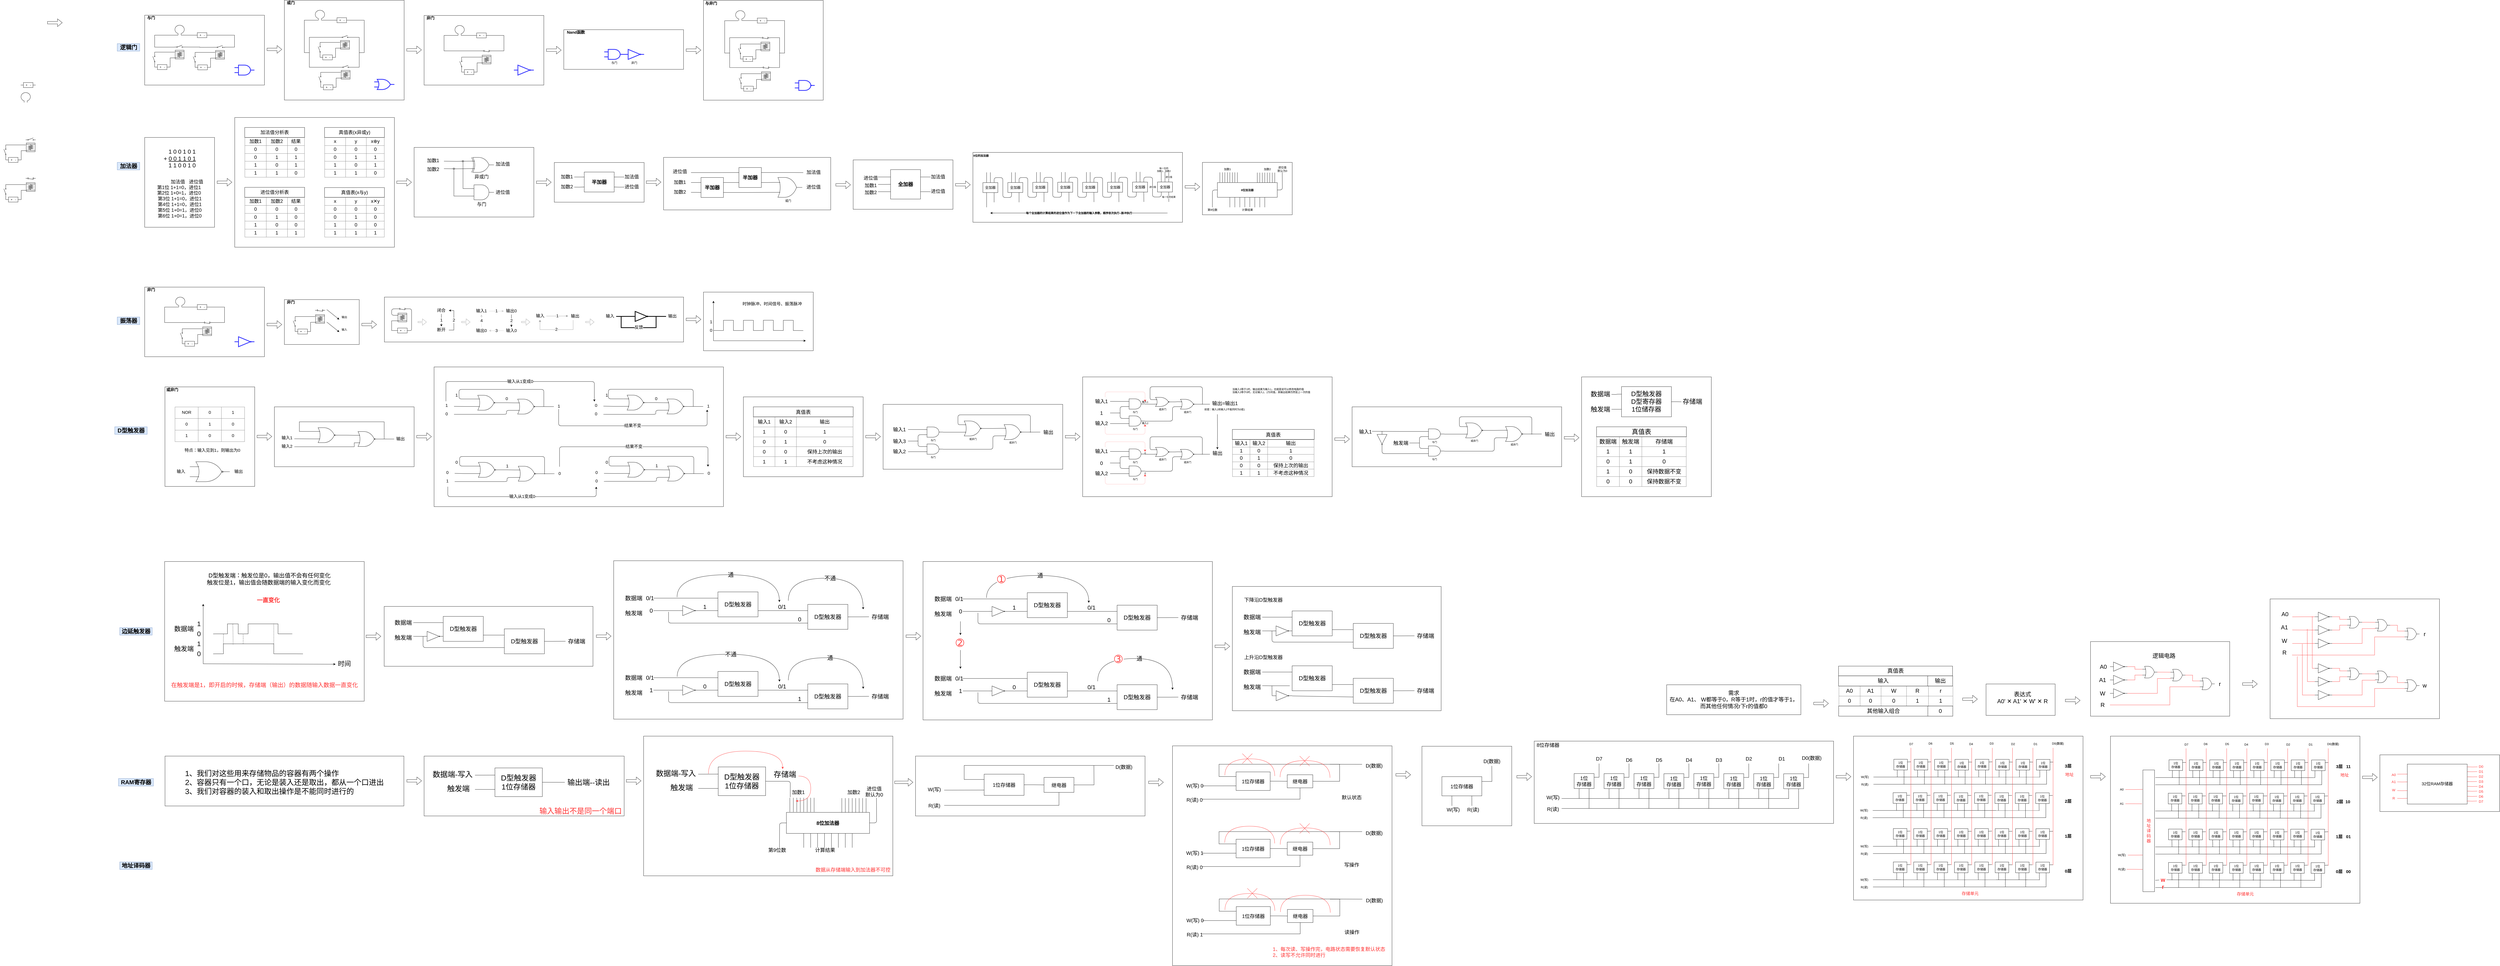 <mxfile version="12.4.8" type="github">
  <diagram id="_mbeJhWYO9OrKyF545vx" name="Page-1">
    <mxGraphModel dx="2824" dy="1450" grid="1" gridSize="10" guides="1" tooltips="1" connect="1" arrows="1" fold="1" page="1" pageScale="1" pageWidth="827" pageHeight="1169" math="0" shadow="0">
      <root>
        <mxCell id="0"/>
        <mxCell id="1" parent="0"/>
        <mxCell id="wtRjHfEzPxuqXv_TNVYW-1587" value="" style="rounded=0;whiteSpace=wrap;html=1;strokeColor=#000000;strokeWidth=1;fillColor=none;fontSize=17;fontColor=#FF3333;align=center;" vertex="1" parent="1">
          <mxGeometry x="8840" y="3040" width="1000" height="670" as="geometry"/>
        </mxCell>
        <mxCell id="wtRjHfEzPxuqXv_TNVYW-1240" value="" style="rounded=0;whiteSpace=wrap;html=1;strokeColor=#000000;strokeWidth=1;fillColor=none;fontSize=20;fontColor=#000000;align=center;" vertex="1" parent="1">
          <mxGeometry x="6530" y="3060" width="1200" height="330" as="geometry"/>
        </mxCell>
        <mxCell id="wtRjHfEzPxuqXv_TNVYW-1098" value="" style="rounded=0;whiteSpace=wrap;html=1;strokeColor=#000000;strokeWidth=1;fillColor=none;fontSize=20;fontColor=#FF3333;align=center;" vertex="1" parent="1">
          <mxGeometry x="2960" y="3040" width="999" height="560" as="geometry"/>
        </mxCell>
        <mxCell id="wtRjHfEzPxuqXv_TNVYW-1051" value="" style="rounded=0;whiteSpace=wrap;html=1;strokeColor=#000000;strokeWidth=1;fillColor=none;fontSize=30;fontColor=#000000;align=center;" vertex="1" parent="1">
          <mxGeometry x="2080" y="3120" width="802" height="240" as="geometry"/>
        </mxCell>
        <mxCell id="wtRjHfEzPxuqXv_TNVYW-1040" value="" style="rounded=0;whiteSpace=wrap;html=1;strokeColor=#000000;strokeWidth=1;fillColor=none;fontSize=30;fontColor=#000000;align=left;" vertex="1" parent="1">
          <mxGeometry x="1041.5" y="3120" width="957.5" height="200" as="geometry"/>
        </mxCell>
        <mxCell id="wtRjHfEzPxuqXv_TNVYW-961" value="" style="rounded=0;whiteSpace=wrap;html=1;strokeColor=#000000;strokeWidth=1;fillColor=none;fontSize=23;fontColor=#000000;align=center;" vertex="1" parent="1">
          <mxGeometry x="4080" y="2340" width="1160" height="635" as="geometry"/>
        </mxCell>
        <mxCell id="wtRjHfEzPxuqXv_TNVYW-748" value="" style="whiteSpace=wrap;html=1;strokeColor=#000000;fillColor=none;" vertex="1" parent="1">
          <mxGeometry x="3360" y="1680" width="480" height="320" as="geometry"/>
        </mxCell>
        <mxCell id="wtRjHfEzPxuqXv_TNVYW-176" value="" style="whiteSpace=wrap;html=1;strokeColor=#000000;fillColor=none;" vertex="1" parent="1">
          <mxGeometry x="3200" y="90.5" width="480" height="400" as="geometry"/>
        </mxCell>
        <mxCell id="wtRjHfEzPxuqXv_TNVYW-285" value="" style="whiteSpace=wrap;html=1;strokeColor=#000000;fillColor=none;" vertex="1" parent="1">
          <mxGeometry x="2040" y="680" width="480" height="279" as="geometry"/>
        </mxCell>
        <mxCell id="wtRjHfEzPxuqXv_TNVYW-70" value="" style="whiteSpace=wrap;html=1;strokeColor=#000000;fillColor=none;" vertex="1" parent="1">
          <mxGeometry x="960" y="150" width="480" height="280" as="geometry"/>
        </mxCell>
        <mxCell id="wtRjHfEzPxuqXv_TNVYW-39" style="edgeStyle=orthogonalEdgeStyle;rounded=0;orthogonalLoop=1;jettySize=auto;html=1;exitX=0.658;exitY=1;exitDx=0;exitDy=0;exitPerimeter=0;entryX=0;entryY=0.5;entryDx=0;entryDy=0;entryPerimeter=0;endArrow=none;endFill=0;" edge="1" parent="1" source="wtRjHfEzPxuqXv_TNVYW-27" target="wtRjHfEzPxuqXv_TNVYW-37">
          <mxGeometry relative="1" as="geometry">
            <Array as="points">
              <mxPoint x="1130" y="230"/>
              <mxPoint x="1130" y="230"/>
            </Array>
          </mxGeometry>
        </mxCell>
        <mxCell id="wtRjHfEzPxuqXv_TNVYW-41" style="edgeStyle=orthogonalEdgeStyle;rounded=0;orthogonalLoop=1;jettySize=auto;html=1;exitX=0.342;exitY=1;exitDx=0;exitDy=0;exitPerimeter=0;entryX=0;entryY=0.84;entryDx=0;entryDy=0;entryPerimeter=0;endArrow=none;endFill=0;" edge="1" parent="1" source="wtRjHfEzPxuqXv_TNVYW-27">
          <mxGeometry relative="1" as="geometry">
            <mxPoint x="1080" y="278" as="targetPoint"/>
            <Array as="points">
              <mxPoint x="1000" y="230"/>
              <mxPoint x="1000" y="278"/>
            </Array>
          </mxGeometry>
        </mxCell>
        <mxCell id="wtRjHfEzPxuqXv_TNVYW-27" value="" style="verticalLabelPosition=bottom;shadow=0;dashed=0;align=center;html=1;verticalAlign=top;shape=mxgraph.electrical.radio.loop_antenna;strokeColor=#000000;" vertex="1" parent="1">
          <mxGeometry x="1080" y="190" width="40" height="40" as="geometry"/>
        </mxCell>
        <mxCell id="wtRjHfEzPxuqXv_TNVYW-35" value="" style="pointerEvents=1;verticalLabelPosition=bottom;shadow=0;dashed=0;align=center;html=1;verticalAlign=top;shape=mxgraph.electrical.resistors.resistor_1;strokeColor=#000000;" vertex="1" parent="1">
          <mxGeometry x="463" y="420" width="60" height="20" as="geometry"/>
        </mxCell>
        <mxCell id="wtRjHfEzPxuqXv_TNVYW-36" value="+&amp;nbsp; &amp;nbsp;-" style="text;html=1;resizable=0;autosize=1;align=center;verticalAlign=middle;points=[];fillColor=none;strokeColor=none;rounded=0;" vertex="1" parent="1">
          <mxGeometry x="473" y="420" width="40" height="20" as="geometry"/>
        </mxCell>
        <mxCell id="wtRjHfEzPxuqXv_TNVYW-40" style="edgeStyle=orthogonalEdgeStyle;rounded=0;orthogonalLoop=1;jettySize=auto;html=1;exitX=1;exitY=0.5;exitDx=0;exitDy=0;exitPerimeter=0;endArrow=none;endFill=0;entryX=1;entryY=0.84;entryDx=0;entryDy=0;entryPerimeter=0;" edge="1" parent="1" source="wtRjHfEzPxuqXv_TNVYW-37">
          <mxGeometry relative="1" as="geometry">
            <mxPoint x="1280" y="278" as="targetPoint"/>
            <Array as="points">
              <mxPoint x="1320" y="230"/>
              <mxPoint x="1320" y="278"/>
            </Array>
          </mxGeometry>
        </mxCell>
        <mxCell id="wtRjHfEzPxuqXv_TNVYW-37" value="" style="pointerEvents=1;verticalLabelPosition=bottom;shadow=0;dashed=0;align=center;html=1;verticalAlign=top;shape=mxgraph.electrical.resistors.resistor_1;strokeColor=#000000;" vertex="1" parent="1">
          <mxGeometry x="1160" y="220" width="60" height="20" as="geometry"/>
        </mxCell>
        <mxCell id="wtRjHfEzPxuqXv_TNVYW-38" value="+&amp;nbsp; &amp;nbsp;-" style="text;html=1;resizable=0;autosize=1;align=center;verticalAlign=middle;points=[];fillColor=none;strokeColor=none;rounded=0;" vertex="1" parent="1">
          <mxGeometry x="1170" y="220" width="40" height="20" as="geometry"/>
        </mxCell>
        <mxCell id="wtRjHfEzPxuqXv_TNVYW-47" value="" style="group" vertex="1" connectable="0" parent="1">
          <mxGeometry x="977" y="269" width="143" height="98" as="geometry"/>
        </mxCell>
        <mxCell id="wtRjHfEzPxuqXv_TNVYW-48" value="" style="group" vertex="1" connectable="0" parent="wtRjHfEzPxuqXv_TNVYW-47">
          <mxGeometry y="1" width="143" height="98" as="geometry"/>
        </mxCell>
        <mxCell id="wtRjHfEzPxuqXv_TNVYW-49" value="" style="shape=mxgraph.pid.heat_exchangers.heat_exchanger_(coil_tubes);html=1;align=center;verticalLabelPosition=bottom;verticalAlign=top;dashed=0;rotation=90;" vertex="1" parent="wtRjHfEzPxuqXv_TNVYW-48">
          <mxGeometry x="105.5" y="20" width="35" height="35.63" as="geometry"/>
        </mxCell>
        <mxCell id="wtRjHfEzPxuqXv_TNVYW-50" value="" style="pointerEvents=1;verticalLabelPosition=bottom;shadow=0;dashed=0;align=center;html=1;verticalAlign=top;shape=mxgraph.electrical.electro-mechanical.simple_switch;" vertex="1" parent="wtRjHfEzPxuqXv_TNVYW-48">
          <mxGeometry x="103" width="40" height="9" as="geometry"/>
        </mxCell>
        <mxCell id="wtRjHfEzPxuqXv_TNVYW-51" style="edgeStyle=orthogonalEdgeStyle;rounded=0;orthogonalLoop=1;jettySize=auto;html=1;exitX=1;exitY=0.5;exitDx=0;exitDy=0;exitPerimeter=0;entryX=0.93;entryY=1;entryDx=0;entryDy=0;entryPerimeter=0;endArrow=none;endFill=0;" edge="1" parent="wtRjHfEzPxuqXv_TNVYW-48" source="wtRjHfEzPxuqXv_TNVYW-52" target="wtRjHfEzPxuqXv_TNVYW-49">
          <mxGeometry relative="1" as="geometry">
            <Array as="points">
              <mxPoint x="85" y="88"/>
              <mxPoint x="85" y="51"/>
              <mxPoint x="105" y="51"/>
            </Array>
          </mxGeometry>
        </mxCell>
        <mxCell id="wtRjHfEzPxuqXv_TNVYW-52" value="" style="pointerEvents=1;verticalLabelPosition=bottom;shadow=0;dashed=0;align=center;html=1;verticalAlign=top;shape=mxgraph.electrical.resistors.resistor_1;strokeColor=#000000;" vertex="1" parent="wtRjHfEzPxuqXv_TNVYW-48">
          <mxGeometry x="23" y="78" width="60" height="20" as="geometry"/>
        </mxCell>
        <mxCell id="wtRjHfEzPxuqXv_TNVYW-53" value="+&amp;nbsp; &amp;nbsp;-" style="text;html=1;resizable=0;autosize=1;align=center;verticalAlign=middle;points=[];fillColor=none;strokeColor=none;rounded=0;" vertex="1" parent="wtRjHfEzPxuqXv_TNVYW-48">
          <mxGeometry x="33" y="78" width="40" height="20" as="geometry"/>
        </mxCell>
        <mxCell id="wtRjHfEzPxuqXv_TNVYW-54" style="edgeStyle=orthogonalEdgeStyle;rounded=0;orthogonalLoop=1;jettySize=auto;html=1;exitX=1;exitY=0.84;exitDx=0;exitDy=0;exitPerimeter=0;endArrow=none;endFill=0;" edge="1" parent="wtRjHfEzPxuqXv_TNVYW-48" source="wtRjHfEzPxuqXv_TNVYW-55">
          <mxGeometry relative="1" as="geometry">
            <mxPoint x="103" y="28" as="targetPoint"/>
            <Array as="points">
              <mxPoint x="23" y="28"/>
            </Array>
          </mxGeometry>
        </mxCell>
        <mxCell id="wtRjHfEzPxuqXv_TNVYW-55" value="" style="pointerEvents=1;verticalLabelPosition=bottom;shadow=0;dashed=0;align=center;html=1;verticalAlign=top;shape=mxgraph.electrical.electro-mechanical.simple_switch;rotation=-90;" vertex="1" parent="wtRjHfEzPxuqXv_TNVYW-48">
          <mxGeometry y="51" width="40" height="9" as="geometry"/>
        </mxCell>
        <mxCell id="wtRjHfEzPxuqXv_TNVYW-56" style="edgeStyle=orthogonalEdgeStyle;rounded=0;orthogonalLoop=1;jettySize=auto;html=1;exitX=0;exitY=0.5;exitDx=0;exitDy=0;exitPerimeter=0;entryX=0;entryY=0.84;entryDx=0;entryDy=0;entryPerimeter=0;endArrow=none;endFill=0;" edge="1" parent="wtRjHfEzPxuqXv_TNVYW-48" source="wtRjHfEzPxuqXv_TNVYW-52" target="wtRjHfEzPxuqXv_TNVYW-55">
          <mxGeometry relative="1" as="geometry"/>
        </mxCell>
        <mxCell id="wtRjHfEzPxuqXv_TNVYW-57" value="" style="group" vertex="1" connectable="0" parent="1">
          <mxGeometry x="1139" y="270" width="143" height="98" as="geometry"/>
        </mxCell>
        <mxCell id="wtRjHfEzPxuqXv_TNVYW-58" value="" style="group" vertex="1" connectable="0" parent="wtRjHfEzPxuqXv_TNVYW-57">
          <mxGeometry y="1" width="143" height="98" as="geometry"/>
        </mxCell>
        <mxCell id="wtRjHfEzPxuqXv_TNVYW-59" value="" style="shape=mxgraph.pid.heat_exchangers.heat_exchanger_(coil_tubes);html=1;align=center;verticalLabelPosition=bottom;verticalAlign=top;dashed=0;rotation=90;" vertex="1" parent="wtRjHfEzPxuqXv_TNVYW-58">
          <mxGeometry x="105.5" y="20" width="35" height="35.63" as="geometry"/>
        </mxCell>
        <mxCell id="wtRjHfEzPxuqXv_TNVYW-60" value="" style="pointerEvents=1;verticalLabelPosition=bottom;shadow=0;dashed=0;align=center;html=1;verticalAlign=top;shape=mxgraph.electrical.electro-mechanical.simple_switch;" vertex="1" parent="wtRjHfEzPxuqXv_TNVYW-58">
          <mxGeometry x="103" width="40" height="9" as="geometry"/>
        </mxCell>
        <mxCell id="wtRjHfEzPxuqXv_TNVYW-61" style="edgeStyle=orthogonalEdgeStyle;rounded=0;orthogonalLoop=1;jettySize=auto;html=1;exitX=1;exitY=0.5;exitDx=0;exitDy=0;exitPerimeter=0;entryX=0.93;entryY=1;entryDx=0;entryDy=0;entryPerimeter=0;endArrow=none;endFill=0;" edge="1" parent="wtRjHfEzPxuqXv_TNVYW-58" source="wtRjHfEzPxuqXv_TNVYW-62" target="wtRjHfEzPxuqXv_TNVYW-59">
          <mxGeometry relative="1" as="geometry">
            <Array as="points">
              <mxPoint x="85" y="88"/>
              <mxPoint x="85" y="51"/>
              <mxPoint x="105" y="51"/>
            </Array>
          </mxGeometry>
        </mxCell>
        <mxCell id="wtRjHfEzPxuqXv_TNVYW-62" value="" style="pointerEvents=1;verticalLabelPosition=bottom;shadow=0;dashed=0;align=center;html=1;verticalAlign=top;shape=mxgraph.electrical.resistors.resistor_1;strokeColor=#000000;" vertex="1" parent="wtRjHfEzPxuqXv_TNVYW-58">
          <mxGeometry x="23" y="78" width="60" height="20" as="geometry"/>
        </mxCell>
        <mxCell id="wtRjHfEzPxuqXv_TNVYW-63" value="+&amp;nbsp; &amp;nbsp;-" style="text;html=1;resizable=0;autosize=1;align=center;verticalAlign=middle;points=[];fillColor=none;strokeColor=none;rounded=0;" vertex="1" parent="wtRjHfEzPxuqXv_TNVYW-58">
          <mxGeometry x="33" y="78" width="40" height="20" as="geometry"/>
        </mxCell>
        <mxCell id="wtRjHfEzPxuqXv_TNVYW-64" style="edgeStyle=orthogonalEdgeStyle;rounded=0;orthogonalLoop=1;jettySize=auto;html=1;exitX=1;exitY=0.84;exitDx=0;exitDy=0;exitPerimeter=0;endArrow=none;endFill=0;" edge="1" parent="wtRjHfEzPxuqXv_TNVYW-58" source="wtRjHfEzPxuqXv_TNVYW-65">
          <mxGeometry relative="1" as="geometry">
            <mxPoint x="103" y="28" as="targetPoint"/>
            <Array as="points">
              <mxPoint x="23" y="28"/>
            </Array>
          </mxGeometry>
        </mxCell>
        <mxCell id="wtRjHfEzPxuqXv_TNVYW-65" value="" style="pointerEvents=1;verticalLabelPosition=bottom;shadow=0;dashed=0;align=center;html=1;verticalAlign=top;shape=mxgraph.electrical.electro-mechanical.simple_switch;rotation=-90;" vertex="1" parent="wtRjHfEzPxuqXv_TNVYW-58">
          <mxGeometry y="51" width="40" height="9" as="geometry"/>
        </mxCell>
        <mxCell id="wtRjHfEzPxuqXv_TNVYW-66" style="edgeStyle=orthogonalEdgeStyle;rounded=0;orthogonalLoop=1;jettySize=auto;html=1;exitX=0;exitY=0.5;exitDx=0;exitDy=0;exitPerimeter=0;entryX=0;entryY=0.84;entryDx=0;entryDy=0;entryPerimeter=0;endArrow=none;endFill=0;" edge="1" parent="wtRjHfEzPxuqXv_TNVYW-58" source="wtRjHfEzPxuqXv_TNVYW-62" target="wtRjHfEzPxuqXv_TNVYW-65">
          <mxGeometry relative="1" as="geometry"/>
        </mxCell>
        <mxCell id="wtRjHfEzPxuqXv_TNVYW-67" style="edgeStyle=orthogonalEdgeStyle;rounded=0;orthogonalLoop=1;jettySize=auto;html=1;exitX=1;exitY=0.84;exitDx=0;exitDy=0;exitPerimeter=0;entryX=0;entryY=0.84;entryDx=0;entryDy=0;entryPerimeter=0;endArrow=none;endFill=0;" edge="1" parent="1" source="wtRjHfEzPxuqXv_TNVYW-50" target="wtRjHfEzPxuqXv_TNVYW-60">
          <mxGeometry relative="1" as="geometry">
            <Array as="points">
              <mxPoint x="1181" y="278"/>
            </Array>
          </mxGeometry>
        </mxCell>
        <mxCell id="wtRjHfEzPxuqXv_TNVYW-68" value="" style="verticalLabelPosition=bottom;shadow=0;dashed=0;align=center;html=1;verticalAlign=top;shape=mxgraph.electrical.radio.loop_antenna;strokeColor=#000000;" vertex="1" parent="1">
          <mxGeometry x="463" y="460" width="40" height="40" as="geometry"/>
        </mxCell>
        <mxCell id="wtRjHfEzPxuqXv_TNVYW-71" value="&lt;b&gt;&lt;font style=&quot;font-size: 16px&quot;&gt;与门&lt;/font&gt;&lt;/b&gt;" style="text;html=1;resizable=0;autosize=1;align=center;verticalAlign=middle;points=[];fillColor=none;strokeColor=none;rounded=0;" vertex="1" parent="1">
          <mxGeometry x="960" y="150" width="50" height="20" as="geometry"/>
        </mxCell>
        <mxCell id="wtRjHfEzPxuqXv_TNVYW-72" value="" style="whiteSpace=wrap;html=1;strokeColor=#000000;fillColor=none;" vertex="1" parent="1">
          <mxGeometry x="1520" y="90.0" width="480" height="400" as="geometry"/>
        </mxCell>
        <mxCell id="wtRjHfEzPxuqXv_TNVYW-73" style="edgeStyle=orthogonalEdgeStyle;rounded=0;orthogonalLoop=1;jettySize=auto;html=1;exitX=0.658;exitY=1;exitDx=0;exitDy=0;exitPerimeter=0;entryX=0;entryY=0.5;entryDx=0;entryDy=0;entryPerimeter=0;endArrow=none;endFill=0;" edge="1" parent="1" source="wtRjHfEzPxuqXv_TNVYW-75" target="wtRjHfEzPxuqXv_TNVYW-77">
          <mxGeometry relative="1" as="geometry">
            <Array as="points">
              <mxPoint x="1690" y="170"/>
              <mxPoint x="1690" y="170"/>
            </Array>
          </mxGeometry>
        </mxCell>
        <mxCell id="wtRjHfEzPxuqXv_TNVYW-105" style="edgeStyle=orthogonalEdgeStyle;rounded=0;orthogonalLoop=1;jettySize=auto;html=1;exitX=0.342;exitY=1;exitDx=0;exitDy=0;exitPerimeter=0;endArrow=none;endFill=0;" edge="1" parent="1" source="wtRjHfEzPxuqXv_TNVYW-75">
          <mxGeometry relative="1" as="geometry">
            <mxPoint x="1620" y="300" as="targetPoint"/>
            <Array as="points">
              <mxPoint x="1600" y="170"/>
              <mxPoint x="1600" y="300"/>
            </Array>
          </mxGeometry>
        </mxCell>
        <mxCell id="wtRjHfEzPxuqXv_TNVYW-75" value="" style="verticalLabelPosition=bottom;shadow=0;dashed=0;align=center;html=1;verticalAlign=top;shape=mxgraph.electrical.radio.loop_antenna;strokeColor=#000000;" vertex="1" parent="1">
          <mxGeometry x="1642.5" y="130" width="40" height="40" as="geometry"/>
        </mxCell>
        <mxCell id="wtRjHfEzPxuqXv_TNVYW-102" style="edgeStyle=orthogonalEdgeStyle;rounded=0;orthogonalLoop=1;jettySize=auto;html=1;exitX=1;exitY=0.5;exitDx=0;exitDy=0;exitPerimeter=0;endArrow=none;endFill=0;" edge="1" parent="1" source="wtRjHfEzPxuqXv_TNVYW-77">
          <mxGeometry relative="1" as="geometry">
            <mxPoint x="1820" y="300" as="targetPoint"/>
            <Array as="points">
              <mxPoint x="1840" y="170"/>
              <mxPoint x="1840" y="300"/>
            </Array>
          </mxGeometry>
        </mxCell>
        <mxCell id="wtRjHfEzPxuqXv_TNVYW-77" value="" style="pointerEvents=1;verticalLabelPosition=bottom;shadow=0;dashed=0;align=center;html=1;verticalAlign=top;shape=mxgraph.electrical.resistors.resistor_1;strokeColor=#000000;" vertex="1" parent="1">
          <mxGeometry x="1720" y="160" width="60" height="20" as="geometry"/>
        </mxCell>
        <mxCell id="wtRjHfEzPxuqXv_TNVYW-78" value="+&amp;nbsp; &amp;nbsp;-" style="text;html=1;resizable=0;autosize=1;align=center;verticalAlign=middle;points=[];fillColor=none;strokeColor=none;rounded=0;" vertex="1" parent="1">
          <mxGeometry x="1730" y="160" width="40" height="20" as="geometry"/>
        </mxCell>
        <mxCell id="wtRjHfEzPxuqXv_TNVYW-79" value="" style="group" vertex="1" connectable="0" parent="1">
          <mxGeometry x="1640" y="230" width="143" height="98" as="geometry"/>
        </mxCell>
        <mxCell id="wtRjHfEzPxuqXv_TNVYW-80" value="" style="group" vertex="1" connectable="0" parent="wtRjHfEzPxuqXv_TNVYW-79">
          <mxGeometry y="1" width="143" height="98" as="geometry"/>
        </mxCell>
        <mxCell id="wtRjHfEzPxuqXv_TNVYW-81" value="" style="shape=mxgraph.pid.heat_exchangers.heat_exchanger_(coil_tubes);html=1;align=center;verticalLabelPosition=bottom;verticalAlign=top;dashed=0;rotation=90;" vertex="1" parent="wtRjHfEzPxuqXv_TNVYW-80">
          <mxGeometry x="105.5" y="20" width="35" height="35.63" as="geometry"/>
        </mxCell>
        <mxCell id="wtRjHfEzPxuqXv_TNVYW-82" value="" style="pointerEvents=1;verticalLabelPosition=bottom;shadow=0;dashed=0;align=center;html=1;verticalAlign=top;shape=mxgraph.electrical.electro-mechanical.simple_switch;" vertex="1" parent="wtRjHfEzPxuqXv_TNVYW-80">
          <mxGeometry x="103" width="40" height="9" as="geometry"/>
        </mxCell>
        <mxCell id="wtRjHfEzPxuqXv_TNVYW-83" style="edgeStyle=orthogonalEdgeStyle;rounded=0;orthogonalLoop=1;jettySize=auto;html=1;exitX=1;exitY=0.5;exitDx=0;exitDy=0;exitPerimeter=0;entryX=0.93;entryY=1;entryDx=0;entryDy=0;entryPerimeter=0;endArrow=none;endFill=0;" edge="1" parent="wtRjHfEzPxuqXv_TNVYW-80" source="wtRjHfEzPxuqXv_TNVYW-84" target="wtRjHfEzPxuqXv_TNVYW-81">
          <mxGeometry relative="1" as="geometry">
            <Array as="points">
              <mxPoint x="85" y="88"/>
              <mxPoint x="85" y="51"/>
              <mxPoint x="105" y="51"/>
            </Array>
          </mxGeometry>
        </mxCell>
        <mxCell id="wtRjHfEzPxuqXv_TNVYW-84" value="" style="pointerEvents=1;verticalLabelPosition=bottom;shadow=0;dashed=0;align=center;html=1;verticalAlign=top;shape=mxgraph.electrical.resistors.resistor_1;strokeColor=#000000;" vertex="1" parent="wtRjHfEzPxuqXv_TNVYW-80">
          <mxGeometry x="23" y="78" width="60" height="20" as="geometry"/>
        </mxCell>
        <mxCell id="wtRjHfEzPxuqXv_TNVYW-85" value="+&amp;nbsp; &amp;nbsp;-" style="text;html=1;resizable=0;autosize=1;align=center;verticalAlign=middle;points=[];fillColor=none;strokeColor=none;rounded=0;" vertex="1" parent="wtRjHfEzPxuqXv_TNVYW-80">
          <mxGeometry x="33" y="78" width="40" height="20" as="geometry"/>
        </mxCell>
        <mxCell id="wtRjHfEzPxuqXv_TNVYW-86" style="edgeStyle=orthogonalEdgeStyle;rounded=0;orthogonalLoop=1;jettySize=auto;html=1;exitX=1;exitY=0.84;exitDx=0;exitDy=0;exitPerimeter=0;endArrow=none;endFill=0;" edge="1" parent="wtRjHfEzPxuqXv_TNVYW-80" source="wtRjHfEzPxuqXv_TNVYW-87">
          <mxGeometry relative="1" as="geometry">
            <mxPoint x="103" y="28" as="targetPoint"/>
            <Array as="points">
              <mxPoint x="23" y="28"/>
            </Array>
          </mxGeometry>
        </mxCell>
        <mxCell id="wtRjHfEzPxuqXv_TNVYW-87" value="" style="pointerEvents=1;verticalLabelPosition=bottom;shadow=0;dashed=0;align=center;html=1;verticalAlign=top;shape=mxgraph.electrical.electro-mechanical.simple_switch;rotation=-90;" vertex="1" parent="wtRjHfEzPxuqXv_TNVYW-80">
          <mxGeometry y="51" width="40" height="9" as="geometry"/>
        </mxCell>
        <mxCell id="wtRjHfEzPxuqXv_TNVYW-88" style="edgeStyle=orthogonalEdgeStyle;rounded=0;orthogonalLoop=1;jettySize=auto;html=1;exitX=0;exitY=0.5;exitDx=0;exitDy=0;exitPerimeter=0;entryX=0;entryY=0.84;entryDx=0;entryDy=0;entryPerimeter=0;endArrow=none;endFill=0;" edge="1" parent="wtRjHfEzPxuqXv_TNVYW-80" source="wtRjHfEzPxuqXv_TNVYW-84" target="wtRjHfEzPxuqXv_TNVYW-87">
          <mxGeometry relative="1" as="geometry"/>
        </mxCell>
        <mxCell id="wtRjHfEzPxuqXv_TNVYW-89" value="" style="group" vertex="1" connectable="0" parent="1">
          <mxGeometry x="1642.5" y="350" width="143" height="98" as="geometry"/>
        </mxCell>
        <mxCell id="wtRjHfEzPxuqXv_TNVYW-90" value="" style="group" vertex="1" connectable="0" parent="wtRjHfEzPxuqXv_TNVYW-89">
          <mxGeometry y="1" width="143" height="98" as="geometry"/>
        </mxCell>
        <mxCell id="wtRjHfEzPxuqXv_TNVYW-91" value="" style="shape=mxgraph.pid.heat_exchangers.heat_exchanger_(coil_tubes);html=1;align=center;verticalLabelPosition=bottom;verticalAlign=top;dashed=0;rotation=90;" vertex="1" parent="wtRjHfEzPxuqXv_TNVYW-90">
          <mxGeometry x="105.5" y="20" width="35" height="35.63" as="geometry"/>
        </mxCell>
        <mxCell id="wtRjHfEzPxuqXv_TNVYW-92" value="" style="pointerEvents=1;verticalLabelPosition=bottom;shadow=0;dashed=0;align=center;html=1;verticalAlign=top;shape=mxgraph.electrical.electro-mechanical.simple_switch;" vertex="1" parent="wtRjHfEzPxuqXv_TNVYW-90">
          <mxGeometry x="103" width="40" height="9" as="geometry"/>
        </mxCell>
        <mxCell id="wtRjHfEzPxuqXv_TNVYW-93" style="edgeStyle=orthogonalEdgeStyle;rounded=0;orthogonalLoop=1;jettySize=auto;html=1;exitX=1;exitY=0.5;exitDx=0;exitDy=0;exitPerimeter=0;entryX=0.93;entryY=1;entryDx=0;entryDy=0;entryPerimeter=0;endArrow=none;endFill=0;" edge="1" parent="wtRjHfEzPxuqXv_TNVYW-90" source="wtRjHfEzPxuqXv_TNVYW-94" target="wtRjHfEzPxuqXv_TNVYW-91">
          <mxGeometry relative="1" as="geometry">
            <Array as="points">
              <mxPoint x="85" y="88"/>
              <mxPoint x="85" y="51"/>
              <mxPoint x="105" y="51"/>
            </Array>
          </mxGeometry>
        </mxCell>
        <mxCell id="wtRjHfEzPxuqXv_TNVYW-94" value="" style="pointerEvents=1;verticalLabelPosition=bottom;shadow=0;dashed=0;align=center;html=1;verticalAlign=top;shape=mxgraph.electrical.resistors.resistor_1;strokeColor=#000000;" vertex="1" parent="wtRjHfEzPxuqXv_TNVYW-90">
          <mxGeometry x="23" y="78" width="60" height="20" as="geometry"/>
        </mxCell>
        <mxCell id="wtRjHfEzPxuqXv_TNVYW-95" value="+&amp;nbsp; &amp;nbsp;-" style="text;html=1;resizable=0;autosize=1;align=center;verticalAlign=middle;points=[];fillColor=none;strokeColor=none;rounded=0;" vertex="1" parent="wtRjHfEzPxuqXv_TNVYW-90">
          <mxGeometry x="33" y="78" width="40" height="20" as="geometry"/>
        </mxCell>
        <mxCell id="wtRjHfEzPxuqXv_TNVYW-96" style="edgeStyle=orthogonalEdgeStyle;rounded=0;orthogonalLoop=1;jettySize=auto;html=1;exitX=1;exitY=0.84;exitDx=0;exitDy=0;exitPerimeter=0;endArrow=none;endFill=0;" edge="1" parent="wtRjHfEzPxuqXv_TNVYW-90" source="wtRjHfEzPxuqXv_TNVYW-97">
          <mxGeometry relative="1" as="geometry">
            <mxPoint x="103" y="28" as="targetPoint"/>
            <Array as="points">
              <mxPoint x="23" y="28"/>
            </Array>
          </mxGeometry>
        </mxCell>
        <mxCell id="wtRjHfEzPxuqXv_TNVYW-97" value="" style="pointerEvents=1;verticalLabelPosition=bottom;shadow=0;dashed=0;align=center;html=1;verticalAlign=top;shape=mxgraph.electrical.electro-mechanical.simple_switch;rotation=-90;" vertex="1" parent="wtRjHfEzPxuqXv_TNVYW-90">
          <mxGeometry y="51" width="40" height="9" as="geometry"/>
        </mxCell>
        <mxCell id="wtRjHfEzPxuqXv_TNVYW-98" style="edgeStyle=orthogonalEdgeStyle;rounded=0;orthogonalLoop=1;jettySize=auto;html=1;exitX=0;exitY=0.5;exitDx=0;exitDy=0;exitPerimeter=0;entryX=0;entryY=0.84;entryDx=0;entryDy=0;entryPerimeter=0;endArrow=none;endFill=0;" edge="1" parent="wtRjHfEzPxuqXv_TNVYW-90" source="wtRjHfEzPxuqXv_TNVYW-94" target="wtRjHfEzPxuqXv_TNVYW-97">
          <mxGeometry relative="1" as="geometry"/>
        </mxCell>
        <mxCell id="wtRjHfEzPxuqXv_TNVYW-100" value="&lt;span style=&quot;font-size: 16px&quot;&gt;&lt;b&gt;或门&lt;/b&gt;&lt;/span&gt;" style="text;html=1;resizable=0;autosize=1;align=center;verticalAlign=middle;points=[];fillColor=none;strokeColor=none;rounded=0;" vertex="1" parent="1">
          <mxGeometry x="1520" y="90.0" width="50" height="20" as="geometry"/>
        </mxCell>
        <mxCell id="wtRjHfEzPxuqXv_TNVYW-103" style="edgeStyle=orthogonalEdgeStyle;rounded=0;orthogonalLoop=1;jettySize=auto;html=1;exitX=1;exitY=0.84;exitDx=0;exitDy=0;exitPerimeter=0;entryX=1;entryY=0.84;entryDx=0;entryDy=0;entryPerimeter=0;endArrow=none;endFill=0;" edge="1" parent="1" source="wtRjHfEzPxuqXv_TNVYW-82" target="wtRjHfEzPxuqXv_TNVYW-92">
          <mxGeometry relative="1" as="geometry">
            <Array as="points">
              <mxPoint x="1820" y="239"/>
              <mxPoint x="1820" y="359"/>
            </Array>
          </mxGeometry>
        </mxCell>
        <mxCell id="wtRjHfEzPxuqXv_TNVYW-104" style="edgeStyle=orthogonalEdgeStyle;rounded=0;orthogonalLoop=1;jettySize=auto;html=1;exitX=0;exitY=0.84;exitDx=0;exitDy=0;exitPerimeter=0;entryX=0;entryY=0.84;entryDx=0;entryDy=0;entryPerimeter=0;endArrow=none;endFill=0;" edge="1" parent="1" source="wtRjHfEzPxuqXv_TNVYW-82" target="wtRjHfEzPxuqXv_TNVYW-92">
          <mxGeometry relative="1" as="geometry">
            <Array as="points">
              <mxPoint x="1620" y="239"/>
              <mxPoint x="1620" y="359"/>
            </Array>
          </mxGeometry>
        </mxCell>
        <mxCell id="wtRjHfEzPxuqXv_TNVYW-109" value="" style="group" vertex="1" connectable="0" parent="1">
          <mxGeometry x="380" y="641" width="143" height="98" as="geometry"/>
        </mxCell>
        <mxCell id="wtRjHfEzPxuqXv_TNVYW-110" value="" style="group" vertex="1" connectable="0" parent="wtRjHfEzPxuqXv_TNVYW-109">
          <mxGeometry y="1" width="143" height="98" as="geometry"/>
        </mxCell>
        <mxCell id="wtRjHfEzPxuqXv_TNVYW-111" value="" style="shape=mxgraph.pid.heat_exchangers.heat_exchanger_(coil_tubes);html=1;align=center;verticalLabelPosition=bottom;verticalAlign=top;dashed=0;rotation=90;" vertex="1" parent="wtRjHfEzPxuqXv_TNVYW-110">
          <mxGeometry x="105.5" y="20" width="35" height="35.63" as="geometry"/>
        </mxCell>
        <mxCell id="wtRjHfEzPxuqXv_TNVYW-112" value="" style="pointerEvents=1;verticalLabelPosition=bottom;shadow=0;dashed=0;align=center;html=1;verticalAlign=top;shape=mxgraph.electrical.electro-mechanical.simple_switch;" vertex="1" parent="wtRjHfEzPxuqXv_TNVYW-110">
          <mxGeometry x="103" width="40" height="9" as="geometry"/>
        </mxCell>
        <mxCell id="wtRjHfEzPxuqXv_TNVYW-113" style="edgeStyle=orthogonalEdgeStyle;rounded=0;orthogonalLoop=1;jettySize=auto;html=1;exitX=1;exitY=0.5;exitDx=0;exitDy=0;exitPerimeter=0;entryX=0.93;entryY=1;entryDx=0;entryDy=0;entryPerimeter=0;endArrow=none;endFill=0;" edge="1" parent="wtRjHfEzPxuqXv_TNVYW-110" source="wtRjHfEzPxuqXv_TNVYW-114" target="wtRjHfEzPxuqXv_TNVYW-111">
          <mxGeometry relative="1" as="geometry">
            <Array as="points">
              <mxPoint x="85" y="88"/>
              <mxPoint x="85" y="51"/>
              <mxPoint x="105" y="51"/>
            </Array>
          </mxGeometry>
        </mxCell>
        <mxCell id="wtRjHfEzPxuqXv_TNVYW-114" value="" style="pointerEvents=1;verticalLabelPosition=bottom;shadow=0;dashed=0;align=center;html=1;verticalAlign=top;shape=mxgraph.electrical.resistors.resistor_1;strokeColor=#000000;" vertex="1" parent="wtRjHfEzPxuqXv_TNVYW-110">
          <mxGeometry x="23" y="78" width="60" height="20" as="geometry"/>
        </mxCell>
        <mxCell id="wtRjHfEzPxuqXv_TNVYW-115" value="+&amp;nbsp; &amp;nbsp;-" style="text;html=1;resizable=0;autosize=1;align=center;verticalAlign=middle;points=[];fillColor=none;strokeColor=none;rounded=0;" vertex="1" parent="wtRjHfEzPxuqXv_TNVYW-110">
          <mxGeometry x="33" y="78" width="40" height="20" as="geometry"/>
        </mxCell>
        <mxCell id="wtRjHfEzPxuqXv_TNVYW-116" style="edgeStyle=orthogonalEdgeStyle;rounded=0;orthogonalLoop=1;jettySize=auto;html=1;exitX=1;exitY=0.84;exitDx=0;exitDy=0;exitPerimeter=0;endArrow=none;endFill=0;" edge="1" parent="wtRjHfEzPxuqXv_TNVYW-110" source="wtRjHfEzPxuqXv_TNVYW-117">
          <mxGeometry relative="1" as="geometry">
            <mxPoint x="103" y="28" as="targetPoint"/>
            <Array as="points">
              <mxPoint x="23" y="28"/>
            </Array>
          </mxGeometry>
        </mxCell>
        <mxCell id="wtRjHfEzPxuqXv_TNVYW-117" value="" style="pointerEvents=1;verticalLabelPosition=bottom;shadow=0;dashed=0;align=center;html=1;verticalAlign=top;shape=mxgraph.electrical.electro-mechanical.simple_switch;rotation=-90;" vertex="1" parent="wtRjHfEzPxuqXv_TNVYW-110">
          <mxGeometry y="51" width="40" height="9" as="geometry"/>
        </mxCell>
        <mxCell id="wtRjHfEzPxuqXv_TNVYW-118" style="edgeStyle=orthogonalEdgeStyle;rounded=0;orthogonalLoop=1;jettySize=auto;html=1;exitX=0;exitY=0.5;exitDx=0;exitDy=0;exitPerimeter=0;entryX=0;entryY=0.84;entryDx=0;entryDy=0;entryPerimeter=0;endArrow=none;endFill=0;" edge="1" parent="wtRjHfEzPxuqXv_TNVYW-110" source="wtRjHfEzPxuqXv_TNVYW-114" target="wtRjHfEzPxuqXv_TNVYW-117">
          <mxGeometry relative="1" as="geometry"/>
        </mxCell>
        <mxCell id="wtRjHfEzPxuqXv_TNVYW-130" value="" style="whiteSpace=wrap;html=1;strokeColor=#000000;fillColor=none;" vertex="1" parent="1">
          <mxGeometry x="2080" y="151.0" width="480" height="279" as="geometry"/>
        </mxCell>
        <mxCell id="wtRjHfEzPxuqXv_TNVYW-131" style="edgeStyle=orthogonalEdgeStyle;rounded=0;orthogonalLoop=1;jettySize=auto;html=1;exitX=0.658;exitY=1;exitDx=0;exitDy=0;exitPerimeter=0;entryX=0;entryY=0.5;entryDx=0;entryDy=0;entryPerimeter=0;endArrow=none;endFill=0;" edge="1" parent="1" source="wtRjHfEzPxuqXv_TNVYW-133" target="wtRjHfEzPxuqXv_TNVYW-135">
          <mxGeometry relative="1" as="geometry">
            <Array as="points">
              <mxPoint x="2250" y="231.0"/>
              <mxPoint x="2250" y="231.0"/>
            </Array>
          </mxGeometry>
        </mxCell>
        <mxCell id="wtRjHfEzPxuqXv_TNVYW-132" style="edgeStyle=orthogonalEdgeStyle;rounded=0;orthogonalLoop=1;jettySize=auto;html=1;exitX=0.342;exitY=1;exitDx=0;exitDy=0;exitPerimeter=0;endArrow=none;endFill=0;entryX=0;entryY=0.43;entryDx=0;entryDy=0;entryPerimeter=0;" edge="1" parent="1" source="wtRjHfEzPxuqXv_TNVYW-133" target="wtRjHfEzPxuqXv_TNVYW-163">
          <mxGeometry relative="1" as="geometry">
            <mxPoint x="2179.667" y="361.167" as="targetPoint"/>
            <Array as="points">
              <mxPoint x="2160" y="231.0"/>
              <mxPoint x="2160" y="293.0"/>
            </Array>
          </mxGeometry>
        </mxCell>
        <mxCell id="wtRjHfEzPxuqXv_TNVYW-133" value="" style="verticalLabelPosition=bottom;shadow=0;dashed=0;align=center;html=1;verticalAlign=top;shape=mxgraph.electrical.radio.loop_antenna;strokeColor=#000000;" vertex="1" parent="1">
          <mxGeometry x="2202.5" y="191.0" width="40" height="40" as="geometry"/>
        </mxCell>
        <mxCell id="wtRjHfEzPxuqXv_TNVYW-134" style="edgeStyle=orthogonalEdgeStyle;rounded=0;orthogonalLoop=1;jettySize=auto;html=1;exitX=1;exitY=0.5;exitDx=0;exitDy=0;exitPerimeter=0;endArrow=none;endFill=0;entryX=1;entryY=0.43;entryDx=0;entryDy=0;entryPerimeter=0;" edge="1" parent="1" source="wtRjHfEzPxuqXv_TNVYW-135" target="wtRjHfEzPxuqXv_TNVYW-163">
          <mxGeometry relative="1" as="geometry">
            <mxPoint x="2379.667" y="361.167" as="targetPoint"/>
            <Array as="points">
              <mxPoint x="2400" y="231.0"/>
              <mxPoint x="2400" y="293.0"/>
            </Array>
          </mxGeometry>
        </mxCell>
        <mxCell id="wtRjHfEzPxuqXv_TNVYW-135" value="" style="pointerEvents=1;verticalLabelPosition=bottom;shadow=0;dashed=0;align=center;html=1;verticalAlign=top;shape=mxgraph.electrical.resistors.resistor_1;strokeColor=#000000;" vertex="1" parent="1">
          <mxGeometry x="2280" y="221.0" width="60" height="20" as="geometry"/>
        </mxCell>
        <mxCell id="wtRjHfEzPxuqXv_TNVYW-136" value="+&amp;nbsp; &amp;nbsp;-" style="text;html=1;resizable=0;autosize=1;align=center;verticalAlign=middle;points=[];fillColor=none;strokeColor=none;rounded=0;" vertex="1" parent="1">
          <mxGeometry x="2290" y="221.0" width="40" height="20" as="geometry"/>
        </mxCell>
        <mxCell id="wtRjHfEzPxuqXv_TNVYW-157" value="&lt;span style=&quot;font-size: 16px&quot;&gt;&lt;b&gt;非门&lt;/b&gt;&lt;/span&gt;" style="text;html=1;resizable=0;autosize=1;align=center;verticalAlign=middle;points=[];fillColor=none;strokeColor=none;rounded=0;" vertex="1" parent="1">
          <mxGeometry x="2080" y="151.0" width="50" height="20" as="geometry"/>
        </mxCell>
        <mxCell id="wtRjHfEzPxuqXv_TNVYW-160" value="" style="group" vertex="1" connectable="0" parent="1">
          <mxGeometry x="380" y="801" width="143" height="98" as="geometry"/>
        </mxCell>
        <mxCell id="wtRjHfEzPxuqXv_TNVYW-129" value="" style="group" vertex="1" connectable="0" parent="wtRjHfEzPxuqXv_TNVYW-160">
          <mxGeometry width="143" height="98" as="geometry"/>
        </mxCell>
        <mxCell id="wtRjHfEzPxuqXv_TNVYW-106" value="" style="pointerEvents=1;verticalLabelPosition=bottom;shadow=0;dashed=0;align=center;html=1;verticalAlign=top;shape=mxgraph.electrical.electro-mechanical.stay_put;strokeColor=#000000;fillColor=none;" vertex="1" parent="wtRjHfEzPxuqXv_TNVYW-129">
          <mxGeometry x="103" width="40" height="7" as="geometry"/>
        </mxCell>
        <mxCell id="wtRjHfEzPxuqXv_TNVYW-120" value="" style="group" vertex="1" connectable="0" parent="wtRjHfEzPxuqXv_TNVYW-129">
          <mxGeometry width="143" height="98" as="geometry"/>
        </mxCell>
        <mxCell id="wtRjHfEzPxuqXv_TNVYW-121" value="" style="shape=mxgraph.pid.heat_exchangers.heat_exchanger_(coil_tubes);html=1;align=center;verticalLabelPosition=bottom;verticalAlign=top;dashed=0;rotation=90;" vertex="1" parent="wtRjHfEzPxuqXv_TNVYW-120">
          <mxGeometry x="105.5" y="20" width="35" height="35.63" as="geometry"/>
        </mxCell>
        <mxCell id="wtRjHfEzPxuqXv_TNVYW-123" style="edgeStyle=orthogonalEdgeStyle;rounded=0;orthogonalLoop=1;jettySize=auto;html=1;exitX=1;exitY=0.5;exitDx=0;exitDy=0;exitPerimeter=0;entryX=0.93;entryY=1;entryDx=0;entryDy=0;entryPerimeter=0;endArrow=none;endFill=0;" edge="1" parent="wtRjHfEzPxuqXv_TNVYW-120" source="wtRjHfEzPxuqXv_TNVYW-124" target="wtRjHfEzPxuqXv_TNVYW-121">
          <mxGeometry relative="1" as="geometry">
            <Array as="points">
              <mxPoint x="85" y="88"/>
              <mxPoint x="85" y="51"/>
              <mxPoint x="105" y="51"/>
            </Array>
          </mxGeometry>
        </mxCell>
        <mxCell id="wtRjHfEzPxuqXv_TNVYW-124" value="" style="pointerEvents=1;verticalLabelPosition=bottom;shadow=0;dashed=0;align=center;html=1;verticalAlign=top;shape=mxgraph.electrical.resistors.resistor_1;strokeColor=#000000;" vertex="1" parent="wtRjHfEzPxuqXv_TNVYW-120">
          <mxGeometry x="23" y="78" width="60" height="20" as="geometry"/>
        </mxCell>
        <mxCell id="wtRjHfEzPxuqXv_TNVYW-125" value="+&amp;nbsp; &amp;nbsp;-" style="text;html=1;resizable=0;autosize=1;align=center;verticalAlign=middle;points=[];fillColor=none;strokeColor=none;rounded=0;" vertex="1" parent="wtRjHfEzPxuqXv_TNVYW-120">
          <mxGeometry x="33" y="78" width="40" height="20" as="geometry"/>
        </mxCell>
        <mxCell id="wtRjHfEzPxuqXv_TNVYW-126" style="edgeStyle=orthogonalEdgeStyle;rounded=0;orthogonalLoop=1;jettySize=auto;html=1;exitX=1;exitY=0.84;exitDx=0;exitDy=0;exitPerimeter=0;endArrow=none;endFill=0;" edge="1" parent="wtRjHfEzPxuqXv_TNVYW-120" source="wtRjHfEzPxuqXv_TNVYW-127">
          <mxGeometry relative="1" as="geometry">
            <mxPoint x="103" y="28" as="targetPoint"/>
            <Array as="points">
              <mxPoint x="23" y="28"/>
            </Array>
          </mxGeometry>
        </mxCell>
        <mxCell id="wtRjHfEzPxuqXv_TNVYW-127" value="" style="pointerEvents=1;verticalLabelPosition=bottom;shadow=0;dashed=0;align=center;html=1;verticalAlign=top;shape=mxgraph.electrical.electro-mechanical.simple_switch;rotation=-90;" vertex="1" parent="wtRjHfEzPxuqXv_TNVYW-120">
          <mxGeometry y="51" width="40" height="9" as="geometry"/>
        </mxCell>
        <mxCell id="wtRjHfEzPxuqXv_TNVYW-128" style="edgeStyle=orthogonalEdgeStyle;rounded=0;orthogonalLoop=1;jettySize=auto;html=1;exitX=0;exitY=0.5;exitDx=0;exitDy=0;exitPerimeter=0;entryX=0;entryY=0.84;entryDx=0;entryDy=0;entryPerimeter=0;endArrow=none;endFill=0;" edge="1" parent="wtRjHfEzPxuqXv_TNVYW-120" source="wtRjHfEzPxuqXv_TNVYW-124" target="wtRjHfEzPxuqXv_TNVYW-127">
          <mxGeometry relative="1" as="geometry"/>
        </mxCell>
        <mxCell id="wtRjHfEzPxuqXv_TNVYW-161" value="" style="group" vertex="1" connectable="0" parent="1">
          <mxGeometry x="2207.5" y="290.0" width="143" height="98" as="geometry"/>
        </mxCell>
        <mxCell id="wtRjHfEzPxuqXv_TNVYW-162" value="" style="group" vertex="1" connectable="0" parent="wtRjHfEzPxuqXv_TNVYW-161">
          <mxGeometry width="143" height="98" as="geometry"/>
        </mxCell>
        <mxCell id="wtRjHfEzPxuqXv_TNVYW-163" value="" style="pointerEvents=1;verticalLabelPosition=bottom;shadow=0;dashed=0;align=center;html=1;verticalAlign=top;shape=mxgraph.electrical.electro-mechanical.stay_put;strokeColor=#000000;fillColor=none;" vertex="1" parent="wtRjHfEzPxuqXv_TNVYW-162">
          <mxGeometry x="103" width="40" height="7" as="geometry"/>
        </mxCell>
        <mxCell id="wtRjHfEzPxuqXv_TNVYW-164" value="" style="group" vertex="1" connectable="0" parent="wtRjHfEzPxuqXv_TNVYW-162">
          <mxGeometry width="143" height="98" as="geometry"/>
        </mxCell>
        <mxCell id="wtRjHfEzPxuqXv_TNVYW-165" value="" style="shape=mxgraph.pid.heat_exchangers.heat_exchanger_(coil_tubes);html=1;align=center;verticalLabelPosition=bottom;verticalAlign=top;dashed=0;rotation=90;" vertex="1" parent="wtRjHfEzPxuqXv_TNVYW-164">
          <mxGeometry x="105.5" y="20" width="35" height="35.63" as="geometry"/>
        </mxCell>
        <mxCell id="wtRjHfEzPxuqXv_TNVYW-166" style="edgeStyle=orthogonalEdgeStyle;rounded=0;orthogonalLoop=1;jettySize=auto;html=1;exitX=1;exitY=0.5;exitDx=0;exitDy=0;exitPerimeter=0;entryX=0.93;entryY=1;entryDx=0;entryDy=0;entryPerimeter=0;endArrow=none;endFill=0;" edge="1" parent="wtRjHfEzPxuqXv_TNVYW-164" source="wtRjHfEzPxuqXv_TNVYW-167" target="wtRjHfEzPxuqXv_TNVYW-165">
          <mxGeometry relative="1" as="geometry">
            <Array as="points">
              <mxPoint x="85" y="88"/>
              <mxPoint x="85" y="51"/>
              <mxPoint x="105" y="51"/>
            </Array>
          </mxGeometry>
        </mxCell>
        <mxCell id="wtRjHfEzPxuqXv_TNVYW-167" value="" style="pointerEvents=1;verticalLabelPosition=bottom;shadow=0;dashed=0;align=center;html=1;verticalAlign=top;shape=mxgraph.electrical.resistors.resistor_1;strokeColor=#000000;" vertex="1" parent="wtRjHfEzPxuqXv_TNVYW-164">
          <mxGeometry x="23" y="78" width="60" height="20" as="geometry"/>
        </mxCell>
        <mxCell id="wtRjHfEzPxuqXv_TNVYW-168" value="+&amp;nbsp; &amp;nbsp;-" style="text;html=1;resizable=0;autosize=1;align=center;verticalAlign=middle;points=[];fillColor=none;strokeColor=none;rounded=0;" vertex="1" parent="wtRjHfEzPxuqXv_TNVYW-164">
          <mxGeometry x="33" y="78" width="40" height="20" as="geometry"/>
        </mxCell>
        <mxCell id="wtRjHfEzPxuqXv_TNVYW-169" style="edgeStyle=orthogonalEdgeStyle;rounded=0;orthogonalLoop=1;jettySize=auto;html=1;exitX=1;exitY=0.84;exitDx=0;exitDy=0;exitPerimeter=0;endArrow=none;endFill=0;" edge="1" parent="wtRjHfEzPxuqXv_TNVYW-164" source="wtRjHfEzPxuqXv_TNVYW-170">
          <mxGeometry relative="1" as="geometry">
            <mxPoint x="103" y="28" as="targetPoint"/>
            <Array as="points">
              <mxPoint x="23" y="28"/>
            </Array>
          </mxGeometry>
        </mxCell>
        <mxCell id="wtRjHfEzPxuqXv_TNVYW-170" value="" style="pointerEvents=1;verticalLabelPosition=bottom;shadow=0;dashed=0;align=center;html=1;verticalAlign=top;shape=mxgraph.electrical.electro-mechanical.simple_switch;rotation=-90;" vertex="1" parent="wtRjHfEzPxuqXv_TNVYW-164">
          <mxGeometry y="51" width="40" height="9" as="geometry"/>
        </mxCell>
        <mxCell id="wtRjHfEzPxuqXv_TNVYW-171" style="edgeStyle=orthogonalEdgeStyle;rounded=0;orthogonalLoop=1;jettySize=auto;html=1;exitX=0;exitY=0.5;exitDx=0;exitDy=0;exitPerimeter=0;entryX=0;entryY=0.84;entryDx=0;entryDy=0;entryPerimeter=0;endArrow=none;endFill=0;" edge="1" parent="wtRjHfEzPxuqXv_TNVYW-164" source="wtRjHfEzPxuqXv_TNVYW-167" target="wtRjHfEzPxuqXv_TNVYW-170">
          <mxGeometry relative="1" as="geometry"/>
        </mxCell>
        <mxCell id="wtRjHfEzPxuqXv_TNVYW-172" value="" style="verticalLabelPosition=bottom;shadow=0;dashed=0;align=center;html=1;verticalAlign=top;shape=mxgraph.electrical.logic_gates.logic_gate;operation=and;strokeColor=#3333FF;fillColor=none;strokeWidth=3;" vertex="1" parent="1">
          <mxGeometry x="1320" y="350" width="80" height="40" as="geometry"/>
        </mxCell>
        <mxCell id="wtRjHfEzPxuqXv_TNVYW-173" value="" style="verticalLabelPosition=bottom;shadow=0;dashed=0;align=center;html=1;verticalAlign=top;shape=mxgraph.electrical.logic_gates.buffer2;negating=1;strokeColor=#3333FF;strokeWidth=3;fillColor=none;" vertex="1" parent="1">
          <mxGeometry x="2440" y="350.0" width="80" height="40" as="geometry"/>
        </mxCell>
        <mxCell id="wtRjHfEzPxuqXv_TNVYW-174" value="" style="verticalLabelPosition=bottom;shadow=0;dashed=0;align=center;html=1;verticalAlign=top;shape=mxgraph.electrical.logic_gates.logic_gate;operation=or;strokeColor=#3333FF;strokeWidth=3;fillColor=none;" vertex="1" parent="1">
          <mxGeometry x="1880" y="407" width="81" height="41" as="geometry"/>
        </mxCell>
        <mxCell id="wtRjHfEzPxuqXv_TNVYW-175" value="" style="verticalLabelPosition=bottom;shadow=0;dashed=0;align=center;html=1;verticalAlign=top;shape=mxgraph.electrical.logic_gates.logic_gate;operation=and;negating=1;strokeColor=#3333FF;strokeWidth=3;fillColor=none;" vertex="1" parent="1">
          <mxGeometry x="3566" y="411.5" width="80" height="40" as="geometry"/>
        </mxCell>
        <mxCell id="wtRjHfEzPxuqXv_TNVYW-177" style="edgeStyle=orthogonalEdgeStyle;rounded=0;orthogonalLoop=1;jettySize=auto;html=1;exitX=0.658;exitY=1;exitDx=0;exitDy=0;exitPerimeter=0;entryX=0;entryY=0.5;entryDx=0;entryDy=0;entryPerimeter=0;endArrow=none;endFill=0;" edge="1" parent="1" source="wtRjHfEzPxuqXv_TNVYW-179" target="wtRjHfEzPxuqXv_TNVYW-181">
          <mxGeometry relative="1" as="geometry">
            <Array as="points">
              <mxPoint x="3375" y="171.5"/>
              <mxPoint x="3375" y="171.5"/>
            </Array>
          </mxGeometry>
        </mxCell>
        <mxCell id="wtRjHfEzPxuqXv_TNVYW-178" style="edgeStyle=orthogonalEdgeStyle;rounded=0;orthogonalLoop=1;jettySize=auto;html=1;endArrow=none;endFill=0;" edge="1" parent="1">
          <mxGeometry relative="1" as="geometry">
            <mxPoint x="3304.667" y="301.667" as="targetPoint"/>
            <Array as="points">
              <mxPoint x="3285" y="171.5"/>
              <mxPoint x="3285" y="301.5"/>
            </Array>
            <mxPoint x="3340" y="172" as="sourcePoint"/>
          </mxGeometry>
        </mxCell>
        <mxCell id="wtRjHfEzPxuqXv_TNVYW-179" value="" style="verticalLabelPosition=bottom;shadow=0;dashed=0;align=center;html=1;verticalAlign=top;shape=mxgraph.electrical.radio.loop_antenna;strokeColor=#000000;" vertex="1" parent="1">
          <mxGeometry x="3327.5" y="131.5" width="40" height="40" as="geometry"/>
        </mxCell>
        <mxCell id="wtRjHfEzPxuqXv_TNVYW-180" style="edgeStyle=orthogonalEdgeStyle;rounded=0;orthogonalLoop=1;jettySize=auto;html=1;exitX=1;exitY=0.5;exitDx=0;exitDy=0;exitPerimeter=0;endArrow=none;endFill=0;" edge="1" parent="1" source="wtRjHfEzPxuqXv_TNVYW-181">
          <mxGeometry relative="1" as="geometry">
            <mxPoint x="3504.667" y="301.667" as="targetPoint"/>
            <Array as="points">
              <mxPoint x="3525" y="171.5"/>
              <mxPoint x="3525" y="301.5"/>
            </Array>
          </mxGeometry>
        </mxCell>
        <mxCell id="wtRjHfEzPxuqXv_TNVYW-181" value="" style="pointerEvents=1;verticalLabelPosition=bottom;shadow=0;dashed=0;align=center;html=1;verticalAlign=top;shape=mxgraph.electrical.resistors.resistor_1;strokeColor=#000000;" vertex="1" parent="1">
          <mxGeometry x="3405" y="161.5" width="60" height="20" as="geometry"/>
        </mxCell>
        <mxCell id="wtRjHfEzPxuqXv_TNVYW-182" value="+&amp;nbsp; &amp;nbsp;-" style="text;html=1;resizable=0;autosize=1;align=center;verticalAlign=middle;points=[];fillColor=none;strokeColor=none;rounded=0;" vertex="1" parent="1">
          <mxGeometry x="3415" y="161.5" width="40" height="20" as="geometry"/>
        </mxCell>
        <mxCell id="wtRjHfEzPxuqXv_TNVYW-203" value="&lt;span style=&quot;font-size: 16px&quot;&gt;&lt;b&gt;与非门&lt;/b&gt;&lt;/span&gt;" style="text;html=1;resizable=0;autosize=1;align=center;verticalAlign=middle;points=[];fillColor=none;strokeColor=none;rounded=0;" vertex="1" parent="1">
          <mxGeometry x="3200" y="91.5" width="60" height="20" as="geometry"/>
        </mxCell>
        <mxCell id="wtRjHfEzPxuqXv_TNVYW-204" style="edgeStyle=orthogonalEdgeStyle;rounded=0;orthogonalLoop=1;jettySize=auto;html=1;exitX=1;exitY=0.84;exitDx=0;exitDy=0;exitPerimeter=0;entryX=1;entryY=0.84;entryDx=0;entryDy=0;entryPerimeter=0;endArrow=none;endFill=0;" edge="1" parent="1">
          <mxGeometry relative="1" as="geometry">
            <Array as="points">
              <mxPoint x="3505" y="240.5"/>
              <mxPoint x="3505" y="360.5"/>
            </Array>
            <mxPoint x="3468" y="240" as="sourcePoint"/>
            <mxPoint x="3470.619" y="359.833" as="targetPoint"/>
          </mxGeometry>
        </mxCell>
        <mxCell id="wtRjHfEzPxuqXv_TNVYW-205" style="edgeStyle=orthogonalEdgeStyle;rounded=0;orthogonalLoop=1;jettySize=auto;html=1;exitX=0;exitY=0.84;exitDx=0;exitDy=0;exitPerimeter=0;entryX=0;entryY=0.84;entryDx=0;entryDy=0;entryPerimeter=0;endArrow=none;endFill=0;" edge="1" parent="1">
          <mxGeometry relative="1" as="geometry">
            <Array as="points">
              <mxPoint x="3305" y="240.5"/>
              <mxPoint x="3305" y="360.5"/>
            </Array>
            <mxPoint x="3428" y="240" as="sourcePoint"/>
            <mxPoint x="3430.619" y="359.833" as="targetPoint"/>
          </mxGeometry>
        </mxCell>
        <mxCell id="wtRjHfEzPxuqXv_TNVYW-207" value="" style="group" vertex="1" connectable="0" parent="1">
          <mxGeometry x="3325" y="241.5" width="143" height="98" as="geometry"/>
        </mxCell>
        <mxCell id="wtRjHfEzPxuqXv_TNVYW-208" value="" style="group" vertex="1" connectable="0" parent="wtRjHfEzPxuqXv_TNVYW-207">
          <mxGeometry y="-4" width="143" height="98" as="geometry"/>
        </mxCell>
        <mxCell id="wtRjHfEzPxuqXv_TNVYW-209" value="" style="pointerEvents=1;verticalLabelPosition=bottom;shadow=0;dashed=0;align=center;html=1;verticalAlign=top;shape=mxgraph.electrical.electro-mechanical.stay_put;strokeColor=#000000;fillColor=none;" vertex="1" parent="wtRjHfEzPxuqXv_TNVYW-208">
          <mxGeometry x="103" width="40" height="7" as="geometry"/>
        </mxCell>
        <mxCell id="wtRjHfEzPxuqXv_TNVYW-210" value="" style="group" vertex="1" connectable="0" parent="wtRjHfEzPxuqXv_TNVYW-208">
          <mxGeometry width="143" height="98" as="geometry"/>
        </mxCell>
        <mxCell id="wtRjHfEzPxuqXv_TNVYW-211" value="" style="shape=mxgraph.pid.heat_exchangers.heat_exchanger_(coil_tubes);html=1;align=center;verticalLabelPosition=bottom;verticalAlign=top;dashed=0;rotation=90;" vertex="1" parent="wtRjHfEzPxuqXv_TNVYW-210">
          <mxGeometry x="105.5" y="20" width="35" height="35.63" as="geometry"/>
        </mxCell>
        <mxCell id="wtRjHfEzPxuqXv_TNVYW-212" style="edgeStyle=orthogonalEdgeStyle;rounded=0;orthogonalLoop=1;jettySize=auto;html=1;exitX=1;exitY=0.5;exitDx=0;exitDy=0;exitPerimeter=0;entryX=0.93;entryY=1;entryDx=0;entryDy=0;entryPerimeter=0;endArrow=none;endFill=0;" edge="1" parent="wtRjHfEzPxuqXv_TNVYW-210" source="wtRjHfEzPxuqXv_TNVYW-213" target="wtRjHfEzPxuqXv_TNVYW-211">
          <mxGeometry relative="1" as="geometry">
            <Array as="points">
              <mxPoint x="85" y="88"/>
              <mxPoint x="85" y="51"/>
              <mxPoint x="105" y="51"/>
            </Array>
          </mxGeometry>
        </mxCell>
        <mxCell id="wtRjHfEzPxuqXv_TNVYW-213" value="" style="pointerEvents=1;verticalLabelPosition=bottom;shadow=0;dashed=0;align=center;html=1;verticalAlign=top;shape=mxgraph.electrical.resistors.resistor_1;strokeColor=#000000;" vertex="1" parent="wtRjHfEzPxuqXv_TNVYW-210">
          <mxGeometry x="23" y="78" width="60" height="20" as="geometry"/>
        </mxCell>
        <mxCell id="wtRjHfEzPxuqXv_TNVYW-214" value="+&amp;nbsp; &amp;nbsp;-" style="text;html=1;resizable=0;autosize=1;align=center;verticalAlign=middle;points=[];fillColor=none;strokeColor=none;rounded=0;" vertex="1" parent="wtRjHfEzPxuqXv_TNVYW-210">
          <mxGeometry x="33" y="78" width="40" height="20" as="geometry"/>
        </mxCell>
        <mxCell id="wtRjHfEzPxuqXv_TNVYW-215" style="edgeStyle=orthogonalEdgeStyle;rounded=0;orthogonalLoop=1;jettySize=auto;html=1;exitX=1;exitY=0.84;exitDx=0;exitDy=0;exitPerimeter=0;endArrow=none;endFill=0;" edge="1" parent="wtRjHfEzPxuqXv_TNVYW-210" source="wtRjHfEzPxuqXv_TNVYW-216">
          <mxGeometry relative="1" as="geometry">
            <mxPoint x="103" y="28" as="targetPoint"/>
            <Array as="points">
              <mxPoint x="23" y="28"/>
            </Array>
          </mxGeometry>
        </mxCell>
        <mxCell id="wtRjHfEzPxuqXv_TNVYW-216" value="" style="pointerEvents=1;verticalLabelPosition=bottom;shadow=0;dashed=0;align=center;html=1;verticalAlign=top;shape=mxgraph.electrical.electro-mechanical.simple_switch;rotation=-90;" vertex="1" parent="wtRjHfEzPxuqXv_TNVYW-210">
          <mxGeometry y="51" width="40" height="9" as="geometry"/>
        </mxCell>
        <mxCell id="wtRjHfEzPxuqXv_TNVYW-217" style="edgeStyle=orthogonalEdgeStyle;rounded=0;orthogonalLoop=1;jettySize=auto;html=1;exitX=0;exitY=0.5;exitDx=0;exitDy=0;exitPerimeter=0;entryX=0;entryY=0.84;entryDx=0;entryDy=0;entryPerimeter=0;endArrow=none;endFill=0;" edge="1" parent="wtRjHfEzPxuqXv_TNVYW-210" source="wtRjHfEzPxuqXv_TNVYW-213" target="wtRjHfEzPxuqXv_TNVYW-216">
          <mxGeometry relative="1" as="geometry"/>
        </mxCell>
        <mxCell id="wtRjHfEzPxuqXv_TNVYW-218" value="" style="group" vertex="1" connectable="0" parent="1">
          <mxGeometry x="3327.5" y="360.5" width="143" height="98" as="geometry"/>
        </mxCell>
        <mxCell id="wtRjHfEzPxuqXv_TNVYW-219" value="" style="group" vertex="1" connectable="0" parent="wtRjHfEzPxuqXv_TNVYW-218">
          <mxGeometry y="-4" width="143" height="98" as="geometry"/>
        </mxCell>
        <mxCell id="wtRjHfEzPxuqXv_TNVYW-220" value="" style="pointerEvents=1;verticalLabelPosition=bottom;shadow=0;dashed=0;align=center;html=1;verticalAlign=top;shape=mxgraph.electrical.electro-mechanical.stay_put;strokeColor=#000000;fillColor=none;" vertex="1" parent="wtRjHfEzPxuqXv_TNVYW-219">
          <mxGeometry x="103" width="40" height="7" as="geometry"/>
        </mxCell>
        <mxCell id="wtRjHfEzPxuqXv_TNVYW-221" value="" style="group" vertex="1" connectable="0" parent="wtRjHfEzPxuqXv_TNVYW-219">
          <mxGeometry width="143" height="98" as="geometry"/>
        </mxCell>
        <mxCell id="wtRjHfEzPxuqXv_TNVYW-222" value="" style="shape=mxgraph.pid.heat_exchangers.heat_exchanger_(coil_tubes);html=1;align=center;verticalLabelPosition=bottom;verticalAlign=top;dashed=0;rotation=90;" vertex="1" parent="wtRjHfEzPxuqXv_TNVYW-221">
          <mxGeometry x="105.5" y="20" width="35" height="35.63" as="geometry"/>
        </mxCell>
        <mxCell id="wtRjHfEzPxuqXv_TNVYW-223" style="edgeStyle=orthogonalEdgeStyle;rounded=0;orthogonalLoop=1;jettySize=auto;html=1;exitX=1;exitY=0.5;exitDx=0;exitDy=0;exitPerimeter=0;entryX=0.93;entryY=1;entryDx=0;entryDy=0;entryPerimeter=0;endArrow=none;endFill=0;" edge="1" parent="wtRjHfEzPxuqXv_TNVYW-221" source="wtRjHfEzPxuqXv_TNVYW-224" target="wtRjHfEzPxuqXv_TNVYW-222">
          <mxGeometry relative="1" as="geometry">
            <Array as="points">
              <mxPoint x="85" y="88"/>
              <mxPoint x="85" y="51"/>
              <mxPoint x="105" y="51"/>
            </Array>
          </mxGeometry>
        </mxCell>
        <mxCell id="wtRjHfEzPxuqXv_TNVYW-224" value="" style="pointerEvents=1;verticalLabelPosition=bottom;shadow=0;dashed=0;align=center;html=1;verticalAlign=top;shape=mxgraph.electrical.resistors.resistor_1;strokeColor=#000000;" vertex="1" parent="wtRjHfEzPxuqXv_TNVYW-221">
          <mxGeometry x="23" y="78" width="60" height="20" as="geometry"/>
        </mxCell>
        <mxCell id="wtRjHfEzPxuqXv_TNVYW-225" value="+&amp;nbsp; &amp;nbsp;-" style="text;html=1;resizable=0;autosize=1;align=center;verticalAlign=middle;points=[];fillColor=none;strokeColor=none;rounded=0;" vertex="1" parent="wtRjHfEzPxuqXv_TNVYW-221">
          <mxGeometry x="33" y="78" width="40" height="20" as="geometry"/>
        </mxCell>
        <mxCell id="wtRjHfEzPxuqXv_TNVYW-226" style="edgeStyle=orthogonalEdgeStyle;rounded=0;orthogonalLoop=1;jettySize=auto;html=1;exitX=1;exitY=0.84;exitDx=0;exitDy=0;exitPerimeter=0;endArrow=none;endFill=0;" edge="1" parent="wtRjHfEzPxuqXv_TNVYW-221" source="wtRjHfEzPxuqXv_TNVYW-227">
          <mxGeometry relative="1" as="geometry">
            <mxPoint x="103" y="28" as="targetPoint"/>
            <Array as="points">
              <mxPoint x="23" y="28"/>
            </Array>
          </mxGeometry>
        </mxCell>
        <mxCell id="wtRjHfEzPxuqXv_TNVYW-227" value="" style="pointerEvents=1;verticalLabelPosition=bottom;shadow=0;dashed=0;align=center;html=1;verticalAlign=top;shape=mxgraph.electrical.electro-mechanical.simple_switch;rotation=-90;" vertex="1" parent="wtRjHfEzPxuqXv_TNVYW-221">
          <mxGeometry y="51" width="40" height="9" as="geometry"/>
        </mxCell>
        <mxCell id="wtRjHfEzPxuqXv_TNVYW-228" style="edgeStyle=orthogonalEdgeStyle;rounded=0;orthogonalLoop=1;jettySize=auto;html=1;exitX=0;exitY=0.5;exitDx=0;exitDy=0;exitPerimeter=0;entryX=0;entryY=0.84;entryDx=0;entryDy=0;entryPerimeter=0;endArrow=none;endFill=0;" edge="1" parent="wtRjHfEzPxuqXv_TNVYW-221" source="wtRjHfEzPxuqXv_TNVYW-224" target="wtRjHfEzPxuqXv_TNVYW-227">
          <mxGeometry relative="1" as="geometry"/>
        </mxCell>
        <mxCell id="wtRjHfEzPxuqXv_TNVYW-232" value="与门" style="verticalLabelPosition=bottom;shadow=0;dashed=0;align=center;html=1;verticalAlign=top;shape=mxgraph.electrical.logic_gates.logic_gate;operation=and;strokeColor=#3333FF;fillColor=none;strokeWidth=3;" vertex="1" parent="1">
          <mxGeometry x="2802" y="287" width="80" height="40" as="geometry"/>
        </mxCell>
        <mxCell id="wtRjHfEzPxuqXv_TNVYW-234" value="非门" style="verticalLabelPosition=bottom;shadow=0;dashed=0;align=center;html=1;verticalAlign=top;shape=mxgraph.electrical.logic_gates.buffer2;negating=1;strokeColor=#3333FF;strokeWidth=3;fillColor=none;" vertex="1" parent="1">
          <mxGeometry x="2882" y="287" width="80" height="40" as="geometry"/>
        </mxCell>
        <mxCell id="wtRjHfEzPxuqXv_TNVYW-235" value="" style="whiteSpace=wrap;html=1;strokeColor=#000000;fillColor=none;" vertex="1" parent="1">
          <mxGeometry x="2640" y="208" width="480" height="159" as="geometry"/>
        </mxCell>
        <mxCell id="wtRjHfEzPxuqXv_TNVYW-236" value="&lt;span style=&quot;font-size: 16px&quot;&gt;&lt;b&gt;Nand函数&lt;/b&gt;&lt;/span&gt;" style="text;html=1;resizable=0;autosize=1;align=center;verticalAlign=middle;points=[];fillColor=none;strokeColor=none;rounded=0;" vertex="1" parent="1">
          <mxGeometry x="2642.5" y="208" width="90" height="20" as="geometry"/>
        </mxCell>
        <mxCell id="wtRjHfEzPxuqXv_TNVYW-237" value="" style="shape=flexArrow;endArrow=classic;html=1;" edge="1" parent="1">
          <mxGeometry width="50" height="50" relative="1" as="geometry">
            <mxPoint x="570" y="180" as="sourcePoint"/>
            <mxPoint x="630" y="180" as="targetPoint"/>
          </mxGeometry>
        </mxCell>
        <mxCell id="wtRjHfEzPxuqXv_TNVYW-238" value="" style="shape=flexArrow;endArrow=classic;html=1;" edge="1" parent="1">
          <mxGeometry width="50" height="50" relative="1" as="geometry">
            <mxPoint x="1450" y="287" as="sourcePoint"/>
            <mxPoint x="1510" y="287" as="targetPoint"/>
          </mxGeometry>
        </mxCell>
        <mxCell id="wtRjHfEzPxuqXv_TNVYW-239" value="" style="shape=flexArrow;endArrow=classic;html=1;" edge="1" parent="1">
          <mxGeometry width="50" height="50" relative="1" as="geometry">
            <mxPoint x="2010" y="289" as="sourcePoint"/>
            <mxPoint x="2070" y="289" as="targetPoint"/>
          </mxGeometry>
        </mxCell>
        <mxCell id="wtRjHfEzPxuqXv_TNVYW-240" value="" style="shape=flexArrow;endArrow=classic;html=1;" edge="1" parent="1">
          <mxGeometry width="50" height="50" relative="1" as="geometry">
            <mxPoint x="2570" y="290" as="sourcePoint"/>
            <mxPoint x="2630" y="290" as="targetPoint"/>
          </mxGeometry>
        </mxCell>
        <mxCell id="wtRjHfEzPxuqXv_TNVYW-241" value="" style="shape=flexArrow;endArrow=classic;html=1;" edge="1" parent="1">
          <mxGeometry width="50" height="50" relative="1" as="geometry">
            <mxPoint x="3130" y="290" as="sourcePoint"/>
            <mxPoint x="3190" y="290" as="targetPoint"/>
          </mxGeometry>
        </mxCell>
        <mxCell id="wtRjHfEzPxuqXv_TNVYW-242" value="逻辑门" style="text;html=1;resizable=0;autosize=1;align=center;verticalAlign=middle;points=[];fillColor=#dae8fc;strokeColor=#6c8ebf;rounded=0;fontSize=23;horizontal=1;fontStyle=1" vertex="1" parent="1">
          <mxGeometry x="850" y="264" width="90" height="30" as="geometry"/>
        </mxCell>
        <mxCell id="wtRjHfEzPxuqXv_TNVYW-243" value="加法器" style="text;html=1;resizable=0;autosize=1;align=center;verticalAlign=middle;points=[];fillColor=#dae8fc;strokeColor=#6c8ebf;rounded=0;fontSize=23;horizontal=1;fontStyle=1" vertex="1" parent="1">
          <mxGeometry x="850" y="740" width="90" height="30" as="geometry"/>
        </mxCell>
        <mxCell id="wtRjHfEzPxuqXv_TNVYW-259" value="" style="group" vertex="1" connectable="0" parent="1">
          <mxGeometry x="960" y="640" width="280" height="360" as="geometry"/>
        </mxCell>
        <mxCell id="wtRjHfEzPxuqXv_TNVYW-244" value="" style="whiteSpace=wrap;html=1;strokeColor=#000000;fillColor=none;" vertex="1" parent="wtRjHfEzPxuqXv_TNVYW-259">
          <mxGeometry width="280" height="360" as="geometry"/>
        </mxCell>
        <mxCell id="wtRjHfEzPxuqXv_TNVYW-245" value="&amp;nbsp; &amp;nbsp;1 0 0 1 0 1&lt;br&gt;+ &lt;u&gt;0 0 1 1 0 1&lt;/u&gt;&lt;br&gt;&amp;nbsp; &amp;nbsp;1 1 0 0 1 0" style="text;html=1;resizable=0;autosize=1;align=center;verticalAlign=middle;points=[];fillColor=none;strokeColor=none;rounded=0;fontSize=23;" vertex="1" parent="wtRjHfEzPxuqXv_TNVYW-259">
          <mxGeometry x="70" y="40" width="140" height="90" as="geometry"/>
        </mxCell>
        <mxCell id="wtRjHfEzPxuqXv_TNVYW-246" value="&amp;nbsp; &amp;nbsp; &amp;nbsp; &amp;nbsp; &amp;nbsp; &amp;nbsp;加法值&amp;nbsp; &amp;nbsp;进位值&lt;br style=&quot;font-size: 19px;&quot;&gt;第1位 1+1=0，进位1&amp;nbsp;&lt;br style=&quot;font-size: 19px;&quot;&gt;第2位 1+0=1，进位0&amp;nbsp;&lt;br style=&quot;font-size: 19px;&quot;&gt;第3位 1+1=0，进位1&lt;br style=&quot;font-size: 19px;&quot;&gt;第4位 1+1=0，进位1&lt;br style=&quot;font-size: 19px;&quot;&gt;第5位 1+0=1，进位0&lt;br style=&quot;font-size: 19px;&quot;&gt;第6位 1+0=1，进位0" style="text;html=1;resizable=0;autosize=1;align=center;verticalAlign=middle;points=[];fillColor=none;strokeColor=none;rounded=0;fontSize=19;" vertex="1" parent="wtRjHfEzPxuqXv_TNVYW-259">
          <mxGeometry x="40" y="161" width="200" height="170" as="geometry"/>
        </mxCell>
        <mxCell id="wtRjHfEzPxuqXv_TNVYW-260" value="" style="shape=flexArrow;endArrow=classic;html=1;" edge="1" parent="1">
          <mxGeometry width="50" height="50" relative="1" as="geometry">
            <mxPoint x="1250" y="819.5" as="sourcePoint"/>
            <mxPoint x="1310" y="819.5" as="targetPoint"/>
          </mxGeometry>
        </mxCell>
        <mxCell id="wtRjHfEzPxuqXv_TNVYW-263" value="" style="group" vertex="1" connectable="0" parent="1">
          <mxGeometry x="1321" y="560" width="640" height="520" as="geometry"/>
        </mxCell>
        <mxCell id="wtRjHfEzPxuqXv_TNVYW-257" value="" style="whiteSpace=wrap;html=1;strokeColor=#000000;fillColor=none;" vertex="1" parent="wtRjHfEzPxuqXv_TNVYW-263">
          <mxGeometry width="640" height="520" as="geometry"/>
        </mxCell>
        <mxCell id="wtRjHfEzPxuqXv_TNVYW-247" value="&lt;table border=&quot;1&quot; width=&quot;100%&quot; style=&quot;width: 100% ; height: 100% ; border-collapse: collapse&quot;&gt;&lt;tbody&gt;&lt;tr&gt;&lt;td&gt;加数1&lt;/td&gt;&lt;td&gt;加数2&lt;/td&gt;&lt;td&gt;结果&lt;/td&gt;&lt;/tr&gt;&lt;tr&gt;&lt;td&gt;0&lt;/td&gt;&lt;td&gt;0&lt;/td&gt;&lt;td&gt;0&lt;/td&gt;&lt;/tr&gt;&lt;tr&gt;&lt;td&gt;0&lt;/td&gt;&lt;td&gt;1&lt;/td&gt;&lt;td&gt;1&lt;/td&gt;&lt;/tr&gt;&lt;tr&gt;&lt;td&gt;1&lt;/td&gt;&lt;td&gt;0&lt;/td&gt;&lt;td&gt;1&lt;/td&gt;&lt;/tr&gt;&lt;tr&gt;&lt;td&gt;1&lt;/td&gt;&lt;td&gt;1&lt;/td&gt;&lt;td&gt;0&lt;/td&gt;&lt;/tr&gt;&lt;/tbody&gt;&lt;/table&gt;&lt;div&gt;&lt;br&gt;&lt;/div&gt;" style="text;html=1;strokeColor=none;fillColor=none;overflow=fill;fontSize=19;align=center;" vertex="1" parent="wtRjHfEzPxuqXv_TNVYW-263">
          <mxGeometry x="40" y="80" width="240" height="160" as="geometry"/>
        </mxCell>
        <mxCell id="wtRjHfEzPxuqXv_TNVYW-248" value="&lt;table border=&quot;1&quot; width=&quot;100%&quot; style=&quot;width: 100% ; height: 100% ; border-collapse: collapse&quot;&gt;&lt;tbody&gt;&lt;tr&gt;&lt;td&gt;&amp;nbsp; &amp;nbsp;x&amp;nbsp; &amp;nbsp;&lt;/td&gt;&lt;td&gt;&amp;nbsp; &amp;nbsp;y&amp;nbsp; &amp;nbsp;&lt;/td&gt;&lt;td&gt;x⊕y&lt;/td&gt;&lt;/tr&gt;&lt;tr&gt;&lt;td&gt;0&lt;/td&gt;&lt;td&gt;0&lt;/td&gt;&lt;td&gt;0&lt;/td&gt;&lt;/tr&gt;&lt;tr&gt;&lt;td&gt;0&lt;/td&gt;&lt;td&gt;1&lt;/td&gt;&lt;td&gt;1&lt;/td&gt;&lt;/tr&gt;&lt;tr&gt;&lt;td&gt;1&lt;/td&gt;&lt;td&gt;0&lt;/td&gt;&lt;td&gt;1&lt;/td&gt;&lt;/tr&gt;&lt;tr&gt;&lt;td&gt;1&lt;/td&gt;&lt;td&gt;1&lt;/td&gt;&lt;td&gt;0&lt;/td&gt;&lt;/tr&gt;&lt;/tbody&gt;&lt;/table&gt;&lt;div&gt;&lt;br&gt;&lt;/div&gt;" style="text;html=1;strokeColor=none;fillColor=none;overflow=fill;fontSize=19;align=center;" vertex="1" parent="wtRjHfEzPxuqXv_TNVYW-263">
          <mxGeometry x="360" y="80" width="240" height="160" as="geometry"/>
        </mxCell>
        <mxCell id="wtRjHfEzPxuqXv_TNVYW-249" value="&lt;table border=&quot;1&quot; width=&quot;100%&quot; style=&quot;width: 100% ; height: 100% ; border-collapse: collapse&quot;&gt;&lt;tbody&gt;&lt;tr&gt;&lt;td&gt;加数1&lt;/td&gt;&lt;td&gt;加数2&lt;/td&gt;&lt;td&gt;结果&lt;/td&gt;&lt;/tr&gt;&lt;tr&gt;&lt;td&gt;0&lt;/td&gt;&lt;td&gt;0&lt;/td&gt;&lt;td&gt;0&lt;/td&gt;&lt;/tr&gt;&lt;tr&gt;&lt;td&gt;0&lt;/td&gt;&lt;td&gt;1&lt;/td&gt;&lt;td&gt;0&lt;/td&gt;&lt;/tr&gt;&lt;tr&gt;&lt;td&gt;1&lt;/td&gt;&lt;td&gt;0&lt;/td&gt;&lt;td&gt;0&lt;/td&gt;&lt;/tr&gt;&lt;tr&gt;&lt;td&gt;1&lt;/td&gt;&lt;td&gt;1&lt;/td&gt;&lt;td&gt;1&lt;/td&gt;&lt;/tr&gt;&lt;/tbody&gt;&lt;/table&gt;&lt;div&gt;&lt;br&gt;&lt;/div&gt;" style="text;html=1;strokeColor=none;fillColor=none;overflow=fill;fontSize=19;align=center;" vertex="1" parent="wtRjHfEzPxuqXv_TNVYW-263">
          <mxGeometry x="40" y="320" width="240" height="160" as="geometry"/>
        </mxCell>
        <mxCell id="wtRjHfEzPxuqXv_TNVYW-252" value="&lt;table border=&quot;1&quot; width=&quot;100%&quot; style=&quot;width: 100% ; height: 100% ; border-collapse: collapse&quot;&gt;&lt;tbody&gt;&lt;tr&gt;&lt;td&gt;&amp;nbsp; &amp;nbsp;x&amp;nbsp; &amp;nbsp;&lt;/td&gt;&lt;td&gt;&amp;nbsp; &amp;nbsp;y&amp;nbsp; &amp;nbsp;&lt;/td&gt;&lt;td&gt;x✕y&lt;br&gt;&lt;/td&gt;&lt;/tr&gt;&lt;tr&gt;&lt;td&gt;0&lt;/td&gt;&lt;td&gt;0&lt;/td&gt;&lt;td&gt;0&lt;/td&gt;&lt;/tr&gt;&lt;tr&gt;&lt;td&gt;0&lt;/td&gt;&lt;td&gt;1&lt;/td&gt;&lt;td&gt;0&lt;/td&gt;&lt;/tr&gt;&lt;tr&gt;&lt;td&gt;1&lt;/td&gt;&lt;td&gt;0&lt;/td&gt;&lt;td&gt;0&lt;/td&gt;&lt;/tr&gt;&lt;tr&gt;&lt;td&gt;1&lt;/td&gt;&lt;td&gt;1&lt;/td&gt;&lt;td&gt;1&lt;/td&gt;&lt;/tr&gt;&lt;/tbody&gt;&lt;/table&gt;&lt;div&gt;&lt;br&gt;&lt;/div&gt;" style="text;html=1;strokeColor=none;fillColor=none;overflow=fill;fontSize=19;align=center;" vertex="1" parent="wtRjHfEzPxuqXv_TNVYW-263">
          <mxGeometry x="360" y="320" width="240" height="160" as="geometry"/>
        </mxCell>
        <mxCell id="wtRjHfEzPxuqXv_TNVYW-253" value="加法值分析表" style="rounded=0;whiteSpace=wrap;html=1;strokeColor=#000000;strokeWidth=1;fillColor=none;fontSize=19;" vertex="1" parent="wtRjHfEzPxuqXv_TNVYW-263">
          <mxGeometry x="40" y="40" width="240" height="40" as="geometry"/>
        </mxCell>
        <mxCell id="wtRjHfEzPxuqXv_TNVYW-254" value="真值表(x异或y)" style="rounded=0;whiteSpace=wrap;html=1;strokeColor=#000000;strokeWidth=1;fillColor=none;fontSize=19;" vertex="1" parent="wtRjHfEzPxuqXv_TNVYW-263">
          <mxGeometry x="360" y="40" width="240" height="40" as="geometry"/>
        </mxCell>
        <mxCell id="wtRjHfEzPxuqXv_TNVYW-255" value="进位值分析表" style="rounded=0;whiteSpace=wrap;html=1;strokeColor=#000000;strokeWidth=1;fillColor=none;fontSize=19;" vertex="1" parent="wtRjHfEzPxuqXv_TNVYW-263">
          <mxGeometry x="40" y="280" width="240" height="40" as="geometry"/>
        </mxCell>
        <mxCell id="wtRjHfEzPxuqXv_TNVYW-256" value="真值表(x与y)" style="rounded=0;whiteSpace=wrap;html=1;strokeColor=#000000;strokeWidth=1;fillColor=none;fontSize=19;" vertex="1" parent="wtRjHfEzPxuqXv_TNVYW-263">
          <mxGeometry x="360" y="281" width="240" height="39" as="geometry"/>
        </mxCell>
        <mxCell id="wtRjHfEzPxuqXv_TNVYW-287" value="" style="shape=flexArrow;endArrow=classic;html=1;" edge="1" parent="1">
          <mxGeometry width="50" height="50" relative="1" as="geometry">
            <mxPoint x="1970" y="819.58" as="sourcePoint"/>
            <mxPoint x="2030" y="819.58" as="targetPoint"/>
          </mxGeometry>
        </mxCell>
        <mxCell id="wtRjHfEzPxuqXv_TNVYW-288" value="" style="shape=flexArrow;endArrow=classic;html=1;" edge="1" parent="1">
          <mxGeometry width="50" height="50" relative="1" as="geometry">
            <mxPoint x="2530" y="819.58" as="sourcePoint"/>
            <mxPoint x="2590" y="819.58" as="targetPoint"/>
          </mxGeometry>
        </mxCell>
        <mxCell id="wtRjHfEzPxuqXv_TNVYW-261" value="异或门" style="verticalLabelPosition=bottom;shadow=0;dashed=0;align=center;html=1;verticalAlign=top;shape=mxgraph.electrical.logic_gates.logic_gate;operation=xor;strokeColor=#000000;strokeWidth=1;fillColor=none;fontSize=19;" vertex="1" parent="1">
          <mxGeometry x="2260" y="720" width="100" height="60" as="geometry"/>
        </mxCell>
        <mxCell id="wtRjHfEzPxuqXv_TNVYW-262" value="与门" style="verticalLabelPosition=bottom;shadow=0;dashed=0;align=center;html=1;verticalAlign=top;shape=mxgraph.electrical.logic_gates.logic_gate;operation=and;strokeColor=#000000;strokeWidth=1;fillColor=none;fontSize=19;" vertex="1" parent="1">
          <mxGeometry x="2260" y="830" width="100" height="60" as="geometry"/>
        </mxCell>
        <mxCell id="wtRjHfEzPxuqXv_TNVYW-266" style="edgeStyle=orthogonalEdgeStyle;rounded=0;orthogonalLoop=1;jettySize=auto;html=1;exitX=1;exitY=0.5;exitDx=0;exitDy=0;entryX=0;entryY=0.25;entryDx=0;entryDy=0;entryPerimeter=0;endArrow=none;endFill=0;fontSize=19;" edge="1" parent="1" target="wtRjHfEzPxuqXv_TNVYW-261">
          <mxGeometry relative="1" as="geometry">
            <mxPoint x="2159.667" y="735.167" as="sourcePoint"/>
          </mxGeometry>
        </mxCell>
        <mxCell id="wtRjHfEzPxuqXv_TNVYW-267" style="edgeStyle=orthogonalEdgeStyle;rounded=0;orthogonalLoop=1;jettySize=auto;html=1;exitX=1;exitY=0.5;exitDx=0;exitDy=0;entryX=0;entryY=0.75;entryDx=0;entryDy=0;entryPerimeter=0;endArrow=none;endFill=0;fontSize=19;" edge="1" parent="1" target="wtRjHfEzPxuqXv_TNVYW-261">
          <mxGeometry relative="1" as="geometry">
            <mxPoint x="2159.667" y="765.167" as="sourcePoint"/>
          </mxGeometry>
        </mxCell>
        <mxCell id="wtRjHfEzPxuqXv_TNVYW-271" value="" style="ellipse;whiteSpace=wrap;html=1;aspect=fixed;strokeColor=#000000;strokeWidth=1;fillColor=none;fontSize=19;" vertex="1" parent="1">
          <mxGeometry x="2232.5" y="732" width="6" height="6" as="geometry"/>
        </mxCell>
        <mxCell id="wtRjHfEzPxuqXv_TNVYW-268" style="edgeStyle=orthogonalEdgeStyle;rounded=0;orthogonalLoop=1;jettySize=auto;html=1;exitX=0;exitY=0.25;exitDx=0;exitDy=0;exitPerimeter=0;endArrow=none;endFill=0;fontSize=19;entryX=0.5;entryY=1;entryDx=0;entryDy=0;" edge="1" parent="1" source="wtRjHfEzPxuqXv_TNVYW-262" target="wtRjHfEzPxuqXv_TNVYW-271">
          <mxGeometry relative="1" as="geometry">
            <mxPoint x="2240" y="740" as="targetPoint"/>
            <Array as="points">
              <mxPoint x="2236" y="845"/>
              <mxPoint x="2236" y="740"/>
            </Array>
          </mxGeometry>
        </mxCell>
        <mxCell id="wtRjHfEzPxuqXv_TNVYW-272" value="" style="ellipse;whiteSpace=wrap;html=1;aspect=fixed;strokeColor=#000000;strokeWidth=1;fillColor=none;fontSize=19;" vertex="1" parent="1">
          <mxGeometry x="2196.5" y="762" width="6" height="6" as="geometry"/>
        </mxCell>
        <mxCell id="wtRjHfEzPxuqXv_TNVYW-269" style="edgeStyle=orthogonalEdgeStyle;rounded=0;orthogonalLoop=1;jettySize=auto;html=1;exitX=0;exitY=0.75;exitDx=0;exitDy=0;exitPerimeter=0;endArrow=none;endFill=0;fontSize=19;entryX=0.5;entryY=1;entryDx=0;entryDy=0;" edge="1" parent="1" source="wtRjHfEzPxuqXv_TNVYW-262" target="wtRjHfEzPxuqXv_TNVYW-272">
          <mxGeometry relative="1" as="geometry">
            <mxPoint x="2200" y="770" as="targetPoint"/>
          </mxGeometry>
        </mxCell>
        <mxCell id="wtRjHfEzPxuqXv_TNVYW-273" value="加法值" style="text;html=1;resizable=0;autosize=1;align=center;verticalAlign=middle;points=[];fillColor=none;strokeColor=none;rounded=0;fontSize=19;" vertex="1" parent="1">
          <mxGeometry x="2360" y="732" width="70" height="30" as="geometry"/>
        </mxCell>
        <mxCell id="wtRjHfEzPxuqXv_TNVYW-274" value="进位值" style="text;html=1;resizable=0;autosize=1;align=center;verticalAlign=middle;points=[];fillColor=none;strokeColor=none;rounded=0;fontSize=19;" vertex="1" parent="1">
          <mxGeometry x="2360" y="845" width="70" height="30" as="geometry"/>
        </mxCell>
        <mxCell id="wtRjHfEzPxuqXv_TNVYW-290" value="加数1" style="text;html=1;fontSize=19;" vertex="1" parent="1">
          <mxGeometry x="2090" y="715" width="70" height="40" as="geometry"/>
        </mxCell>
        <mxCell id="wtRjHfEzPxuqXv_TNVYW-291" value="加数2" style="text;html=1;fontSize=19;" vertex="1" parent="1">
          <mxGeometry x="2090" y="750" width="70" height="40" as="geometry"/>
        </mxCell>
        <mxCell id="wtRjHfEzPxuqXv_TNVYW-301" value="" style="group" vertex="1" connectable="0" parent="1">
          <mxGeometry x="2602" y="740.5" width="360" height="159" as="geometry"/>
        </mxCell>
        <mxCell id="wtRjHfEzPxuqXv_TNVYW-289" value="&lt;b&gt;&lt;font style=&quot;font-size: 20px&quot;&gt;半加器&lt;/font&gt;&lt;/b&gt;" style="rounded=0;whiteSpace=wrap;html=1;strokeColor=#000000;strokeWidth=1;fillColor=none;fontSize=19;" vertex="1" parent="wtRjHfEzPxuqXv_TNVYW-301">
          <mxGeometry x="120" y="38.17" width="120" height="80" as="geometry"/>
        </mxCell>
        <mxCell id="wtRjHfEzPxuqXv_TNVYW-297" style="edgeStyle=orthogonalEdgeStyle;rounded=0;orthogonalLoop=1;jettySize=auto;html=1;exitX=1;exitY=0.5;exitDx=0;exitDy=0;entryX=0;entryY=0.25;entryDx=0;entryDy=0;endArrow=none;endFill=0;fontSize=19;" edge="1" parent="wtRjHfEzPxuqXv_TNVYW-301" source="wtRjHfEzPxuqXv_TNVYW-292" target="wtRjHfEzPxuqXv_TNVYW-289">
          <mxGeometry relative="1" as="geometry"/>
        </mxCell>
        <mxCell id="wtRjHfEzPxuqXv_TNVYW-292" value="加数1" style="text;html=1;fontSize=19;align=center;" vertex="1" parent="wtRjHfEzPxuqXv_TNVYW-301">
          <mxGeometry x="20" y="39.17" width="60" height="38" as="geometry"/>
        </mxCell>
        <mxCell id="wtRjHfEzPxuqXv_TNVYW-296" style="edgeStyle=orthogonalEdgeStyle;rounded=0;orthogonalLoop=1;jettySize=auto;html=1;exitX=1;exitY=0.5;exitDx=0;exitDy=0;entryX=0;entryY=0.75;entryDx=0;entryDy=0;endArrow=none;endFill=0;fontSize=19;" edge="1" parent="wtRjHfEzPxuqXv_TNVYW-301" source="wtRjHfEzPxuqXv_TNVYW-293" target="wtRjHfEzPxuqXv_TNVYW-289">
          <mxGeometry relative="1" as="geometry"/>
        </mxCell>
        <mxCell id="wtRjHfEzPxuqXv_TNVYW-293" value="加数2" style="text;html=1;fontSize=19;align=center;" vertex="1" parent="wtRjHfEzPxuqXv_TNVYW-301">
          <mxGeometry x="20" y="79.17" width="60" height="39" as="geometry"/>
        </mxCell>
        <mxCell id="wtRjHfEzPxuqXv_TNVYW-298" style="edgeStyle=orthogonalEdgeStyle;rounded=0;orthogonalLoop=1;jettySize=auto;html=1;exitX=0;exitY=0.5;exitDx=0;exitDy=0;entryX=1;entryY=0.25;entryDx=0;entryDy=0;endArrow=none;endFill=0;fontSize=19;" edge="1" parent="wtRjHfEzPxuqXv_TNVYW-301" source="wtRjHfEzPxuqXv_TNVYW-294" target="wtRjHfEzPxuqXv_TNVYW-289">
          <mxGeometry relative="1" as="geometry"/>
        </mxCell>
        <mxCell id="wtRjHfEzPxuqXv_TNVYW-294" value="加法值" style="text;html=1;fontSize=19;align=center;" vertex="1" parent="wtRjHfEzPxuqXv_TNVYW-301">
          <mxGeometry x="280" y="39.17" width="60" height="38" as="geometry"/>
        </mxCell>
        <mxCell id="wtRjHfEzPxuqXv_TNVYW-299" style="edgeStyle=orthogonalEdgeStyle;rounded=0;orthogonalLoop=1;jettySize=auto;html=1;exitX=0;exitY=0.5;exitDx=0;exitDy=0;entryX=1;entryY=0.75;entryDx=0;entryDy=0;endArrow=none;endFill=0;fontSize=19;" edge="1" parent="wtRjHfEzPxuqXv_TNVYW-301" source="wtRjHfEzPxuqXv_TNVYW-295" target="wtRjHfEzPxuqXv_TNVYW-289">
          <mxGeometry relative="1" as="geometry"/>
        </mxCell>
        <mxCell id="wtRjHfEzPxuqXv_TNVYW-295" value="进位值" style="text;html=1;fontSize=19;align=center;" vertex="1" parent="wtRjHfEzPxuqXv_TNVYW-301">
          <mxGeometry x="280" y="79.17" width="60" height="39" as="geometry"/>
        </mxCell>
        <mxCell id="wtRjHfEzPxuqXv_TNVYW-300" value="" style="whiteSpace=wrap;html=1;strokeColor=#000000;fillColor=none;" vertex="1" parent="wtRjHfEzPxuqXv_TNVYW-301">
          <mxGeometry width="360" height="159" as="geometry"/>
        </mxCell>
        <mxCell id="wtRjHfEzPxuqXv_TNVYW-302" value="" style="shape=flexArrow;endArrow=classic;html=1;" edge="1" parent="1">
          <mxGeometry width="50" height="50" relative="1" as="geometry">
            <mxPoint x="2970" y="819.08" as="sourcePoint"/>
            <mxPoint x="3030" y="819.08" as="targetPoint"/>
          </mxGeometry>
        </mxCell>
        <mxCell id="wtRjHfEzPxuqXv_TNVYW-322" value="" style="group" vertex="1" connectable="0" parent="1">
          <mxGeometry x="3040" y="720" width="670" height="210.5" as="geometry"/>
        </mxCell>
        <mxCell id="wtRjHfEzPxuqXv_TNVYW-304" value="&lt;b&gt;&lt;font style=&quot;font-size: 20px&quot;&gt;半加器&lt;/font&gt;&lt;/b&gt;" style="rounded=0;whiteSpace=wrap;html=1;strokeColor=#000000;strokeWidth=1;fillColor=none;fontSize=19;" vertex="1" parent="wtRjHfEzPxuqXv_TNVYW-322">
          <mxGeometry x="150" y="80.58" width="90" height="80" as="geometry"/>
        </mxCell>
        <mxCell id="wtRjHfEzPxuqXv_TNVYW-305" style="edgeStyle=orthogonalEdgeStyle;rounded=0;orthogonalLoop=1;jettySize=auto;html=1;exitX=1;exitY=0.5;exitDx=0;exitDy=0;entryX=0;entryY=0.25;entryDx=0;entryDy=0;endArrow=none;endFill=0;fontSize=19;" edge="1" parent="wtRjHfEzPxuqXv_TNVYW-322" source="wtRjHfEzPxuqXv_TNVYW-306" target="wtRjHfEzPxuqXv_TNVYW-304">
          <mxGeometry relative="1" as="geometry"/>
        </mxCell>
        <mxCell id="wtRjHfEzPxuqXv_TNVYW-306" value="加数1" style="text;html=1;fontSize=19;align=center;" vertex="1" parent="wtRjHfEzPxuqXv_TNVYW-322">
          <mxGeometry x="20" y="81.58" width="90" height="38" as="geometry"/>
        </mxCell>
        <mxCell id="wtRjHfEzPxuqXv_TNVYW-307" style="edgeStyle=orthogonalEdgeStyle;rounded=0;orthogonalLoop=1;jettySize=auto;html=1;exitX=1;exitY=0.5;exitDx=0;exitDy=0;entryX=0;entryY=0.75;entryDx=0;entryDy=0;endArrow=none;endFill=0;fontSize=19;" edge="1" parent="wtRjHfEzPxuqXv_TNVYW-322" source="wtRjHfEzPxuqXv_TNVYW-308" target="wtRjHfEzPxuqXv_TNVYW-304">
          <mxGeometry relative="1" as="geometry"/>
        </mxCell>
        <mxCell id="wtRjHfEzPxuqXv_TNVYW-308" value="加数2" style="text;html=1;fontSize=19;align=center;" vertex="1" parent="wtRjHfEzPxuqXv_TNVYW-322">
          <mxGeometry x="20" y="120.58" width="90" height="39" as="geometry"/>
        </mxCell>
        <mxCell id="wtRjHfEzPxuqXv_TNVYW-310" value="加法值" style="text;html=1;fontSize=19;align=center;" vertex="1" parent="wtRjHfEzPxuqXv_TNVYW-322">
          <mxGeometry x="556" y="41.91" width="90" height="38" as="geometry"/>
        </mxCell>
        <mxCell id="wtRjHfEzPxuqXv_TNVYW-312" value="进位值" style="text;html=1;fontSize=19;align=center;" vertex="1" parent="wtRjHfEzPxuqXv_TNVYW-322">
          <mxGeometry x="556" y="101.08" width="90" height="39" as="geometry"/>
        </mxCell>
        <mxCell id="wtRjHfEzPxuqXv_TNVYW-313" value="" style="whiteSpace=wrap;html=1;strokeColor=#000000;fillColor=none;" vertex="1" parent="wtRjHfEzPxuqXv_TNVYW-322">
          <mxGeometry width="670" height="210.5" as="geometry"/>
        </mxCell>
        <mxCell id="wtRjHfEzPxuqXv_TNVYW-321" style="edgeStyle=orthogonalEdgeStyle;rounded=0;orthogonalLoop=1;jettySize=auto;html=1;exitX=1;exitY=0.25;exitDx=0;exitDy=0;endArrow=none;endFill=0;fontSize=19;" edge="1" parent="wtRjHfEzPxuqXv_TNVYW-322" source="wtRjHfEzPxuqXv_TNVYW-314">
          <mxGeometry relative="1" as="geometry">
            <mxPoint x="560" y="61" as="targetPoint"/>
            <Array as="points">
              <mxPoint x="522" y="61"/>
            </Array>
          </mxGeometry>
        </mxCell>
        <mxCell id="wtRjHfEzPxuqXv_TNVYW-314" value="&lt;b&gt;&lt;font style=&quot;font-size: 20px&quot;&gt;半加器&lt;/font&gt;&lt;/b&gt;" style="rounded=0;whiteSpace=wrap;html=1;strokeColor=#000000;strokeWidth=1;fillColor=none;fontSize=19;" vertex="1" parent="wtRjHfEzPxuqXv_TNVYW-322">
          <mxGeometry x="302" y="40.58" width="90" height="80" as="geometry"/>
        </mxCell>
        <mxCell id="wtRjHfEzPxuqXv_TNVYW-315" style="edgeStyle=orthogonalEdgeStyle;rounded=0;orthogonalLoop=1;jettySize=auto;html=1;exitX=1;exitY=0.25;exitDx=0;exitDy=0;entryX=0;entryY=0.75;entryDx=0;entryDy=0;endArrow=none;endFill=0;fontSize=19;" edge="1" parent="wtRjHfEzPxuqXv_TNVYW-322" source="wtRjHfEzPxuqXv_TNVYW-304" target="wtRjHfEzPxuqXv_TNVYW-314">
          <mxGeometry relative="1" as="geometry"/>
        </mxCell>
        <mxCell id="wtRjHfEzPxuqXv_TNVYW-316" value="或门" style="verticalLabelPosition=bottom;shadow=0;dashed=0;align=center;html=1;verticalAlign=top;shape=mxgraph.electrical.logic_gates.logic_gate;operation=or;strokeColor=#000000;strokeWidth=1;fillColor=none;" vertex="1" parent="wtRjHfEzPxuqXv_TNVYW-322">
          <mxGeometry x="441" y="80.41" width="115" height="79.59" as="geometry"/>
        </mxCell>
        <mxCell id="wtRjHfEzPxuqXv_TNVYW-318" style="edgeStyle=orthogonalEdgeStyle;rounded=0;orthogonalLoop=1;jettySize=auto;html=1;exitX=1;exitY=0.75;exitDx=0;exitDy=0;entryX=0;entryY=0.75;entryDx=0;entryDy=0;entryPerimeter=0;endArrow=none;endFill=0;fontSize=19;" edge="1" parent="wtRjHfEzPxuqXv_TNVYW-322" source="wtRjHfEzPxuqXv_TNVYW-304" target="wtRjHfEzPxuqXv_TNVYW-316">
          <mxGeometry relative="1" as="geometry"/>
        </mxCell>
        <mxCell id="wtRjHfEzPxuqXv_TNVYW-317" style="edgeStyle=orthogonalEdgeStyle;rounded=0;orthogonalLoop=1;jettySize=auto;html=1;exitX=1;exitY=0.75;exitDx=0;exitDy=0;entryX=0;entryY=0.25;entryDx=0;entryDy=0;entryPerimeter=0;endArrow=none;endFill=0;fontSize=19;" edge="1" parent="wtRjHfEzPxuqXv_TNVYW-322" source="wtRjHfEzPxuqXv_TNVYW-314" target="wtRjHfEzPxuqXv_TNVYW-316">
          <mxGeometry relative="1" as="geometry"/>
        </mxCell>
        <mxCell id="wtRjHfEzPxuqXv_TNVYW-320" style="edgeStyle=orthogonalEdgeStyle;rounded=0;orthogonalLoop=1;jettySize=auto;html=1;exitX=1;exitY=0.5;exitDx=0;exitDy=0;entryX=0;entryY=0.25;entryDx=0;entryDy=0;endArrow=none;endFill=0;fontSize=19;" edge="1" parent="wtRjHfEzPxuqXv_TNVYW-322" source="wtRjHfEzPxuqXv_TNVYW-319" target="wtRjHfEzPxuqXv_TNVYW-314">
          <mxGeometry relative="1" as="geometry">
            <Array as="points">
              <mxPoint x="225" y="61"/>
            </Array>
          </mxGeometry>
        </mxCell>
        <mxCell id="wtRjHfEzPxuqXv_TNVYW-319" value="进位值" style="text;html=1;fontSize=19;align=center;" vertex="1" parent="wtRjHfEzPxuqXv_TNVYW-322">
          <mxGeometry x="20" y="39.41" width="90" height="43" as="geometry"/>
        </mxCell>
        <mxCell id="wtRjHfEzPxuqXv_TNVYW-323" value="" style="shape=flexArrow;endArrow=classic;html=1;" edge="1" parent="1">
          <mxGeometry width="50" height="50" relative="1" as="geometry">
            <mxPoint x="3730" y="830.0" as="sourcePoint"/>
            <mxPoint x="3790" y="830.0" as="targetPoint"/>
          </mxGeometry>
        </mxCell>
        <mxCell id="wtRjHfEzPxuqXv_TNVYW-339" value="" style="group" vertex="1" connectable="0" parent="1">
          <mxGeometry x="3800" y="730" width="400" height="198" as="geometry"/>
        </mxCell>
        <mxCell id="wtRjHfEzPxuqXv_TNVYW-325" value="&lt;b&gt;&lt;font style=&quot;font-size: 20px&quot;&gt;全加器&lt;/font&gt;&lt;/b&gt;" style="rounded=0;whiteSpace=wrap;html=1;strokeColor=#000000;strokeWidth=1;fillColor=none;fontSize=19;" vertex="1" parent="wtRjHfEzPxuqXv_TNVYW-339">
          <mxGeometry x="150" y="39" width="120" height="118" as="geometry"/>
        </mxCell>
        <mxCell id="wtRjHfEzPxuqXv_TNVYW-336" style="edgeStyle=orthogonalEdgeStyle;rounded=0;orthogonalLoop=1;jettySize=auto;html=1;exitX=1;exitY=0.5;exitDx=0;exitDy=0;entryX=0;entryY=0.25;entryDx=0;entryDy=0;endArrow=none;endFill=0;fontSize=19;" edge="1" parent="wtRjHfEzPxuqXv_TNVYW-339" source="wtRjHfEzPxuqXv_TNVYW-327" target="wtRjHfEzPxuqXv_TNVYW-325">
          <mxGeometry relative="1" as="geometry"/>
        </mxCell>
        <mxCell id="wtRjHfEzPxuqXv_TNVYW-327" value="进位值" style="text;html=1;fontSize=19;align=center;" vertex="1" parent="wtRjHfEzPxuqXv_TNVYW-339">
          <mxGeometry x="40" y="55" width="60" height="27" as="geometry"/>
        </mxCell>
        <mxCell id="wtRjHfEzPxuqXv_TNVYW-338" style="edgeStyle=orthogonalEdgeStyle;rounded=0;orthogonalLoop=1;jettySize=auto;html=1;exitX=1;exitY=0.5;exitDx=0;exitDy=0;entryX=0;entryY=0.75;entryDx=0;entryDy=0;endArrow=none;endFill=0;fontSize=19;" edge="1" parent="wtRjHfEzPxuqXv_TNVYW-339" source="wtRjHfEzPxuqXv_TNVYW-329" target="wtRjHfEzPxuqXv_TNVYW-325">
          <mxGeometry relative="1" as="geometry"/>
        </mxCell>
        <mxCell id="wtRjHfEzPxuqXv_TNVYW-329" value="加数2" style="text;html=1;fontSize=19;align=center;" vertex="1" parent="wtRjHfEzPxuqXv_TNVYW-339">
          <mxGeometry x="40" y="113" width="60" height="29" as="geometry"/>
        </mxCell>
        <mxCell id="wtRjHfEzPxuqXv_TNVYW-330" style="edgeStyle=orthogonalEdgeStyle;rounded=0;orthogonalLoop=1;jettySize=auto;html=1;exitX=0;exitY=0.5;exitDx=0;exitDy=0;entryX=1;entryY=0.25;entryDx=0;entryDy=0;endArrow=none;endFill=0;fontSize=19;" edge="1" parent="wtRjHfEzPxuqXv_TNVYW-339" source="wtRjHfEzPxuqXv_TNVYW-331" target="wtRjHfEzPxuqXv_TNVYW-325">
          <mxGeometry relative="1" as="geometry"/>
        </mxCell>
        <mxCell id="wtRjHfEzPxuqXv_TNVYW-331" value="加法值" style="text;html=1;fontSize=19;align=center;" vertex="1" parent="wtRjHfEzPxuqXv_TNVYW-339">
          <mxGeometry x="310" y="49.5" width="60" height="38" as="geometry"/>
        </mxCell>
        <mxCell id="wtRjHfEzPxuqXv_TNVYW-332" style="edgeStyle=orthogonalEdgeStyle;rounded=0;orthogonalLoop=1;jettySize=auto;html=1;exitX=0;exitY=0.5;exitDx=0;exitDy=0;entryX=1;entryY=0.75;entryDx=0;entryDy=0;endArrow=none;endFill=0;fontSize=19;" edge="1" parent="wtRjHfEzPxuqXv_TNVYW-339" source="wtRjHfEzPxuqXv_TNVYW-333" target="wtRjHfEzPxuqXv_TNVYW-325">
          <mxGeometry relative="1" as="geometry"/>
        </mxCell>
        <mxCell id="wtRjHfEzPxuqXv_TNVYW-333" value="进位值" style="text;html=1;fontSize=19;align=center;" vertex="1" parent="wtRjHfEzPxuqXv_TNVYW-339">
          <mxGeometry x="310" y="108" width="60" height="39" as="geometry"/>
        </mxCell>
        <mxCell id="wtRjHfEzPxuqXv_TNVYW-334" value="" style="whiteSpace=wrap;html=1;strokeColor=#000000;fillColor=none;" vertex="1" parent="wtRjHfEzPxuqXv_TNVYW-339">
          <mxGeometry width="400" height="198" as="geometry"/>
        </mxCell>
        <mxCell id="wtRjHfEzPxuqXv_TNVYW-337" style="edgeStyle=orthogonalEdgeStyle;rounded=0;orthogonalLoop=1;jettySize=auto;html=1;exitX=1;exitY=0.5;exitDx=0;exitDy=0;entryX=0;entryY=0.5;entryDx=0;entryDy=0;endArrow=none;endFill=0;fontSize=19;" edge="1" parent="wtRjHfEzPxuqXv_TNVYW-339" source="wtRjHfEzPxuqXv_TNVYW-335" target="wtRjHfEzPxuqXv_TNVYW-325">
          <mxGeometry relative="1" as="geometry"/>
        </mxCell>
        <mxCell id="wtRjHfEzPxuqXv_TNVYW-335" value="加数1" style="text;html=1;fontSize=19;align=center;" vertex="1" parent="wtRjHfEzPxuqXv_TNVYW-339">
          <mxGeometry x="40" y="84.5" width="60" height="27.5" as="geometry"/>
        </mxCell>
        <mxCell id="wtRjHfEzPxuqXv_TNVYW-341" value="" style="shape=flexArrow;endArrow=classic;html=1;" edge="1" parent="1">
          <mxGeometry width="50" height="50" relative="1" as="geometry">
            <mxPoint x="4210" y="829.58" as="sourcePoint"/>
            <mxPoint x="4270" y="829.58" as="targetPoint"/>
          </mxGeometry>
        </mxCell>
        <mxCell id="wtRjHfEzPxuqXv_TNVYW-407" value="" style="shape=flexArrow;endArrow=classic;html=1;" edge="1" parent="1">
          <mxGeometry width="50" height="50" relative="1" as="geometry">
            <mxPoint x="5130" y="838.0" as="sourcePoint"/>
            <mxPoint x="5190" y="838.0" as="targetPoint"/>
          </mxGeometry>
        </mxCell>
        <mxCell id="wtRjHfEzPxuqXv_TNVYW-440" value="" style="group" vertex="1" connectable="0" parent="1">
          <mxGeometry x="5200" y="740" width="360" height="210" as="geometry"/>
        </mxCell>
        <mxCell id="wtRjHfEzPxuqXv_TNVYW-439" value="" style="rounded=0;whiteSpace=wrap;html=1;strokeColor=#000000;strokeWidth=1;fillColor=none;fontSize=11;align=center;" vertex="1" parent="wtRjHfEzPxuqXv_TNVYW-440">
          <mxGeometry width="360" height="210" as="geometry"/>
        </mxCell>
        <mxCell id="wtRjHfEzPxuqXv_TNVYW-432" style="edgeStyle=orthogonalEdgeStyle;rounded=1;orthogonalLoop=1;jettySize=auto;html=1;exitX=1;exitY=0.5;exitDx=0;exitDy=0;endArrow=none;endFill=0;fontSize=11;" edge="1" parent="wtRjHfEzPxuqXv_TNVYW-440" source="wtRjHfEzPxuqXv_TNVYW-406">
          <mxGeometry relative="1" as="geometry">
            <mxPoint x="320" y="40" as="targetPoint"/>
          </mxGeometry>
        </mxCell>
        <mxCell id="wtRjHfEzPxuqXv_TNVYW-433" style="edgeStyle=orthogonalEdgeStyle;rounded=1;orthogonalLoop=1;jettySize=auto;html=1;exitX=0;exitY=0.5;exitDx=0;exitDy=0;endArrow=none;endFill=0;fontSize=11;" edge="1" parent="wtRjHfEzPxuqXv_TNVYW-440" source="wtRjHfEzPxuqXv_TNVYW-406">
          <mxGeometry relative="1" as="geometry">
            <mxPoint x="40" y="180" as="targetPoint"/>
          </mxGeometry>
        </mxCell>
        <mxCell id="wtRjHfEzPxuqXv_TNVYW-406" value="&lt;b&gt;8位加法器&lt;/b&gt;" style="rounded=0;whiteSpace=wrap;html=1;strokeColor=#000000;strokeWidth=1;fillColor=none;fontSize=11;align=center;" vertex="1" parent="wtRjHfEzPxuqXv_TNVYW-440">
          <mxGeometry x="60" y="81" width="240" height="59" as="geometry"/>
        </mxCell>
        <mxCell id="wtRjHfEzPxuqXv_TNVYW-408" value="" style="endArrow=none;html=1;fontSize=11;" edge="1" parent="wtRjHfEzPxuqXv_TNVYW-440">
          <mxGeometry width="50" height="50" relative="1" as="geometry">
            <mxPoint x="70" y="80" as="sourcePoint"/>
            <mxPoint x="70" y="40" as="targetPoint"/>
          </mxGeometry>
        </mxCell>
        <mxCell id="wtRjHfEzPxuqXv_TNVYW-409" value="" style="endArrow=none;html=1;fontSize=11;" edge="1" parent="wtRjHfEzPxuqXv_TNVYW-440">
          <mxGeometry width="50" height="50" relative="1" as="geometry">
            <mxPoint x="80" y="80" as="sourcePoint"/>
            <mxPoint x="80" y="40" as="targetPoint"/>
          </mxGeometry>
        </mxCell>
        <mxCell id="wtRjHfEzPxuqXv_TNVYW-410" value="" style="endArrow=none;html=1;fontSize=11;" edge="1" parent="wtRjHfEzPxuqXv_TNVYW-440">
          <mxGeometry width="50" height="50" relative="1" as="geometry">
            <mxPoint x="90" y="80" as="sourcePoint"/>
            <mxPoint x="90" y="40" as="targetPoint"/>
          </mxGeometry>
        </mxCell>
        <mxCell id="wtRjHfEzPxuqXv_TNVYW-411" value="" style="endArrow=none;html=1;fontSize=11;" edge="1" parent="wtRjHfEzPxuqXv_TNVYW-440">
          <mxGeometry width="50" height="50" relative="1" as="geometry">
            <mxPoint x="100" y="80" as="sourcePoint"/>
            <mxPoint x="100" y="40" as="targetPoint"/>
          </mxGeometry>
        </mxCell>
        <mxCell id="wtRjHfEzPxuqXv_TNVYW-412" value="" style="endArrow=none;html=1;fontSize=11;" edge="1" parent="wtRjHfEzPxuqXv_TNVYW-440">
          <mxGeometry width="50" height="50" relative="1" as="geometry">
            <mxPoint x="110" y="80" as="sourcePoint"/>
            <mxPoint x="110" y="40" as="targetPoint"/>
          </mxGeometry>
        </mxCell>
        <mxCell id="wtRjHfEzPxuqXv_TNVYW-413" value="" style="endArrow=none;html=1;fontSize=11;" edge="1" parent="wtRjHfEzPxuqXv_TNVYW-440">
          <mxGeometry width="50" height="50" relative="1" as="geometry">
            <mxPoint x="120" y="80" as="sourcePoint"/>
            <mxPoint x="120" y="40" as="targetPoint"/>
          </mxGeometry>
        </mxCell>
        <mxCell id="wtRjHfEzPxuqXv_TNVYW-414" value="" style="endArrow=none;html=1;fontSize=11;" edge="1" parent="wtRjHfEzPxuqXv_TNVYW-440">
          <mxGeometry width="50" height="50" relative="1" as="geometry">
            <mxPoint x="130" y="80" as="sourcePoint"/>
            <mxPoint x="130" y="40" as="targetPoint"/>
          </mxGeometry>
        </mxCell>
        <mxCell id="wtRjHfEzPxuqXv_TNVYW-415" value="" style="endArrow=none;html=1;fontSize=11;" edge="1" parent="wtRjHfEzPxuqXv_TNVYW-440">
          <mxGeometry width="50" height="50" relative="1" as="geometry">
            <mxPoint x="140" y="80" as="sourcePoint"/>
            <mxPoint x="140" y="40" as="targetPoint"/>
          </mxGeometry>
        </mxCell>
        <mxCell id="wtRjHfEzPxuqXv_TNVYW-416" value="" style="endArrow=none;html=1;fontSize=11;" edge="1" parent="wtRjHfEzPxuqXv_TNVYW-440">
          <mxGeometry width="50" height="50" relative="1" as="geometry">
            <mxPoint x="220" y="81" as="sourcePoint"/>
            <mxPoint x="220" y="41" as="targetPoint"/>
          </mxGeometry>
        </mxCell>
        <mxCell id="wtRjHfEzPxuqXv_TNVYW-417" value="" style="endArrow=none;html=1;fontSize=11;" edge="1" parent="wtRjHfEzPxuqXv_TNVYW-440">
          <mxGeometry width="50" height="50" relative="1" as="geometry">
            <mxPoint x="230" y="81" as="sourcePoint"/>
            <mxPoint x="230" y="41" as="targetPoint"/>
          </mxGeometry>
        </mxCell>
        <mxCell id="wtRjHfEzPxuqXv_TNVYW-418" value="" style="endArrow=none;html=1;fontSize=11;" edge="1" parent="wtRjHfEzPxuqXv_TNVYW-440">
          <mxGeometry width="50" height="50" relative="1" as="geometry">
            <mxPoint x="240" y="81" as="sourcePoint"/>
            <mxPoint x="240" y="41" as="targetPoint"/>
          </mxGeometry>
        </mxCell>
        <mxCell id="wtRjHfEzPxuqXv_TNVYW-419" value="" style="endArrow=none;html=1;fontSize=11;" edge="1" parent="wtRjHfEzPxuqXv_TNVYW-440">
          <mxGeometry width="50" height="50" relative="1" as="geometry">
            <mxPoint x="250" y="81" as="sourcePoint"/>
            <mxPoint x="250" y="41" as="targetPoint"/>
          </mxGeometry>
        </mxCell>
        <mxCell id="wtRjHfEzPxuqXv_TNVYW-420" value="" style="endArrow=none;html=1;fontSize=11;" edge="1" parent="wtRjHfEzPxuqXv_TNVYW-440">
          <mxGeometry width="50" height="50" relative="1" as="geometry">
            <mxPoint x="260" y="81" as="sourcePoint"/>
            <mxPoint x="260" y="41" as="targetPoint"/>
          </mxGeometry>
        </mxCell>
        <mxCell id="wtRjHfEzPxuqXv_TNVYW-421" value="" style="endArrow=none;html=1;fontSize=11;" edge="1" parent="wtRjHfEzPxuqXv_TNVYW-440">
          <mxGeometry width="50" height="50" relative="1" as="geometry">
            <mxPoint x="270" y="81" as="sourcePoint"/>
            <mxPoint x="270" y="41" as="targetPoint"/>
          </mxGeometry>
        </mxCell>
        <mxCell id="wtRjHfEzPxuqXv_TNVYW-422" value="" style="endArrow=none;html=1;fontSize=11;" edge="1" parent="wtRjHfEzPxuqXv_TNVYW-440">
          <mxGeometry width="50" height="50" relative="1" as="geometry">
            <mxPoint x="280" y="81" as="sourcePoint"/>
            <mxPoint x="280" y="41" as="targetPoint"/>
          </mxGeometry>
        </mxCell>
        <mxCell id="wtRjHfEzPxuqXv_TNVYW-423" value="" style="endArrow=none;html=1;fontSize=11;" edge="1" parent="wtRjHfEzPxuqXv_TNVYW-440">
          <mxGeometry width="50" height="50" relative="1" as="geometry">
            <mxPoint x="290" y="81" as="sourcePoint"/>
            <mxPoint x="290" y="41" as="targetPoint"/>
          </mxGeometry>
        </mxCell>
        <mxCell id="wtRjHfEzPxuqXv_TNVYW-424" value="" style="endArrow=none;html=1;fontSize=11;" edge="1" parent="wtRjHfEzPxuqXv_TNVYW-440">
          <mxGeometry width="50" height="50" relative="1" as="geometry">
            <mxPoint x="170" y="179.5" as="sourcePoint"/>
            <mxPoint x="170" y="139.5" as="targetPoint"/>
          </mxGeometry>
        </mxCell>
        <mxCell id="wtRjHfEzPxuqXv_TNVYW-425" value="" style="endArrow=none;html=1;fontSize=11;" edge="1" parent="wtRjHfEzPxuqXv_TNVYW-440">
          <mxGeometry width="50" height="50" relative="1" as="geometry">
            <mxPoint x="190" y="179.5" as="sourcePoint"/>
            <mxPoint x="190" y="139.5" as="targetPoint"/>
          </mxGeometry>
        </mxCell>
        <mxCell id="wtRjHfEzPxuqXv_TNVYW-426" value="" style="endArrow=none;html=1;fontSize=11;" edge="1" parent="wtRjHfEzPxuqXv_TNVYW-440">
          <mxGeometry width="50" height="50" relative="1" as="geometry">
            <mxPoint x="210" y="180" as="sourcePoint"/>
            <mxPoint x="210" y="140" as="targetPoint"/>
          </mxGeometry>
        </mxCell>
        <mxCell id="wtRjHfEzPxuqXv_TNVYW-427" value="" style="endArrow=none;html=1;fontSize=11;" edge="1" parent="wtRjHfEzPxuqXv_TNVYW-440">
          <mxGeometry width="50" height="50" relative="1" as="geometry">
            <mxPoint x="230" y="180" as="sourcePoint"/>
            <mxPoint x="230" y="140" as="targetPoint"/>
          </mxGeometry>
        </mxCell>
        <mxCell id="wtRjHfEzPxuqXv_TNVYW-428" value="" style="endArrow=none;html=1;fontSize=11;" edge="1" parent="wtRjHfEzPxuqXv_TNVYW-440">
          <mxGeometry width="50" height="50" relative="1" as="geometry">
            <mxPoint x="130" y="180" as="sourcePoint"/>
            <mxPoint x="130" y="140" as="targetPoint"/>
          </mxGeometry>
        </mxCell>
        <mxCell id="wtRjHfEzPxuqXv_TNVYW-429" value="" style="endArrow=none;html=1;fontSize=11;" edge="1" parent="wtRjHfEzPxuqXv_TNVYW-440">
          <mxGeometry width="50" height="50" relative="1" as="geometry">
            <mxPoint x="150" y="180" as="sourcePoint"/>
            <mxPoint x="150" y="140" as="targetPoint"/>
          </mxGeometry>
        </mxCell>
        <mxCell id="wtRjHfEzPxuqXv_TNVYW-430" value="" style="endArrow=none;html=1;fontSize=11;" edge="1" parent="wtRjHfEzPxuqXv_TNVYW-440">
          <mxGeometry width="50" height="50" relative="1" as="geometry">
            <mxPoint x="110" y="180" as="sourcePoint"/>
            <mxPoint x="110" y="140" as="targetPoint"/>
          </mxGeometry>
        </mxCell>
        <mxCell id="wtRjHfEzPxuqXv_TNVYW-431" value="" style="endArrow=none;html=1;fontSize=11;" edge="1" parent="wtRjHfEzPxuqXv_TNVYW-440">
          <mxGeometry width="50" height="50" relative="1" as="geometry">
            <mxPoint x="250" y="180" as="sourcePoint"/>
            <mxPoint x="250" y="140" as="targetPoint"/>
          </mxGeometry>
        </mxCell>
        <mxCell id="wtRjHfEzPxuqXv_TNVYW-434" value="加数1" style="text;html=1;resizable=0;autosize=1;align=center;verticalAlign=middle;points=[];fillColor=none;strokeColor=none;rounded=0;fontSize=11;" vertex="1" parent="wtRjHfEzPxuqXv_TNVYW-440">
          <mxGeometry x="80" y="17" width="40" height="20" as="geometry"/>
        </mxCell>
        <mxCell id="wtRjHfEzPxuqXv_TNVYW-435" value="加数2" style="text;html=1;resizable=0;autosize=1;align=center;verticalAlign=middle;points=[];fillColor=none;strokeColor=none;rounded=0;fontSize=11;" vertex="1" parent="wtRjHfEzPxuqXv_TNVYW-440">
          <mxGeometry x="240" y="17" width="40" height="20" as="geometry"/>
        </mxCell>
        <mxCell id="wtRjHfEzPxuqXv_TNVYW-436" value="进位值&lt;br&gt;默认为0" style="text;html=1;resizable=0;autosize=1;align=center;verticalAlign=middle;points=[];fillColor=none;strokeColor=none;rounded=0;fontSize=11;" vertex="1" parent="wtRjHfEzPxuqXv_TNVYW-440">
          <mxGeometry x="295" y="12" width="50" height="30" as="geometry"/>
        </mxCell>
        <mxCell id="wtRjHfEzPxuqXv_TNVYW-437" value="计算结果" style="text;html=1;resizable=0;autosize=1;align=center;verticalAlign=middle;points=[];fillColor=none;strokeColor=none;rounded=0;fontSize=11;" vertex="1" parent="wtRjHfEzPxuqXv_TNVYW-440">
          <mxGeometry x="150" y="179.5" width="60" height="20" as="geometry"/>
        </mxCell>
        <mxCell id="wtRjHfEzPxuqXv_TNVYW-438" value="第9位数" style="text;html=1;resizable=0;autosize=1;align=center;verticalAlign=middle;points=[];fillColor=none;strokeColor=none;rounded=0;fontSize=11;" vertex="1" parent="wtRjHfEzPxuqXv_TNVYW-440">
          <mxGeometry x="15" y="179.5" width="50" height="20" as="geometry"/>
        </mxCell>
        <mxCell id="wtRjHfEzPxuqXv_TNVYW-342" style="edgeStyle=orthogonalEdgeStyle;rounded=0;orthogonalLoop=1;jettySize=auto;html=1;exitX=0.25;exitY=0;exitDx=0;exitDy=0;endArrow=none;endFill=0;fontSize=14;" edge="1" parent="1" source="wtRjHfEzPxuqXv_TNVYW-340">
          <mxGeometry relative="1" as="geometry">
            <mxPoint x="4335" y="780" as="targetPoint"/>
          </mxGeometry>
        </mxCell>
        <mxCell id="wtRjHfEzPxuqXv_TNVYW-343" style="edgeStyle=orthogonalEdgeStyle;rounded=0;orthogonalLoop=1;jettySize=auto;html=1;exitX=0.5;exitY=0;exitDx=0;exitDy=0;endArrow=none;endFill=0;fontSize=14;" edge="1" parent="1" source="wtRjHfEzPxuqXv_TNVYW-340">
          <mxGeometry relative="1" as="geometry">
            <mxPoint x="4350" y="780" as="targetPoint"/>
          </mxGeometry>
        </mxCell>
        <mxCell id="wtRjHfEzPxuqXv_TNVYW-344" style="edgeStyle=orthogonalEdgeStyle;rounded=0;orthogonalLoop=1;jettySize=auto;html=1;exitX=0.25;exitY=1;exitDx=0;exitDy=0;endArrow=none;endFill=0;fontSize=14;" edge="1" parent="1" source="wtRjHfEzPxuqXv_TNVYW-340">
          <mxGeometry relative="1" as="geometry">
            <mxPoint x="4335" y="920" as="targetPoint"/>
          </mxGeometry>
        </mxCell>
        <mxCell id="wtRjHfEzPxuqXv_TNVYW-345" style="edgeStyle=orthogonalEdgeStyle;rounded=0;orthogonalLoop=1;jettySize=auto;html=1;exitX=0.75;exitY=1;exitDx=0;exitDy=0;endArrow=none;endFill=0;fontSize=14;" edge="1" parent="1" source="wtRjHfEzPxuqXv_TNVYW-340">
          <mxGeometry relative="1" as="geometry">
            <mxPoint x="4365" y="900" as="targetPoint"/>
          </mxGeometry>
        </mxCell>
        <mxCell id="wtRjHfEzPxuqXv_TNVYW-340" value="全加器" style="rounded=0;whiteSpace=wrap;html=1;strokeColor=#000000;strokeWidth=1;fillColor=none;fontSize=14;align=center;" vertex="1" parent="1">
          <mxGeometry x="4320" y="821" width="60" height="40" as="geometry"/>
        </mxCell>
        <mxCell id="wtRjHfEzPxuqXv_TNVYW-346" style="edgeStyle=orthogonalEdgeStyle;rounded=0;orthogonalLoop=1;jettySize=auto;html=1;exitX=0.25;exitY=0;exitDx=0;exitDy=0;endArrow=none;endFill=0;fontSize=14;" edge="1" parent="1" source="wtRjHfEzPxuqXv_TNVYW-350">
          <mxGeometry relative="1" as="geometry">
            <mxPoint x="4435" y="780" as="targetPoint"/>
          </mxGeometry>
        </mxCell>
        <mxCell id="wtRjHfEzPxuqXv_TNVYW-347" style="edgeStyle=orthogonalEdgeStyle;rounded=0;orthogonalLoop=1;jettySize=auto;html=1;exitX=0.5;exitY=0;exitDx=0;exitDy=0;endArrow=none;endFill=0;fontSize=14;" edge="1" parent="1" source="wtRjHfEzPxuqXv_TNVYW-350">
          <mxGeometry relative="1" as="geometry">
            <mxPoint x="4450" y="780" as="targetPoint"/>
          </mxGeometry>
        </mxCell>
        <mxCell id="wtRjHfEzPxuqXv_TNVYW-348" style="edgeStyle=orthogonalEdgeStyle;rounded=1;orthogonalLoop=1;jettySize=auto;html=1;exitX=0.25;exitY=1;exitDx=0;exitDy=0;endArrow=none;endFill=0;fontSize=14;entryX=0.75;entryY=0;entryDx=0;entryDy=0;" edge="1" parent="1" source="wtRjHfEzPxuqXv_TNVYW-350" target="wtRjHfEzPxuqXv_TNVYW-340">
          <mxGeometry relative="1" as="geometry">
            <mxPoint x="4434.667" y="899.827" as="targetPoint"/>
          </mxGeometry>
        </mxCell>
        <mxCell id="wtRjHfEzPxuqXv_TNVYW-349" style="edgeStyle=orthogonalEdgeStyle;rounded=0;orthogonalLoop=1;jettySize=auto;html=1;exitX=0.75;exitY=1;exitDx=0;exitDy=0;endArrow=none;endFill=0;fontSize=14;" edge="1" parent="1" source="wtRjHfEzPxuqXv_TNVYW-350">
          <mxGeometry relative="1" as="geometry">
            <mxPoint x="4465" y="900" as="targetPoint"/>
          </mxGeometry>
        </mxCell>
        <mxCell id="wtRjHfEzPxuqXv_TNVYW-350" value="全加器" style="rounded=0;whiteSpace=wrap;html=1;strokeColor=#000000;strokeWidth=1;fillColor=none;fontSize=14;align=center;" vertex="1" parent="1">
          <mxGeometry x="4420" y="820.66" width="60" height="40" as="geometry"/>
        </mxCell>
        <mxCell id="wtRjHfEzPxuqXv_TNVYW-351" style="edgeStyle=orthogonalEdgeStyle;rounded=0;orthogonalLoop=1;jettySize=auto;html=1;exitX=0.25;exitY=0;exitDx=0;exitDy=0;endArrow=none;endFill=0;fontSize=14;" edge="1" parent="1" source="wtRjHfEzPxuqXv_TNVYW-355">
          <mxGeometry relative="1" as="geometry">
            <mxPoint x="4535" y="779" as="targetPoint"/>
          </mxGeometry>
        </mxCell>
        <mxCell id="wtRjHfEzPxuqXv_TNVYW-352" style="edgeStyle=orthogonalEdgeStyle;rounded=0;orthogonalLoop=1;jettySize=auto;html=1;exitX=0.5;exitY=0;exitDx=0;exitDy=0;endArrow=none;endFill=0;fontSize=14;" edge="1" parent="1" source="wtRjHfEzPxuqXv_TNVYW-355">
          <mxGeometry relative="1" as="geometry">
            <mxPoint x="4550" y="779" as="targetPoint"/>
          </mxGeometry>
        </mxCell>
        <mxCell id="wtRjHfEzPxuqXv_TNVYW-353" style="edgeStyle=orthogonalEdgeStyle;rounded=1;orthogonalLoop=1;jettySize=auto;html=1;exitX=0.25;exitY=1;exitDx=0;exitDy=0;endArrow=none;endFill=0;fontSize=14;entryX=0.75;entryY=0;entryDx=0;entryDy=0;" edge="1" parent="1" source="wtRjHfEzPxuqXv_TNVYW-355" target="wtRjHfEzPxuqXv_TNVYW-350">
          <mxGeometry relative="1" as="geometry">
            <mxPoint x="4535" y="919" as="targetPoint"/>
          </mxGeometry>
        </mxCell>
        <mxCell id="wtRjHfEzPxuqXv_TNVYW-354" style="edgeStyle=orthogonalEdgeStyle;rounded=0;orthogonalLoop=1;jettySize=auto;html=1;exitX=0.75;exitY=1;exitDx=0;exitDy=0;endArrow=none;endFill=0;fontSize=14;" edge="1" parent="1" source="wtRjHfEzPxuqXv_TNVYW-355">
          <mxGeometry relative="1" as="geometry">
            <mxPoint x="4565" y="899" as="targetPoint"/>
          </mxGeometry>
        </mxCell>
        <mxCell id="wtRjHfEzPxuqXv_TNVYW-355" value="全加器" style="rounded=0;whiteSpace=wrap;html=1;strokeColor=#000000;strokeWidth=1;fillColor=none;fontSize=14;align=center;" vertex="1" parent="1">
          <mxGeometry x="4520" y="820" width="60" height="40" as="geometry"/>
        </mxCell>
        <mxCell id="wtRjHfEzPxuqXv_TNVYW-356" style="edgeStyle=orthogonalEdgeStyle;rounded=0;orthogonalLoop=1;jettySize=auto;html=1;exitX=0.25;exitY=0;exitDx=0;exitDy=0;endArrow=none;endFill=0;fontSize=14;" edge="1" parent="1" source="wtRjHfEzPxuqXv_TNVYW-360">
          <mxGeometry relative="1" as="geometry">
            <mxPoint x="4635" y="779" as="targetPoint"/>
          </mxGeometry>
        </mxCell>
        <mxCell id="wtRjHfEzPxuqXv_TNVYW-357" style="edgeStyle=orthogonalEdgeStyle;rounded=0;orthogonalLoop=1;jettySize=auto;html=1;exitX=0.5;exitY=0;exitDx=0;exitDy=0;endArrow=none;endFill=0;fontSize=14;" edge="1" parent="1" source="wtRjHfEzPxuqXv_TNVYW-360">
          <mxGeometry relative="1" as="geometry">
            <mxPoint x="4650" y="779" as="targetPoint"/>
          </mxGeometry>
        </mxCell>
        <mxCell id="wtRjHfEzPxuqXv_TNVYW-358" style="edgeStyle=orthogonalEdgeStyle;rounded=1;orthogonalLoop=1;jettySize=auto;html=1;exitX=0.25;exitY=1;exitDx=0;exitDy=0;endArrow=none;endFill=0;fontSize=14;entryX=0.75;entryY=0;entryDx=0;entryDy=0;" edge="1" parent="1" source="wtRjHfEzPxuqXv_TNVYW-360" target="wtRjHfEzPxuqXv_TNVYW-355">
          <mxGeometry relative="1" as="geometry">
            <mxPoint x="4634.667" y="898.827" as="targetPoint"/>
          </mxGeometry>
        </mxCell>
        <mxCell id="wtRjHfEzPxuqXv_TNVYW-359" style="edgeStyle=orthogonalEdgeStyle;rounded=0;orthogonalLoop=1;jettySize=auto;html=1;exitX=0.75;exitY=1;exitDx=0;exitDy=0;endArrow=none;endFill=0;fontSize=14;" edge="1" parent="1" source="wtRjHfEzPxuqXv_TNVYW-360">
          <mxGeometry relative="1" as="geometry">
            <mxPoint x="4665" y="899" as="targetPoint"/>
          </mxGeometry>
        </mxCell>
        <mxCell id="wtRjHfEzPxuqXv_TNVYW-360" value="全加器" style="rounded=0;whiteSpace=wrap;html=1;strokeColor=#000000;strokeWidth=1;fillColor=none;fontSize=14;align=center;" vertex="1" parent="1">
          <mxGeometry x="4620" y="819.66" width="60" height="40" as="geometry"/>
        </mxCell>
        <mxCell id="wtRjHfEzPxuqXv_TNVYW-361" style="edgeStyle=orthogonalEdgeStyle;rounded=0;orthogonalLoop=1;jettySize=auto;html=1;exitX=0.25;exitY=0;exitDx=0;exitDy=0;endArrow=none;endFill=0;fontSize=14;" edge="1" parent="1" source="wtRjHfEzPxuqXv_TNVYW-365">
          <mxGeometry relative="1" as="geometry">
            <mxPoint x="4735" y="779" as="targetPoint"/>
          </mxGeometry>
        </mxCell>
        <mxCell id="wtRjHfEzPxuqXv_TNVYW-362" style="edgeStyle=orthogonalEdgeStyle;rounded=0;orthogonalLoop=1;jettySize=auto;html=1;exitX=0.5;exitY=0;exitDx=0;exitDy=0;endArrow=none;endFill=0;fontSize=14;" edge="1" parent="1" source="wtRjHfEzPxuqXv_TNVYW-365">
          <mxGeometry relative="1" as="geometry">
            <mxPoint x="4750" y="779" as="targetPoint"/>
          </mxGeometry>
        </mxCell>
        <mxCell id="wtRjHfEzPxuqXv_TNVYW-363" style="edgeStyle=orthogonalEdgeStyle;rounded=1;orthogonalLoop=1;jettySize=auto;html=1;exitX=0.25;exitY=1;exitDx=0;exitDy=0;endArrow=none;endFill=0;fontSize=14;entryX=0.75;entryY=0;entryDx=0;entryDy=0;" edge="1" parent="1" source="wtRjHfEzPxuqXv_TNVYW-365" target="wtRjHfEzPxuqXv_TNVYW-360">
          <mxGeometry relative="1" as="geometry">
            <mxPoint x="4735" y="919" as="targetPoint"/>
          </mxGeometry>
        </mxCell>
        <mxCell id="wtRjHfEzPxuqXv_TNVYW-364" style="edgeStyle=orthogonalEdgeStyle;rounded=0;orthogonalLoop=1;jettySize=auto;html=1;exitX=0.75;exitY=1;exitDx=0;exitDy=0;endArrow=none;endFill=0;fontSize=14;" edge="1" parent="1" source="wtRjHfEzPxuqXv_TNVYW-365">
          <mxGeometry relative="1" as="geometry">
            <mxPoint x="4765.31" y="899" as="targetPoint"/>
          </mxGeometry>
        </mxCell>
        <mxCell id="wtRjHfEzPxuqXv_TNVYW-365" value="全加器" style="rounded=0;whiteSpace=wrap;html=1;strokeColor=#000000;strokeWidth=1;fillColor=none;fontSize=14;align=center;" vertex="1" parent="1">
          <mxGeometry x="4720" y="820" width="60" height="40" as="geometry"/>
        </mxCell>
        <mxCell id="wtRjHfEzPxuqXv_TNVYW-366" style="edgeStyle=orthogonalEdgeStyle;rounded=0;orthogonalLoop=1;jettySize=auto;html=1;exitX=0.25;exitY=0;exitDx=0;exitDy=0;endArrow=none;endFill=0;fontSize=14;" edge="1" parent="1" source="wtRjHfEzPxuqXv_TNVYW-370">
          <mxGeometry relative="1" as="geometry">
            <mxPoint x="4835" y="779" as="targetPoint"/>
          </mxGeometry>
        </mxCell>
        <mxCell id="wtRjHfEzPxuqXv_TNVYW-367" style="edgeStyle=orthogonalEdgeStyle;rounded=0;orthogonalLoop=1;jettySize=auto;html=1;exitX=0.5;exitY=0;exitDx=0;exitDy=0;endArrow=none;endFill=0;fontSize=14;" edge="1" parent="1" source="wtRjHfEzPxuqXv_TNVYW-370">
          <mxGeometry relative="1" as="geometry">
            <mxPoint x="4850" y="779" as="targetPoint"/>
          </mxGeometry>
        </mxCell>
        <mxCell id="wtRjHfEzPxuqXv_TNVYW-368" style="edgeStyle=orthogonalEdgeStyle;rounded=1;orthogonalLoop=1;jettySize=auto;html=1;exitX=0.25;exitY=1;exitDx=0;exitDy=0;endArrow=none;endFill=0;fontSize=14;entryX=0.75;entryY=0;entryDx=0;entryDy=0;" edge="1" parent="1" source="wtRjHfEzPxuqXv_TNVYW-370" target="wtRjHfEzPxuqXv_TNVYW-365">
          <mxGeometry relative="1" as="geometry">
            <mxPoint x="4834.667" y="898.827" as="targetPoint"/>
          </mxGeometry>
        </mxCell>
        <mxCell id="wtRjHfEzPxuqXv_TNVYW-369" style="edgeStyle=orthogonalEdgeStyle;rounded=0;orthogonalLoop=1;jettySize=auto;html=1;exitX=0.75;exitY=1;exitDx=0;exitDy=0;endArrow=none;endFill=0;fontSize=14;" edge="1" parent="1" source="wtRjHfEzPxuqXv_TNVYW-370">
          <mxGeometry relative="1" as="geometry">
            <mxPoint x="4865.31" y="899" as="targetPoint"/>
          </mxGeometry>
        </mxCell>
        <mxCell id="wtRjHfEzPxuqXv_TNVYW-370" value="全加器" style="rounded=0;whiteSpace=wrap;html=1;strokeColor=#000000;strokeWidth=1;fillColor=none;fontSize=14;align=center;" vertex="1" parent="1">
          <mxGeometry x="4820" y="819.66" width="60" height="40" as="geometry"/>
        </mxCell>
        <mxCell id="wtRjHfEzPxuqXv_TNVYW-371" style="edgeStyle=orthogonalEdgeStyle;rounded=0;orthogonalLoop=1;jettySize=auto;html=1;exitX=0.25;exitY=0;exitDx=0;exitDy=0;endArrow=none;endFill=0;fontSize=14;" edge="1" parent="1" source="wtRjHfEzPxuqXv_TNVYW-375">
          <mxGeometry relative="1" as="geometry">
            <mxPoint x="4935" y="778" as="targetPoint"/>
          </mxGeometry>
        </mxCell>
        <mxCell id="wtRjHfEzPxuqXv_TNVYW-372" style="edgeStyle=orthogonalEdgeStyle;rounded=0;orthogonalLoop=1;jettySize=auto;html=1;exitX=0.5;exitY=0;exitDx=0;exitDy=0;endArrow=none;endFill=0;fontSize=14;" edge="1" parent="1" source="wtRjHfEzPxuqXv_TNVYW-375">
          <mxGeometry relative="1" as="geometry">
            <mxPoint x="4950" y="778" as="targetPoint"/>
          </mxGeometry>
        </mxCell>
        <mxCell id="wtRjHfEzPxuqXv_TNVYW-373" style="edgeStyle=orthogonalEdgeStyle;rounded=1;orthogonalLoop=1;jettySize=auto;html=1;exitX=0.25;exitY=1;exitDx=0;exitDy=0;endArrow=none;endFill=0;fontSize=14;entryX=0.75;entryY=0;entryDx=0;entryDy=0;" edge="1" parent="1" source="wtRjHfEzPxuqXv_TNVYW-375" target="wtRjHfEzPxuqXv_TNVYW-370">
          <mxGeometry relative="1" as="geometry">
            <mxPoint x="4935" y="918" as="targetPoint"/>
          </mxGeometry>
        </mxCell>
        <mxCell id="wtRjHfEzPxuqXv_TNVYW-374" style="edgeStyle=orthogonalEdgeStyle;rounded=0;orthogonalLoop=1;jettySize=auto;html=1;exitX=0.75;exitY=1;exitDx=0;exitDy=0;endArrow=none;endFill=0;fontSize=14;" edge="1" parent="1" source="wtRjHfEzPxuqXv_TNVYW-375">
          <mxGeometry relative="1" as="geometry">
            <mxPoint x="4965.31" y="898.31" as="targetPoint"/>
          </mxGeometry>
        </mxCell>
        <mxCell id="wtRjHfEzPxuqXv_TNVYW-375" value="全加器" style="rounded=0;whiteSpace=wrap;html=1;strokeColor=#000000;strokeWidth=1;fillColor=none;fontSize=14;align=center;" vertex="1" parent="1">
          <mxGeometry x="4920" y="819" width="60" height="40" as="geometry"/>
        </mxCell>
        <mxCell id="wtRjHfEzPxuqXv_TNVYW-376" value="" style="edgeStyle=orthogonalEdgeStyle;rounded=0;orthogonalLoop=1;jettySize=auto;html=1;exitX=0.25;exitY=0;exitDx=0;exitDy=0;endArrow=none;endFill=0;fontSize=6;fontStyle=1" edge="1" parent="1" source="wtRjHfEzPxuqXv_TNVYW-380">
          <mxGeometry relative="1" as="geometry">
            <mxPoint x="5035" y="778" as="targetPoint"/>
          </mxGeometry>
        </mxCell>
        <mxCell id="wtRjHfEzPxuqXv_TNVYW-377" value="" style="edgeStyle=orthogonalEdgeStyle;rounded=0;orthogonalLoop=1;jettySize=auto;html=1;exitX=0.5;exitY=0;exitDx=0;exitDy=0;endArrow=none;endFill=0;fontSize=6;fontStyle=1" edge="1" parent="1" source="wtRjHfEzPxuqXv_TNVYW-380">
          <mxGeometry relative="1" as="geometry">
            <mxPoint x="5050" y="778" as="targetPoint"/>
          </mxGeometry>
        </mxCell>
        <mxCell id="wtRjHfEzPxuqXv_TNVYW-378" value="&lt;font style=&quot;font-size: 9px;&quot;&gt;&lt;span style=&quot;font-size: 9px;&quot;&gt;进位值&lt;/span&gt;&lt;/font&gt;" style="edgeStyle=orthogonalEdgeStyle;rounded=1;orthogonalLoop=1;jettySize=auto;html=1;exitX=0.25;exitY=1;exitDx=0;exitDy=0;endArrow=none;endFill=0;fontSize=9;entryX=0.75;entryY=0;entryDx=0;entryDy=0;fontStyle=0" edge="1" parent="1" source="wtRjHfEzPxuqXv_TNVYW-380" target="wtRjHfEzPxuqXv_TNVYW-375">
          <mxGeometry relative="1" as="geometry">
            <mxPoint x="5034.667" y="897.827" as="targetPoint"/>
          </mxGeometry>
        </mxCell>
        <mxCell id="wtRjHfEzPxuqXv_TNVYW-379" value="每一位的结果" style="edgeStyle=orthogonalEdgeStyle;rounded=0;orthogonalLoop=1;jettySize=auto;html=1;exitX=0.75;exitY=1;exitDx=0;exitDy=0;endArrow=none;endFill=0;fontSize=9;fontStyle=0" edge="1" parent="1" source="wtRjHfEzPxuqXv_TNVYW-380">
          <mxGeometry relative="1" as="geometry">
            <mxPoint x="5065.31" y="898.31" as="targetPoint"/>
          </mxGeometry>
        </mxCell>
        <mxCell id="wtRjHfEzPxuqXv_TNVYW-381" value="进位值" style="edgeStyle=orthogonalEdgeStyle;rounded=1;orthogonalLoop=1;jettySize=auto;html=1;exitX=0.75;exitY=0;exitDx=0;exitDy=0;endArrow=none;endFill=0;fontSize=9;fontStyle=0" edge="1" parent="1" source="wtRjHfEzPxuqXv_TNVYW-380">
          <mxGeometry relative="1" as="geometry">
            <mxPoint x="5065" y="780" as="targetPoint"/>
          </mxGeometry>
        </mxCell>
        <mxCell id="wtRjHfEzPxuqXv_TNVYW-380" value="全加器" style="rounded=0;whiteSpace=wrap;html=1;strokeColor=#000000;strokeWidth=1;fillColor=none;fontSize=14;align=center;" vertex="1" parent="1">
          <mxGeometry x="5020" y="818.66" width="60" height="40" as="geometry"/>
        </mxCell>
        <mxCell id="wtRjHfEzPxuqXv_TNVYW-402" value="每一位的&lt;br style=&quot;font-size: 9px;&quot;&gt;加数1、加数2" style="text;html=1;resizable=0;autosize=1;align=center;verticalAlign=middle;points=[];fillColor=none;strokeColor=none;rounded=0;fontSize=9;fontStyle=0" vertex="1" parent="1">
          <mxGeometry x="5010" y="754" width="70" height="30" as="geometry"/>
        </mxCell>
        <mxCell id="wtRjHfEzPxuqXv_TNVYW-403" value="" style="whiteSpace=wrap;html=1;strokeColor=#000000;fillColor=none;" vertex="1" parent="1">
          <mxGeometry x="4280" y="700" width="840" height="280" as="geometry"/>
        </mxCell>
        <mxCell id="wtRjHfEzPxuqXv_TNVYW-405" value="8位的加法器" style="text;html=1;fontSize=11;fontStyle=1" vertex="1" parent="1">
          <mxGeometry x="4280" y="700" width="80" height="30" as="geometry"/>
        </mxCell>
        <mxCell id="wtRjHfEzPxuqXv_TNVYW-441" value="每个全加器的计算结果的进位值作为下一下全加器的输入参数，顺序依次执行--脉冲执行" style="endArrow=classic;html=1;fontSize=11;entryX=0.083;entryY=0.925;entryDx=0;entryDy=0;entryPerimeter=0;fontStyle=1" edge="1" parent="1">
          <mxGeometry width="50" height="50" relative="1" as="geometry">
            <mxPoint x="5060" y="943" as="sourcePoint"/>
            <mxPoint x="4349.72" y="943.0" as="targetPoint"/>
          </mxGeometry>
        </mxCell>
        <mxCell id="wtRjHfEzPxuqXv_TNVYW-442" value="" style="whiteSpace=wrap;html=1;strokeColor=#000000;fillColor=none;" vertex="1" parent="1">
          <mxGeometry x="960" y="1240" width="480" height="279" as="geometry"/>
        </mxCell>
        <mxCell id="wtRjHfEzPxuqXv_TNVYW-443" style="edgeStyle=orthogonalEdgeStyle;rounded=0;orthogonalLoop=1;jettySize=auto;html=1;exitX=0.658;exitY=1;exitDx=0;exitDy=0;exitPerimeter=0;entryX=0;entryY=0.5;entryDx=0;entryDy=0;entryPerimeter=0;endArrow=none;endFill=0;" edge="1" parent="1" source="wtRjHfEzPxuqXv_TNVYW-445" target="wtRjHfEzPxuqXv_TNVYW-447">
          <mxGeometry relative="1" as="geometry">
            <Array as="points">
              <mxPoint x="1130" y="1320"/>
              <mxPoint x="1130" y="1320"/>
            </Array>
          </mxGeometry>
        </mxCell>
        <mxCell id="wtRjHfEzPxuqXv_TNVYW-444" style="edgeStyle=orthogonalEdgeStyle;rounded=0;orthogonalLoop=1;jettySize=auto;html=1;exitX=0.342;exitY=1;exitDx=0;exitDy=0;exitPerimeter=0;endArrow=none;endFill=0;entryX=0;entryY=0.43;entryDx=0;entryDy=0;entryPerimeter=0;" edge="1" parent="1" source="wtRjHfEzPxuqXv_TNVYW-445" target="wtRjHfEzPxuqXv_TNVYW-452">
          <mxGeometry relative="1" as="geometry">
            <mxPoint x="1059.667" y="1450.167" as="targetPoint"/>
            <Array as="points">
              <mxPoint x="1040" y="1320"/>
              <mxPoint x="1040" y="1382"/>
            </Array>
          </mxGeometry>
        </mxCell>
        <mxCell id="wtRjHfEzPxuqXv_TNVYW-445" value="" style="verticalLabelPosition=bottom;shadow=0;dashed=0;align=center;html=1;verticalAlign=top;shape=mxgraph.electrical.radio.loop_antenna;strokeColor=#000000;" vertex="1" parent="1">
          <mxGeometry x="1082.5" y="1280" width="40" height="40" as="geometry"/>
        </mxCell>
        <mxCell id="wtRjHfEzPxuqXv_TNVYW-446" style="edgeStyle=orthogonalEdgeStyle;rounded=0;orthogonalLoop=1;jettySize=auto;html=1;exitX=1;exitY=0.5;exitDx=0;exitDy=0;exitPerimeter=0;endArrow=none;endFill=0;entryX=1;entryY=0.43;entryDx=0;entryDy=0;entryPerimeter=0;" edge="1" parent="1" source="wtRjHfEzPxuqXv_TNVYW-447" target="wtRjHfEzPxuqXv_TNVYW-452">
          <mxGeometry relative="1" as="geometry">
            <mxPoint x="1259.667" y="1450.167" as="targetPoint"/>
            <Array as="points">
              <mxPoint x="1280" y="1320"/>
              <mxPoint x="1280" y="1382"/>
            </Array>
          </mxGeometry>
        </mxCell>
        <mxCell id="wtRjHfEzPxuqXv_TNVYW-447" value="" style="pointerEvents=1;verticalLabelPosition=bottom;shadow=0;dashed=0;align=center;html=1;verticalAlign=top;shape=mxgraph.electrical.resistors.resistor_1;strokeColor=#000000;" vertex="1" parent="1">
          <mxGeometry x="1160" y="1310" width="60" height="20" as="geometry"/>
        </mxCell>
        <mxCell id="wtRjHfEzPxuqXv_TNVYW-448" value="+&amp;nbsp; &amp;nbsp;-" style="text;html=1;resizable=0;autosize=1;align=center;verticalAlign=middle;points=[];fillColor=none;strokeColor=none;rounded=0;" vertex="1" parent="1">
          <mxGeometry x="1170" y="1310" width="40" height="20" as="geometry"/>
        </mxCell>
        <mxCell id="wtRjHfEzPxuqXv_TNVYW-449" value="&lt;span style=&quot;font-size: 16px&quot;&gt;&lt;b&gt;非门&lt;/b&gt;&lt;/span&gt;" style="text;html=1;resizable=0;autosize=1;align=center;verticalAlign=middle;points=[];fillColor=none;strokeColor=none;rounded=0;" vertex="1" parent="1">
          <mxGeometry x="960" y="1240" width="50" height="20" as="geometry"/>
        </mxCell>
        <mxCell id="wtRjHfEzPxuqXv_TNVYW-450" value="" style="group" vertex="1" connectable="0" parent="1">
          <mxGeometry x="1087.5" y="1379" width="143" height="98" as="geometry"/>
        </mxCell>
        <mxCell id="wtRjHfEzPxuqXv_TNVYW-451" value="" style="group" vertex="1" connectable="0" parent="wtRjHfEzPxuqXv_TNVYW-450">
          <mxGeometry width="143" height="98" as="geometry"/>
        </mxCell>
        <mxCell id="wtRjHfEzPxuqXv_TNVYW-452" value="" style="pointerEvents=1;verticalLabelPosition=bottom;shadow=0;dashed=0;align=center;html=1;verticalAlign=top;shape=mxgraph.electrical.electro-mechanical.stay_put;strokeColor=#000000;fillColor=none;" vertex="1" parent="wtRjHfEzPxuqXv_TNVYW-451">
          <mxGeometry x="103" width="40" height="7" as="geometry"/>
        </mxCell>
        <mxCell id="wtRjHfEzPxuqXv_TNVYW-453" value="" style="group" vertex="1" connectable="0" parent="wtRjHfEzPxuqXv_TNVYW-451">
          <mxGeometry width="143" height="98" as="geometry"/>
        </mxCell>
        <mxCell id="wtRjHfEzPxuqXv_TNVYW-454" value="" style="shape=mxgraph.pid.heat_exchangers.heat_exchanger_(coil_tubes);html=1;align=center;verticalLabelPosition=bottom;verticalAlign=top;dashed=0;rotation=90;" vertex="1" parent="wtRjHfEzPxuqXv_TNVYW-453">
          <mxGeometry x="105.5" y="20" width="35" height="35.63" as="geometry"/>
        </mxCell>
        <mxCell id="wtRjHfEzPxuqXv_TNVYW-455" style="edgeStyle=orthogonalEdgeStyle;rounded=0;orthogonalLoop=1;jettySize=auto;html=1;exitX=1;exitY=0.5;exitDx=0;exitDy=0;exitPerimeter=0;entryX=0.93;entryY=1;entryDx=0;entryDy=0;entryPerimeter=0;endArrow=none;endFill=0;" edge="1" parent="wtRjHfEzPxuqXv_TNVYW-453" source="wtRjHfEzPxuqXv_TNVYW-456" target="wtRjHfEzPxuqXv_TNVYW-454">
          <mxGeometry relative="1" as="geometry">
            <Array as="points">
              <mxPoint x="85" y="88"/>
              <mxPoint x="85" y="51"/>
              <mxPoint x="105" y="51"/>
            </Array>
          </mxGeometry>
        </mxCell>
        <mxCell id="wtRjHfEzPxuqXv_TNVYW-456" value="" style="pointerEvents=1;verticalLabelPosition=bottom;shadow=0;dashed=0;align=center;html=1;verticalAlign=top;shape=mxgraph.electrical.resistors.resistor_1;strokeColor=#000000;" vertex="1" parent="wtRjHfEzPxuqXv_TNVYW-453">
          <mxGeometry x="23" y="78" width="60" height="20" as="geometry"/>
        </mxCell>
        <mxCell id="wtRjHfEzPxuqXv_TNVYW-457" value="+&amp;nbsp; &amp;nbsp;-" style="text;html=1;resizable=0;autosize=1;align=center;verticalAlign=middle;points=[];fillColor=none;strokeColor=none;rounded=0;" vertex="1" parent="wtRjHfEzPxuqXv_TNVYW-453">
          <mxGeometry x="33" y="78" width="40" height="20" as="geometry"/>
        </mxCell>
        <mxCell id="wtRjHfEzPxuqXv_TNVYW-458" style="edgeStyle=orthogonalEdgeStyle;rounded=0;orthogonalLoop=1;jettySize=auto;html=1;exitX=1;exitY=0.84;exitDx=0;exitDy=0;exitPerimeter=0;endArrow=none;endFill=0;" edge="1" parent="wtRjHfEzPxuqXv_TNVYW-453" source="wtRjHfEzPxuqXv_TNVYW-459">
          <mxGeometry relative="1" as="geometry">
            <mxPoint x="103" y="28" as="targetPoint"/>
            <Array as="points">
              <mxPoint x="23" y="28"/>
            </Array>
          </mxGeometry>
        </mxCell>
        <mxCell id="wtRjHfEzPxuqXv_TNVYW-459" value="" style="pointerEvents=1;verticalLabelPosition=bottom;shadow=0;dashed=0;align=center;html=1;verticalAlign=top;shape=mxgraph.electrical.electro-mechanical.simple_switch;rotation=-90;" vertex="1" parent="wtRjHfEzPxuqXv_TNVYW-453">
          <mxGeometry y="51" width="40" height="9" as="geometry"/>
        </mxCell>
        <mxCell id="wtRjHfEzPxuqXv_TNVYW-460" style="edgeStyle=orthogonalEdgeStyle;rounded=0;orthogonalLoop=1;jettySize=auto;html=1;exitX=0;exitY=0.5;exitDx=0;exitDy=0;exitPerimeter=0;entryX=0;entryY=0.84;entryDx=0;entryDy=0;entryPerimeter=0;endArrow=none;endFill=0;" edge="1" parent="wtRjHfEzPxuqXv_TNVYW-453" source="wtRjHfEzPxuqXv_TNVYW-456" target="wtRjHfEzPxuqXv_TNVYW-459">
          <mxGeometry relative="1" as="geometry"/>
        </mxCell>
        <mxCell id="wtRjHfEzPxuqXv_TNVYW-461" value="" style="verticalLabelPosition=bottom;shadow=0;dashed=0;align=center;html=1;verticalAlign=top;shape=mxgraph.electrical.logic_gates.buffer2;negating=1;strokeColor=#3333FF;strokeWidth=3;fillColor=none;" vertex="1" parent="1">
          <mxGeometry x="1320" y="1439" width="80" height="40" as="geometry"/>
        </mxCell>
        <mxCell id="wtRjHfEzPxuqXv_TNVYW-462" value="振荡器" style="text;html=1;resizable=0;autosize=1;align=center;verticalAlign=middle;points=[];fillColor=#dae8fc;strokeColor=#6c8ebf;rounded=0;fontSize=23;horizontal=1;fontStyle=1" vertex="1" parent="1">
          <mxGeometry x="850" y="1360" width="90" height="30" as="geometry"/>
        </mxCell>
        <mxCell id="wtRjHfEzPxuqXv_TNVYW-483" value="" style="shape=flexArrow;endArrow=classic;html=1;" edge="1" parent="1">
          <mxGeometry width="50" height="50" relative="1" as="geometry">
            <mxPoint x="1450" y="1390" as="sourcePoint"/>
            <mxPoint x="1510" y="1390" as="targetPoint"/>
          </mxGeometry>
        </mxCell>
        <mxCell id="wtRjHfEzPxuqXv_TNVYW-488" value="" style="group" vertex="1" connectable="0" parent="1">
          <mxGeometry x="1520" y="1290" width="300" height="180" as="geometry"/>
        </mxCell>
        <mxCell id="wtRjHfEzPxuqXv_TNVYW-463" value="" style="whiteSpace=wrap;html=1;strokeColor=#000000;fillColor=none;" vertex="1" parent="wtRjHfEzPxuqXv_TNVYW-488">
          <mxGeometry width="300" height="180" as="geometry"/>
        </mxCell>
        <mxCell id="wtRjHfEzPxuqXv_TNVYW-470" value="&lt;span style=&quot;font-size: 16px&quot;&gt;&lt;b&gt;非门&lt;/b&gt;&lt;/span&gt;" style="text;html=1;resizable=0;autosize=1;align=center;verticalAlign=middle;points=[];fillColor=none;strokeColor=none;rounded=0;" vertex="1" parent="wtRjHfEzPxuqXv_TNVYW-488">
          <mxGeometry width="50" height="20" as="geometry"/>
        </mxCell>
        <mxCell id="wtRjHfEzPxuqXv_TNVYW-471" value="" style="group" vertex="1" connectable="0" parent="wtRjHfEzPxuqXv_TNVYW-488">
          <mxGeometry x="20" y="40" width="143" height="98" as="geometry"/>
        </mxCell>
        <mxCell id="wtRjHfEzPxuqXv_TNVYW-472" value="" style="group" vertex="1" connectable="0" parent="wtRjHfEzPxuqXv_TNVYW-471">
          <mxGeometry width="143" height="98" as="geometry"/>
        </mxCell>
        <mxCell id="wtRjHfEzPxuqXv_TNVYW-473" value="" style="pointerEvents=1;verticalLabelPosition=bottom;shadow=0;dashed=0;align=center;html=1;verticalAlign=top;shape=mxgraph.electrical.electro-mechanical.stay_put;strokeColor=#000000;fillColor=none;" vertex="1" parent="wtRjHfEzPxuqXv_TNVYW-472">
          <mxGeometry x="103" width="40" height="7" as="geometry"/>
        </mxCell>
        <mxCell id="wtRjHfEzPxuqXv_TNVYW-474" value="" style="group" vertex="1" connectable="0" parent="wtRjHfEzPxuqXv_TNVYW-472">
          <mxGeometry width="143" height="98" as="geometry"/>
        </mxCell>
        <mxCell id="wtRjHfEzPxuqXv_TNVYW-475" value="" style="shape=mxgraph.pid.heat_exchangers.heat_exchanger_(coil_tubes);html=1;align=center;verticalLabelPosition=bottom;verticalAlign=top;dashed=0;rotation=90;" vertex="1" parent="wtRjHfEzPxuqXv_TNVYW-474">
          <mxGeometry x="105.5" y="20" width="35" height="35.63" as="geometry"/>
        </mxCell>
        <mxCell id="wtRjHfEzPxuqXv_TNVYW-476" style="edgeStyle=orthogonalEdgeStyle;rounded=0;orthogonalLoop=1;jettySize=auto;html=1;exitX=1;exitY=0.5;exitDx=0;exitDy=0;exitPerimeter=0;entryX=0.93;entryY=1;entryDx=0;entryDy=0;entryPerimeter=0;endArrow=none;endFill=0;" edge="1" parent="wtRjHfEzPxuqXv_TNVYW-474" source="wtRjHfEzPxuqXv_TNVYW-477" target="wtRjHfEzPxuqXv_TNVYW-475">
          <mxGeometry relative="1" as="geometry">
            <Array as="points">
              <mxPoint x="85" y="88"/>
              <mxPoint x="85" y="51"/>
              <mxPoint x="105" y="51"/>
            </Array>
          </mxGeometry>
        </mxCell>
        <mxCell id="wtRjHfEzPxuqXv_TNVYW-477" value="" style="pointerEvents=1;verticalLabelPosition=bottom;shadow=0;dashed=0;align=center;html=1;verticalAlign=top;shape=mxgraph.electrical.resistors.resistor_1;strokeColor=#000000;" vertex="1" parent="wtRjHfEzPxuqXv_TNVYW-474">
          <mxGeometry x="23" y="78" width="60" height="20" as="geometry"/>
        </mxCell>
        <mxCell id="wtRjHfEzPxuqXv_TNVYW-478" value="+&amp;nbsp; &amp;nbsp;-" style="text;html=1;resizable=0;autosize=1;align=center;verticalAlign=middle;points=[];fillColor=none;strokeColor=none;rounded=0;" vertex="1" parent="wtRjHfEzPxuqXv_TNVYW-474">
          <mxGeometry x="33" y="78" width="40" height="20" as="geometry"/>
        </mxCell>
        <mxCell id="wtRjHfEzPxuqXv_TNVYW-479" style="edgeStyle=orthogonalEdgeStyle;rounded=0;orthogonalLoop=1;jettySize=auto;html=1;exitX=1;exitY=0.84;exitDx=0;exitDy=0;exitPerimeter=0;endArrow=none;endFill=0;" edge="1" parent="wtRjHfEzPxuqXv_TNVYW-474" source="wtRjHfEzPxuqXv_TNVYW-480">
          <mxGeometry relative="1" as="geometry">
            <mxPoint x="103" y="28" as="targetPoint"/>
            <Array as="points">
              <mxPoint x="23" y="28"/>
            </Array>
          </mxGeometry>
        </mxCell>
        <mxCell id="wtRjHfEzPxuqXv_TNVYW-480" value="" style="pointerEvents=1;verticalLabelPosition=bottom;shadow=0;dashed=0;align=center;html=1;verticalAlign=top;shape=mxgraph.electrical.electro-mechanical.simple_switch;rotation=-90;" vertex="1" parent="wtRjHfEzPxuqXv_TNVYW-474">
          <mxGeometry y="51" width="40" height="9" as="geometry"/>
        </mxCell>
        <mxCell id="wtRjHfEzPxuqXv_TNVYW-481" style="edgeStyle=orthogonalEdgeStyle;rounded=0;orthogonalLoop=1;jettySize=auto;html=1;exitX=0;exitY=0.5;exitDx=0;exitDy=0;exitPerimeter=0;entryX=0;entryY=0.84;entryDx=0;entryDy=0;entryPerimeter=0;endArrow=none;endFill=0;" edge="1" parent="wtRjHfEzPxuqXv_TNVYW-474" source="wtRjHfEzPxuqXv_TNVYW-477" target="wtRjHfEzPxuqXv_TNVYW-480">
          <mxGeometry relative="1" as="geometry"/>
        </mxCell>
        <mxCell id="wtRjHfEzPxuqXv_TNVYW-484" value="" style="endArrow=classic;html=1;fontSize=11;" edge="1" parent="wtRjHfEzPxuqXv_TNVYW-488">
          <mxGeometry width="50" height="50" relative="1" as="geometry">
            <mxPoint x="170" y="40" as="sourcePoint"/>
            <mxPoint x="220" y="80" as="targetPoint"/>
          </mxGeometry>
        </mxCell>
        <mxCell id="wtRjHfEzPxuqXv_TNVYW-485" value="" style="endArrow=classic;html=1;fontSize=11;" edge="1" parent="wtRjHfEzPxuqXv_TNVYW-488">
          <mxGeometry width="50" height="50" relative="1" as="geometry">
            <mxPoint x="170" y="90" as="sourcePoint"/>
            <mxPoint x="220" y="130" as="targetPoint"/>
          </mxGeometry>
        </mxCell>
        <mxCell id="wtRjHfEzPxuqXv_TNVYW-486" value="输入" style="text;html=1;resizable=0;autosize=1;align=center;verticalAlign=middle;points=[];fillColor=none;strokeColor=none;rounded=0;fontSize=11;" vertex="1" parent="wtRjHfEzPxuqXv_TNVYW-488">
          <mxGeometry x="220" y="110" width="40" height="20" as="geometry"/>
        </mxCell>
        <mxCell id="wtRjHfEzPxuqXv_TNVYW-487" value="输出" style="text;html=1;resizable=0;autosize=1;align=center;verticalAlign=middle;points=[];fillColor=none;strokeColor=none;rounded=0;fontSize=11;" vertex="1" parent="wtRjHfEzPxuqXv_TNVYW-488">
          <mxGeometry x="220" y="60" width="40" height="20" as="geometry"/>
        </mxCell>
        <mxCell id="wtRjHfEzPxuqXv_TNVYW-489" value="" style="shape=flexArrow;endArrow=classic;html=1;" edge="1" parent="1">
          <mxGeometry width="50" height="50" relative="1" as="geometry">
            <mxPoint x="1830" y="1390" as="sourcePoint"/>
            <mxPoint x="1890" y="1390" as="targetPoint"/>
          </mxGeometry>
        </mxCell>
        <mxCell id="wtRjHfEzPxuqXv_TNVYW-491" value="" style="whiteSpace=wrap;html=1;strokeColor=#000000;fillColor=none;" vertex="1" parent="1">
          <mxGeometry x="1921" y="1280" width="1199" height="180" as="geometry"/>
        </mxCell>
        <mxCell id="wtRjHfEzPxuqXv_TNVYW-508" style="edgeStyle=orthogonalEdgeStyle;rounded=1;orthogonalLoop=1;jettySize=auto;html=1;exitX=0;exitY=0.43;exitDx=0;exitDy=0;exitPerimeter=0;endArrow=none;endFill=0;fontSize=11;entryX=0.25;entryY=1;entryDx=0;entryDy=0;entryPerimeter=0;" edge="1" parent="1" source="wtRjHfEzPxuqXv_TNVYW-495" target="wtRjHfEzPxuqXv_TNVYW-497">
          <mxGeometry relative="1" as="geometry">
            <mxPoint x="1860" y="1354" as="targetPoint"/>
            <Array as="points">
              <mxPoint x="1950" y="1327"/>
              <mxPoint x="1950" y="1353"/>
            </Array>
          </mxGeometry>
        </mxCell>
        <mxCell id="wtRjHfEzPxuqXv_TNVYW-495" value="" style="pointerEvents=1;verticalLabelPosition=bottom;shadow=0;dashed=0;align=center;html=1;verticalAlign=top;shape=mxgraph.electrical.electro-mechanical.stay_put;strokeColor=#000000;fillColor=none;" vertex="1" parent="1">
          <mxGeometry x="1973" y="1324" width="40" height="7" as="geometry"/>
        </mxCell>
        <mxCell id="wtRjHfEzPxuqXv_TNVYW-497" value="" style="shape=mxgraph.pid.heat_exchangers.heat_exchanger_(coil_tubes);html=1;align=center;verticalLabelPosition=bottom;verticalAlign=top;dashed=0;rotation=90;" vertex="1" parent="1">
          <mxGeometry x="1975.5" y="1344" width="35" height="35.63" as="geometry"/>
        </mxCell>
        <mxCell id="wtRjHfEzPxuqXv_TNVYW-498" style="edgeStyle=orthogonalEdgeStyle;rounded=0;orthogonalLoop=1;jettySize=auto;html=1;exitX=0;exitY=0.5;exitDx=0;exitDy=0;exitPerimeter=0;entryX=0.93;entryY=1;entryDx=0;entryDy=0;entryPerimeter=0;endArrow=none;endFill=0;" edge="1" parent="1" source="wtRjHfEzPxuqXv_TNVYW-499" target="wtRjHfEzPxuqXv_TNVYW-497">
          <mxGeometry relative="1" as="geometry">
            <Array as="points">
              <mxPoint x="1950" y="1414"/>
              <mxPoint x="1950" y="1375"/>
              <mxPoint x="1975" y="1375"/>
            </Array>
          </mxGeometry>
        </mxCell>
        <mxCell id="wtRjHfEzPxuqXv_TNVYW-509" style="edgeStyle=orthogonalEdgeStyle;rounded=1;orthogonalLoop=1;jettySize=auto;html=1;exitX=1;exitY=0.5;exitDx=0;exitDy=0;exitPerimeter=0;entryX=1;entryY=0.43;entryDx=0;entryDy=0;entryPerimeter=0;endArrow=none;endFill=0;fontSize=11;" edge="1" parent="1" source="wtRjHfEzPxuqXv_TNVYW-499" target="wtRjHfEzPxuqXv_TNVYW-495">
          <mxGeometry relative="1" as="geometry">
            <Array as="points">
              <mxPoint x="2030" y="1414"/>
              <mxPoint x="2030" y="1327"/>
            </Array>
          </mxGeometry>
        </mxCell>
        <mxCell id="wtRjHfEzPxuqXv_TNVYW-499" value="" style="pointerEvents=1;verticalLabelPosition=bottom;shadow=0;dashed=0;align=center;html=1;verticalAlign=top;shape=mxgraph.electrical.resistors.resistor_1;strokeColor=#000000;" vertex="1" parent="1">
          <mxGeometry x="1963" y="1404" width="60" height="20" as="geometry"/>
        </mxCell>
        <mxCell id="wtRjHfEzPxuqXv_TNVYW-500" value="+&amp;nbsp; &amp;nbsp;-" style="text;html=1;resizable=0;autosize=1;align=center;verticalAlign=middle;points=[];fillColor=none;strokeColor=none;rounded=0;" vertex="1" parent="1">
          <mxGeometry x="1973" y="1404" width="40" height="20" as="geometry"/>
        </mxCell>
        <mxCell id="wtRjHfEzPxuqXv_TNVYW-517" value="1" style="edgeStyle=orthogonalEdgeStyle;rounded=0;orthogonalLoop=1;jettySize=auto;html=1;exitX=0.5;exitY=1;exitDx=0;exitDy=0;entryX=0.5;entryY=0;entryDx=0;entryDy=0;startArrow=none;startFill=0;endArrow=classic;endFill=1;strokeWidth=1;fontSize=17;" edge="1" parent="1" source="wtRjHfEzPxuqXv_TNVYW-514" target="wtRjHfEzPxuqXv_TNVYW-515">
          <mxGeometry relative="1" as="geometry"/>
        </mxCell>
        <mxCell id="wtRjHfEzPxuqXv_TNVYW-514" value="闭合" style="rounded=0;whiteSpace=wrap;html=1;strokeColor=none;strokeWidth=1;fillColor=none;fontSize=17;align=center;" vertex="1" parent="1">
          <mxGeometry x="2119.25" y="1320" width="60" height="27.6" as="geometry"/>
        </mxCell>
        <mxCell id="wtRjHfEzPxuqXv_TNVYW-516" value="2" style="edgeStyle=orthogonalEdgeStyle;rounded=0;orthogonalLoop=1;jettySize=auto;html=1;exitX=1;exitY=0.5;exitDx=0;exitDy=0;entryX=1;entryY=0.5;entryDx=0;entryDy=0;endArrow=classic;endFill=1;strokeWidth=1;fontSize=17;" edge="1" parent="1" source="wtRjHfEzPxuqXv_TNVYW-515" target="wtRjHfEzPxuqXv_TNVYW-514">
          <mxGeometry relative="1" as="geometry"/>
        </mxCell>
        <mxCell id="wtRjHfEzPxuqXv_TNVYW-515" value="断开" style="rounded=0;whiteSpace=wrap;html=1;strokeColor=none;strokeWidth=1;fillColor=none;fontSize=17;align=center;" vertex="1" parent="1">
          <mxGeometry x="2119.25" y="1397.8" width="60" height="28.8" as="geometry"/>
        </mxCell>
        <mxCell id="wtRjHfEzPxuqXv_TNVYW-523" value="" style="shape=flexArrow;endArrow=classic;html=1;width=5;endSize=4.99;strokeColor=#999999;" edge="1" parent="1">
          <mxGeometry width="50" height="50" relative="1" as="geometry">
            <mxPoint x="2055" y="1380" as="sourcePoint"/>
            <mxPoint x="2090" y="1380" as="targetPoint"/>
          </mxGeometry>
        </mxCell>
        <mxCell id="wtRjHfEzPxuqXv_TNVYW-535" value="" style="group" vertex="1" connectable="0" parent="1">
          <mxGeometry x="2280" y="1322.4" width="180" height="106.6" as="geometry"/>
        </mxCell>
        <mxCell id="wtRjHfEzPxuqXv_TNVYW-533" value="" style="group" vertex="1" connectable="0" parent="wtRjHfEzPxuqXv_TNVYW-535">
          <mxGeometry width="180" height="106.6" as="geometry"/>
        </mxCell>
        <mxCell id="wtRjHfEzPxuqXv_TNVYW-532" value="" style="group" vertex="1" connectable="0" parent="wtRjHfEzPxuqXv_TNVYW-533">
          <mxGeometry width="180" height="106.6" as="geometry"/>
        </mxCell>
        <mxCell id="wtRjHfEzPxuqXv_TNVYW-531" value="" style="group" vertex="1" connectable="0" parent="wtRjHfEzPxuqXv_TNVYW-532">
          <mxGeometry width="180" height="106.6" as="geometry"/>
        </mxCell>
        <mxCell id="wtRjHfEzPxuqXv_TNVYW-519" value="输入1" style="rounded=0;whiteSpace=wrap;html=1;strokeColor=none;strokeWidth=1;fillColor=none;fontSize=17;align=center;" vertex="1" parent="wtRjHfEzPxuqXv_TNVYW-531">
          <mxGeometry width="60" height="27.6" as="geometry"/>
        </mxCell>
        <mxCell id="wtRjHfEzPxuqXv_TNVYW-530" value="4" style="edgeStyle=orthogonalEdgeStyle;rounded=0;orthogonalLoop=1;jettySize=auto;html=1;exitX=0.5;exitY=0;exitDx=0;exitDy=0;entryX=0.5;entryY=1;entryDx=0;entryDy=0;startArrow=none;startFill=0;endArrow=classic;endFill=1;strokeColor=#CCCCCC;strokeWidth=1;fontSize=17;" edge="1" parent="wtRjHfEzPxuqXv_TNVYW-531" source="wtRjHfEzPxuqXv_TNVYW-521" target="wtRjHfEzPxuqXv_TNVYW-519">
          <mxGeometry relative="1" as="geometry"/>
        </mxCell>
        <mxCell id="wtRjHfEzPxuqXv_TNVYW-521" value="输出0" style="rounded=0;whiteSpace=wrap;html=1;strokeColor=none;strokeWidth=1;fillColor=none;fontSize=17;align=center;" vertex="1" parent="wtRjHfEzPxuqXv_TNVYW-531">
          <mxGeometry y="77.8" width="60" height="28.8" as="geometry"/>
        </mxCell>
        <mxCell id="wtRjHfEzPxuqXv_TNVYW-525" value="输出0" style="rounded=0;whiteSpace=wrap;html=1;strokeColor=none;strokeWidth=1;fillColor=none;fontSize=17;align=center;" vertex="1" parent="wtRjHfEzPxuqXv_TNVYW-531">
          <mxGeometry x="120" width="60" height="27.6" as="geometry"/>
        </mxCell>
        <mxCell id="wtRjHfEzPxuqXv_TNVYW-527" value="1" style="edgeStyle=orthogonalEdgeStyle;rounded=0;orthogonalLoop=1;jettySize=auto;html=1;exitX=1;exitY=0.5;exitDx=0;exitDy=0;entryX=0;entryY=0.5;entryDx=0;entryDy=0;startArrow=none;startFill=0;endArrow=classic;endFill=1;strokeColor=#CCCCCC;strokeWidth=1;fontSize=17;" edge="1" parent="wtRjHfEzPxuqXv_TNVYW-531" source="wtRjHfEzPxuqXv_TNVYW-519" target="wtRjHfEzPxuqXv_TNVYW-525">
          <mxGeometry relative="1" as="geometry"/>
        </mxCell>
        <mxCell id="wtRjHfEzPxuqXv_TNVYW-529" value="3" style="edgeStyle=orthogonalEdgeStyle;rounded=0;orthogonalLoop=1;jettySize=auto;html=1;exitX=0;exitY=0.5;exitDx=0;exitDy=0;entryX=1;entryY=0.5;entryDx=0;entryDy=0;startArrow=none;startFill=0;endArrow=classic;endFill=1;strokeColor=#CCCCCC;strokeWidth=1;fontSize=17;" edge="1" parent="wtRjHfEzPxuqXv_TNVYW-531" source="wtRjHfEzPxuqXv_TNVYW-526" target="wtRjHfEzPxuqXv_TNVYW-521">
          <mxGeometry relative="1" as="geometry"/>
        </mxCell>
        <mxCell id="wtRjHfEzPxuqXv_TNVYW-526" value="输入0" style="rounded=0;whiteSpace=wrap;html=1;strokeColor=none;strokeWidth=1;fillColor=none;fontSize=17;align=center;" vertex="1" parent="wtRjHfEzPxuqXv_TNVYW-531">
          <mxGeometry x="120" y="77.8" width="60" height="28.8" as="geometry"/>
        </mxCell>
        <mxCell id="wtRjHfEzPxuqXv_TNVYW-524" value="2" style="edgeStyle=orthogonalEdgeStyle;rounded=0;orthogonalLoop=1;jettySize=auto;html=1;exitX=0.5;exitY=1;exitDx=0;exitDy=0;entryX=0.5;entryY=0;entryDx=0;entryDy=0;startArrow=none;startFill=0;endArrow=classic;endFill=1;strokeWidth=1;fontSize=17;" edge="1" parent="wtRjHfEzPxuqXv_TNVYW-531" source="wtRjHfEzPxuqXv_TNVYW-525" target="wtRjHfEzPxuqXv_TNVYW-526">
          <mxGeometry relative="1" as="geometry"/>
        </mxCell>
        <mxCell id="wtRjHfEzPxuqXv_TNVYW-536" value="" style="shape=flexArrow;endArrow=classic;html=1;width=5;endSize=4.99;strokeColor=#999999;" edge="1" parent="1">
          <mxGeometry width="50" height="50" relative="1" as="geometry">
            <mxPoint x="2230" y="1380" as="sourcePoint"/>
            <mxPoint x="2265" y="1380" as="targetPoint"/>
          </mxGeometry>
        </mxCell>
        <mxCell id="wtRjHfEzPxuqXv_TNVYW-539" value="1" style="edgeStyle=orthogonalEdgeStyle;rounded=0;orthogonalLoop=1;jettySize=auto;html=1;entryX=-0.05;entryY=0.46;entryDx=0;entryDy=0;entryPerimeter=0;startArrow=none;startFill=0;endArrow=classic;endFill=1;strokeColor=#999999;strokeWidth=1;fontSize=17;" edge="1" parent="1" source="wtRjHfEzPxuqXv_TNVYW-537" target="wtRjHfEzPxuqXv_TNVYW-538">
          <mxGeometry relative="1" as="geometry"/>
        </mxCell>
        <mxCell id="wtRjHfEzPxuqXv_TNVYW-537" value="输入" style="text;html=1;resizable=0;autosize=1;align=center;verticalAlign=middle;points=[];fillColor=none;strokeColor=none;rounded=0;fontSize=17;" vertex="1" parent="1">
          <mxGeometry x="2520" y="1341.05" width="50" height="30" as="geometry"/>
        </mxCell>
        <mxCell id="wtRjHfEzPxuqXv_TNVYW-540" value="2" style="edgeStyle=orthogonalEdgeStyle;rounded=0;orthogonalLoop=1;jettySize=auto;html=1;startArrow=none;startFill=0;endArrow=classic;endFill=1;strokeColor=#999999;strokeWidth=1;fontSize=17;" edge="1" parent="1" source="wtRjHfEzPxuqXv_TNVYW-538" target="wtRjHfEzPxuqXv_TNVYW-537">
          <mxGeometry relative="1" as="geometry">
            <Array as="points">
              <mxPoint x="2677.5" y="1410.35"/>
              <mxPoint x="2544.5" y="1410.35"/>
            </Array>
          </mxGeometry>
        </mxCell>
        <mxCell id="wtRjHfEzPxuqXv_TNVYW-538" value="输出" style="text;html=1;resizable=0;autosize=1;align=center;verticalAlign=middle;points=[];fillColor=none;strokeColor=none;rounded=0;fontSize=17;" vertex="1" parent="1">
          <mxGeometry x="2660" y="1342.05" width="50" height="30" as="geometry"/>
        </mxCell>
        <mxCell id="wtRjHfEzPxuqXv_TNVYW-541" value="" style="shape=flexArrow;endArrow=classic;html=1;width=5;endSize=4.99;strokeColor=#999999;" edge="1" parent="1">
          <mxGeometry width="50" height="50" relative="1" as="geometry">
            <mxPoint x="2470" y="1380" as="sourcePoint"/>
            <mxPoint x="2505" y="1380" as="targetPoint"/>
          </mxGeometry>
        </mxCell>
        <mxCell id="wtRjHfEzPxuqXv_TNVYW-542" value="" style="shape=flexArrow;endArrow=classic;html=1;width=5;endSize=4.99;strokeColor=#999999;" edge="1" parent="1">
          <mxGeometry width="50" height="50" relative="1" as="geometry">
            <mxPoint x="2727" y="1380" as="sourcePoint"/>
            <mxPoint x="2762" y="1380" as="targetPoint"/>
          </mxGeometry>
        </mxCell>
        <mxCell id="wtRjHfEzPxuqXv_TNVYW-544" style="edgeStyle=orthogonalEdgeStyle;rounded=0;orthogonalLoop=1;jettySize=auto;html=1;exitX=1;exitY=0.5;exitDx=0;exitDy=0;startArrow=none;startFill=0;endArrow=none;endFill=0;strokeColor=#000000;strokeWidth=3;fontSize=17;" edge="1" parent="1" source="wtRjHfEzPxuqXv_TNVYW-543">
          <mxGeometry relative="1" as="geometry">
            <mxPoint x="3050" y="1357.547" as="targetPoint"/>
          </mxGeometry>
        </mxCell>
        <mxCell id="wtRjHfEzPxuqXv_TNVYW-545" style="edgeStyle=orthogonalEdgeStyle;rounded=0;orthogonalLoop=1;jettySize=auto;html=1;exitX=0;exitY=0.5;exitDx=0;exitDy=0;startArrow=none;startFill=0;endArrow=none;endFill=0;strokeColor=#000000;strokeWidth=3;fontSize=17;" edge="1" parent="1" source="wtRjHfEzPxuqXv_TNVYW-543">
          <mxGeometry relative="1" as="geometry">
            <mxPoint x="2850" y="1357.547" as="targetPoint"/>
          </mxGeometry>
        </mxCell>
        <mxCell id="wtRjHfEzPxuqXv_TNVYW-546" value="反馈" style="edgeStyle=orthogonalEdgeStyle;rounded=0;orthogonalLoop=1;jettySize=auto;html=1;startArrow=none;startFill=0;endArrow=none;endFill=0;strokeColor=#000000;strokeWidth=3;fontSize=17;" edge="1" parent="1">
          <mxGeometry relative="1" as="geometry">
            <mxPoint x="2870" y="1357.38" as="targetPoint"/>
            <mxPoint x="3010" y="1357.38" as="sourcePoint"/>
            <Array as="points">
              <mxPoint x="3010" y="1402.46"/>
              <mxPoint x="2870" y="1402.46"/>
            </Array>
          </mxGeometry>
        </mxCell>
        <mxCell id="wtRjHfEzPxuqXv_TNVYW-543" value="" style="verticalLabelPosition=bottom;shadow=0;dashed=0;align=center;html=1;verticalAlign=top;shape=mxgraph.electrical.logic_gates.buffer2;negating=1;strokeColor=#000000;strokeWidth=3;fillColor=none;" vertex="1" parent="1">
          <mxGeometry x="2910" y="1337.38" width="80" height="40" as="geometry"/>
        </mxCell>
        <mxCell id="wtRjHfEzPxuqXv_TNVYW-547" value="输入" style="text;html=1;resizable=0;autosize=1;align=center;verticalAlign=middle;points=[];fillColor=none;strokeColor=none;rounded=0;fontSize=17;" vertex="1" parent="1">
          <mxGeometry x="2800" y="1342.38" width="50" height="30" as="geometry"/>
        </mxCell>
        <mxCell id="wtRjHfEzPxuqXv_TNVYW-548" value="输出" style="text;html=1;resizable=0;autosize=1;align=center;verticalAlign=middle;points=[];fillColor=none;strokeColor=none;rounded=0;fontSize=17;" vertex="1" parent="1">
          <mxGeometry x="3050" y="1341.88" width="50" height="30" as="geometry"/>
        </mxCell>
        <mxCell id="wtRjHfEzPxuqXv_TNVYW-549" value="" style="shape=flexArrow;endArrow=classic;html=1;" edge="1" parent="1">
          <mxGeometry width="50" height="50" relative="1" as="geometry">
            <mxPoint x="3130.0" y="1369.41" as="sourcePoint"/>
            <mxPoint x="3190.0" y="1369.41" as="targetPoint"/>
          </mxGeometry>
        </mxCell>
        <mxCell id="wtRjHfEzPxuqXv_TNVYW-566" value="" style="group" vertex="1" connectable="0" parent="1">
          <mxGeometry x="3200" y="1260" width="440" height="235" as="geometry"/>
        </mxCell>
        <mxCell id="wtRjHfEzPxuqXv_TNVYW-550" value="" style="whiteSpace=wrap;html=1;strokeColor=#000000;fillColor=none;" vertex="1" parent="wtRjHfEzPxuqXv_TNVYW-566">
          <mxGeometry width="440" height="235" as="geometry"/>
        </mxCell>
        <mxCell id="wtRjHfEzPxuqXv_TNVYW-557" style="edgeStyle=orthogonalEdgeStyle;rounded=0;orthogonalLoop=1;jettySize=auto;html=1;exitX=1;exitY=0;exitDx=0;exitDy=0;startArrow=none;startFill=0;endArrow=none;endFill=0;strokeColor=#000000;strokeWidth=1;fontSize=17;" edge="1" parent="wtRjHfEzPxuqXv_TNVYW-566" source="wtRjHfEzPxuqXv_TNVYW-551">
          <mxGeometry relative="1" as="geometry">
            <mxPoint x="40.0" y="153.765" as="targetPoint"/>
            <Array as="points">
              <mxPoint x="70" y="154"/>
              <mxPoint x="70" y="154"/>
            </Array>
          </mxGeometry>
        </mxCell>
        <mxCell id="wtRjHfEzPxuqXv_TNVYW-551" value="" style="shape=partialRectangle;whiteSpace=wrap;html=1;bottom=1;right=1;left=1;top=0;fillColor=none;routingCenterX=-0.5;strokeColor=#000000;strokeWidth=1;fontSize=17;align=center;rotation=-180;" vertex="1" parent="wtRjHfEzPxuqXv_TNVYW-566">
          <mxGeometry x="80" y="113" width="40" height="41" as="geometry"/>
        </mxCell>
        <mxCell id="wtRjHfEzPxuqXv_TNVYW-552" value="" style="endArrow=classic;html=1;strokeColor=#000000;strokeWidth=1;fontSize=17;" edge="1" parent="wtRjHfEzPxuqXv_TNVYW-566">
          <mxGeometry width="50" height="50" relative="1" as="geometry">
            <mxPoint x="40" y="195" as="sourcePoint"/>
            <mxPoint x="410" y="195" as="targetPoint"/>
          </mxGeometry>
        </mxCell>
        <mxCell id="wtRjHfEzPxuqXv_TNVYW-553" value="" style="endArrow=classic;html=1;strokeColor=#000000;strokeWidth=1;fontSize=17;" edge="1" parent="wtRjHfEzPxuqXv_TNVYW-566">
          <mxGeometry width="50" height="50" relative="1" as="geometry">
            <mxPoint x="40" y="195" as="sourcePoint"/>
            <mxPoint x="40" y="35" as="targetPoint"/>
          </mxGeometry>
        </mxCell>
        <mxCell id="wtRjHfEzPxuqXv_TNVYW-554" value="" style="shape=partialRectangle;whiteSpace=wrap;html=1;bottom=1;right=1;left=1;top=0;fillColor=none;routingCenterX=-0.5;strokeColor=#000000;strokeWidth=1;fontSize=17;align=center;rotation=-180;" vertex="1" parent="wtRjHfEzPxuqXv_TNVYW-566">
          <mxGeometry x="160" y="113" width="40" height="41" as="geometry"/>
        </mxCell>
        <mxCell id="wtRjHfEzPxuqXv_TNVYW-558" style="edgeStyle=orthogonalEdgeStyle;rounded=0;orthogonalLoop=1;jettySize=auto;html=1;exitX=0;exitY=0;exitDx=0;exitDy=0;entryX=1;entryY=0;entryDx=0;entryDy=0;startArrow=none;startFill=0;endArrow=none;endFill=0;strokeColor=#000000;strokeWidth=1;fontSize=17;" edge="1" parent="wtRjHfEzPxuqXv_TNVYW-566" source="wtRjHfEzPxuqXv_TNVYW-551" target="wtRjHfEzPxuqXv_TNVYW-554">
          <mxGeometry relative="1" as="geometry">
            <Array as="points">
              <mxPoint x="140" y="154"/>
              <mxPoint x="140" y="154"/>
            </Array>
          </mxGeometry>
        </mxCell>
        <mxCell id="wtRjHfEzPxuqXv_TNVYW-555" value="" style="shape=partialRectangle;whiteSpace=wrap;html=1;bottom=1;right=1;left=1;top=0;fillColor=none;routingCenterX=-0.5;strokeColor=#000000;strokeWidth=1;fontSize=17;align=center;rotation=-180;" vertex="1" parent="wtRjHfEzPxuqXv_TNVYW-566">
          <mxGeometry x="240" y="112.8" width="40" height="41" as="geometry"/>
        </mxCell>
        <mxCell id="wtRjHfEzPxuqXv_TNVYW-559" style="edgeStyle=orthogonalEdgeStyle;rounded=0;orthogonalLoop=1;jettySize=auto;html=1;exitX=0;exitY=0;exitDx=0;exitDy=0;entryX=1;entryY=0;entryDx=0;entryDy=0;startArrow=none;startFill=0;endArrow=none;endFill=0;strokeColor=#000000;strokeWidth=1;fontSize=17;" edge="1" parent="wtRjHfEzPxuqXv_TNVYW-566" source="wtRjHfEzPxuqXv_TNVYW-554" target="wtRjHfEzPxuqXv_TNVYW-555">
          <mxGeometry relative="1" as="geometry">
            <Array as="points">
              <mxPoint x="220" y="154"/>
              <mxPoint x="220" y="154"/>
            </Array>
          </mxGeometry>
        </mxCell>
        <mxCell id="wtRjHfEzPxuqXv_TNVYW-561" style="edgeStyle=orthogonalEdgeStyle;rounded=0;orthogonalLoop=1;jettySize=auto;html=1;exitX=0;exitY=0;exitDx=0;exitDy=0;startArrow=none;startFill=0;endArrow=none;endFill=0;strokeColor=#000000;strokeWidth=1;fontSize=17;" edge="1" parent="wtRjHfEzPxuqXv_TNVYW-566" source="wtRjHfEzPxuqXv_TNVYW-556">
          <mxGeometry relative="1" as="geometry">
            <mxPoint x="400" y="154.31" as="targetPoint"/>
            <Array as="points">
              <mxPoint x="370" y="154"/>
              <mxPoint x="370" y="154"/>
            </Array>
          </mxGeometry>
        </mxCell>
        <mxCell id="wtRjHfEzPxuqXv_TNVYW-556" value="" style="shape=partialRectangle;whiteSpace=wrap;html=1;bottom=1;right=1;left=1;top=0;fillColor=none;routingCenterX=-0.5;strokeColor=#000000;strokeWidth=1;fontSize=17;align=center;rotation=-180;" vertex="1" parent="wtRjHfEzPxuqXv_TNVYW-566">
          <mxGeometry x="320" y="113" width="40" height="41" as="geometry"/>
        </mxCell>
        <mxCell id="wtRjHfEzPxuqXv_TNVYW-560" style="edgeStyle=orthogonalEdgeStyle;rounded=0;orthogonalLoop=1;jettySize=auto;html=1;exitX=0;exitY=0;exitDx=0;exitDy=0;entryX=1;entryY=0;entryDx=0;entryDy=0;startArrow=none;startFill=0;endArrow=none;endFill=0;strokeColor=#000000;strokeWidth=1;fontSize=17;" edge="1" parent="wtRjHfEzPxuqXv_TNVYW-566" source="wtRjHfEzPxuqXv_TNVYW-555" target="wtRjHfEzPxuqXv_TNVYW-556">
          <mxGeometry relative="1" as="geometry">
            <Array as="points">
              <mxPoint x="300" y="154"/>
              <mxPoint x="300" y="154"/>
            </Array>
          </mxGeometry>
        </mxCell>
        <mxCell id="wtRjHfEzPxuqXv_TNVYW-563" value="0" style="text;html=1;align=center;verticalAlign=middle;resizable=0;points=[];autosize=1;fontSize=17;" vertex="1" parent="wtRjHfEzPxuqXv_TNVYW-566">
          <mxGeometry x="20" y="139" width="20" height="30" as="geometry"/>
        </mxCell>
        <mxCell id="wtRjHfEzPxuqXv_TNVYW-564" value="1" style="text;html=1;align=center;verticalAlign=middle;resizable=0;points=[];autosize=1;fontSize=17;" vertex="1" parent="wtRjHfEzPxuqXv_TNVYW-566">
          <mxGeometry x="20" y="105" width="20" height="30" as="geometry"/>
        </mxCell>
        <mxCell id="wtRjHfEzPxuqXv_TNVYW-565" value="时钟脉冲、时间信号、振荡脉冲" style="text;html=1;align=center;verticalAlign=middle;resizable=0;points=[];autosize=1;fontSize=17;" vertex="1" parent="wtRjHfEzPxuqXv_TNVYW-566">
          <mxGeometry x="150" y="32.6" width="250" height="30" as="geometry"/>
        </mxCell>
        <mxCell id="wtRjHfEzPxuqXv_TNVYW-587" value="D型触发器" style="text;html=1;resizable=0;autosize=1;align=center;verticalAlign=middle;points=[];fillColor=#dae8fc;strokeColor=#6c8ebf;rounded=0;fontSize=23;horizontal=1;fontStyle=1" vertex="1" parent="1">
          <mxGeometry x="840" y="1800" width="130" height="30" as="geometry"/>
        </mxCell>
        <mxCell id="wtRjHfEzPxuqXv_TNVYW-588" value="" style="shape=flexArrow;endArrow=classic;html=1;" edge="1" parent="1">
          <mxGeometry width="50" height="50" relative="1" as="geometry">
            <mxPoint x="1410" y="1838.91" as="sourcePoint"/>
            <mxPoint x="1470" y="1838.91" as="targetPoint"/>
          </mxGeometry>
        </mxCell>
        <mxCell id="wtRjHfEzPxuqXv_TNVYW-596" value="" style="group" vertex="1" connectable="0" parent="1">
          <mxGeometry x="1040" y="1640" width="361" height="399" as="geometry"/>
        </mxCell>
        <mxCell id="wtRjHfEzPxuqXv_TNVYW-567" value="" style="whiteSpace=wrap;html=1;strokeColor=#000000;fillColor=none;" vertex="1" parent="wtRjHfEzPxuqXv_TNVYW-596">
          <mxGeometry x="1.18" width="359.82" height="399" as="geometry"/>
        </mxCell>
        <mxCell id="wtRjHfEzPxuqXv_TNVYW-574" value="&lt;span style=&quot;font-size: 16px&quot;&gt;&lt;b&gt;或非门&lt;/b&gt;&lt;/span&gt;" style="text;html=1;resizable=0;autosize=1;align=center;verticalAlign=middle;points=[];fillColor=none;strokeColor=none;rounded=0;" vertex="1" parent="wtRjHfEzPxuqXv_TNVYW-596">
          <mxGeometry y="1" width="60" height="20" as="geometry"/>
        </mxCell>
        <mxCell id="wtRjHfEzPxuqXv_TNVYW-589" value="&lt;table border=&quot;1&quot; width=&quot;100%&quot; style=&quot;width: 100% ; height: 100% ; border-collapse: collapse&quot;&gt;&lt;tbody&gt;&lt;tr&gt;&lt;td align=&quot;center&quot;&gt;NOR&lt;/td&gt;&lt;td align=&quot;center&quot;&gt;&amp;nbsp; &amp;nbsp;0&amp;nbsp; &amp;nbsp;&lt;/td&gt;&lt;td align=&quot;center&quot;&gt;&amp;nbsp; &amp;nbsp;1&amp;nbsp; &amp;nbsp;&lt;/td&gt;&lt;/tr&gt;&lt;tr&gt;&lt;td align=&quot;center&quot;&gt;0&lt;/td&gt;&lt;td align=&quot;center&quot;&gt;1&lt;/td&gt;&lt;td align=&quot;center&quot;&gt;0&lt;/td&gt;&lt;/tr&gt;&lt;tr&gt;&lt;td align=&quot;center&quot;&gt;1&lt;/td&gt;&lt;td align=&quot;center&quot;&gt;0&lt;/td&gt;&lt;td align=&quot;center&quot;&gt;0&lt;/td&gt;&lt;/tr&gt;&lt;/tbody&gt;&lt;/table&gt;" style="text;html=1;strokeColor=none;fillColor=none;overflow=fill;fontSize=17;align=center;" vertex="1" parent="wtRjHfEzPxuqXv_TNVYW-596">
          <mxGeometry x="41" y="80" width="280" height="140" as="geometry"/>
        </mxCell>
        <mxCell id="wtRjHfEzPxuqXv_TNVYW-590" value="特点：输入见到1，则输出为0" style="text;html=1;align=center;verticalAlign=middle;resizable=0;points=[];autosize=1;fontSize=17;" vertex="1" parent="wtRjHfEzPxuqXv_TNVYW-596">
          <mxGeometry x="71" y="240" width="240" height="30" as="geometry"/>
        </mxCell>
        <mxCell id="wtRjHfEzPxuqXv_TNVYW-591" value="" style="verticalLabelPosition=bottom;shadow=0;dashed=0;align=center;html=1;verticalAlign=top;shape=mxgraph.electrical.logic_gates.logic_gate;operation=or;negating=1;strokeColor=#000000;strokeWidth=1;fillColor=none;fontSize=17;" vertex="1" parent="wtRjHfEzPxuqXv_TNVYW-596">
          <mxGeometry x="101" y="300" width="160" height="80" as="geometry"/>
        </mxCell>
        <mxCell id="wtRjHfEzPxuqXv_TNVYW-592" value="输入" style="text;html=1;align=center;verticalAlign=middle;resizable=0;points=[];autosize=1;fontSize=17;" vertex="1" parent="wtRjHfEzPxuqXv_TNVYW-596">
          <mxGeometry x="40" y="325" width="50" height="30" as="geometry"/>
        </mxCell>
        <mxCell id="wtRjHfEzPxuqXv_TNVYW-595" value="输出" style="text;html=1;align=center;verticalAlign=middle;resizable=0;points=[];autosize=1;fontSize=17;" vertex="1" parent="wtRjHfEzPxuqXv_TNVYW-596">
          <mxGeometry x="271" y="325" width="50" height="30" as="geometry"/>
        </mxCell>
        <mxCell id="wtRjHfEzPxuqXv_TNVYW-632" value="" style="group" vertex="1" connectable="0" parent="1">
          <mxGeometry x="1480" y="1720" width="560" height="240" as="geometry"/>
        </mxCell>
        <mxCell id="wtRjHfEzPxuqXv_TNVYW-624" style="edgeStyle=orthogonalEdgeStyle;rounded=0;orthogonalLoop=1;jettySize=auto;html=1;exitX=0;exitY=0.75;exitDx=0;exitDy=0;exitPerimeter=0;startArrow=none;startFill=0;endArrow=none;endFill=0;strokeColor=#000000;strokeWidth=1;fontSize=17;" edge="1" parent="wtRjHfEzPxuqXv_TNVYW-632" source="wtRjHfEzPxuqXv_TNVYW-597">
          <mxGeometry relative="1" as="geometry">
            <mxPoint x="80" y="128" as="targetPoint"/>
          </mxGeometry>
        </mxCell>
        <mxCell id="wtRjHfEzPxuqXv_TNVYW-597" value="" style="verticalLabelPosition=bottom;shadow=0;dashed=0;align=center;html=1;verticalAlign=top;shape=mxgraph.electrical.logic_gates.logic_gate;operation=or;negating=1;strokeColor=#000000;strokeWidth=1;fillColor=none;fontSize=17;" vertex="1" parent="wtRjHfEzPxuqXv_TNVYW-632">
          <mxGeometry x="160" y="83.47" width="100" height="60" as="geometry"/>
        </mxCell>
        <mxCell id="wtRjHfEzPxuqXv_TNVYW-622" style="edgeStyle=orthogonalEdgeStyle;rounded=0;orthogonalLoop=1;jettySize=auto;html=1;exitX=1;exitY=0.5;exitDx=0;exitDy=0;exitPerimeter=0;startArrow=none;startFill=0;endArrow=none;endFill=0;strokeColor=#000000;strokeWidth=1;fontSize=17;" edge="1" parent="wtRjHfEzPxuqXv_TNVYW-632" source="wtRjHfEzPxuqXv_TNVYW-620">
          <mxGeometry relative="1" as="geometry">
            <mxPoint x="480" y="129" as="targetPoint"/>
          </mxGeometry>
        </mxCell>
        <mxCell id="wtRjHfEzPxuqXv_TNVYW-623" style="edgeStyle=orthogonalEdgeStyle;rounded=0;orthogonalLoop=1;jettySize=auto;html=1;exitX=1;exitY=0.5;exitDx=0;exitDy=0;exitPerimeter=0;entryX=0;entryY=0.25;entryDx=0;entryDy=0;entryPerimeter=0;startArrow=none;startFill=0;endArrow=none;endFill=0;strokeColor=#000000;strokeWidth=1;fontSize=17;" edge="1" parent="wtRjHfEzPxuqXv_TNVYW-632" source="wtRjHfEzPxuqXv_TNVYW-620" target="wtRjHfEzPxuqXv_TNVYW-597">
          <mxGeometry relative="1" as="geometry">
            <Array as="points">
              <mxPoint x="440" y="129"/>
              <mxPoint x="440" y="60"/>
              <mxPoint x="100" y="60"/>
              <mxPoint x="100" y="99"/>
            </Array>
          </mxGeometry>
        </mxCell>
        <mxCell id="wtRjHfEzPxuqXv_TNVYW-625" style="edgeStyle=orthogonalEdgeStyle;rounded=0;orthogonalLoop=1;jettySize=auto;html=1;exitX=0;exitY=0.75;exitDx=0;exitDy=0;exitPerimeter=0;startArrow=none;startFill=0;endArrow=none;endFill=0;strokeColor=#000000;strokeWidth=1;fontSize=17;" edge="1" parent="wtRjHfEzPxuqXv_TNVYW-632" source="wtRjHfEzPxuqXv_TNVYW-620">
          <mxGeometry relative="1" as="geometry">
            <mxPoint x="80" y="160" as="targetPoint"/>
            <Array as="points">
              <mxPoint x="320" y="160"/>
              <mxPoint x="80" y="160"/>
            </Array>
          </mxGeometry>
        </mxCell>
        <mxCell id="wtRjHfEzPxuqXv_TNVYW-620" value="" style="verticalLabelPosition=bottom;shadow=0;dashed=0;align=center;html=1;verticalAlign=top;shape=mxgraph.electrical.logic_gates.logic_gate;operation=or;negating=1;strokeColor=#000000;strokeWidth=1;fillColor=none;fontSize=17;" vertex="1" parent="wtRjHfEzPxuqXv_TNVYW-632">
          <mxGeometry x="320" y="99" width="100" height="60" as="geometry"/>
        </mxCell>
        <mxCell id="wtRjHfEzPxuqXv_TNVYW-621" style="edgeStyle=orthogonalEdgeStyle;rounded=0;orthogonalLoop=1;jettySize=auto;html=1;exitX=1;exitY=0.5;exitDx=0;exitDy=0;exitPerimeter=0;entryX=0;entryY=0.25;entryDx=0;entryDy=0;entryPerimeter=0;startArrow=none;startFill=0;endArrow=none;endFill=0;strokeColor=#000000;strokeWidth=1;fontSize=17;" edge="1" parent="wtRjHfEzPxuqXv_TNVYW-632" source="wtRjHfEzPxuqXv_TNVYW-597" target="wtRjHfEzPxuqXv_TNVYW-620">
          <mxGeometry relative="1" as="geometry"/>
        </mxCell>
        <mxCell id="wtRjHfEzPxuqXv_TNVYW-626" value="输出" style="text;html=1;align=center;verticalAlign=middle;resizable=0;points=[];autosize=1;fontSize=17;" vertex="1" parent="wtRjHfEzPxuqXv_TNVYW-632">
          <mxGeometry x="480" y="114" width="50" height="30" as="geometry"/>
        </mxCell>
        <mxCell id="wtRjHfEzPxuqXv_TNVYW-627" value="输入1" style="text;html=1;align=center;verticalAlign=middle;resizable=0;points=[];autosize=1;fontSize=17;" vertex="1" parent="wtRjHfEzPxuqXv_TNVYW-632">
          <mxGeometry x="20" y="110" width="60" height="30" as="geometry"/>
        </mxCell>
        <mxCell id="wtRjHfEzPxuqXv_TNVYW-628" value="输入2" style="text;html=1;align=center;verticalAlign=middle;resizable=0;points=[];autosize=1;fontSize=17;" vertex="1" parent="wtRjHfEzPxuqXv_TNVYW-632">
          <mxGeometry x="20" y="144" width="60" height="30" as="geometry"/>
        </mxCell>
        <mxCell id="wtRjHfEzPxuqXv_TNVYW-631" value="" style="whiteSpace=wrap;html=1;strokeColor=#000000;fillColor=none;" vertex="1" parent="wtRjHfEzPxuqXv_TNVYW-632">
          <mxGeometry width="560" height="240" as="geometry"/>
        </mxCell>
        <mxCell id="wtRjHfEzPxuqXv_TNVYW-646" value="" style="shape=flexArrow;endArrow=classic;html=1;" edge="1" parent="1">
          <mxGeometry width="50" height="50" relative="1" as="geometry">
            <mxPoint x="2050" y="1839.41" as="sourcePoint"/>
            <mxPoint x="2110" y="1839.41" as="targetPoint"/>
          </mxGeometry>
        </mxCell>
        <mxCell id="wtRjHfEzPxuqXv_TNVYW-691" value="" style="shape=flexArrow;endArrow=classic;html=1;" edge="1" parent="1">
          <mxGeometry width="50" height="50" relative="1" as="geometry">
            <mxPoint x="3290.0" y="1839.29" as="sourcePoint"/>
            <mxPoint x="3350.0" y="1839.29" as="targetPoint"/>
          </mxGeometry>
        </mxCell>
        <mxCell id="wtRjHfEzPxuqXv_TNVYW-692" value="&lt;table border=&quot;1&quot; width=&quot;100%&quot; style=&quot;width: 100%; height: 100%; border-collapse: collapse; font-size: 20px;&quot;&gt;&lt;tbody style=&quot;font-size: 20px;&quot;&gt;&lt;tr style=&quot;font-size: 20px;&quot;&gt;&lt;td align=&quot;center&quot; style=&quot;font-size: 20px;&quot;&gt;输入1&lt;/td&gt;&lt;td align=&quot;center&quot; style=&quot;font-size: 20px;&quot;&gt;输入2&lt;/td&gt;&lt;td align=&quot;center&quot; style=&quot;font-size: 20px;&quot;&gt;输出&lt;/td&gt;&lt;/tr&gt;&lt;tr style=&quot;font-size: 20px;&quot;&gt;&lt;td align=&quot;center&quot; style=&quot;font-size: 20px;&quot;&gt;1&lt;/td&gt;&lt;td align=&quot;center&quot; style=&quot;font-size: 20px;&quot;&gt;0&lt;/td&gt;&lt;td align=&quot;center&quot; style=&quot;font-size: 20px;&quot;&gt;1&lt;/td&gt;&lt;/tr&gt;&lt;tr style=&quot;font-size: 20px;&quot;&gt;&lt;td align=&quot;center&quot; style=&quot;font-size: 20px;&quot;&gt;0&lt;/td&gt;&lt;td align=&quot;center&quot; style=&quot;font-size: 20px;&quot;&gt;1&lt;/td&gt;&lt;td align=&quot;center&quot; style=&quot;font-size: 20px;&quot;&gt;0&lt;/td&gt;&lt;/tr&gt;&lt;tr style=&quot;font-size: 20px;&quot;&gt;&lt;td style=&quot;font-size: 20px;&quot;&gt;0&lt;/td&gt;&lt;td style=&quot;font-size: 20px;&quot;&gt;0&lt;/td&gt;&lt;td style=&quot;font-size: 20px;&quot;&gt;保持上次的输出&lt;/td&gt;&lt;/tr&gt;&lt;tr style=&quot;font-size: 20px;&quot;&gt;&lt;td style=&quot;font-size: 20px;&quot;&gt;1&lt;/td&gt;&lt;td style=&quot;font-size: 20px;&quot;&gt;1&lt;/td&gt;&lt;td style=&quot;font-size: 20px;&quot;&gt;不考虑这种情况&lt;/td&gt;&lt;/tr&gt;&lt;/tbody&gt;&lt;/table&gt;" style="text;html=1;strokeColor=none;fillColor=none;overflow=fill;fontSize=20;align=center;" vertex="1" parent="1">
          <mxGeometry x="3400" y="1760" width="400" height="200" as="geometry"/>
        </mxCell>
        <mxCell id="wtRjHfEzPxuqXv_TNVYW-693" value="真值表" style="rounded=0;whiteSpace=wrap;html=1;strokeColor=#000000;strokeWidth=1;fillColor=none;fontSize=20;align=center;" vertex="1" parent="1">
          <mxGeometry x="3400" y="1720" width="400" height="40" as="geometry"/>
        </mxCell>
        <mxCell id="wtRjHfEzPxuqXv_TNVYW-749" value="" style="shape=flexArrow;endArrow=classic;html=1;" edge="1" parent="1">
          <mxGeometry width="50" height="50" relative="1" as="geometry">
            <mxPoint x="3850.0" y="1839.29" as="sourcePoint"/>
            <mxPoint x="3910.0" y="1839.29" as="targetPoint"/>
          </mxGeometry>
        </mxCell>
        <mxCell id="wtRjHfEzPxuqXv_TNVYW-634" style="edgeStyle=orthogonalEdgeStyle;rounded=0;orthogonalLoop=1;jettySize=auto;html=1;exitX=0;exitY=0.75;exitDx=0;exitDy=0;exitPerimeter=0;startArrow=none;startFill=0;endArrow=none;endFill=0;strokeColor=#000000;strokeWidth=1;fontSize=17;" edge="1" parent="1" source="wtRjHfEzPxuqXv_TNVYW-635">
          <mxGeometry relative="1" as="geometry">
            <mxPoint x="2200" y="1718" as="targetPoint"/>
            <Array as="points">
              <mxPoint x="2240" y="1718"/>
            </Array>
          </mxGeometry>
        </mxCell>
        <mxCell id="wtRjHfEzPxuqXv_TNVYW-635" value="" style="verticalLabelPosition=bottom;shadow=0;dashed=0;align=center;html=1;verticalAlign=top;shape=mxgraph.electrical.logic_gates.logic_gate;operation=or;negating=1;strokeColor=#000000;strokeWidth=1;fillColor=none;fontSize=17;" vertex="1" parent="1">
          <mxGeometry x="2280" y="1673.47" width="100" height="60" as="geometry"/>
        </mxCell>
        <mxCell id="wtRjHfEzPxuqXv_TNVYW-636" style="edgeStyle=orthogonalEdgeStyle;rounded=0;orthogonalLoop=1;jettySize=auto;html=1;exitX=1;exitY=0.5;exitDx=0;exitDy=0;exitPerimeter=0;startArrow=none;startFill=0;endArrow=none;endFill=0;strokeColor=#000000;strokeWidth=1;fontSize=17;" edge="1" parent="1" source="wtRjHfEzPxuqXv_TNVYW-639">
          <mxGeometry relative="1" as="geometry">
            <mxPoint x="2600" y="1719" as="targetPoint"/>
          </mxGeometry>
        </mxCell>
        <mxCell id="wtRjHfEzPxuqXv_TNVYW-637" style="edgeStyle=orthogonalEdgeStyle;rounded=1;orthogonalLoop=1;jettySize=auto;html=1;entryX=0;entryY=0.25;entryDx=0;entryDy=0;entryPerimeter=0;startArrow=none;startFill=0;endArrow=none;endFill=0;strokeColor=#000000;strokeWidth=1;fontSize=17;" edge="1" parent="1" target="wtRjHfEzPxuqXv_TNVYW-635">
          <mxGeometry relative="1" as="geometry">
            <Array as="points">
              <mxPoint x="2560" y="1719"/>
              <mxPoint x="2560" y="1650"/>
              <mxPoint x="2220" y="1650"/>
              <mxPoint x="2220" y="1689"/>
            </Array>
            <mxPoint x="2560" y="1719" as="sourcePoint"/>
          </mxGeometry>
        </mxCell>
        <mxCell id="wtRjHfEzPxuqXv_TNVYW-638" style="edgeStyle=orthogonalEdgeStyle;rounded=1;orthogonalLoop=1;jettySize=auto;html=1;startArrow=none;startFill=0;endArrow=none;endFill=0;strokeColor=#000000;strokeWidth=1;fontSize=17;exitX=0;exitY=0.75;exitDx=0;exitDy=0;exitPerimeter=0;" edge="1" parent="1" source="wtRjHfEzPxuqXv_TNVYW-639">
          <mxGeometry relative="1" as="geometry">
            <mxPoint x="2200" y="1750" as="targetPoint"/>
            <Array as="points">
              <mxPoint x="2410" y="1734"/>
              <mxPoint x="2410" y="1750"/>
            </Array>
            <mxPoint x="2390" y="1734" as="sourcePoint"/>
          </mxGeometry>
        </mxCell>
        <mxCell id="wtRjHfEzPxuqXv_TNVYW-639" value="" style="verticalLabelPosition=bottom;shadow=0;dashed=0;align=center;html=1;verticalAlign=top;shape=mxgraph.electrical.logic_gates.logic_gate;operation=or;negating=1;strokeColor=#000000;strokeWidth=1;fillColor=none;fontSize=17;" vertex="1" parent="1">
          <mxGeometry x="2440" y="1689" width="100" height="60" as="geometry"/>
        </mxCell>
        <mxCell id="wtRjHfEzPxuqXv_TNVYW-640" style="edgeStyle=orthogonalEdgeStyle;rounded=0;orthogonalLoop=1;jettySize=auto;html=1;exitX=1;exitY=0.5;exitDx=0;exitDy=0;exitPerimeter=0;entryX=0;entryY=0.25;entryDx=0;entryDy=0;entryPerimeter=0;startArrow=none;startFill=0;endArrow=none;endFill=0;strokeColor=#000000;strokeWidth=1;fontSize=17;" edge="1" parent="1" source="wtRjHfEzPxuqXv_TNVYW-635" target="wtRjHfEzPxuqXv_TNVYW-639">
          <mxGeometry relative="1" as="geometry">
            <Array as="points">
              <mxPoint x="2410" y="1704"/>
            </Array>
          </mxGeometry>
        </mxCell>
        <mxCell id="wtRjHfEzPxuqXv_TNVYW-641" value="1" style="text;html=1;align=center;verticalAlign=middle;resizable=0;points=[];autosize=1;fontSize=17;" vertex="1" parent="1">
          <mxGeometry x="2610" y="1703.47" width="20" height="30" as="geometry"/>
        </mxCell>
        <mxCell id="wtRjHfEzPxuqXv_TNVYW-642" value="1" style="text;html=1;align=center;verticalAlign=middle;resizable=0;points=[];autosize=1;fontSize=17;" vertex="1" parent="1">
          <mxGeometry x="2160" y="1700" width="20" height="30" as="geometry"/>
        </mxCell>
        <mxCell id="wtRjHfEzPxuqXv_TNVYW-643" value="0" style="text;html=1;align=center;verticalAlign=middle;resizable=0;points=[];autosize=1;fontSize=17;" vertex="1" parent="1">
          <mxGeometry x="2160" y="1734" width="20" height="30" as="geometry"/>
        </mxCell>
        <mxCell id="wtRjHfEzPxuqXv_TNVYW-644" value="" style="whiteSpace=wrap;html=1;strokeColor=#000000;fillColor=none;" vertex="1" parent="1">
          <mxGeometry x="2120" y="1560" width="1160" height="560" as="geometry"/>
        </mxCell>
        <mxCell id="wtRjHfEzPxuqXv_TNVYW-647" value="0" style="text;html=1;align=center;verticalAlign=middle;resizable=0;points=[];autosize=1;fontSize=17;" vertex="1" parent="1">
          <mxGeometry x="2400.86" y="1673.47" width="20" height="30" as="geometry"/>
        </mxCell>
        <mxCell id="wtRjHfEzPxuqXv_TNVYW-648" style="edgeStyle=orthogonalEdgeStyle;rounded=0;orthogonalLoop=1;jettySize=auto;html=1;exitX=0;exitY=0.75;exitDx=0;exitDy=0;exitPerimeter=0;startArrow=none;startFill=0;endArrow=none;endFill=0;strokeColor=#000000;strokeWidth=1;fontSize=17;" edge="1" parent="1" source="wtRjHfEzPxuqXv_TNVYW-649">
          <mxGeometry relative="1" as="geometry">
            <mxPoint x="2202.676" y="1986.648" as="targetPoint"/>
            <Array as="points">
              <mxPoint x="2242.5" y="1987.06"/>
            </Array>
          </mxGeometry>
        </mxCell>
        <mxCell id="wtRjHfEzPxuqXv_TNVYW-649" value="" style="verticalLabelPosition=bottom;shadow=0;dashed=0;align=center;html=1;verticalAlign=top;shape=mxgraph.electrical.logic_gates.logic_gate;operation=or;negating=1;strokeColor=#000000;strokeWidth=1;fillColor=none;fontSize=17;" vertex="1" parent="1">
          <mxGeometry x="2282.5" y="1942.53" width="100" height="60" as="geometry"/>
        </mxCell>
        <mxCell id="wtRjHfEzPxuqXv_TNVYW-650" style="edgeStyle=orthogonalEdgeStyle;rounded=0;orthogonalLoop=1;jettySize=auto;html=1;exitX=1;exitY=0.5;exitDx=0;exitDy=0;exitPerimeter=0;startArrow=none;startFill=0;endArrow=none;endFill=0;strokeColor=#000000;strokeWidth=1;fontSize=17;" edge="1" parent="1" source="wtRjHfEzPxuqXv_TNVYW-653">
          <mxGeometry relative="1" as="geometry">
            <mxPoint x="2602.5" y="1988.06" as="targetPoint"/>
          </mxGeometry>
        </mxCell>
        <mxCell id="wtRjHfEzPxuqXv_TNVYW-651" style="edgeStyle=orthogonalEdgeStyle;rounded=1;orthogonalLoop=1;jettySize=auto;html=1;entryX=0;entryY=0.25;entryDx=0;entryDy=0;entryPerimeter=0;startArrow=none;startFill=0;endArrow=none;endFill=0;strokeColor=#000000;strokeWidth=1;fontSize=17;" edge="1" parent="1" target="wtRjHfEzPxuqXv_TNVYW-649">
          <mxGeometry relative="1" as="geometry">
            <Array as="points">
              <mxPoint x="2562.5" y="1919.06"/>
              <mxPoint x="2222.5" y="1919.06"/>
              <mxPoint x="2222.5" y="1958.06"/>
            </Array>
            <mxPoint x="2563" y="1990" as="sourcePoint"/>
          </mxGeometry>
        </mxCell>
        <mxCell id="wtRjHfEzPxuqXv_TNVYW-652" style="edgeStyle=orthogonalEdgeStyle;rounded=1;orthogonalLoop=1;jettySize=auto;html=1;startArrow=none;startFill=0;endArrow=none;endFill=0;strokeColor=#000000;strokeWidth=1;fontSize=17;exitX=0;exitY=0.75;exitDx=0;exitDy=0;exitPerimeter=0;" edge="1" parent="1" source="wtRjHfEzPxuqXv_TNVYW-653">
          <mxGeometry relative="1" as="geometry">
            <mxPoint x="2202.676" y="2019.589" as="targetPoint"/>
            <Array as="points">
              <mxPoint x="2412.5" y="2003.06"/>
              <mxPoint x="2412.5" y="2019.06"/>
            </Array>
            <mxPoint x="2392.5" y="2003.06" as="sourcePoint"/>
          </mxGeometry>
        </mxCell>
        <mxCell id="wtRjHfEzPxuqXv_TNVYW-653" value="" style="verticalLabelPosition=bottom;shadow=0;dashed=0;align=center;html=1;verticalAlign=top;shape=mxgraph.electrical.logic_gates.logic_gate;operation=or;negating=1;strokeColor=#000000;strokeWidth=1;fillColor=none;fontSize=17;" vertex="1" parent="1">
          <mxGeometry x="2442.5" y="1958.06" width="100" height="60" as="geometry"/>
        </mxCell>
        <mxCell id="wtRjHfEzPxuqXv_TNVYW-654" style="edgeStyle=orthogonalEdgeStyle;rounded=0;orthogonalLoop=1;jettySize=auto;html=1;exitX=1;exitY=0.5;exitDx=0;exitDy=0;exitPerimeter=0;entryX=0;entryY=0.25;entryDx=0;entryDy=0;entryPerimeter=0;startArrow=none;startFill=0;endArrow=none;endFill=0;strokeColor=#000000;strokeWidth=1;fontSize=17;" edge="1" parent="1" source="wtRjHfEzPxuqXv_TNVYW-649" target="wtRjHfEzPxuqXv_TNVYW-653">
          <mxGeometry relative="1" as="geometry">
            <Array as="points">
              <mxPoint x="2412.5" y="1973.06"/>
            </Array>
          </mxGeometry>
        </mxCell>
        <mxCell id="wtRjHfEzPxuqXv_TNVYW-686" value="结果不变" style="edgeStyle=orthogonalEdgeStyle;rounded=1;orthogonalLoop=1;jettySize=auto;html=1;startArrow=none;startFill=0;endArrow=classic;endFill=1;strokeColor=#000000;strokeWidth=1;fontSize=17;" edge="1" parent="1">
          <mxGeometry relative="1" as="geometry">
            <mxPoint x="2623" y="1960" as="sourcePoint"/>
            <mxPoint x="3218" y="1960" as="targetPoint"/>
            <Array as="points">
              <mxPoint x="2623" y="1880"/>
              <mxPoint x="3218" y="1880"/>
            </Array>
          </mxGeometry>
        </mxCell>
        <mxCell id="wtRjHfEzPxuqXv_TNVYW-655" value="0" style="text;html=1;align=center;verticalAlign=middle;resizable=0;points=[];autosize=1;fontSize=17;" vertex="1" parent="1">
          <mxGeometry x="2612.5" y="1972.53" width="20" height="30" as="geometry"/>
        </mxCell>
        <mxCell id="wtRjHfEzPxuqXv_TNVYW-656" value="0" style="text;html=1;align=center;verticalAlign=middle;resizable=0;points=[];autosize=1;fontSize=17;" vertex="1" parent="1">
          <mxGeometry x="2162.5" y="1969.06" width="20" height="30" as="geometry"/>
        </mxCell>
        <mxCell id="wtRjHfEzPxuqXv_TNVYW-657" value="1" style="text;html=1;align=center;verticalAlign=middle;resizable=0;points=[];autosize=1;fontSize=17;" vertex="1" parent="1">
          <mxGeometry x="2162.5" y="2003.06" width="20" height="30" as="geometry"/>
        </mxCell>
        <mxCell id="wtRjHfEzPxuqXv_TNVYW-658" value="1" style="text;html=1;align=center;verticalAlign=middle;resizable=0;points=[];autosize=1;fontSize=17;" vertex="1" parent="1">
          <mxGeometry x="2403.36" y="1942.53" width="20" height="30" as="geometry"/>
        </mxCell>
        <mxCell id="wtRjHfEzPxuqXv_TNVYW-659" style="edgeStyle=orthogonalEdgeStyle;rounded=0;orthogonalLoop=1;jettySize=auto;html=1;exitX=0;exitY=0.75;exitDx=0;exitDy=0;exitPerimeter=0;startArrow=none;startFill=0;endArrow=none;endFill=0;strokeColor=#000000;strokeWidth=1;fontSize=17;" edge="1" parent="1" source="wtRjHfEzPxuqXv_TNVYW-660">
          <mxGeometry relative="1" as="geometry">
            <mxPoint x="2798.926" y="1717.118" as="targetPoint"/>
            <Array as="points">
              <mxPoint x="2838.75" y="1717.53"/>
            </Array>
          </mxGeometry>
        </mxCell>
        <mxCell id="wtRjHfEzPxuqXv_TNVYW-660" value="" style="verticalLabelPosition=bottom;shadow=0;dashed=0;align=center;html=1;verticalAlign=top;shape=mxgraph.electrical.logic_gates.logic_gate;operation=or;negating=1;strokeColor=#000000;strokeWidth=1;fillColor=none;fontSize=17;" vertex="1" parent="1">
          <mxGeometry x="2878.75" y="1673" width="100" height="60" as="geometry"/>
        </mxCell>
        <mxCell id="wtRjHfEzPxuqXv_TNVYW-661" style="edgeStyle=orthogonalEdgeStyle;rounded=0;orthogonalLoop=1;jettySize=auto;html=1;exitX=1;exitY=0.5;exitDx=0;exitDy=0;exitPerimeter=0;startArrow=none;startFill=0;endArrow=none;endFill=0;strokeColor=#000000;strokeWidth=1;fontSize=17;" edge="1" parent="1" source="wtRjHfEzPxuqXv_TNVYW-664">
          <mxGeometry relative="1" as="geometry">
            <mxPoint x="3198.75" y="1718.53" as="targetPoint"/>
          </mxGeometry>
        </mxCell>
        <mxCell id="wtRjHfEzPxuqXv_TNVYW-662" style="edgeStyle=orthogonalEdgeStyle;rounded=1;orthogonalLoop=1;jettySize=auto;html=1;entryX=0;entryY=0.25;entryDx=0;entryDy=0;entryPerimeter=0;startArrow=none;startFill=0;endArrow=none;endFill=0;strokeColor=#000000;strokeWidth=1;fontSize=17;" edge="1" parent="1" target="wtRjHfEzPxuqXv_TNVYW-660">
          <mxGeometry relative="1" as="geometry">
            <Array as="points">
              <mxPoint x="3158.75" y="1718.53"/>
              <mxPoint x="3158.75" y="1649.53"/>
              <mxPoint x="2818.75" y="1649.53"/>
              <mxPoint x="2818.75" y="1688.53"/>
            </Array>
            <mxPoint x="3158.926" y="1718.295" as="sourcePoint"/>
          </mxGeometry>
        </mxCell>
        <mxCell id="wtRjHfEzPxuqXv_TNVYW-663" style="edgeStyle=orthogonalEdgeStyle;rounded=1;orthogonalLoop=1;jettySize=auto;html=1;startArrow=none;startFill=0;endArrow=none;endFill=0;strokeColor=#000000;strokeWidth=1;fontSize=17;exitX=0;exitY=0.75;exitDx=0;exitDy=0;exitPerimeter=0;" edge="1" parent="1" source="wtRjHfEzPxuqXv_TNVYW-664">
          <mxGeometry relative="1" as="geometry">
            <mxPoint x="2798.926" y="1750.059" as="targetPoint"/>
            <Array as="points">
              <mxPoint x="3008.75" y="1733.53"/>
              <mxPoint x="3008.75" y="1749.53"/>
            </Array>
            <mxPoint x="2988.75" y="1733.53" as="sourcePoint"/>
          </mxGeometry>
        </mxCell>
        <mxCell id="wtRjHfEzPxuqXv_TNVYW-664" value="" style="verticalLabelPosition=bottom;shadow=0;dashed=0;align=center;html=1;verticalAlign=top;shape=mxgraph.electrical.logic_gates.logic_gate;operation=or;negating=1;strokeColor=#000000;strokeWidth=1;fillColor=none;fontSize=17;" vertex="1" parent="1">
          <mxGeometry x="3038.75" y="1688.53" width="100" height="60" as="geometry"/>
        </mxCell>
        <mxCell id="wtRjHfEzPxuqXv_TNVYW-665" style="edgeStyle=orthogonalEdgeStyle;rounded=0;orthogonalLoop=1;jettySize=auto;html=1;exitX=1;exitY=0.5;exitDx=0;exitDy=0;exitPerimeter=0;entryX=0;entryY=0.25;entryDx=0;entryDy=0;entryPerimeter=0;startArrow=none;startFill=0;endArrow=none;endFill=0;strokeColor=#000000;strokeWidth=1;fontSize=17;" edge="1" parent="1" source="wtRjHfEzPxuqXv_TNVYW-660" target="wtRjHfEzPxuqXv_TNVYW-664">
          <mxGeometry relative="1" as="geometry">
            <Array as="points">
              <mxPoint x="3008.75" y="1703.53"/>
            </Array>
          </mxGeometry>
        </mxCell>
        <mxCell id="wtRjHfEzPxuqXv_TNVYW-666" value="1" style="text;html=1;align=center;verticalAlign=middle;resizable=0;points=[];autosize=1;fontSize=17;" vertex="1" parent="1">
          <mxGeometry x="3208.75" y="1703" width="20" height="30" as="geometry"/>
        </mxCell>
        <mxCell id="wtRjHfEzPxuqXv_TNVYW-667" value="0" style="text;html=1;align=center;verticalAlign=middle;resizable=0;points=[];autosize=1;fontSize=17;" vertex="1" parent="1">
          <mxGeometry x="2758.75" y="1699.53" width="20" height="30" as="geometry"/>
        </mxCell>
        <mxCell id="wtRjHfEzPxuqXv_TNVYW-668" value="0" style="text;html=1;align=center;verticalAlign=middle;resizable=0;points=[];autosize=1;fontSize=17;" vertex="1" parent="1">
          <mxGeometry x="2758.75" y="1733.53" width="20" height="30" as="geometry"/>
        </mxCell>
        <mxCell id="wtRjHfEzPxuqXv_TNVYW-669" value="0" style="text;html=1;align=center;verticalAlign=middle;resizable=0;points=[];autosize=1;fontSize=17;" vertex="1" parent="1">
          <mxGeometry x="2999.61" y="1673" width="20" height="30" as="geometry"/>
        </mxCell>
        <mxCell id="wtRjHfEzPxuqXv_TNVYW-670" style="edgeStyle=orthogonalEdgeStyle;rounded=0;orthogonalLoop=1;jettySize=auto;html=1;exitX=0;exitY=0.75;exitDx=0;exitDy=0;exitPerimeter=0;startArrow=none;startFill=0;endArrow=none;endFill=0;strokeColor=#000000;strokeWidth=1;fontSize=17;" edge="1" parent="1" source="wtRjHfEzPxuqXv_TNVYW-671">
          <mxGeometry relative="1" as="geometry">
            <mxPoint x="2801.279" y="1986.706" as="targetPoint"/>
            <Array as="points">
              <mxPoint x="2841.25" y="1986.59"/>
            </Array>
          </mxGeometry>
        </mxCell>
        <mxCell id="wtRjHfEzPxuqXv_TNVYW-671" value="" style="verticalLabelPosition=bottom;shadow=0;dashed=0;align=center;html=1;verticalAlign=top;shape=mxgraph.electrical.logic_gates.logic_gate;operation=or;negating=1;strokeColor=#000000;strokeWidth=1;fillColor=none;fontSize=17;" vertex="1" parent="1">
          <mxGeometry x="2881.25" y="1942.06" width="100" height="60" as="geometry"/>
        </mxCell>
        <mxCell id="wtRjHfEzPxuqXv_TNVYW-672" style="edgeStyle=orthogonalEdgeStyle;rounded=0;orthogonalLoop=1;jettySize=auto;html=1;exitX=1;exitY=0.5;exitDx=0;exitDy=0;exitPerimeter=0;startArrow=none;startFill=0;endArrow=none;endFill=0;strokeColor=#000000;strokeWidth=1;fontSize=17;" edge="1" parent="1" source="wtRjHfEzPxuqXv_TNVYW-675">
          <mxGeometry relative="1" as="geometry">
            <mxPoint x="3201.25" y="1987.59" as="targetPoint"/>
          </mxGeometry>
        </mxCell>
        <mxCell id="wtRjHfEzPxuqXv_TNVYW-673" style="edgeStyle=orthogonalEdgeStyle;rounded=1;orthogonalLoop=1;jettySize=auto;html=1;entryX=0;entryY=0.25;entryDx=0;entryDy=0;entryPerimeter=0;startArrow=none;startFill=0;endArrow=none;endFill=0;strokeColor=#000000;strokeWidth=1;fontSize=17;" edge="1" parent="1" target="wtRjHfEzPxuqXv_TNVYW-671">
          <mxGeometry relative="1" as="geometry">
            <Array as="points">
              <mxPoint x="3161.25" y="1987.59"/>
              <mxPoint x="3161.25" y="1918.59"/>
              <mxPoint x="2821.25" y="1918.59"/>
              <mxPoint x="2821.25" y="1957.59"/>
            </Array>
            <mxPoint x="3161.279" y="1987.883" as="sourcePoint"/>
          </mxGeometry>
        </mxCell>
        <mxCell id="wtRjHfEzPxuqXv_TNVYW-674" style="edgeStyle=orthogonalEdgeStyle;rounded=1;orthogonalLoop=1;jettySize=auto;html=1;startArrow=none;startFill=0;endArrow=none;endFill=0;strokeColor=#000000;strokeWidth=1;fontSize=17;exitX=0;exitY=0.75;exitDx=0;exitDy=0;exitPerimeter=0;" edge="1" parent="1" source="wtRjHfEzPxuqXv_TNVYW-675">
          <mxGeometry relative="1" as="geometry">
            <mxPoint x="2801.279" y="2019.648" as="targetPoint"/>
            <Array as="points">
              <mxPoint x="3011.25" y="2002.59"/>
              <mxPoint x="3011.25" y="2018.59"/>
            </Array>
            <mxPoint x="2991.25" y="2002.59" as="sourcePoint"/>
          </mxGeometry>
        </mxCell>
        <mxCell id="wtRjHfEzPxuqXv_TNVYW-675" value="" style="verticalLabelPosition=bottom;shadow=0;dashed=0;align=center;html=1;verticalAlign=top;shape=mxgraph.electrical.logic_gates.logic_gate;operation=or;negating=1;strokeColor=#000000;strokeWidth=1;fillColor=none;fontSize=17;" vertex="1" parent="1">
          <mxGeometry x="3041.25" y="1957.59" width="100" height="60" as="geometry"/>
        </mxCell>
        <mxCell id="wtRjHfEzPxuqXv_TNVYW-676" style="edgeStyle=orthogonalEdgeStyle;rounded=0;orthogonalLoop=1;jettySize=auto;html=1;exitX=1;exitY=0.5;exitDx=0;exitDy=0;exitPerimeter=0;entryX=0;entryY=0.25;entryDx=0;entryDy=0;entryPerimeter=0;startArrow=none;startFill=0;endArrow=none;endFill=0;strokeColor=#000000;strokeWidth=1;fontSize=17;" edge="1" parent="1" source="wtRjHfEzPxuqXv_TNVYW-671" target="wtRjHfEzPxuqXv_TNVYW-675">
          <mxGeometry relative="1" as="geometry">
            <Array as="points">
              <mxPoint x="3011.25" y="1972.59"/>
            </Array>
          </mxGeometry>
        </mxCell>
        <mxCell id="wtRjHfEzPxuqXv_TNVYW-677" value="0" style="text;html=1;align=center;verticalAlign=middle;resizable=0;points=[];autosize=1;fontSize=17;" vertex="1" parent="1">
          <mxGeometry x="3211.25" y="1972.06" width="20" height="30" as="geometry"/>
        </mxCell>
        <mxCell id="wtRjHfEzPxuqXv_TNVYW-678" value="0" style="text;html=1;align=center;verticalAlign=middle;resizable=0;points=[];autosize=1;fontSize=17;" vertex="1" parent="1">
          <mxGeometry x="2761.25" y="1968.59" width="20" height="30" as="geometry"/>
        </mxCell>
        <mxCell id="wtRjHfEzPxuqXv_TNVYW-679" value="0" style="text;html=1;align=center;verticalAlign=middle;resizable=0;points=[];autosize=1;fontSize=17;" vertex="1" parent="1">
          <mxGeometry x="2761.25" y="2002.59" width="20" height="30" as="geometry"/>
        </mxCell>
        <mxCell id="wtRjHfEzPxuqXv_TNVYW-680" value="1" style="text;html=1;align=center;verticalAlign=middle;resizable=0;points=[];autosize=1;fontSize=17;" vertex="1" parent="1">
          <mxGeometry x="3002.11" y="1942.06" width="20" height="30" as="geometry"/>
        </mxCell>
        <mxCell id="wtRjHfEzPxuqXv_TNVYW-681" value="1" style="text;html=1;align=center;verticalAlign=middle;resizable=0;points=[];autosize=1;fontSize=17;" vertex="1" parent="1">
          <mxGeometry x="2802" y="1659" width="20" height="30" as="geometry"/>
        </mxCell>
        <mxCell id="wtRjHfEzPxuqXv_TNVYW-682" value="0" style="text;html=1;align=center;verticalAlign=middle;resizable=0;points=[];autosize=1;fontSize=17;" vertex="1" parent="1">
          <mxGeometry x="2802" y="1928.06" width="20" height="30" as="geometry"/>
        </mxCell>
        <mxCell id="wtRjHfEzPxuqXv_TNVYW-683" value="0" style="text;html=1;align=center;verticalAlign=middle;resizable=0;points=[];autosize=1;fontSize=17;" vertex="1" parent="1">
          <mxGeometry x="2200" y="1928.06" width="20" height="30" as="geometry"/>
        </mxCell>
        <mxCell id="wtRjHfEzPxuqXv_TNVYW-685" value="1" style="text;html=1;align=center;verticalAlign=middle;resizable=0;points=[];autosize=1;fontSize=17;" vertex="1" parent="1">
          <mxGeometry x="2200" y="1658.53" width="20" height="30" as="geometry"/>
        </mxCell>
        <mxCell id="wtRjHfEzPxuqXv_TNVYW-687" value="结果不变" style="edgeStyle=orthogonalEdgeStyle;rounded=1;orthogonalLoop=1;jettySize=auto;html=1;entryX=0.33;entryY=1.073;entryDx=0;entryDy=0;entryPerimeter=0;startArrow=none;startFill=0;endArrow=classic;endFill=1;strokeColor=#000000;strokeWidth=1;fontSize=17;" edge="1" parent="1">
          <mxGeometry relative="1" as="geometry">
            <mxPoint x="2619.409" y="1729.0" as="sourcePoint"/>
            <mxPoint x="3214.704" y="1731.294" as="targetPoint"/>
            <Array as="points">
              <mxPoint x="2619" y="1796"/>
              <mxPoint x="3215" y="1796"/>
            </Array>
          </mxGeometry>
        </mxCell>
        <mxCell id="wtRjHfEzPxuqXv_TNVYW-688" value="输入从1变成0" style="edgeStyle=orthogonalEdgeStyle;rounded=1;orthogonalLoop=1;jettySize=auto;html=1;entryX=0.33;entryY=1.073;entryDx=0;entryDy=0;entryPerimeter=0;startArrow=none;startFill=0;endArrow=classic;endFill=1;strokeColor=#000000;strokeWidth=1;fontSize=17;" edge="1" parent="1">
          <mxGeometry relative="1" as="geometry">
            <mxPoint x="2167.5" y="1697.56" as="sourcePoint"/>
            <mxPoint x="2762.5" y="1699.03" as="targetPoint"/>
            <Array as="points">
              <mxPoint x="2167.5" y="1618.53"/>
              <mxPoint x="2762.5" y="1618.53"/>
            </Array>
          </mxGeometry>
        </mxCell>
        <mxCell id="wtRjHfEzPxuqXv_TNVYW-689" value="输入从1变成0" style="edgeStyle=orthogonalEdgeStyle;rounded=1;orthogonalLoop=1;jettySize=auto;html=1;startArrow=none;startFill=0;endArrow=classic;endFill=1;strokeColor=#000000;strokeWidth=1;fontSize=17;" edge="1" parent="1">
          <mxGeometry relative="1" as="geometry">
            <mxPoint x="2175" y="2040" as="sourcePoint"/>
            <mxPoint x="2770" y="2040" as="targetPoint"/>
            <Array as="points">
              <mxPoint x="2175" y="2080"/>
              <mxPoint x="2770" y="2080"/>
            </Array>
          </mxGeometry>
        </mxCell>
        <mxCell id="wtRjHfEzPxuqXv_TNVYW-774" value="" style="group" vertex="1" connectable="0" parent="1">
          <mxGeometry x="3920" y="1710" width="720" height="260" as="geometry"/>
        </mxCell>
        <mxCell id="wtRjHfEzPxuqXv_TNVYW-762" style="edgeStyle=orthogonalEdgeStyle;rounded=1;orthogonalLoop=1;jettySize=auto;html=1;exitX=0;exitY=0.75;exitDx=0;exitDy=0;exitPerimeter=0;startArrow=none;startFill=0;endArrow=none;endFill=0;strokeColor=#000000;strokeWidth=1;fontSize=20;" edge="1" parent="wtRjHfEzPxuqXv_TNVYW-774" source="wtRjHfEzPxuqXv_TNVYW-751">
          <mxGeometry relative="1" as="geometry">
            <mxPoint x="240" y="111.667" as="targetPoint"/>
          </mxGeometry>
        </mxCell>
        <mxCell id="wtRjHfEzPxuqXv_TNVYW-751" value="或非门" style="verticalLabelPosition=bottom;shadow=0;dashed=0;align=center;html=1;verticalAlign=top;shape=mxgraph.electrical.logic_gates.logic_gate;operation=or;negating=1;strokeColor=#000000;strokeWidth=1;fillColor=none;fontSize=10;" vertex="1" parent="wtRjHfEzPxuqXv_TNVYW-774">
          <mxGeometry x="310" y="66.64" width="100" height="60" as="geometry"/>
        </mxCell>
        <mxCell id="wtRjHfEzPxuqXv_TNVYW-752" style="edgeStyle=orthogonalEdgeStyle;rounded=0;orthogonalLoop=1;jettySize=auto;html=1;exitX=1;exitY=0.5;exitDx=0;exitDy=0;exitPerimeter=0;startArrow=none;startFill=0;endArrow=none;endFill=0;strokeColor=#000000;strokeWidth=1;fontSize=17;" edge="1" parent="wtRjHfEzPxuqXv_TNVYW-774" source="wtRjHfEzPxuqXv_TNVYW-755">
          <mxGeometry relative="1" as="geometry">
            <mxPoint x="630" y="111.17" as="targetPoint"/>
          </mxGeometry>
        </mxCell>
        <mxCell id="wtRjHfEzPxuqXv_TNVYW-753" style="edgeStyle=orthogonalEdgeStyle;rounded=1;orthogonalLoop=1;jettySize=auto;html=1;entryX=0;entryY=0.25;entryDx=0;entryDy=0;entryPerimeter=0;startArrow=none;startFill=0;endArrow=none;endFill=0;strokeColor=#000000;strokeWidth=1;fontSize=17;" edge="1" parent="wtRjHfEzPxuqXv_TNVYW-774" target="wtRjHfEzPxuqXv_TNVYW-751">
          <mxGeometry relative="1" as="geometry">
            <Array as="points">
              <mxPoint x="590" y="42"/>
              <mxPoint x="300" y="42"/>
              <mxPoint x="300" y="82"/>
            </Array>
            <mxPoint x="590.5" y="112.824" as="sourcePoint"/>
          </mxGeometry>
        </mxCell>
        <mxCell id="wtRjHfEzPxuqXv_TNVYW-754" style="edgeStyle=orthogonalEdgeStyle;rounded=1;orthogonalLoop=1;jettySize=auto;html=1;startArrow=none;startFill=0;endArrow=none;endFill=0;strokeColor=#000000;strokeWidth=1;fontSize=17;exitX=0;exitY=0.75;exitDx=0;exitDy=0;exitPerimeter=0;" edge="1" parent="wtRjHfEzPxuqXv_TNVYW-774" source="wtRjHfEzPxuqXv_TNVYW-755">
          <mxGeometry relative="1" as="geometry">
            <mxPoint x="240" y="180" as="targetPoint"/>
            <Array as="points">
              <mxPoint x="440" y="126"/>
              <mxPoint x="440" y="180"/>
            </Array>
            <mxPoint x="420" y="126.17" as="sourcePoint"/>
          </mxGeometry>
        </mxCell>
        <mxCell id="wtRjHfEzPxuqXv_TNVYW-755" value="或非门" style="verticalLabelPosition=bottom;shadow=0;dashed=0;align=center;html=1;verticalAlign=top;shape=mxgraph.electrical.logic_gates.logic_gate;operation=or;negating=1;strokeColor=#000000;strokeWidth=1;fillColor=none;fontSize=10;" vertex="1" parent="wtRjHfEzPxuqXv_TNVYW-774">
          <mxGeometry x="470" y="81.17" width="100" height="60" as="geometry"/>
        </mxCell>
        <mxCell id="wtRjHfEzPxuqXv_TNVYW-756" style="edgeStyle=orthogonalEdgeStyle;rounded=0;orthogonalLoop=1;jettySize=auto;html=1;exitX=1;exitY=0.5;exitDx=0;exitDy=0;exitPerimeter=0;entryX=0;entryY=0.25;entryDx=0;entryDy=0;entryPerimeter=0;startArrow=none;startFill=0;endArrow=none;endFill=0;strokeColor=#000000;strokeWidth=1;fontSize=17;" edge="1" parent="wtRjHfEzPxuqXv_TNVYW-774" source="wtRjHfEzPxuqXv_TNVYW-751" target="wtRjHfEzPxuqXv_TNVYW-755">
          <mxGeometry relative="1" as="geometry">
            <Array as="points">
              <mxPoint x="440" y="96.17"/>
            </Array>
          </mxGeometry>
        </mxCell>
        <mxCell id="wtRjHfEzPxuqXv_TNVYW-766" style="edgeStyle=orthogonalEdgeStyle;rounded=1;orthogonalLoop=1;jettySize=auto;html=1;exitX=0;exitY=0.25;exitDx=0;exitDy=0;exitPerimeter=0;startArrow=none;startFill=0;endArrow=none;endFill=0;strokeColor=#000000;strokeWidth=1;fontSize=20;" edge="1" parent="wtRjHfEzPxuqXv_TNVYW-774" source="wtRjHfEzPxuqXv_TNVYW-763">
          <mxGeometry relative="1" as="geometry">
            <mxPoint x="100" y="100.767" as="targetPoint"/>
          </mxGeometry>
        </mxCell>
        <mxCell id="wtRjHfEzPxuqXv_TNVYW-763" value="与门" style="verticalLabelPosition=bottom;shadow=0;dashed=0;align=center;html=1;verticalAlign=top;shape=mxgraph.electrical.logic_gates.logic_gate;operation=and;strokeColor=#000000;strokeWidth=1;fillColor=none;fontSize=10;" vertex="1" parent="wtRjHfEzPxuqXv_TNVYW-774">
          <mxGeometry x="160" y="90.59" width="80" height="41.17" as="geometry"/>
        </mxCell>
        <mxCell id="wtRjHfEzPxuqXv_TNVYW-765" style="edgeStyle=orthogonalEdgeStyle;rounded=1;orthogonalLoop=1;jettySize=auto;html=1;exitX=0;exitY=0.25;exitDx=0;exitDy=0;exitPerimeter=0;entryX=0;entryY=0.75;entryDx=0;entryDy=0;entryPerimeter=0;startArrow=none;startFill=0;endArrow=none;endFill=0;strokeColor=#000000;strokeWidth=1;fontSize=20;" edge="1" parent="wtRjHfEzPxuqXv_TNVYW-774" source="wtRjHfEzPxuqXv_TNVYW-764" target="wtRjHfEzPxuqXv_TNVYW-763">
          <mxGeometry relative="1" as="geometry"/>
        </mxCell>
        <mxCell id="wtRjHfEzPxuqXv_TNVYW-767" style="edgeStyle=orthogonalEdgeStyle;rounded=1;orthogonalLoop=1;jettySize=auto;html=1;exitX=0;exitY=0.75;exitDx=0;exitDy=0;exitPerimeter=0;startArrow=none;startFill=0;endArrow=none;endFill=0;strokeColor=#000000;strokeWidth=1;fontSize=20;" edge="1" parent="wtRjHfEzPxuqXv_TNVYW-774" source="wtRjHfEzPxuqXv_TNVYW-764">
          <mxGeometry relative="1" as="geometry">
            <mxPoint x="100" y="189.837" as="targetPoint"/>
          </mxGeometry>
        </mxCell>
        <mxCell id="wtRjHfEzPxuqXv_TNVYW-764" value="与门" style="verticalLabelPosition=bottom;shadow=0;dashed=0;align=center;html=1;verticalAlign=top;shape=mxgraph.electrical.logic_gates.logic_gate;operation=and;strokeColor=#000000;strokeWidth=1;fillColor=none;fontSize=10;" vertex="1" parent="wtRjHfEzPxuqXv_TNVYW-774">
          <mxGeometry x="160" y="158.89" width="80" height="41.17" as="geometry"/>
        </mxCell>
        <mxCell id="wtRjHfEzPxuqXv_TNVYW-768" style="edgeStyle=orthogonalEdgeStyle;rounded=1;orthogonalLoop=1;jettySize=auto;html=1;exitX=0;exitY=0.25;exitDx=0;exitDy=0;exitPerimeter=0;startArrow=none;startFill=0;endArrow=none;endFill=0;strokeColor=#000000;strokeWidth=1;fontSize=20;" edge="1" parent="wtRjHfEzPxuqXv_TNVYW-774">
          <mxGeometry relative="1" as="geometry">
            <mxPoint x="100" y="147" as="targetPoint"/>
            <mxPoint x="139.907" y="147.167" as="sourcePoint"/>
          </mxGeometry>
        </mxCell>
        <mxCell id="wtRjHfEzPxuqXv_TNVYW-769" value="输入1" style="text;html=1;align=center;verticalAlign=middle;resizable=0;points=[];autosize=1;fontSize=20;" vertex="1" parent="wtRjHfEzPxuqXv_TNVYW-774">
          <mxGeometry x="30" y="84.5" width="70" height="30" as="geometry"/>
        </mxCell>
        <mxCell id="wtRjHfEzPxuqXv_TNVYW-770" value="输入2" style="text;html=1;align=center;verticalAlign=middle;resizable=0;points=[];autosize=1;fontSize=20;" vertex="1" parent="wtRjHfEzPxuqXv_TNVYW-774">
          <mxGeometry x="30" y="172.53" width="70" height="30" as="geometry"/>
        </mxCell>
        <mxCell id="wtRjHfEzPxuqXv_TNVYW-771" value="输入3" style="text;html=1;align=center;verticalAlign=middle;resizable=0;points=[];autosize=1;fontSize=20;" vertex="1" parent="wtRjHfEzPxuqXv_TNVYW-774">
          <mxGeometry x="30" y="131.76" width="70" height="30" as="geometry"/>
        </mxCell>
        <mxCell id="wtRjHfEzPxuqXv_TNVYW-772" value="输出" style="text;html=1;align=center;verticalAlign=middle;resizable=0;points=[];autosize=1;fontSize=20;" vertex="1" parent="wtRjHfEzPxuqXv_TNVYW-774">
          <mxGeometry x="632" y="96.17" width="60" height="30" as="geometry"/>
        </mxCell>
        <mxCell id="wtRjHfEzPxuqXv_TNVYW-773" value="" style="whiteSpace=wrap;html=1;strokeColor=#000000;fillColor=none;" vertex="1" parent="wtRjHfEzPxuqXv_TNVYW-774">
          <mxGeometry width="720" height="260" as="geometry"/>
        </mxCell>
        <mxCell id="wtRjHfEzPxuqXv_TNVYW-775" value="" style="shape=flexArrow;endArrow=classic;html=1;" edge="1" parent="1">
          <mxGeometry width="50" height="50" relative="1" as="geometry">
            <mxPoint x="4650.0" y="1839.58" as="sourcePoint"/>
            <mxPoint x="4710.0" y="1839.58" as="targetPoint"/>
          </mxGeometry>
        </mxCell>
        <mxCell id="wtRjHfEzPxuqXv_TNVYW-827" value="" style="group" vertex="1" connectable="0" parent="1">
          <mxGeometry x="4720" y="1600" width="1000" height="480" as="geometry"/>
        </mxCell>
        <mxCell id="wtRjHfEzPxuqXv_TNVYW-777" style="edgeStyle=orthogonalEdgeStyle;rounded=1;orthogonalLoop=1;jettySize=auto;html=1;exitX=0;exitY=0.75;exitDx=0;exitDy=0;exitPerimeter=0;startArrow=none;startFill=0;endArrow=none;endFill=0;strokeColor=#000000;strokeWidth=1;fontSize=20;" edge="1" parent="wtRjHfEzPxuqXv_TNVYW-827" source="wtRjHfEzPxuqXv_TNVYW-778">
          <mxGeometry relative="1" as="geometry">
            <mxPoint x="250" y="108.987" as="targetPoint"/>
            <Array as="points">
              <mxPoint x="272" y="109.32"/>
            </Array>
          </mxGeometry>
        </mxCell>
        <mxCell id="wtRjHfEzPxuqXv_TNVYW-778" value="或非门" style="verticalLabelPosition=bottom;shadow=0;dashed=0;align=center;html=1;verticalAlign=top;shape=mxgraph.electrical.logic_gates.logic_gate;operation=or;negating=1;strokeColor=#000000;strokeWidth=1;fillColor=none;fontSize=10;" vertex="1" parent="wtRjHfEzPxuqXv_TNVYW-827">
          <mxGeometry x="280" y="81.82" width="79.79" height="36.64" as="geometry"/>
        </mxCell>
        <mxCell id="wtRjHfEzPxuqXv_TNVYW-780" style="edgeStyle=orthogonalEdgeStyle;rounded=1;orthogonalLoop=1;jettySize=auto;html=1;entryX=0;entryY=0.25;entryDx=0;entryDy=0;entryPerimeter=0;startArrow=none;startFill=0;endArrow=none;endFill=0;strokeColor=#000000;strokeWidth=1;fontSize=17;" edge="1" parent="wtRjHfEzPxuqXv_TNVYW-827" target="wtRjHfEzPxuqXv_TNVYW-778">
          <mxGeometry relative="1" as="geometry">
            <Array as="points">
              <mxPoint x="480" y="110.32"/>
              <mxPoint x="480" y="39.32"/>
              <mxPoint x="270" y="39.32"/>
              <mxPoint x="270" y="91.32"/>
            </Array>
            <mxPoint x="480" y="110.32" as="sourcePoint"/>
          </mxGeometry>
        </mxCell>
        <mxCell id="wtRjHfEzPxuqXv_TNVYW-781" style="edgeStyle=orthogonalEdgeStyle;rounded=1;orthogonalLoop=1;jettySize=auto;html=1;startArrow=none;startFill=0;endArrow=none;endFill=0;strokeColor=#000000;strokeWidth=1;fontSize=17;exitX=0;exitY=0.75;exitDx=0;exitDy=0;exitPerimeter=0;" edge="1" parent="wtRjHfEzPxuqXv_TNVYW-827" source="wtRjHfEzPxuqXv_TNVYW-782">
          <mxGeometry relative="1" as="geometry">
            <mxPoint x="250" y="177.32" as="targetPoint"/>
            <Array as="points">
              <mxPoint x="360" y="119.32"/>
              <mxPoint x="360" y="177.32"/>
            </Array>
            <mxPoint x="360" y="147.32" as="sourcePoint"/>
          </mxGeometry>
        </mxCell>
        <mxCell id="wtRjHfEzPxuqXv_TNVYW-795" style="edgeStyle=orthogonalEdgeStyle;rounded=1;orthogonalLoop=1;jettySize=auto;html=1;exitX=1;exitY=0.5;exitDx=0;exitDy=0;exitPerimeter=0;startArrow=none;startFill=0;endArrow=none;endFill=0;strokeColor=#000000;strokeWidth=1;fontSize=10;" edge="1" parent="wtRjHfEzPxuqXv_TNVYW-827" source="wtRjHfEzPxuqXv_TNVYW-782">
          <mxGeometry relative="1" as="geometry">
            <mxPoint x="510" y="109.32" as="targetPoint"/>
          </mxGeometry>
        </mxCell>
        <mxCell id="wtRjHfEzPxuqXv_TNVYW-782" value="或非门" style="verticalLabelPosition=bottom;shadow=0;dashed=0;align=center;html=1;verticalAlign=top;shape=mxgraph.electrical.logic_gates.logic_gate;operation=or;negating=1;strokeColor=#000000;strokeWidth=1;fillColor=none;fontSize=10;" vertex="1" parent="wtRjHfEzPxuqXv_TNVYW-827">
          <mxGeometry x="380" y="89.67" width="79.79" height="39.41" as="geometry"/>
        </mxCell>
        <mxCell id="wtRjHfEzPxuqXv_TNVYW-783" style="edgeStyle=orthogonalEdgeStyle;rounded=0;orthogonalLoop=1;jettySize=auto;html=1;exitX=1;exitY=0.5;exitDx=0;exitDy=0;exitPerimeter=0;entryX=0;entryY=0.25;entryDx=0;entryDy=0;entryPerimeter=0;startArrow=none;startFill=0;endArrow=none;endFill=0;strokeColor=#000000;strokeWidth=1;fontSize=17;" edge="1" parent="wtRjHfEzPxuqXv_TNVYW-827" source="wtRjHfEzPxuqXv_TNVYW-778" target="wtRjHfEzPxuqXv_TNVYW-782">
          <mxGeometry relative="1" as="geometry">
            <Array as="points">
              <mxPoint x="370" y="99.32"/>
            </Array>
          </mxGeometry>
        </mxCell>
        <mxCell id="wtRjHfEzPxuqXv_TNVYW-784" style="edgeStyle=orthogonalEdgeStyle;rounded=1;orthogonalLoop=1;jettySize=auto;html=1;exitX=0;exitY=0.25;exitDx=0;exitDy=0;exitPerimeter=0;startArrow=none;startFill=0;endArrow=none;endFill=0;strokeColor=#000000;strokeWidth=1;fontSize=20;" edge="1" parent="wtRjHfEzPxuqXv_TNVYW-827" source="wtRjHfEzPxuqXv_TNVYW-785">
          <mxGeometry relative="1" as="geometry">
            <mxPoint x="110" y="98.087" as="targetPoint"/>
          </mxGeometry>
        </mxCell>
        <mxCell id="wtRjHfEzPxuqXv_TNVYW-785" value="与门" style="verticalLabelPosition=bottom;shadow=0;dashed=0;align=center;html=1;verticalAlign=top;shape=mxgraph.electrical.logic_gates.logic_gate;operation=and;strokeColor=#000000;strokeWidth=1;fillColor=none;fontSize=10;" vertex="1" parent="wtRjHfEzPxuqXv_TNVYW-827">
          <mxGeometry x="170" y="87.91" width="80" height="41.17" as="geometry"/>
        </mxCell>
        <mxCell id="wtRjHfEzPxuqXv_TNVYW-786" style="edgeStyle=orthogonalEdgeStyle;rounded=1;orthogonalLoop=1;jettySize=auto;html=1;exitX=0;exitY=0.25;exitDx=0;exitDy=0;exitPerimeter=0;entryX=0;entryY=0.75;entryDx=0;entryDy=0;entryPerimeter=0;startArrow=none;startFill=0;endArrow=none;endFill=0;strokeColor=#000000;strokeWidth=1;fontSize=20;" edge="1" parent="wtRjHfEzPxuqXv_TNVYW-827" source="wtRjHfEzPxuqXv_TNVYW-788" target="wtRjHfEzPxuqXv_TNVYW-785">
          <mxGeometry relative="1" as="geometry"/>
        </mxCell>
        <mxCell id="wtRjHfEzPxuqXv_TNVYW-787" style="edgeStyle=orthogonalEdgeStyle;rounded=1;orthogonalLoop=1;jettySize=auto;html=1;exitX=0;exitY=0.75;exitDx=0;exitDy=0;exitPerimeter=0;startArrow=none;startFill=0;endArrow=none;endFill=0;strokeColor=#000000;strokeWidth=1;fontSize=20;" edge="1" parent="wtRjHfEzPxuqXv_TNVYW-827" source="wtRjHfEzPxuqXv_TNVYW-788">
          <mxGeometry relative="1" as="geometry">
            <mxPoint x="110" y="187.157" as="targetPoint"/>
          </mxGeometry>
        </mxCell>
        <mxCell id="wtRjHfEzPxuqXv_TNVYW-788" value="与门" style="verticalLabelPosition=bottom;shadow=0;dashed=0;align=center;html=1;verticalAlign=top;shape=mxgraph.electrical.logic_gates.logic_gate;operation=and;strokeColor=#000000;strokeWidth=1;fillColor=none;fontSize=10;" vertex="1" parent="wtRjHfEzPxuqXv_TNVYW-827">
          <mxGeometry x="170" y="156.21" width="80" height="41.17" as="geometry"/>
        </mxCell>
        <mxCell id="wtRjHfEzPxuqXv_TNVYW-789" style="edgeStyle=orthogonalEdgeStyle;rounded=1;orthogonalLoop=1;jettySize=auto;html=1;exitX=0;exitY=0.25;exitDx=0;exitDy=0;exitPerimeter=0;startArrow=none;startFill=0;endArrow=none;endFill=0;strokeColor=#000000;strokeWidth=1;fontSize=20;" edge="1" parent="wtRjHfEzPxuqXv_TNVYW-827">
          <mxGeometry relative="1" as="geometry">
            <mxPoint x="110" y="144.32" as="targetPoint"/>
            <mxPoint x="149.907" y="144.487" as="sourcePoint"/>
          </mxGeometry>
        </mxCell>
        <mxCell id="wtRjHfEzPxuqXv_TNVYW-790" value="输入1" style="text;html=1;align=center;verticalAlign=middle;resizable=0;points=[];autosize=1;fontSize=20;" vertex="1" parent="wtRjHfEzPxuqXv_TNVYW-827">
          <mxGeometry x="40" y="81.82" width="70" height="30" as="geometry"/>
        </mxCell>
        <mxCell id="wtRjHfEzPxuqXv_TNVYW-791" value="输入2" style="text;html=1;align=center;verticalAlign=middle;resizable=0;points=[];autosize=1;fontSize=20;" vertex="1" parent="wtRjHfEzPxuqXv_TNVYW-827">
          <mxGeometry x="40" y="169.85" width="70" height="30" as="geometry"/>
        </mxCell>
        <mxCell id="wtRjHfEzPxuqXv_TNVYW-792" value="1" style="text;html=1;align=center;verticalAlign=middle;resizable=0;points=[];autosize=1;fontSize=20;" vertex="1" parent="wtRjHfEzPxuqXv_TNVYW-827">
          <mxGeometry x="60" y="129.08" width="30" height="30" as="geometry"/>
        </mxCell>
        <mxCell id="wtRjHfEzPxuqXv_TNVYW-793" value="输出=输出1" style="text;html=1;align=center;verticalAlign=middle;resizable=0;points=[];autosize=1;fontSize=20;" vertex="1" parent="wtRjHfEzPxuqXv_TNVYW-827">
          <mxGeometry x="510" y="89.67" width="120" height="30" as="geometry"/>
        </mxCell>
        <mxCell id="wtRjHfEzPxuqXv_TNVYW-794" value="" style="whiteSpace=wrap;html=1;strokeColor=#000000;fillColor=none;" vertex="1" parent="wtRjHfEzPxuqXv_TNVYW-827">
          <mxGeometry width="1000" height="480" as="geometry"/>
        </mxCell>
        <mxCell id="wtRjHfEzPxuqXv_TNVYW-796" style="edgeStyle=orthogonalEdgeStyle;rounded=1;orthogonalLoop=1;jettySize=auto;html=1;exitX=0;exitY=0.75;exitDx=0;exitDy=0;exitPerimeter=0;startArrow=none;startFill=0;endArrow=none;endFill=0;strokeColor=#000000;strokeWidth=1;fontSize=20;" edge="1" parent="wtRjHfEzPxuqXv_TNVYW-827" source="wtRjHfEzPxuqXv_TNVYW-797">
          <mxGeometry relative="1" as="geometry">
            <mxPoint x="249.667" y="310.003" as="targetPoint"/>
            <Array as="points">
              <mxPoint x="272" y="309.99"/>
            </Array>
          </mxGeometry>
        </mxCell>
        <mxCell id="wtRjHfEzPxuqXv_TNVYW-797" value="或非门" style="verticalLabelPosition=bottom;shadow=0;dashed=0;align=center;html=1;verticalAlign=top;shape=mxgraph.electrical.logic_gates.logic_gate;operation=or;negating=1;strokeColor=#000000;strokeWidth=1;fillColor=none;fontSize=10;" vertex="1" parent="wtRjHfEzPxuqXv_TNVYW-827">
          <mxGeometry x="280" y="282.49" width="79.79" height="36.64" as="geometry"/>
        </mxCell>
        <mxCell id="wtRjHfEzPxuqXv_TNVYW-798" style="edgeStyle=orthogonalEdgeStyle;rounded=1;orthogonalLoop=1;jettySize=auto;html=1;entryX=0;entryY=0.25;entryDx=0;entryDy=0;entryPerimeter=0;startArrow=none;startFill=0;endArrow=none;endFill=0;strokeColor=#000000;strokeWidth=1;fontSize=17;" edge="1" parent="wtRjHfEzPxuqXv_TNVYW-827" target="wtRjHfEzPxuqXv_TNVYW-797">
          <mxGeometry relative="1" as="geometry">
            <Array as="points">
              <mxPoint x="480" y="310.99"/>
              <mxPoint x="480" y="239.99"/>
              <mxPoint x="270" y="239.99"/>
              <mxPoint x="270" y="291.99"/>
            </Array>
            <mxPoint x="479.667" y="310.837" as="sourcePoint"/>
          </mxGeometry>
        </mxCell>
        <mxCell id="wtRjHfEzPxuqXv_TNVYW-799" style="edgeStyle=orthogonalEdgeStyle;rounded=1;orthogonalLoop=1;jettySize=auto;html=1;startArrow=none;startFill=0;endArrow=none;endFill=0;strokeColor=#000000;strokeWidth=1;fontSize=17;exitX=0;exitY=0.75;exitDx=0;exitDy=0;exitPerimeter=0;" edge="1" parent="wtRjHfEzPxuqXv_TNVYW-827" source="wtRjHfEzPxuqXv_TNVYW-801">
          <mxGeometry relative="1" as="geometry">
            <mxPoint x="249.667" y="378.337" as="targetPoint"/>
            <Array as="points">
              <mxPoint x="360" y="319.99"/>
              <mxPoint x="360" y="377.99"/>
            </Array>
            <mxPoint x="360" y="347.99" as="sourcePoint"/>
          </mxGeometry>
        </mxCell>
        <mxCell id="wtRjHfEzPxuqXv_TNVYW-800" style="edgeStyle=orthogonalEdgeStyle;rounded=1;orthogonalLoop=1;jettySize=auto;html=1;exitX=1;exitY=0.5;exitDx=0;exitDy=0;exitPerimeter=0;startArrow=none;startFill=0;endArrow=none;endFill=0;strokeColor=#000000;strokeWidth=1;fontSize=10;" edge="1" parent="wtRjHfEzPxuqXv_TNVYW-827" source="wtRjHfEzPxuqXv_TNVYW-801">
          <mxGeometry relative="1" as="geometry">
            <mxPoint x="510" y="309.99" as="targetPoint"/>
          </mxGeometry>
        </mxCell>
        <mxCell id="wtRjHfEzPxuqXv_TNVYW-801" value="或非门" style="verticalLabelPosition=bottom;shadow=0;dashed=0;align=center;html=1;verticalAlign=top;shape=mxgraph.electrical.logic_gates.logic_gate;operation=or;negating=1;strokeColor=#000000;strokeWidth=1;fillColor=none;fontSize=10;" vertex="1" parent="wtRjHfEzPxuqXv_TNVYW-827">
          <mxGeometry x="380" y="290.34" width="79.79" height="39.41" as="geometry"/>
        </mxCell>
        <mxCell id="wtRjHfEzPxuqXv_TNVYW-802" style="edgeStyle=orthogonalEdgeStyle;rounded=0;orthogonalLoop=1;jettySize=auto;html=1;exitX=1;exitY=0.5;exitDx=0;exitDy=0;exitPerimeter=0;entryX=0;entryY=0.25;entryDx=0;entryDy=0;entryPerimeter=0;startArrow=none;startFill=0;endArrow=none;endFill=0;strokeColor=#000000;strokeWidth=1;fontSize=17;" edge="1" parent="wtRjHfEzPxuqXv_TNVYW-827" source="wtRjHfEzPxuqXv_TNVYW-797" target="wtRjHfEzPxuqXv_TNVYW-801">
          <mxGeometry relative="1" as="geometry">
            <Array as="points">
              <mxPoint x="370" y="299.99"/>
            </Array>
          </mxGeometry>
        </mxCell>
        <mxCell id="wtRjHfEzPxuqXv_TNVYW-803" style="edgeStyle=orthogonalEdgeStyle;rounded=1;orthogonalLoop=1;jettySize=auto;html=1;exitX=0;exitY=0.25;exitDx=0;exitDy=0;exitPerimeter=0;startArrow=none;startFill=0;endArrow=none;endFill=0;strokeColor=#000000;strokeWidth=1;fontSize=20;" edge="1" parent="wtRjHfEzPxuqXv_TNVYW-827" source="wtRjHfEzPxuqXv_TNVYW-804">
          <mxGeometry relative="1" as="geometry">
            <mxPoint x="110" y="298.757" as="targetPoint"/>
          </mxGeometry>
        </mxCell>
        <mxCell id="wtRjHfEzPxuqXv_TNVYW-804" value="与门" style="verticalLabelPosition=bottom;shadow=0;dashed=0;align=center;html=1;verticalAlign=top;shape=mxgraph.electrical.logic_gates.logic_gate;operation=and;strokeColor=#000000;strokeWidth=1;fillColor=none;fontSize=10;" vertex="1" parent="wtRjHfEzPxuqXv_TNVYW-827">
          <mxGeometry x="170" y="288.58" width="80" height="41.17" as="geometry"/>
        </mxCell>
        <mxCell id="wtRjHfEzPxuqXv_TNVYW-805" style="edgeStyle=orthogonalEdgeStyle;rounded=1;orthogonalLoop=1;jettySize=auto;html=1;exitX=0;exitY=0.25;exitDx=0;exitDy=0;exitPerimeter=0;entryX=0;entryY=0.75;entryDx=0;entryDy=0;entryPerimeter=0;startArrow=none;startFill=0;endArrow=none;endFill=0;strokeColor=#000000;strokeWidth=1;fontSize=20;" edge="1" parent="wtRjHfEzPxuqXv_TNVYW-827" source="wtRjHfEzPxuqXv_TNVYW-807" target="wtRjHfEzPxuqXv_TNVYW-804">
          <mxGeometry relative="1" as="geometry"/>
        </mxCell>
        <mxCell id="wtRjHfEzPxuqXv_TNVYW-806" style="edgeStyle=orthogonalEdgeStyle;rounded=1;orthogonalLoop=1;jettySize=auto;html=1;exitX=0;exitY=0.75;exitDx=0;exitDy=0;exitPerimeter=0;startArrow=none;startFill=0;endArrow=none;endFill=0;strokeColor=#000000;strokeWidth=1;fontSize=20;" edge="1" parent="wtRjHfEzPxuqXv_TNVYW-827" source="wtRjHfEzPxuqXv_TNVYW-807">
          <mxGeometry relative="1" as="geometry">
            <mxPoint x="110" y="387.827" as="targetPoint"/>
          </mxGeometry>
        </mxCell>
        <mxCell id="wtRjHfEzPxuqXv_TNVYW-807" value="与门" style="verticalLabelPosition=bottom;shadow=0;dashed=0;align=center;html=1;verticalAlign=top;shape=mxgraph.electrical.logic_gates.logic_gate;operation=and;strokeColor=#000000;strokeWidth=1;fillColor=none;fontSize=10;" vertex="1" parent="wtRjHfEzPxuqXv_TNVYW-827">
          <mxGeometry x="170" y="356.88" width="80" height="41.17" as="geometry"/>
        </mxCell>
        <mxCell id="wtRjHfEzPxuqXv_TNVYW-808" style="edgeStyle=orthogonalEdgeStyle;rounded=1;orthogonalLoop=1;jettySize=auto;html=1;exitX=0;exitY=0.25;exitDx=0;exitDy=0;exitPerimeter=0;startArrow=none;startFill=0;endArrow=none;endFill=0;strokeColor=#000000;strokeWidth=1;fontSize=20;" edge="1" parent="wtRjHfEzPxuqXv_TNVYW-827">
          <mxGeometry relative="1" as="geometry">
            <mxPoint x="109.667" y="345.003" as="targetPoint"/>
            <mxPoint x="149.907" y="345.157" as="sourcePoint"/>
            <Array as="points">
              <mxPoint x="130" y="345"/>
              <mxPoint x="130" y="345"/>
            </Array>
          </mxGeometry>
        </mxCell>
        <mxCell id="wtRjHfEzPxuqXv_TNVYW-809" value="输入1" style="text;html=1;align=center;verticalAlign=middle;resizable=0;points=[];autosize=1;fontSize=20;" vertex="1" parent="wtRjHfEzPxuqXv_TNVYW-827">
          <mxGeometry x="40" y="282.49" width="70" height="30" as="geometry"/>
        </mxCell>
        <mxCell id="wtRjHfEzPxuqXv_TNVYW-813" style="edgeStyle=orthogonalEdgeStyle;rounded=1;orthogonalLoop=1;jettySize=auto;html=1;startArrow=none;startFill=0;endArrow=classic;endFill=1;strokeColor=#FF3333;strokeWidth=1;fontSize=10;dashed=1;dashPattern=1 2;fillColor=#f8cecc;" edge="1" parent="wtRjHfEzPxuqXv_TNVYW-827">
          <mxGeometry relative="1" as="geometry">
            <mxPoint x="250" y="390" as="targetPoint"/>
            <mxPoint x="90.33" y="400.7" as="sourcePoint"/>
            <Array as="points">
              <mxPoint x="90" y="430"/>
              <mxPoint x="250" y="430"/>
            </Array>
          </mxGeometry>
        </mxCell>
        <mxCell id="wtRjHfEzPxuqXv_TNVYW-810" value="输入2" style="text;html=1;align=center;verticalAlign=middle;resizable=0;points=[];autosize=1;fontSize=20;" vertex="1" parent="wtRjHfEzPxuqXv_TNVYW-827">
          <mxGeometry x="40" y="370.52" width="70" height="30" as="geometry"/>
        </mxCell>
        <mxCell id="wtRjHfEzPxuqXv_TNVYW-811" value="0" style="text;html=1;align=center;verticalAlign=middle;resizable=0;points=[];autosize=1;fontSize=20;" vertex="1" parent="wtRjHfEzPxuqXv_TNVYW-827">
          <mxGeometry x="60" y="329.75" width="30" height="30" as="geometry"/>
        </mxCell>
        <mxCell id="wtRjHfEzPxuqXv_TNVYW-812" value="输出" style="text;html=1;align=center;verticalAlign=middle;resizable=0;points=[];autosize=1;fontSize=20;" vertex="1" parent="wtRjHfEzPxuqXv_TNVYW-827">
          <mxGeometry x="510" y="290.34" width="60" height="30" as="geometry"/>
        </mxCell>
        <mxCell id="wtRjHfEzPxuqXv_TNVYW-814" style="edgeStyle=orthogonalEdgeStyle;rounded=1;orthogonalLoop=1;jettySize=auto;html=1;startArrow=none;startFill=0;endArrow=classic;endFill=1;strokeColor=#FF3333;strokeWidth=1;fontSize=10;dashed=1;dashPattern=1 2;fillColor=#f8cecc;" edge="1" parent="wtRjHfEzPxuqXv_TNVYW-827">
          <mxGeometry relative="1" as="geometry">
            <mxPoint x="250" y="300" as="targetPoint"/>
            <mxPoint x="90" y="280" as="sourcePoint"/>
            <Array as="points">
              <mxPoint x="90" y="260"/>
              <mxPoint x="250" y="260"/>
            </Array>
          </mxGeometry>
        </mxCell>
        <mxCell id="wtRjHfEzPxuqXv_TNVYW-815" style="edgeStyle=orthogonalEdgeStyle;rounded=1;orthogonalLoop=1;jettySize=auto;html=1;startArrow=none;startFill=0;endArrow=classic;endFill=1;strokeColor=#FF3333;strokeWidth=1;fontSize=10;dashed=1;dashPattern=1 2;fillColor=#f8cecc;" edge="1" parent="wtRjHfEzPxuqXv_TNVYW-827">
          <mxGeometry relative="1" as="geometry">
            <mxPoint x="250" y="100" as="targetPoint"/>
            <mxPoint x="90" y="80" as="sourcePoint"/>
            <Array as="points">
              <mxPoint x="89.8" y="60"/>
              <mxPoint x="249.8" y="60"/>
            </Array>
          </mxGeometry>
        </mxCell>
        <mxCell id="wtRjHfEzPxuqXv_TNVYW-816" style="edgeStyle=orthogonalEdgeStyle;rounded=1;orthogonalLoop=1;jettySize=auto;html=1;startArrow=none;startFill=0;endArrow=classic;endFill=1;strokeColor=#FF3333;strokeWidth=1;fontSize=10;dashed=1;dashPattern=1 2;fillColor=#f8cecc;" edge="1" parent="wtRjHfEzPxuqXv_TNVYW-827">
          <mxGeometry relative="1" as="geometry">
            <mxPoint x="250" y="190" as="targetPoint"/>
            <mxPoint x="90" y="200.8" as="sourcePoint"/>
            <Array as="points">
              <mxPoint x="89.8" y="230"/>
              <mxPoint x="249.8" y="230"/>
            </Array>
          </mxGeometry>
        </mxCell>
        <mxCell id="wtRjHfEzPxuqXv_TNVYW-817" value="输入1" style="text;html=1;align=center;verticalAlign=middle;resizable=0;points=[];autosize=1;fontSize=10;" vertex="1" parent="wtRjHfEzPxuqXv_TNVYW-827">
          <mxGeometry x="230" y="89.67" width="40" height="20" as="geometry"/>
        </mxCell>
        <mxCell id="wtRjHfEzPxuqXv_TNVYW-819" value="输入2" style="text;html=1;align=center;verticalAlign=middle;resizable=0;points=[];autosize=1;fontSize=10;" vertex="1" parent="wtRjHfEzPxuqXv_TNVYW-827">
          <mxGeometry x="230" y="174.85" width="40" height="20" as="geometry"/>
        </mxCell>
        <mxCell id="wtRjHfEzPxuqXv_TNVYW-820" value="0" style="text;html=1;align=center;verticalAlign=middle;resizable=0;points=[];autosize=1;fontSize=10;" vertex="1" parent="wtRjHfEzPxuqXv_TNVYW-827">
          <mxGeometry x="240" y="295.34" width="20" height="20" as="geometry"/>
        </mxCell>
        <mxCell id="wtRjHfEzPxuqXv_TNVYW-821" value="0" style="text;html=1;align=center;verticalAlign=middle;resizable=0;points=[];autosize=1;fontSize=10;" vertex="1" parent="wtRjHfEzPxuqXv_TNVYW-827">
          <mxGeometry x="240" y="375.52" width="20" height="20" as="geometry"/>
        </mxCell>
        <mxCell id="wtRjHfEzPxuqXv_TNVYW-823" style="edgeStyle=orthogonalEdgeStyle;rounded=1;orthogonalLoop=1;jettySize=auto;html=1;startArrow=none;startFill=0;endArrow=classic;endFill=1;strokeColor=#000000;strokeWidth=1;fontSize=10;" edge="1" parent="wtRjHfEzPxuqXv_TNVYW-827" target="wtRjHfEzPxuqXv_TNVYW-812">
          <mxGeometry relative="1" as="geometry">
            <mxPoint x="540" y="150" as="sourcePoint"/>
          </mxGeometry>
        </mxCell>
        <mxCell id="wtRjHfEzPxuqXv_TNVYW-822" value="前提：输入1和输入2不能同时为0或1&amp;nbsp;" style="text;html=1;align=center;verticalAlign=middle;resizable=0;points=[];autosize=1;fontSize=10;" vertex="1" parent="wtRjHfEzPxuqXv_TNVYW-827">
          <mxGeometry x="480" y="119.67" width="180" height="20" as="geometry"/>
        </mxCell>
        <mxCell id="wtRjHfEzPxuqXv_TNVYW-824" value="&lt;table border=&quot;1&quot; width=&quot;100%&quot; style=&quot;width: 100%; height: 100%; border-collapse: collapse; font-size: 20px;&quot;&gt;&lt;tbody style=&quot;font-size: 20px;&quot;&gt;&lt;tr style=&quot;font-size: 20px;&quot;&gt;&lt;td align=&quot;center&quot; style=&quot;font-size: 20px;&quot;&gt;输入1&lt;/td&gt;&lt;td align=&quot;center&quot; style=&quot;font-size: 20px;&quot;&gt;输入2&lt;/td&gt;&lt;td align=&quot;center&quot; style=&quot;font-size: 20px;&quot;&gt;输出&lt;/td&gt;&lt;/tr&gt;&lt;tr style=&quot;font-size: 20px;&quot;&gt;&lt;td align=&quot;center&quot; style=&quot;font-size: 20px;&quot;&gt;1&lt;/td&gt;&lt;td align=&quot;center&quot; style=&quot;font-size: 20px;&quot;&gt;0&lt;/td&gt;&lt;td align=&quot;center&quot; style=&quot;font-size: 20px;&quot;&gt;1&lt;/td&gt;&lt;/tr&gt;&lt;tr style=&quot;font-size: 20px;&quot;&gt;&lt;td align=&quot;center&quot; style=&quot;font-size: 20px;&quot;&gt;0&lt;/td&gt;&lt;td align=&quot;center&quot; style=&quot;font-size: 20px;&quot;&gt;1&lt;/td&gt;&lt;td align=&quot;center&quot; style=&quot;font-size: 20px;&quot;&gt;0&lt;/td&gt;&lt;/tr&gt;&lt;tr style=&quot;font-size: 20px;&quot;&gt;&lt;td style=&quot;font-size: 20px;&quot;&gt;0&lt;/td&gt;&lt;td style=&quot;font-size: 20px;&quot;&gt;0&lt;/td&gt;&lt;td style=&quot;font-size: 20px;&quot;&gt;保持上次的输出&lt;/td&gt;&lt;/tr&gt;&lt;tr style=&quot;font-size: 20px;&quot;&gt;&lt;td style=&quot;font-size: 20px;&quot;&gt;1&lt;/td&gt;&lt;td style=&quot;font-size: 20px;&quot;&gt;1&lt;/td&gt;&lt;td style=&quot;font-size: 20px;&quot;&gt;不考虑这种情况&lt;/td&gt;&lt;/tr&gt;&lt;/tbody&gt;&lt;/table&gt;" style="text;html=1;strokeColor=none;fillColor=none;overflow=fill;fontSize=20;align=center;" vertex="1" parent="wtRjHfEzPxuqXv_TNVYW-827">
          <mxGeometry x="600" y="250.52" width="328.33" height="149.48" as="geometry"/>
        </mxCell>
        <mxCell id="wtRjHfEzPxuqXv_TNVYW-825" value="真值表" style="rounded=0;whiteSpace=wrap;html=1;strokeColor=#000000;strokeWidth=1;fillColor=none;fontSize=20;align=center;" vertex="1" parent="wtRjHfEzPxuqXv_TNVYW-827">
          <mxGeometry x="600" y="210.52" width="328.33" height="40" as="geometry"/>
        </mxCell>
        <mxCell id="wtRjHfEzPxuqXv_TNVYW-826" value="当输入3等于1时，输出结果为输入1，也就是说可以修改电路的值&lt;br&gt;当输入3等于0时，无论输入1、2为何值，其输出结果仍然是上一次的值" style="text;html=1;align=left;verticalAlign=middle;resizable=0;points=[];autosize=1;fontSize=10;" vertex="1" parent="wtRjHfEzPxuqXv_TNVYW-827">
          <mxGeometry x="598.33" y="40" width="330" height="30" as="geometry"/>
        </mxCell>
        <mxCell id="wtRjHfEzPxuqXv_TNVYW-828" value="" style="shape=flexArrow;endArrow=classic;html=1;" edge="1" parent="1">
          <mxGeometry width="50" height="50" relative="1" as="geometry">
            <mxPoint x="5730.0" y="1849.29" as="sourcePoint"/>
            <mxPoint x="5790.0" y="1849.29" as="targetPoint"/>
          </mxGeometry>
        </mxCell>
        <mxCell id="wtRjHfEzPxuqXv_TNVYW-830" style="edgeStyle=orthogonalEdgeStyle;rounded=1;orthogonalLoop=1;jettySize=auto;html=1;exitX=0;exitY=0.75;exitDx=0;exitDy=0;exitPerimeter=0;startArrow=none;startFill=0;endArrow=none;endFill=0;strokeColor=#000000;strokeWidth=1;fontSize=20;" edge="1" parent="1" source="wtRjHfEzPxuqXv_TNVYW-831">
          <mxGeometry relative="1" as="geometry">
            <mxPoint x="6170" y="1829.377" as="targetPoint"/>
          </mxGeometry>
        </mxCell>
        <mxCell id="wtRjHfEzPxuqXv_TNVYW-831" value="或非门" style="verticalLabelPosition=bottom;shadow=0;dashed=0;align=center;html=1;verticalAlign=top;shape=mxgraph.electrical.logic_gates.logic_gate;operation=or;negating=1;strokeColor=#000000;strokeWidth=1;fillColor=none;fontSize=10;" vertex="1" parent="1">
          <mxGeometry x="6240" y="1784.35" width="100" height="60" as="geometry"/>
        </mxCell>
        <mxCell id="wtRjHfEzPxuqXv_TNVYW-832" style="edgeStyle=orthogonalEdgeStyle;rounded=0;orthogonalLoop=1;jettySize=auto;html=1;exitX=1;exitY=0.5;exitDx=0;exitDy=0;exitPerimeter=0;startArrow=none;startFill=0;endArrow=none;endFill=0;strokeColor=#000000;strokeWidth=1;fontSize=17;" edge="1" parent="1" source="wtRjHfEzPxuqXv_TNVYW-835">
          <mxGeometry relative="1" as="geometry">
            <mxPoint x="6560" y="1828.88" as="targetPoint"/>
          </mxGeometry>
        </mxCell>
        <mxCell id="wtRjHfEzPxuqXv_TNVYW-833" style="edgeStyle=orthogonalEdgeStyle;rounded=1;orthogonalLoop=1;jettySize=auto;html=1;entryX=0;entryY=0.25;entryDx=0;entryDy=0;entryPerimeter=0;startArrow=none;startFill=0;endArrow=none;endFill=0;strokeColor=#000000;strokeWidth=1;fontSize=17;" edge="1" parent="1" target="wtRjHfEzPxuqXv_TNVYW-831">
          <mxGeometry relative="1" as="geometry">
            <Array as="points">
              <mxPoint x="6520" y="1759.71"/>
              <mxPoint x="6230" y="1759.71"/>
              <mxPoint x="6230" y="1799.71"/>
            </Array>
            <mxPoint x="6520.5" y="1830.534" as="sourcePoint"/>
          </mxGeometry>
        </mxCell>
        <mxCell id="wtRjHfEzPxuqXv_TNVYW-834" style="edgeStyle=orthogonalEdgeStyle;rounded=1;orthogonalLoop=1;jettySize=auto;html=1;startArrow=none;startFill=0;endArrow=none;endFill=0;strokeColor=#000000;strokeWidth=1;fontSize=17;exitX=0;exitY=0.75;exitDx=0;exitDy=0;exitPerimeter=0;" edge="1" parent="1" source="wtRjHfEzPxuqXv_TNVYW-835">
          <mxGeometry relative="1" as="geometry">
            <mxPoint x="6170" y="1897.71" as="targetPoint"/>
            <Array as="points">
              <mxPoint x="6370" y="1843.71"/>
              <mxPoint x="6370" y="1897.71"/>
            </Array>
            <mxPoint x="6350" y="1843.88" as="sourcePoint"/>
          </mxGeometry>
        </mxCell>
        <mxCell id="wtRjHfEzPxuqXv_TNVYW-835" value="或非门" style="verticalLabelPosition=bottom;shadow=0;dashed=0;align=center;html=1;verticalAlign=top;shape=mxgraph.electrical.logic_gates.logic_gate;operation=or;negating=1;strokeColor=#000000;strokeWidth=1;fillColor=none;fontSize=10;" vertex="1" parent="1">
          <mxGeometry x="6400" y="1798.88" width="100" height="60" as="geometry"/>
        </mxCell>
        <mxCell id="wtRjHfEzPxuqXv_TNVYW-836" style="edgeStyle=orthogonalEdgeStyle;rounded=0;orthogonalLoop=1;jettySize=auto;html=1;exitX=1;exitY=0.5;exitDx=0;exitDy=0;exitPerimeter=0;entryX=0;entryY=0.25;entryDx=0;entryDy=0;entryPerimeter=0;startArrow=none;startFill=0;endArrow=none;endFill=0;strokeColor=#000000;strokeWidth=1;fontSize=17;" edge="1" parent="1" source="wtRjHfEzPxuqXv_TNVYW-831" target="wtRjHfEzPxuqXv_TNVYW-835">
          <mxGeometry relative="1" as="geometry">
            <Array as="points">
              <mxPoint x="6370" y="1813.88"/>
            </Array>
          </mxGeometry>
        </mxCell>
        <mxCell id="wtRjHfEzPxuqXv_TNVYW-837" style="edgeStyle=orthogonalEdgeStyle;rounded=1;orthogonalLoop=1;jettySize=auto;html=1;exitX=0;exitY=0.25;exitDx=0;exitDy=0;exitPerimeter=0;startArrow=none;startFill=0;endArrow=none;endFill=0;strokeColor=#000000;strokeWidth=1;fontSize=20;" edge="1" parent="1" source="wtRjHfEzPxuqXv_TNVYW-838">
          <mxGeometry relative="1" as="geometry">
            <mxPoint x="5880" y="1818" as="targetPoint"/>
          </mxGeometry>
        </mxCell>
        <mxCell id="wtRjHfEzPxuqXv_TNVYW-838" value="与门" style="verticalLabelPosition=bottom;shadow=0;dashed=0;align=center;html=1;verticalAlign=top;shape=mxgraph.electrical.logic_gates.logic_gate;operation=and;strokeColor=#000000;strokeWidth=1;fillColor=none;fontSize=10;" vertex="1" parent="1">
          <mxGeometry x="6090" y="1808.3" width="80" height="41.17" as="geometry"/>
        </mxCell>
        <mxCell id="wtRjHfEzPxuqXv_TNVYW-839" style="edgeStyle=orthogonalEdgeStyle;rounded=1;orthogonalLoop=1;jettySize=auto;html=1;exitX=0;exitY=0.25;exitDx=0;exitDy=0;exitPerimeter=0;entryX=0;entryY=0.75;entryDx=0;entryDy=0;entryPerimeter=0;startArrow=none;startFill=0;endArrow=none;endFill=0;strokeColor=#000000;strokeWidth=1;fontSize=20;" edge="1" parent="1" source="wtRjHfEzPxuqXv_TNVYW-841" target="wtRjHfEzPxuqXv_TNVYW-838">
          <mxGeometry relative="1" as="geometry"/>
        </mxCell>
        <mxCell id="wtRjHfEzPxuqXv_TNVYW-840" style="edgeStyle=orthogonalEdgeStyle;rounded=1;orthogonalLoop=1;jettySize=auto;html=1;exitX=0;exitY=0.75;exitDx=0;exitDy=0;exitPerimeter=0;startArrow=none;startFill=0;endArrow=none;endFill=0;strokeColor=#000000;strokeWidth=1;fontSize=20;entryX=1;entryY=0.5;entryDx=0;entryDy=0;" edge="1" parent="1" source="wtRjHfEzPxuqXv_TNVYW-841" target="wtRjHfEzPxuqXv_TNVYW-848">
          <mxGeometry relative="1" as="geometry">
            <mxPoint x="5920" y="1908" as="targetPoint"/>
          </mxGeometry>
        </mxCell>
        <mxCell id="wtRjHfEzPxuqXv_TNVYW-841" value="与门" style="verticalLabelPosition=bottom;shadow=0;dashed=0;align=center;html=1;verticalAlign=top;shape=mxgraph.electrical.logic_gates.logic_gate;operation=and;strokeColor=#000000;strokeWidth=1;fillColor=none;fontSize=10;" vertex="1" parent="1">
          <mxGeometry x="6090" y="1876.6" width="80" height="41.17" as="geometry"/>
        </mxCell>
        <mxCell id="wtRjHfEzPxuqXv_TNVYW-842" style="edgeStyle=orthogonalEdgeStyle;rounded=1;orthogonalLoop=1;jettySize=auto;html=1;exitX=0;exitY=0.25;exitDx=0;exitDy=0;exitPerimeter=0;startArrow=none;startFill=0;endArrow=none;endFill=0;strokeColor=#000000;strokeWidth=1;fontSize=20;" edge="1" parent="1">
          <mxGeometry relative="1" as="geometry">
            <mxPoint x="6030" y="1864.71" as="targetPoint"/>
            <mxPoint x="6069.907" y="1864.877" as="sourcePoint"/>
          </mxGeometry>
        </mxCell>
        <mxCell id="wtRjHfEzPxuqXv_TNVYW-843" value="输入1" style="text;html=1;align=center;verticalAlign=middle;resizable=0;points=[];autosize=1;fontSize=20;" vertex="1" parent="1">
          <mxGeometry x="5817.5" y="1804.0" width="70" height="30" as="geometry"/>
        </mxCell>
        <mxCell id="wtRjHfEzPxuqXv_TNVYW-845" value="触发端" style="text;html=1;align=center;verticalAlign=middle;resizable=0;points=[];autosize=1;fontSize=20;" vertex="1" parent="1">
          <mxGeometry x="5955" y="1849.47" width="80" height="30" as="geometry"/>
        </mxCell>
        <mxCell id="wtRjHfEzPxuqXv_TNVYW-846" value="输出" style="text;html=1;align=center;verticalAlign=middle;resizable=0;points=[];autosize=1;fontSize=20;" vertex="1" parent="1">
          <mxGeometry x="6562" y="1813.88" width="60" height="30" as="geometry"/>
        </mxCell>
        <mxCell id="wtRjHfEzPxuqXv_TNVYW-847" value="" style="whiteSpace=wrap;html=1;strokeColor=#000000;fillColor=none;" vertex="1" parent="1">
          <mxGeometry x="5800" y="1720" width="840" height="240" as="geometry"/>
        </mxCell>
        <mxCell id="wtRjHfEzPxuqXv_TNVYW-848" value="" style="verticalLabelPosition=bottom;shadow=0;dashed=0;align=center;html=1;verticalAlign=top;shape=mxgraph.electrical.logic_gates.buffer2;negating=1;strokeColor=#000000;strokeWidth=1;fillColor=none;fontSize=10;rotation=90;" vertex="1" parent="1">
          <mxGeometry x="5887.5" y="1830" width="65" height="40" as="geometry"/>
        </mxCell>
        <mxCell id="wtRjHfEzPxuqXv_TNVYW-849" value="" style="shape=flexArrow;endArrow=classic;html=1;" edge="1" parent="1">
          <mxGeometry width="50" height="50" relative="1" as="geometry">
            <mxPoint x="6650.0" y="1843.88" as="sourcePoint"/>
            <mxPoint x="6710.0" y="1843.88" as="targetPoint"/>
          </mxGeometry>
        </mxCell>
        <mxCell id="wtRjHfEzPxuqXv_TNVYW-861" value="" style="group" vertex="1" connectable="0" parent="1">
          <mxGeometry x="6720" y="1600" width="520" height="480" as="geometry"/>
        </mxCell>
        <mxCell id="wtRjHfEzPxuqXv_TNVYW-860" value="" style="rounded=0;whiteSpace=wrap;html=1;strokeColor=#000000;strokeWidth=1;fillColor=none;fontSize=26;align=center;" vertex="1" parent="wtRjHfEzPxuqXv_TNVYW-861">
          <mxGeometry width="520" height="480" as="geometry"/>
        </mxCell>
        <mxCell id="wtRjHfEzPxuqXv_TNVYW-851" style="edgeStyle=orthogonalEdgeStyle;rounded=1;orthogonalLoop=1;jettySize=auto;html=1;exitX=0;exitY=0.25;exitDx=0;exitDy=0;startArrow=none;startFill=0;endArrow=none;endFill=0;strokeColor=#000000;strokeWidth=1;fontSize=26;" edge="1" parent="wtRjHfEzPxuqXv_TNVYW-861" source="wtRjHfEzPxuqXv_TNVYW-850">
          <mxGeometry relative="1" as="geometry">
            <mxPoint x="120" y="70" as="targetPoint"/>
          </mxGeometry>
        </mxCell>
        <mxCell id="wtRjHfEzPxuqXv_TNVYW-852" style="edgeStyle=orthogonalEdgeStyle;rounded=1;orthogonalLoop=1;jettySize=auto;html=1;exitX=0;exitY=0.75;exitDx=0;exitDy=0;startArrow=none;startFill=0;endArrow=none;endFill=0;strokeColor=#000000;strokeWidth=1;fontSize=26;" edge="1" parent="wtRjHfEzPxuqXv_TNVYW-861" source="wtRjHfEzPxuqXv_TNVYW-850">
          <mxGeometry relative="1" as="geometry">
            <mxPoint x="120" y="129.714" as="targetPoint"/>
          </mxGeometry>
        </mxCell>
        <mxCell id="wtRjHfEzPxuqXv_TNVYW-853" style="edgeStyle=orthogonalEdgeStyle;rounded=1;orthogonalLoop=1;jettySize=auto;html=1;exitX=1;exitY=0.5;exitDx=0;exitDy=0;startArrow=none;startFill=0;endArrow=none;endFill=0;strokeColor=#000000;strokeWidth=1;fontSize=26;" edge="1" parent="wtRjHfEzPxuqXv_TNVYW-861" source="wtRjHfEzPxuqXv_TNVYW-850">
          <mxGeometry relative="1" as="geometry">
            <mxPoint x="400" y="99.714" as="targetPoint"/>
          </mxGeometry>
        </mxCell>
        <mxCell id="wtRjHfEzPxuqXv_TNVYW-850" value="D型触发器&lt;br style=&quot;font-size: 26px;&quot;&gt;D型寄存器&lt;br style=&quot;font-size: 26px;&quot;&gt;1位储存器" style="rounded=0;whiteSpace=wrap;html=1;strokeColor=#000000;strokeWidth=1;fillColor=none;fontSize=26;align=center;" vertex="1" parent="wtRjHfEzPxuqXv_TNVYW-861">
          <mxGeometry x="160" y="38.88" width="200" height="121.12" as="geometry"/>
        </mxCell>
        <mxCell id="wtRjHfEzPxuqXv_TNVYW-854" value="数据端" style="text;html=1;align=center;verticalAlign=middle;resizable=0;points=[];autosize=1;fontSize=26;" vertex="1" parent="wtRjHfEzPxuqXv_TNVYW-861">
          <mxGeometry x="30" y="48.53" width="90" height="40" as="geometry"/>
        </mxCell>
        <mxCell id="wtRjHfEzPxuqXv_TNVYW-855" value="触发端" style="text;html=1;align=center;verticalAlign=middle;resizable=0;points=[];autosize=1;fontSize=26;" vertex="1" parent="wtRjHfEzPxuqXv_TNVYW-861">
          <mxGeometry x="30" y="110" width="90" height="40" as="geometry"/>
        </mxCell>
        <mxCell id="wtRjHfEzPxuqXv_TNVYW-856" value="存储端" style="text;html=1;align=center;verticalAlign=middle;resizable=0;points=[];autosize=1;fontSize=26;" vertex="1" parent="wtRjHfEzPxuqXv_TNVYW-861">
          <mxGeometry x="399" y="78.88" width="90" height="40" as="geometry"/>
        </mxCell>
        <mxCell id="wtRjHfEzPxuqXv_TNVYW-859" value="" style="group" vertex="1" connectable="0" parent="wtRjHfEzPxuqXv_TNVYW-861">
          <mxGeometry x="60" y="200" width="360" height="239.53" as="geometry"/>
        </mxCell>
        <mxCell id="wtRjHfEzPxuqXv_TNVYW-857" value="&lt;table border=&quot;1&quot; width=&quot;100%&quot; style=&quot;width: 100% ; height: 100% ; border-collapse: collapse ; font-size: 23px&quot;&gt;&lt;tbody&gt;&lt;tr&gt;&lt;td align=&quot;center&quot;&gt;&lt;font style=&quot;font-size: 23px&quot;&gt;数据端&lt;/font&gt;&lt;/td&gt;&lt;td align=&quot;center&quot;&gt;&lt;font style=&quot;font-size: 23px&quot;&gt;触发端&lt;/font&gt;&lt;/td&gt;&lt;td align=&quot;center&quot;&gt;&lt;font style=&quot;font-size: 23px&quot;&gt;存储端&lt;/font&gt;&lt;/td&gt;&lt;/tr&gt;&lt;tr&gt;&lt;td align=&quot;center&quot;&gt;&lt;font style=&quot;font-size: 23px&quot;&gt;1&lt;/font&gt;&lt;/td&gt;&lt;td align=&quot;center&quot;&gt;&lt;font style=&quot;font-size: 23px&quot;&gt;1&lt;/font&gt;&lt;/td&gt;&lt;td align=&quot;center&quot;&gt;&lt;font style=&quot;font-size: 23px&quot;&gt;1&lt;/font&gt;&lt;/td&gt;&lt;/tr&gt;&lt;tr&gt;&lt;td align=&quot;center&quot;&gt;&lt;font style=&quot;font-size: 23px&quot;&gt;0&lt;/font&gt;&lt;/td&gt;&lt;td align=&quot;center&quot;&gt;&lt;font style=&quot;font-size: 23px&quot;&gt;1&lt;/font&gt;&lt;/td&gt;&lt;td align=&quot;center&quot;&gt;&lt;font style=&quot;font-size: 23px&quot;&gt;0&lt;/font&gt;&lt;/td&gt;&lt;/tr&gt;&lt;tr&gt;&lt;td&gt;&lt;font style=&quot;font-size: 23px&quot;&gt;1&lt;/font&gt;&lt;/td&gt;&lt;td&gt;&lt;font style=&quot;font-size: 23px&quot;&gt;0&lt;/font&gt;&lt;/td&gt;&lt;td&gt;&lt;font style=&quot;font-size: 23px&quot;&gt;保持数据不变&lt;/font&gt;&lt;/td&gt;&lt;/tr&gt;&lt;tr&gt;&lt;td&gt;&lt;font style=&quot;font-size: 23px&quot;&gt;0&lt;/font&gt;&lt;/td&gt;&lt;td&gt;&lt;font style=&quot;font-size: 23px&quot;&gt;0&lt;/font&gt;&lt;/td&gt;&lt;td&gt;&lt;font style=&quot;font-size: 23px&quot;&gt;保持数据不变&lt;br&gt;&lt;/font&gt;&lt;/td&gt;&lt;/tr&gt;&lt;/tbody&gt;&lt;/table&gt;" style="text;html=1;strokeColor=none;fillColor=none;overflow=fill;fontSize=26;align=center;" vertex="1" parent="wtRjHfEzPxuqXv_TNVYW-859">
          <mxGeometry y="39" width="359.5" height="200.53" as="geometry"/>
        </mxCell>
        <mxCell id="wtRjHfEzPxuqXv_TNVYW-858" value="真值表" style="rounded=0;whiteSpace=wrap;html=1;strokeColor=#000000;strokeWidth=1;fillColor=none;fontSize=26;align=center;" vertex="1" parent="wtRjHfEzPxuqXv_TNVYW-859">
          <mxGeometry width="360" height="40" as="geometry"/>
        </mxCell>
        <mxCell id="wtRjHfEzPxuqXv_TNVYW-862" value="边延触发器" style="text;html=1;resizable=0;autosize=1;align=center;verticalAlign=middle;points=[];fillColor=#dae8fc;strokeColor=#6c8ebf;rounded=0;fontSize=23;horizontal=1;fontStyle=1" vertex="1" parent="1">
          <mxGeometry x="860" y="2605" width="130" height="30" as="geometry"/>
        </mxCell>
        <mxCell id="wtRjHfEzPxuqXv_TNVYW-896" value="" style="group" vertex="1" connectable="0" parent="1">
          <mxGeometry x="1040" y="2340" width="800" height="560" as="geometry"/>
        </mxCell>
        <mxCell id="wtRjHfEzPxuqXv_TNVYW-864" value="" style="whiteSpace=wrap;html=1;strokeColor=#000000;fillColor=none;" vertex="1" parent="wtRjHfEzPxuqXv_TNVYW-896">
          <mxGeometry width="800" height="560" as="geometry"/>
        </mxCell>
        <mxCell id="wtRjHfEzPxuqXv_TNVYW-871" value="" style="endArrow=classic;html=1;strokeColor=#000000;strokeWidth=1;fontSize=26;entryX=0.011;entryY=0.543;entryDx=0;entryDy=0;entryPerimeter=0;" edge="1" parent="wtRjHfEzPxuqXv_TNVYW-896" target="wtRjHfEzPxuqXv_TNVYW-873">
          <mxGeometry width="50" height="50" relative="1" as="geometry">
            <mxPoint x="154.5" y="410" as="sourcePoint"/>
            <mxPoint x="554.5" y="410" as="targetPoint"/>
          </mxGeometry>
        </mxCell>
        <mxCell id="wtRjHfEzPxuqXv_TNVYW-872" value="" style="endArrow=classic;html=1;strokeColor=#000000;strokeWidth=1;fontSize=26;" edge="1" parent="wtRjHfEzPxuqXv_TNVYW-896">
          <mxGeometry width="50" height="50" relative="1" as="geometry">
            <mxPoint x="154.5" y="410" as="sourcePoint"/>
            <mxPoint x="154.5" y="170" as="targetPoint"/>
          </mxGeometry>
        </mxCell>
        <mxCell id="wtRjHfEzPxuqXv_TNVYW-873" value="时间" style="text;html=1;align=center;verticalAlign=middle;resizable=0;points=[];autosize=1;fontSize=26;" vertex="1" parent="wtRjHfEzPxuqXv_TNVYW-896">
          <mxGeometry x="684.5" y="390" width="70" height="40" as="geometry"/>
        </mxCell>
        <mxCell id="wtRjHfEzPxuqXv_TNVYW-875" style="edgeStyle=orthogonalEdgeStyle;rounded=0;orthogonalLoop=1;jettySize=auto;html=1;exitX=1;exitY=0;exitDx=0;exitDy=0;startArrow=none;startFill=0;endArrow=none;endFill=0;strokeColor=#000000;strokeWidth=1;fontSize=26;" edge="1" parent="wtRjHfEzPxuqXv_TNVYW-896" source="wtRjHfEzPxuqXv_TNVYW-874">
          <mxGeometry relative="1" as="geometry">
            <mxPoint x="194.5" y="370.238" as="targetPoint"/>
            <Array as="points">
              <mxPoint x="204.5" y="370"/>
              <mxPoint x="204.5" y="370"/>
            </Array>
          </mxGeometry>
        </mxCell>
        <mxCell id="wtRjHfEzPxuqXv_TNVYW-876" style="edgeStyle=orthogonalEdgeStyle;rounded=0;orthogonalLoop=1;jettySize=auto;html=1;exitX=0;exitY=0;exitDx=0;exitDy=0;startArrow=none;startFill=0;endArrow=none;endFill=0;strokeColor=#000000;strokeWidth=1;fontSize=26;" edge="1" parent="wtRjHfEzPxuqXv_TNVYW-896" source="wtRjHfEzPxuqXv_TNVYW-874">
          <mxGeometry relative="1" as="geometry">
            <mxPoint x="554.5" y="370.238" as="targetPoint"/>
            <Array as="points">
              <mxPoint x="524.5" y="370"/>
              <mxPoint x="524.5" y="370"/>
            </Array>
          </mxGeometry>
        </mxCell>
        <mxCell id="wtRjHfEzPxuqXv_TNVYW-882" style="edgeStyle=orthogonalEdgeStyle;rounded=0;orthogonalLoop=1;jettySize=auto;html=1;exitX=1;exitY=1;exitDx=0;exitDy=0;startArrow=none;startFill=0;endArrow=none;endFill=0;strokeColor=#000000;strokeWidth=1;fontSize=26;dashed=1;" edge="1" parent="wtRjHfEzPxuqXv_TNVYW-896" source="wtRjHfEzPxuqXv_TNVYW-874">
          <mxGeometry relative="1" as="geometry">
            <mxPoint x="235.672" y="290" as="targetPoint"/>
          </mxGeometry>
        </mxCell>
        <mxCell id="wtRjHfEzPxuqXv_TNVYW-874" value="" style="shape=partialRectangle;whiteSpace=wrap;html=1;bottom=1;right=1;left=1;top=0;fillColor=none;routingCenterX=-0.5;strokeColor=#000000;strokeWidth=1;fontSize=26;align=center;rotation=-180;" vertex="1" parent="wtRjHfEzPxuqXv_TNVYW-896">
          <mxGeometry x="235.5" y="330" width="202" height="40" as="geometry"/>
        </mxCell>
        <mxCell id="wtRjHfEzPxuqXv_TNVYW-877" style="edgeStyle=orthogonalEdgeStyle;rounded=0;orthogonalLoop=1;jettySize=auto;html=1;exitX=1;exitY=0;exitDx=0;exitDy=0;startArrow=none;startFill=0;endArrow=none;endFill=0;strokeColor=#000000;strokeWidth=1;fontSize=26;" edge="1" parent="wtRjHfEzPxuqXv_TNVYW-896" source="wtRjHfEzPxuqXv_TNVYW-879">
          <mxGeometry relative="1" as="geometry">
            <mxPoint x="194.505" y="290.238" as="targetPoint"/>
            <Array as="points">
              <mxPoint x="204.6" y="290"/>
              <mxPoint x="204.6" y="290"/>
            </Array>
          </mxGeometry>
        </mxCell>
        <mxCell id="wtRjHfEzPxuqXv_TNVYW-880" style="edgeStyle=orthogonalEdgeStyle;rounded=0;orthogonalLoop=1;jettySize=auto;html=1;exitX=0;exitY=0;exitDx=0;exitDy=0;startArrow=none;startFill=0;endArrow=none;endFill=0;strokeColor=#000000;strokeWidth=1;fontSize=26;" edge="1" parent="wtRjHfEzPxuqXv_TNVYW-896" source="wtRjHfEzPxuqXv_TNVYW-879">
          <mxGeometry relative="1" as="geometry">
            <mxPoint x="454.5" y="290" as="targetPoint"/>
            <Array as="points">
              <mxPoint x="334.5" y="290"/>
              <mxPoint x="334.5" y="250"/>
            </Array>
          </mxGeometry>
        </mxCell>
        <mxCell id="wtRjHfEzPxuqXv_TNVYW-879" value="" style="shape=partialRectangle;whiteSpace=wrap;html=1;bottom=1;right=1;left=1;top=0;fillColor=none;routingCenterX=-0.5;strokeColor=#000000;strokeWidth=1;fontSize=26;align=center;rotation=-180;" vertex="1" parent="wtRjHfEzPxuqXv_TNVYW-896">
          <mxGeometry x="251.8" y="250" width="43.1" height="40" as="geometry"/>
        </mxCell>
        <mxCell id="wtRjHfEzPxuqXv_TNVYW-881" style="edgeStyle=orthogonalEdgeStyle;rounded=0;orthogonalLoop=1;jettySize=auto;html=1;exitX=1;exitY=0;exitDx=0;exitDy=0;startArrow=none;startFill=0;endArrow=none;endFill=0;strokeColor=#000000;strokeWidth=1;fontSize=26;" edge="1" parent="wtRjHfEzPxuqXv_TNVYW-896">
          <mxGeometry relative="1" as="geometry">
            <mxPoint x="454.504" y="290.001" as="targetPoint"/>
            <Array as="points">
              <mxPoint x="464.66" y="289.89"/>
              <mxPoint x="464.66" y="289.89"/>
            </Array>
            <mxPoint x="511.727" y="290.001" as="sourcePoint"/>
          </mxGeometry>
        </mxCell>
        <mxCell id="wtRjHfEzPxuqXv_TNVYW-883" style="edgeStyle=orthogonalEdgeStyle;rounded=0;orthogonalLoop=1;jettySize=auto;html=1;exitX=0.808;exitY=0.957;exitDx=0;exitDy=0;startArrow=none;startFill=0;endArrow=none;endFill=0;strokeColor=#000000;strokeWidth=1;fontSize=26;dashed=1;entryX=0.5;entryY=1;entryDx=0;entryDy=0;exitPerimeter=0;" edge="1" parent="wtRjHfEzPxuqXv_TNVYW-896" source="wtRjHfEzPxuqXv_TNVYW-874" target="wtRjHfEzPxuqXv_TNVYW-879">
          <mxGeometry relative="1" as="geometry">
            <mxPoint x="245.672" y="300" as="targetPoint"/>
            <mxPoint x="245.672" y="340" as="sourcePoint"/>
            <Array as="points">
              <mxPoint x="274.5" y="310"/>
              <mxPoint x="273.5" y="230"/>
            </Array>
          </mxGeometry>
        </mxCell>
        <mxCell id="wtRjHfEzPxuqXv_TNVYW-884" style="edgeStyle=orthogonalEdgeStyle;rounded=0;orthogonalLoop=1;jettySize=auto;html=1;startArrow=none;startFill=0;endArrow=none;endFill=0;strokeColor=#000000;strokeWidth=1;fontSize=26;dashed=1;" edge="1" parent="wtRjHfEzPxuqXv_TNVYW-896">
          <mxGeometry relative="1" as="geometry">
            <mxPoint x="314.5" y="290" as="targetPoint"/>
            <mxPoint x="314.5" y="330" as="sourcePoint"/>
          </mxGeometry>
        </mxCell>
        <mxCell id="wtRjHfEzPxuqXv_TNVYW-885" style="edgeStyle=orthogonalEdgeStyle;rounded=0;orthogonalLoop=1;jettySize=auto;html=1;startArrow=none;startFill=0;endArrow=none;endFill=0;strokeColor=#000000;strokeWidth=1;fontSize=26;dashed=1;exitX=0;exitY=1;exitDx=0;exitDy=0;" edge="1" parent="wtRjHfEzPxuqXv_TNVYW-896" source="wtRjHfEzPxuqXv_TNVYW-874">
          <mxGeometry relative="1" as="geometry">
            <mxPoint x="437.5" y="250" as="targetPoint"/>
            <mxPoint x="324.5" y="340" as="sourcePoint"/>
          </mxGeometry>
        </mxCell>
        <mxCell id="wtRjHfEzPxuqXv_TNVYW-886" value="0" style="text;html=1;align=center;verticalAlign=middle;resizable=0;points=[];autosize=1;fontSize=26;" vertex="1" parent="wtRjHfEzPxuqXv_TNVYW-896">
          <mxGeometry x="122" y="350" width="30" height="40" as="geometry"/>
        </mxCell>
        <mxCell id="wtRjHfEzPxuqXv_TNVYW-887" value="1" style="text;html=1;align=center;verticalAlign=middle;resizable=0;points=[];autosize=1;fontSize=26;" vertex="1" parent="wtRjHfEzPxuqXv_TNVYW-896">
          <mxGeometry x="122" y="310" width="30" height="40" as="geometry"/>
        </mxCell>
        <mxCell id="wtRjHfEzPxuqXv_TNVYW-888" value="0" style="text;html=1;align=center;verticalAlign=middle;resizable=0;points=[];autosize=1;fontSize=26;" vertex="1" parent="wtRjHfEzPxuqXv_TNVYW-896">
          <mxGeometry x="122" y="270" width="30" height="40" as="geometry"/>
        </mxCell>
        <mxCell id="wtRjHfEzPxuqXv_TNVYW-889" value="1" style="text;html=1;align=center;verticalAlign=middle;resizable=0;points=[];autosize=1;fontSize=26;" vertex="1" parent="wtRjHfEzPxuqXv_TNVYW-896">
          <mxGeometry x="122" y="230" width="30" height="40" as="geometry"/>
        </mxCell>
        <mxCell id="wtRjHfEzPxuqXv_TNVYW-890" value="数据端" style="text;html=1;align=center;verticalAlign=middle;resizable=0;points=[];autosize=1;fontSize=26;" vertex="1" parent="wtRjHfEzPxuqXv_TNVYW-896">
          <mxGeometry x="32" y="250" width="90" height="40" as="geometry"/>
        </mxCell>
        <mxCell id="wtRjHfEzPxuqXv_TNVYW-891" value="触发端" style="text;html=1;align=center;verticalAlign=middle;resizable=0;points=[];autosize=1;fontSize=26;" vertex="1" parent="wtRjHfEzPxuqXv_TNVYW-896">
          <mxGeometry x="32" y="330" width="90" height="40" as="geometry"/>
        </mxCell>
        <mxCell id="wtRjHfEzPxuqXv_TNVYW-892" value="D型触发端：触发位是0，输出值不会有任何变化&lt;br style=&quot;font-size: 23px;&quot;&gt;触发位是1，输出值会随数据端的输入变化而变化&amp;nbsp;" style="text;html=1;align=center;verticalAlign=middle;resizable=0;points=[];autosize=1;fontSize=23;" vertex="1" parent="wtRjHfEzPxuqXv_TNVYW-896">
          <mxGeometry x="160" y="40" width="520" height="60" as="geometry"/>
        </mxCell>
        <mxCell id="wtRjHfEzPxuqXv_TNVYW-894" value="一直变化" style="text;html=1;align=center;verticalAlign=middle;resizable=0;points=[];autosize=1;fontSize=23;fontColor=#FF3333;fontStyle=1" vertex="1" parent="wtRjHfEzPxuqXv_TNVYW-896">
          <mxGeometry x="360" y="140" width="110" height="30" as="geometry"/>
        </mxCell>
        <mxCell id="wtRjHfEzPxuqXv_TNVYW-895" value="在触发端是1，即开启的时候，存储端（输出）的数据随输入数据一直变化" style="text;html=1;align=center;verticalAlign=middle;resizable=0;points=[];autosize=1;fontSize=23;fontColor=#FF3333;" vertex="1" parent="wtRjHfEzPxuqXv_TNVYW-896">
          <mxGeometry x="20" y="480" width="760" height="30" as="geometry"/>
        </mxCell>
        <mxCell id="wtRjHfEzPxuqXv_TNVYW-897" value="" style="shape=flexArrow;endArrow=classic;html=1;" edge="1" parent="1">
          <mxGeometry width="50" height="50" relative="1" as="geometry">
            <mxPoint x="1847" y="2640" as="sourcePoint"/>
            <mxPoint x="1907" y="2640" as="targetPoint"/>
          </mxGeometry>
        </mxCell>
        <mxCell id="wtRjHfEzPxuqXv_TNVYW-913" value="" style="group" vertex="1" connectable="0" parent="1">
          <mxGeometry x="1920" y="2520" width="837" height="240" as="geometry"/>
        </mxCell>
        <mxCell id="wtRjHfEzPxuqXv_TNVYW-912" value="" style="rounded=0;whiteSpace=wrap;html=1;strokeColor=#000000;strokeWidth=1;fillColor=none;fontSize=23;fontColor=#000000;align=center;" vertex="1" parent="wtRjHfEzPxuqXv_TNVYW-913">
          <mxGeometry width="837" height="240" as="geometry"/>
        </mxCell>
        <mxCell id="wtRjHfEzPxuqXv_TNVYW-901" style="edgeStyle=orthogonalEdgeStyle;rounded=0;orthogonalLoop=1;jettySize=auto;html=1;exitX=0;exitY=0.25;exitDx=0;exitDy=0;startArrow=none;startFill=0;endArrow=none;endFill=0;strokeColor=#000000;strokeWidth=1;fontSize=23;fontColor=#000000;" edge="1" parent="wtRjHfEzPxuqXv_TNVYW-913" source="wtRjHfEzPxuqXv_TNVYW-898">
          <mxGeometry relative="1" as="geometry">
            <mxPoint x="117" y="65" as="targetPoint"/>
          </mxGeometry>
        </mxCell>
        <mxCell id="wtRjHfEzPxuqXv_TNVYW-898" value="D型触发器" style="rounded=0;whiteSpace=wrap;html=1;strokeColor=#000000;strokeWidth=1;fillColor=none;fontSize=23;fontColor=#000000;align=center;" vertex="1" parent="wtRjHfEzPxuqXv_TNVYW-913">
          <mxGeometry x="236.62" y="40" width="160.75" height="100" as="geometry"/>
        </mxCell>
        <mxCell id="wtRjHfEzPxuqXv_TNVYW-910" style="edgeStyle=orthogonalEdgeStyle;rounded=1;orthogonalLoop=1;jettySize=auto;html=1;exitX=1;exitY=0.5;exitDx=0;exitDy=0;startArrow=none;startFill=0;endArrow=none;endFill=0;strokeColor=#000000;strokeWidth=1;fontSize=23;fontColor=#000000;" edge="1" parent="wtRjHfEzPxuqXv_TNVYW-913" source="wtRjHfEzPxuqXv_TNVYW-899">
          <mxGeometry relative="1" as="geometry">
            <mxPoint x="727" y="139.714" as="targetPoint"/>
          </mxGeometry>
        </mxCell>
        <mxCell id="wtRjHfEzPxuqXv_TNVYW-899" value="D型触发器" style="rounded=0;whiteSpace=wrap;html=1;strokeColor=#000000;strokeWidth=1;fillColor=none;fontSize=23;fontColor=#000000;align=center;" vertex="1" parent="wtRjHfEzPxuqXv_TNVYW-913">
          <mxGeometry x="481.62" y="90" width="160.75" height="100" as="geometry"/>
        </mxCell>
        <mxCell id="wtRjHfEzPxuqXv_TNVYW-904" style="edgeStyle=orthogonalEdgeStyle;rounded=0;orthogonalLoop=1;jettySize=auto;html=1;exitX=1;exitY=0.75;exitDx=0;exitDy=0;entryX=0;entryY=0.25;entryDx=0;entryDy=0;startArrow=none;startFill=0;endArrow=none;endFill=0;strokeColor=#000000;strokeWidth=1;fontSize=23;fontColor=#000000;" edge="1" parent="wtRjHfEzPxuqXv_TNVYW-913" source="wtRjHfEzPxuqXv_TNVYW-898" target="wtRjHfEzPxuqXv_TNVYW-899">
          <mxGeometry relative="1" as="geometry"/>
        </mxCell>
        <mxCell id="wtRjHfEzPxuqXv_TNVYW-903" style="edgeStyle=orthogonalEdgeStyle;rounded=0;orthogonalLoop=1;jettySize=auto;html=1;exitX=0;exitY=0.5;exitDx=0;exitDy=0;startArrow=none;startFill=0;endArrow=none;endFill=0;strokeColor=#000000;strokeWidth=1;fontSize=23;fontColor=#000000;" edge="1" parent="wtRjHfEzPxuqXv_TNVYW-913" source="wtRjHfEzPxuqXv_TNVYW-902">
          <mxGeometry relative="1" as="geometry">
            <mxPoint x="117.143" y="119.714" as="targetPoint"/>
          </mxGeometry>
        </mxCell>
        <mxCell id="wtRjHfEzPxuqXv_TNVYW-902" value="" style="verticalLabelPosition=bottom;shadow=0;dashed=0;align=center;html=1;verticalAlign=top;shape=mxgraph.electrical.logic_gates.buffer2;negating=1;strokeColor=#000000;strokeWidth=1;fillColor=none;fontSize=23;fontColor=#000000;" vertex="1" parent="wtRjHfEzPxuqXv_TNVYW-913">
          <mxGeometry x="155.87" y="100" width="80.75" height="40" as="geometry"/>
        </mxCell>
        <mxCell id="wtRjHfEzPxuqXv_TNVYW-905" style="edgeStyle=orthogonalEdgeStyle;rounded=1;orthogonalLoop=1;jettySize=auto;html=1;exitX=0;exitY=0.75;exitDx=0;exitDy=0;entryX=0;entryY=0.5;entryDx=0;entryDy=0;startArrow=none;startFill=0;endArrow=none;endFill=0;strokeColor=#000000;strokeWidth=1;fontSize=23;fontColor=#000000;" edge="1" parent="wtRjHfEzPxuqXv_TNVYW-913" source="wtRjHfEzPxuqXv_TNVYW-899" target="wtRjHfEzPxuqXv_TNVYW-902">
          <mxGeometry relative="1" as="geometry">
            <Array as="points">
              <mxPoint x="156" y="165"/>
            </Array>
          </mxGeometry>
        </mxCell>
        <mxCell id="wtRjHfEzPxuqXv_TNVYW-906" value="数据端" style="text;html=1;align=center;verticalAlign=middle;resizable=0;points=[];autosize=1;fontSize=23;fontColor=#000000;" vertex="1" parent="wtRjHfEzPxuqXv_TNVYW-913">
          <mxGeometry x="35.5" y="50" width="80" height="30" as="geometry"/>
        </mxCell>
        <mxCell id="wtRjHfEzPxuqXv_TNVYW-909" value="触发端" style="text;html=1;align=center;verticalAlign=middle;resizable=0;points=[];autosize=1;fontSize=23;fontColor=#000000;" vertex="1" parent="wtRjHfEzPxuqXv_TNVYW-913">
          <mxGeometry x="35.5" y="110" width="80" height="30" as="geometry"/>
        </mxCell>
        <mxCell id="wtRjHfEzPxuqXv_TNVYW-911" value="存储端" style="text;html=1;align=center;verticalAlign=middle;resizable=0;points=[];autosize=1;fontSize=23;fontColor=#000000;" vertex="1" parent="wtRjHfEzPxuqXv_TNVYW-913">
          <mxGeometry x="731.43" y="125" width="80" height="30" as="geometry"/>
        </mxCell>
        <mxCell id="wtRjHfEzPxuqXv_TNVYW-928" value="" style="shape=flexArrow;endArrow=classic;html=1;" edge="1" parent="1">
          <mxGeometry width="50" height="50" relative="1" as="geometry">
            <mxPoint x="4011.43" y="2639.29" as="sourcePoint"/>
            <mxPoint x="4071.43" y="2639.29" as="targetPoint"/>
          </mxGeometry>
        </mxCell>
        <mxCell id="wtRjHfEzPxuqXv_TNVYW-929" value="" style="shape=flexArrow;endArrow=classic;html=1;" edge="1" parent="1">
          <mxGeometry width="50" height="50" relative="1" as="geometry">
            <mxPoint x="2770" y="2639.29" as="sourcePoint"/>
            <mxPoint x="2830" y="2639.29" as="targetPoint"/>
          </mxGeometry>
        </mxCell>
        <mxCell id="wtRjHfEzPxuqXv_TNVYW-915" value="" style="rounded=0;whiteSpace=wrap;html=1;strokeColor=#000000;strokeWidth=1;fillColor=none;fontSize=23;fontColor=#000000;align=center;" vertex="1" parent="1">
          <mxGeometry x="2840" y="2336.86" width="1160" height="635" as="geometry"/>
        </mxCell>
        <mxCell id="wtRjHfEzPxuqXv_TNVYW-916" style="edgeStyle=orthogonalEdgeStyle;rounded=0;orthogonalLoop=1;jettySize=auto;html=1;exitX=0;exitY=0.25;exitDx=0;exitDy=0;startArrow=none;startFill=0;endArrow=none;endFill=0;strokeColor=#000000;strokeWidth=1;fontSize=23;fontColor=#000000;" edge="1" parent="1" source="wtRjHfEzPxuqXv_TNVYW-917">
          <mxGeometry relative="1" as="geometry">
            <mxPoint x="3000" y="2486.86" as="targetPoint"/>
            <mxPoint x="3181.393" y="2487.289" as="sourcePoint"/>
          </mxGeometry>
        </mxCell>
        <mxCell id="wtRjHfEzPxuqXv_TNVYW-917" value="D型触发器" style="rounded=0;whiteSpace=wrap;html=1;strokeColor=#000000;strokeWidth=1;fillColor=none;fontSize=23;fontColor=#000000;align=center;" vertex="1" parent="1">
          <mxGeometry x="3257.87" y="2461.86" width="160.75" height="100" as="geometry"/>
        </mxCell>
        <mxCell id="wtRjHfEzPxuqXv_TNVYW-918" style="edgeStyle=orthogonalEdgeStyle;rounded=1;orthogonalLoop=1;jettySize=auto;html=1;exitX=1;exitY=0.5;exitDx=0;exitDy=0;startArrow=none;startFill=0;endArrow=none;endFill=0;strokeColor=#000000;strokeWidth=1;fontSize=23;fontColor=#000000;" edge="1" parent="1" source="wtRjHfEzPxuqXv_TNVYW-919">
          <mxGeometry relative="1" as="geometry">
            <mxPoint x="3863.38" y="2561.574" as="targetPoint"/>
          </mxGeometry>
        </mxCell>
        <mxCell id="wtRjHfEzPxuqXv_TNVYW-919" value="D型触发器" style="rounded=0;whiteSpace=wrap;html=1;strokeColor=#000000;strokeWidth=1;fillColor=none;fontSize=23;fontColor=#000000;align=center;" vertex="1" parent="1">
          <mxGeometry x="3618" y="2511.86" width="160.75" height="100" as="geometry"/>
        </mxCell>
        <mxCell id="wtRjHfEzPxuqXv_TNVYW-920" style="edgeStyle=orthogonalEdgeStyle;rounded=0;orthogonalLoop=1;jettySize=auto;html=1;exitX=1;exitY=0.75;exitDx=0;exitDy=0;entryX=0;entryY=0.25;entryDx=0;entryDy=0;startArrow=none;startFill=0;endArrow=none;endFill=0;strokeColor=#000000;strokeWidth=1;fontSize=23;fontColor=#000000;" edge="1" parent="1" source="wtRjHfEzPxuqXv_TNVYW-917" target="wtRjHfEzPxuqXv_TNVYW-919">
          <mxGeometry relative="1" as="geometry"/>
        </mxCell>
        <mxCell id="wtRjHfEzPxuqXv_TNVYW-930" style="edgeStyle=orthogonalEdgeStyle;rounded=1;orthogonalLoop=1;jettySize=auto;html=1;exitX=1;exitY=0.5;exitDx=0;exitDy=0;entryX=0;entryY=0.75;entryDx=0;entryDy=0;startArrow=none;startFill=0;endArrow=none;endFill=0;strokeColor=#000000;strokeWidth=1;fontSize=23;fontColor=#000000;" edge="1" parent="1" source="wtRjHfEzPxuqXv_TNVYW-922" target="wtRjHfEzPxuqXv_TNVYW-917">
          <mxGeometry relative="1" as="geometry"/>
        </mxCell>
        <mxCell id="wtRjHfEzPxuqXv_TNVYW-931" style="edgeStyle=orthogonalEdgeStyle;rounded=1;orthogonalLoop=1;jettySize=auto;html=1;exitX=0;exitY=0.5;exitDx=0;exitDy=0;startArrow=none;startFill=0;endArrow=none;endFill=0;strokeColor=#000000;strokeWidth=1;fontSize=23;fontColor=#000000;" edge="1" parent="1" source="wtRjHfEzPxuqXv_TNVYW-922">
          <mxGeometry relative="1" as="geometry">
            <mxPoint x="3000" y="2536.86" as="targetPoint"/>
          </mxGeometry>
        </mxCell>
        <mxCell id="wtRjHfEzPxuqXv_TNVYW-922" value="" style="verticalLabelPosition=bottom;shadow=0;dashed=0;align=center;html=1;verticalAlign=top;shape=mxgraph.electrical.logic_gates.buffer2;negating=1;strokeColor=#000000;strokeWidth=1;fillColor=none;fontSize=23;fontColor=#000000;" vertex="1" parent="1">
          <mxGeometry x="3100.37" y="2516.86" width="80.75" height="40" as="geometry"/>
        </mxCell>
        <mxCell id="wtRjHfEzPxuqXv_TNVYW-923" style="edgeStyle=orthogonalEdgeStyle;rounded=1;orthogonalLoop=1;jettySize=auto;html=1;exitX=0;exitY=0.75;exitDx=0;exitDy=0;startArrow=none;startFill=0;endArrow=none;endFill=0;strokeColor=#000000;strokeWidth=1;fontSize=23;fontColor=#000000;" edge="1" parent="1" source="wtRjHfEzPxuqXv_TNVYW-919">
          <mxGeometry relative="1" as="geometry">
            <Array as="points">
              <mxPoint x="3060" y="2586.86"/>
            </Array>
            <mxPoint x="3060" y="2541.86" as="targetPoint"/>
          </mxGeometry>
        </mxCell>
        <mxCell id="wtRjHfEzPxuqXv_TNVYW-940" value="通" style="edgeStyle=orthogonalEdgeStyle;curved=1;rounded=1;orthogonalLoop=1;jettySize=auto;html=1;entryX=0.4;entryY=-0.167;entryDx=0;entryDy=0;entryPerimeter=0;startArrow=none;startFill=0;endArrow=classic;endFill=1;strokeColor=#000000;strokeWidth=1;fontSize=23;fontColor=#000000;" edge="1" parent="1">
          <mxGeometry relative="1" as="geometry">
            <mxPoint x="3094" y="2482.86" as="sourcePoint"/>
            <mxPoint x="3504.143" y="2502.574" as="targetPoint"/>
            <Array as="points">
              <mxPoint x="3094" y="2392.86"/>
              <mxPoint x="3504" y="2392.86"/>
            </Array>
          </mxGeometry>
        </mxCell>
        <mxCell id="wtRjHfEzPxuqXv_TNVYW-924" value="数据端" style="text;html=1;align=center;verticalAlign=middle;resizable=0;points=[];autosize=1;fontSize=23;fontColor=#000000;" vertex="1" parent="1">
          <mxGeometry x="2880" y="2471.86" width="80" height="30" as="geometry"/>
        </mxCell>
        <mxCell id="wtRjHfEzPxuqXv_TNVYW-925" value="触发端" style="text;html=1;align=center;verticalAlign=middle;resizable=0;points=[];autosize=1;fontSize=23;fontColor=#000000;" vertex="1" parent="1">
          <mxGeometry x="2880" y="2531.86" width="80" height="30" as="geometry"/>
        </mxCell>
        <mxCell id="wtRjHfEzPxuqXv_TNVYW-926" value="存储端" style="text;html=1;align=center;verticalAlign=middle;resizable=0;points=[];autosize=1;fontSize=23;fontColor=#000000;" vertex="1" parent="1">
          <mxGeometry x="3867.81" y="2546.86" width="80" height="30" as="geometry"/>
        </mxCell>
        <mxCell id="wtRjHfEzPxuqXv_TNVYW-932" value="0" style="text;html=1;align=center;verticalAlign=middle;resizable=0;points=[];autosize=1;fontSize=23;fontColor=#000000;" vertex="1" parent="1">
          <mxGeometry x="2975" y="2521.86" width="30" height="30" as="geometry"/>
        </mxCell>
        <mxCell id="wtRjHfEzPxuqXv_TNVYW-933" value="0/1" style="text;html=1;align=center;verticalAlign=middle;resizable=0;points=[];autosize=1;fontSize=23;fontColor=#000000;" vertex="1" parent="1">
          <mxGeometry x="2960" y="2471.86" width="50" height="30" as="geometry"/>
        </mxCell>
        <mxCell id="wtRjHfEzPxuqXv_TNVYW-934" value="1" style="text;html=1;align=center;verticalAlign=middle;resizable=0;points=[];autosize=1;fontSize=23;fontColor=#000000;" vertex="1" parent="1">
          <mxGeometry x="3190" y="2506.86" width="30" height="30" as="geometry"/>
        </mxCell>
        <mxCell id="wtRjHfEzPxuqXv_TNVYW-935" value="0/1" style="text;html=1;align=center;verticalAlign=middle;resizable=0;points=[];autosize=1;fontSize=23;fontColor=#000000;" vertex="1" parent="1">
          <mxGeometry x="3490" y="2506.86" width="50" height="30" as="geometry"/>
        </mxCell>
        <mxCell id="wtRjHfEzPxuqXv_TNVYW-936" value="0" style="text;html=1;align=center;verticalAlign=middle;resizable=0;points=[];autosize=1;fontSize=23;fontColor=#000000;" vertex="1" parent="1">
          <mxGeometry x="3570" y="2556.86" width="30" height="30" as="geometry"/>
        </mxCell>
        <mxCell id="wtRjHfEzPxuqXv_TNVYW-941" value="不通" style="edgeStyle=orthogonalEdgeStyle;curved=1;rounded=1;orthogonalLoop=1;jettySize=auto;html=1;startArrow=none;startFill=0;endArrow=classic;endFill=1;strokeColor=#000000;strokeWidth=1;fontSize=23;fontColor=#000000;" edge="1" parent="1">
          <mxGeometry relative="1" as="geometry">
            <mxPoint x="3539.999" y="2496.863" as="sourcePoint"/>
            <mxPoint x="3840" y="2531.86" as="targetPoint"/>
            <Array as="points">
              <mxPoint x="3540" y="2406.86"/>
              <mxPoint x="3840" y="2406.86"/>
            </Array>
          </mxGeometry>
        </mxCell>
        <mxCell id="wtRjHfEzPxuqXv_TNVYW-942" style="edgeStyle=orthogonalEdgeStyle;rounded=0;orthogonalLoop=1;jettySize=auto;html=1;exitX=0;exitY=0.25;exitDx=0;exitDy=0;startArrow=none;startFill=0;endArrow=none;endFill=0;strokeColor=#000000;strokeWidth=1;fontSize=23;fontColor=#000000;" edge="1" parent="1" source="wtRjHfEzPxuqXv_TNVYW-943">
          <mxGeometry relative="1" as="geometry">
            <mxPoint x="3000" y="2805.72" as="targetPoint"/>
            <mxPoint x="3181.393" y="2806.149" as="sourcePoint"/>
          </mxGeometry>
        </mxCell>
        <mxCell id="wtRjHfEzPxuqXv_TNVYW-943" value="D型触发器" style="rounded=0;whiteSpace=wrap;html=1;strokeColor=#000000;strokeWidth=1;fillColor=none;fontSize=23;fontColor=#000000;align=center;" vertex="1" parent="1">
          <mxGeometry x="3257.87" y="2780.72" width="160.75" height="100" as="geometry"/>
        </mxCell>
        <mxCell id="wtRjHfEzPxuqXv_TNVYW-944" style="edgeStyle=orthogonalEdgeStyle;rounded=1;orthogonalLoop=1;jettySize=auto;html=1;exitX=1;exitY=0.5;exitDx=0;exitDy=0;startArrow=none;startFill=0;endArrow=none;endFill=0;strokeColor=#000000;strokeWidth=1;fontSize=23;fontColor=#000000;" edge="1" parent="1" source="wtRjHfEzPxuqXv_TNVYW-945">
          <mxGeometry relative="1" as="geometry">
            <mxPoint x="3863.38" y="2880.434" as="targetPoint"/>
          </mxGeometry>
        </mxCell>
        <mxCell id="wtRjHfEzPxuqXv_TNVYW-945" value="D型触发器" style="rounded=0;whiteSpace=wrap;html=1;strokeColor=#000000;strokeWidth=1;fillColor=none;fontSize=23;fontColor=#000000;align=center;" vertex="1" parent="1">
          <mxGeometry x="3618" y="2830.72" width="160.75" height="100" as="geometry"/>
        </mxCell>
        <mxCell id="wtRjHfEzPxuqXv_TNVYW-946" style="edgeStyle=orthogonalEdgeStyle;rounded=0;orthogonalLoop=1;jettySize=auto;html=1;exitX=1;exitY=0.75;exitDx=0;exitDy=0;entryX=0;entryY=0.25;entryDx=0;entryDy=0;startArrow=none;startFill=0;endArrow=none;endFill=0;strokeColor=#000000;strokeWidth=1;fontSize=23;fontColor=#000000;" edge="1" parent="1" source="wtRjHfEzPxuqXv_TNVYW-943" target="wtRjHfEzPxuqXv_TNVYW-945">
          <mxGeometry relative="1" as="geometry"/>
        </mxCell>
        <mxCell id="wtRjHfEzPxuqXv_TNVYW-947" style="edgeStyle=orthogonalEdgeStyle;rounded=1;orthogonalLoop=1;jettySize=auto;html=1;exitX=1;exitY=0.5;exitDx=0;exitDy=0;entryX=0;entryY=0.75;entryDx=0;entryDy=0;startArrow=none;startFill=0;endArrow=none;endFill=0;strokeColor=#000000;strokeWidth=1;fontSize=23;fontColor=#000000;" edge="1" parent="1" source="wtRjHfEzPxuqXv_TNVYW-949" target="wtRjHfEzPxuqXv_TNVYW-943">
          <mxGeometry relative="1" as="geometry"/>
        </mxCell>
        <mxCell id="wtRjHfEzPxuqXv_TNVYW-948" style="edgeStyle=orthogonalEdgeStyle;rounded=1;orthogonalLoop=1;jettySize=auto;html=1;exitX=0;exitY=0.5;exitDx=0;exitDy=0;startArrow=none;startFill=0;endArrow=none;endFill=0;strokeColor=#000000;strokeWidth=1;fontSize=23;fontColor=#000000;" edge="1" parent="1" source="wtRjHfEzPxuqXv_TNVYW-949">
          <mxGeometry relative="1" as="geometry">
            <mxPoint x="3000" y="2855.72" as="targetPoint"/>
          </mxGeometry>
        </mxCell>
        <mxCell id="wtRjHfEzPxuqXv_TNVYW-949" value="" style="verticalLabelPosition=bottom;shadow=0;dashed=0;align=center;html=1;verticalAlign=top;shape=mxgraph.electrical.logic_gates.buffer2;negating=1;strokeColor=#000000;strokeWidth=1;fillColor=none;fontSize=23;fontColor=#000000;" vertex="1" parent="1">
          <mxGeometry x="3100.37" y="2835.72" width="80.75" height="40" as="geometry"/>
        </mxCell>
        <mxCell id="wtRjHfEzPxuqXv_TNVYW-950" style="edgeStyle=orthogonalEdgeStyle;rounded=1;orthogonalLoop=1;jettySize=auto;html=1;exitX=0;exitY=0.75;exitDx=0;exitDy=0;startArrow=none;startFill=0;endArrow=none;endFill=0;strokeColor=#000000;strokeWidth=1;fontSize=23;fontColor=#000000;" edge="1" parent="1" source="wtRjHfEzPxuqXv_TNVYW-945">
          <mxGeometry relative="1" as="geometry">
            <Array as="points">
              <mxPoint x="3060" y="2905.72"/>
            </Array>
            <mxPoint x="3060.143" y="2860.434" as="targetPoint"/>
          </mxGeometry>
        </mxCell>
        <mxCell id="wtRjHfEzPxuqXv_TNVYW-951" value="不通" style="edgeStyle=orthogonalEdgeStyle;curved=1;rounded=1;orthogonalLoop=1;jettySize=auto;html=1;entryX=0.4;entryY=-0.167;entryDx=0;entryDy=0;entryPerimeter=0;startArrow=none;startFill=0;endArrow=classic;endFill=1;strokeColor=#000000;strokeWidth=1;fontSize=23;fontColor=#000000;" edge="1" parent="1">
          <mxGeometry relative="1" as="geometry">
            <mxPoint x="3094.429" y="2801.863" as="sourcePoint"/>
            <mxPoint x="3504.429" y="2821.863" as="targetPoint"/>
            <Array as="points">
              <mxPoint x="3094" y="2711.72"/>
              <mxPoint x="3504" y="2711.72"/>
            </Array>
          </mxGeometry>
        </mxCell>
        <mxCell id="wtRjHfEzPxuqXv_TNVYW-952" value="数据端" style="text;html=1;align=center;verticalAlign=middle;resizable=0;points=[];autosize=1;fontSize=23;fontColor=#000000;" vertex="1" parent="1">
          <mxGeometry x="2880" y="2790.72" width="80" height="30" as="geometry"/>
        </mxCell>
        <mxCell id="wtRjHfEzPxuqXv_TNVYW-953" value="触发端" style="text;html=1;align=center;verticalAlign=middle;resizable=0;points=[];autosize=1;fontSize=23;fontColor=#000000;" vertex="1" parent="1">
          <mxGeometry x="2880" y="2850.72" width="80" height="30" as="geometry"/>
        </mxCell>
        <mxCell id="wtRjHfEzPxuqXv_TNVYW-954" value="存储端" style="text;html=1;align=center;verticalAlign=middle;resizable=0;points=[];autosize=1;fontSize=23;fontColor=#000000;" vertex="1" parent="1">
          <mxGeometry x="3867.81" y="2865.72" width="80" height="30" as="geometry"/>
        </mxCell>
        <mxCell id="wtRjHfEzPxuqXv_TNVYW-955" value="1" style="text;html=1;align=center;verticalAlign=middle;resizable=0;points=[];autosize=1;fontSize=23;fontColor=#000000;" vertex="1" parent="1">
          <mxGeometry x="2975" y="2840.72" width="30" height="30" as="geometry"/>
        </mxCell>
        <mxCell id="wtRjHfEzPxuqXv_TNVYW-956" value="0/1" style="text;html=1;align=center;verticalAlign=middle;resizable=0;points=[];autosize=1;fontSize=23;fontColor=#000000;" vertex="1" parent="1">
          <mxGeometry x="2960" y="2790.72" width="50" height="30" as="geometry"/>
        </mxCell>
        <mxCell id="wtRjHfEzPxuqXv_TNVYW-957" value="0" style="text;html=1;align=center;verticalAlign=middle;resizable=0;points=[];autosize=1;fontSize=23;fontColor=#000000;" vertex="1" parent="1">
          <mxGeometry x="3190" y="2825.72" width="30" height="30" as="geometry"/>
        </mxCell>
        <mxCell id="wtRjHfEzPxuqXv_TNVYW-958" value="0/1" style="text;html=1;align=center;verticalAlign=middle;resizable=0;points=[];autosize=1;fontSize=23;fontColor=#000000;" vertex="1" parent="1">
          <mxGeometry x="3490" y="2825.72" width="50" height="30" as="geometry"/>
        </mxCell>
        <mxCell id="wtRjHfEzPxuqXv_TNVYW-959" value="1" style="text;html=1;align=center;verticalAlign=middle;resizable=0;points=[];autosize=1;fontSize=23;fontColor=#000000;" vertex="1" parent="1">
          <mxGeometry x="3570" y="2875.72" width="30" height="30" as="geometry"/>
        </mxCell>
        <mxCell id="wtRjHfEzPxuqXv_TNVYW-960" value="通" style="edgeStyle=orthogonalEdgeStyle;curved=1;rounded=1;orthogonalLoop=1;jettySize=auto;html=1;startArrow=none;startFill=0;endArrow=classic;endFill=1;strokeColor=#000000;strokeWidth=1;fontSize=23;fontColor=#000000;" edge="1" parent="1">
          <mxGeometry relative="1" as="geometry">
            <mxPoint x="3540.143" y="2816.149" as="sourcePoint"/>
            <mxPoint x="3840.143" y="2850.434" as="targetPoint"/>
            <Array as="points">
              <mxPoint x="3540" y="2725.72"/>
              <mxPoint x="3840" y="2725.72"/>
            </Array>
          </mxGeometry>
        </mxCell>
        <mxCell id="wtRjHfEzPxuqXv_TNVYW-962" style="edgeStyle=orthogonalEdgeStyle;rounded=0;orthogonalLoop=1;jettySize=auto;html=1;exitX=0;exitY=0.25;exitDx=0;exitDy=0;startArrow=none;startFill=0;endArrow=none;endFill=0;strokeColor=#000000;strokeWidth=1;fontSize=23;fontColor=#000000;" edge="1" parent="1" source="wtRjHfEzPxuqXv_TNVYW-963">
          <mxGeometry relative="1" as="geometry">
            <mxPoint x="4240" y="2490" as="targetPoint"/>
            <mxPoint x="4421.393" y="2490.429" as="sourcePoint"/>
          </mxGeometry>
        </mxCell>
        <mxCell id="wtRjHfEzPxuqXv_TNVYW-963" value="D型触发器" style="rounded=0;whiteSpace=wrap;html=1;strokeColor=#000000;strokeWidth=1;fillColor=none;fontSize=23;fontColor=#000000;align=center;" vertex="1" parent="1">
          <mxGeometry x="4497.87" y="2465" width="160.75" height="100" as="geometry"/>
        </mxCell>
        <mxCell id="wtRjHfEzPxuqXv_TNVYW-964" style="edgeStyle=orthogonalEdgeStyle;rounded=1;orthogonalLoop=1;jettySize=auto;html=1;exitX=1;exitY=0.5;exitDx=0;exitDy=0;startArrow=none;startFill=0;endArrow=none;endFill=0;strokeColor=#000000;strokeWidth=1;fontSize=23;fontColor=#000000;" edge="1" parent="1" source="wtRjHfEzPxuqXv_TNVYW-965">
          <mxGeometry relative="1" as="geometry">
            <mxPoint x="5103.38" y="2564.714" as="targetPoint"/>
          </mxGeometry>
        </mxCell>
        <mxCell id="wtRjHfEzPxuqXv_TNVYW-965" value="D型触发器" style="rounded=0;whiteSpace=wrap;html=1;strokeColor=#000000;strokeWidth=1;fillColor=none;fontSize=23;fontColor=#000000;align=center;" vertex="1" parent="1">
          <mxGeometry x="4858" y="2515" width="160.75" height="100" as="geometry"/>
        </mxCell>
        <mxCell id="wtRjHfEzPxuqXv_TNVYW-966" style="edgeStyle=orthogonalEdgeStyle;rounded=0;orthogonalLoop=1;jettySize=auto;html=1;exitX=1;exitY=0.75;exitDx=0;exitDy=0;entryX=0;entryY=0.25;entryDx=0;entryDy=0;startArrow=none;startFill=0;endArrow=none;endFill=0;strokeColor=#000000;strokeWidth=1;fontSize=23;fontColor=#000000;" edge="1" parent="1" source="wtRjHfEzPxuqXv_TNVYW-963" target="wtRjHfEzPxuqXv_TNVYW-965">
          <mxGeometry relative="1" as="geometry"/>
        </mxCell>
        <mxCell id="wtRjHfEzPxuqXv_TNVYW-967" style="edgeStyle=orthogonalEdgeStyle;rounded=1;orthogonalLoop=1;jettySize=auto;html=1;exitX=1;exitY=0.5;exitDx=0;exitDy=0;entryX=0;entryY=0.75;entryDx=0;entryDy=0;startArrow=none;startFill=0;endArrow=none;endFill=0;strokeColor=#000000;strokeWidth=1;fontSize=23;fontColor=#000000;" edge="1" parent="1" source="wtRjHfEzPxuqXv_TNVYW-969" target="wtRjHfEzPxuqXv_TNVYW-963">
          <mxGeometry relative="1" as="geometry"/>
        </mxCell>
        <mxCell id="wtRjHfEzPxuqXv_TNVYW-968" style="edgeStyle=orthogonalEdgeStyle;rounded=1;orthogonalLoop=1;jettySize=auto;html=1;exitX=0;exitY=0.5;exitDx=0;exitDy=0;startArrow=none;startFill=0;endArrow=none;endFill=0;strokeColor=#000000;strokeWidth=1;fontSize=23;fontColor=#000000;" edge="1" parent="1" source="wtRjHfEzPxuqXv_TNVYW-969">
          <mxGeometry relative="1" as="geometry">
            <mxPoint x="4240" y="2540" as="targetPoint"/>
          </mxGeometry>
        </mxCell>
        <mxCell id="wtRjHfEzPxuqXv_TNVYW-969" value="" style="verticalLabelPosition=bottom;shadow=0;dashed=0;align=center;html=1;verticalAlign=top;shape=mxgraph.electrical.logic_gates.buffer2;negating=1;strokeColor=#000000;strokeWidth=1;fillColor=none;fontSize=23;fontColor=#000000;" vertex="1" parent="1">
          <mxGeometry x="4340.37" y="2520" width="80.75" height="40" as="geometry"/>
        </mxCell>
        <mxCell id="wtRjHfEzPxuqXv_TNVYW-970" style="edgeStyle=orthogonalEdgeStyle;rounded=1;orthogonalLoop=1;jettySize=auto;html=1;exitX=0;exitY=0.75;exitDx=0;exitDy=0;startArrow=none;startFill=0;endArrow=none;endFill=0;strokeColor=#000000;strokeWidth=1;fontSize=23;fontColor=#000000;" edge="1" parent="1" source="wtRjHfEzPxuqXv_TNVYW-965">
          <mxGeometry relative="1" as="geometry">
            <Array as="points">
              <mxPoint x="4300" y="2590"/>
            </Array>
            <mxPoint x="4300.143" y="2545.711" as="targetPoint"/>
          </mxGeometry>
        </mxCell>
        <mxCell id="wtRjHfEzPxuqXv_TNVYW-971" value="通" style="edgeStyle=orthogonalEdgeStyle;curved=1;rounded=1;orthogonalLoop=1;jettySize=auto;html=1;entryX=0.4;entryY=-0.167;entryDx=0;entryDy=0;entryPerimeter=0;startArrow=none;startFill=0;endArrow=classic;endFill=1;strokeColor=#000000;strokeWidth=1;fontSize=23;fontColor=#000000;" edge="1" parent="1">
          <mxGeometry relative="1" as="geometry">
            <mxPoint x="4334.429" y="2485.711" as="sourcePoint"/>
            <mxPoint x="4744.429" y="2505.711" as="targetPoint"/>
            <Array as="points">
              <mxPoint x="4334" y="2396"/>
              <mxPoint x="4744" y="2396"/>
            </Array>
          </mxGeometry>
        </mxCell>
        <mxCell id="wtRjHfEzPxuqXv_TNVYW-972" value="数据端" style="text;html=1;align=center;verticalAlign=middle;resizable=0;points=[];autosize=1;fontSize=23;fontColor=#000000;" vertex="1" parent="1">
          <mxGeometry x="4120" y="2475" width="80" height="30" as="geometry"/>
        </mxCell>
        <mxCell id="wtRjHfEzPxuqXv_TNVYW-973" value="触发端" style="text;html=1;align=center;verticalAlign=middle;resizable=0;points=[];autosize=1;fontSize=23;fontColor=#000000;" vertex="1" parent="1">
          <mxGeometry x="4120" y="2535" width="80" height="30" as="geometry"/>
        </mxCell>
        <mxCell id="wtRjHfEzPxuqXv_TNVYW-974" value="存储端" style="text;html=1;align=center;verticalAlign=middle;resizable=0;points=[];autosize=1;fontSize=23;fontColor=#000000;" vertex="1" parent="1">
          <mxGeometry x="5107.81" y="2550" width="80" height="30" as="geometry"/>
        </mxCell>
        <mxCell id="wtRjHfEzPxuqXv_TNVYW-1001" style="edgeStyle=none;rounded=1;orthogonalLoop=1;jettySize=auto;html=1;startArrow=none;startFill=0;endArrow=classic;endFill=1;strokeColor=#000000;strokeWidth=1;fontSize=23;fontColor=#000000;" edge="1" parent="1" source="wtRjHfEzPxuqXv_TNVYW-1004">
          <mxGeometry relative="1" as="geometry">
            <mxPoint x="4230" y="2580" as="sourcePoint"/>
            <mxPoint x="4230" y="2770" as="targetPoint"/>
          </mxGeometry>
        </mxCell>
        <mxCell id="wtRjHfEzPxuqXv_TNVYW-975" value="0" style="text;html=1;align=center;verticalAlign=middle;resizable=0;points=[];autosize=1;fontSize=23;fontColor=#000000;" vertex="1" parent="1">
          <mxGeometry x="4215" y="2525" width="30" height="30" as="geometry"/>
        </mxCell>
        <mxCell id="wtRjHfEzPxuqXv_TNVYW-976" value="0/1" style="text;html=1;align=center;verticalAlign=middle;resizable=0;points=[];autosize=1;fontSize=23;fontColor=#000000;" vertex="1" parent="1">
          <mxGeometry x="4200" y="2475" width="50" height="30" as="geometry"/>
        </mxCell>
        <mxCell id="wtRjHfEzPxuqXv_TNVYW-977" value="1" style="text;html=1;align=center;verticalAlign=middle;resizable=0;points=[];autosize=1;fontSize=23;fontColor=#000000;" vertex="1" parent="1">
          <mxGeometry x="4430" y="2510" width="30" height="30" as="geometry"/>
        </mxCell>
        <mxCell id="wtRjHfEzPxuqXv_TNVYW-978" value="0/1" style="text;html=1;align=center;verticalAlign=middle;resizable=0;points=[];autosize=1;fontSize=23;fontColor=#000000;" vertex="1" parent="1">
          <mxGeometry x="4730" y="2510" width="50" height="30" as="geometry"/>
        </mxCell>
        <mxCell id="wtRjHfEzPxuqXv_TNVYW-979" value="0" style="text;html=1;align=center;verticalAlign=middle;resizable=0;points=[];autosize=1;fontSize=23;fontColor=#000000;" vertex="1" parent="1">
          <mxGeometry x="4810" y="2560" width="30" height="30" as="geometry"/>
        </mxCell>
        <mxCell id="wtRjHfEzPxuqXv_TNVYW-981" style="edgeStyle=orthogonalEdgeStyle;rounded=0;orthogonalLoop=1;jettySize=auto;html=1;exitX=0;exitY=0.25;exitDx=0;exitDy=0;startArrow=none;startFill=0;endArrow=none;endFill=0;strokeColor=#000000;strokeWidth=1;fontSize=23;fontColor=#000000;" edge="1" parent="1" source="wtRjHfEzPxuqXv_TNVYW-982">
          <mxGeometry relative="1" as="geometry">
            <mxPoint x="4240" y="2808.86" as="targetPoint"/>
            <mxPoint x="4421.393" y="2809.289" as="sourcePoint"/>
          </mxGeometry>
        </mxCell>
        <mxCell id="wtRjHfEzPxuqXv_TNVYW-982" value="D型触发器" style="rounded=0;whiteSpace=wrap;html=1;strokeColor=#000000;strokeWidth=1;fillColor=none;fontSize=23;fontColor=#000000;align=center;" vertex="1" parent="1">
          <mxGeometry x="4497.87" y="2783.86" width="160.75" height="100" as="geometry"/>
        </mxCell>
        <mxCell id="wtRjHfEzPxuqXv_TNVYW-983" style="edgeStyle=orthogonalEdgeStyle;rounded=1;orthogonalLoop=1;jettySize=auto;html=1;exitX=1;exitY=0.5;exitDx=0;exitDy=0;startArrow=none;startFill=0;endArrow=none;endFill=0;strokeColor=#000000;strokeWidth=1;fontSize=23;fontColor=#000000;" edge="1" parent="1" source="wtRjHfEzPxuqXv_TNVYW-984">
          <mxGeometry relative="1" as="geometry">
            <mxPoint x="5103.38" y="2883.574" as="targetPoint"/>
          </mxGeometry>
        </mxCell>
        <mxCell id="wtRjHfEzPxuqXv_TNVYW-984" value="D型触发器" style="rounded=0;whiteSpace=wrap;html=1;strokeColor=#000000;strokeWidth=1;fillColor=none;fontSize=23;fontColor=#000000;align=center;" vertex="1" parent="1">
          <mxGeometry x="4858" y="2833.86" width="160.75" height="100" as="geometry"/>
        </mxCell>
        <mxCell id="wtRjHfEzPxuqXv_TNVYW-985" style="edgeStyle=orthogonalEdgeStyle;rounded=0;orthogonalLoop=1;jettySize=auto;html=1;exitX=1;exitY=0.75;exitDx=0;exitDy=0;entryX=0;entryY=0.25;entryDx=0;entryDy=0;startArrow=none;startFill=0;endArrow=none;endFill=0;strokeColor=#000000;strokeWidth=1;fontSize=23;fontColor=#000000;" edge="1" parent="1" source="wtRjHfEzPxuqXv_TNVYW-982" target="wtRjHfEzPxuqXv_TNVYW-984">
          <mxGeometry relative="1" as="geometry"/>
        </mxCell>
        <mxCell id="wtRjHfEzPxuqXv_TNVYW-986" style="edgeStyle=orthogonalEdgeStyle;rounded=1;orthogonalLoop=1;jettySize=auto;html=1;exitX=1;exitY=0.5;exitDx=0;exitDy=0;entryX=0;entryY=0.75;entryDx=0;entryDy=0;startArrow=none;startFill=0;endArrow=none;endFill=0;strokeColor=#000000;strokeWidth=1;fontSize=23;fontColor=#000000;" edge="1" parent="1" source="wtRjHfEzPxuqXv_TNVYW-988" target="wtRjHfEzPxuqXv_TNVYW-982">
          <mxGeometry relative="1" as="geometry"/>
        </mxCell>
        <mxCell id="wtRjHfEzPxuqXv_TNVYW-987" style="edgeStyle=orthogonalEdgeStyle;rounded=1;orthogonalLoop=1;jettySize=auto;html=1;exitX=0;exitY=0.5;exitDx=0;exitDy=0;startArrow=none;startFill=0;endArrow=none;endFill=0;strokeColor=#000000;strokeWidth=1;fontSize=23;fontColor=#000000;" edge="1" parent="1" source="wtRjHfEzPxuqXv_TNVYW-988">
          <mxGeometry relative="1" as="geometry">
            <mxPoint x="4240" y="2858.86" as="targetPoint"/>
          </mxGeometry>
        </mxCell>
        <mxCell id="wtRjHfEzPxuqXv_TNVYW-988" value="" style="verticalLabelPosition=bottom;shadow=0;dashed=0;align=center;html=1;verticalAlign=top;shape=mxgraph.electrical.logic_gates.buffer2;negating=1;strokeColor=#000000;strokeWidth=1;fillColor=none;fontSize=23;fontColor=#000000;" vertex="1" parent="1">
          <mxGeometry x="4340.37" y="2838.86" width="80.75" height="40" as="geometry"/>
        </mxCell>
        <mxCell id="wtRjHfEzPxuqXv_TNVYW-989" style="edgeStyle=orthogonalEdgeStyle;rounded=1;orthogonalLoop=1;jettySize=auto;html=1;exitX=0;exitY=0.75;exitDx=0;exitDy=0;startArrow=none;startFill=0;endArrow=none;endFill=0;strokeColor=#000000;strokeWidth=1;fontSize=23;fontColor=#000000;" edge="1" parent="1" source="wtRjHfEzPxuqXv_TNVYW-984">
          <mxGeometry relative="1" as="geometry">
            <Array as="points">
              <mxPoint x="4300" y="2908.86"/>
            </Array>
            <mxPoint x="4300.143" y="2864.283" as="targetPoint"/>
          </mxGeometry>
        </mxCell>
        <mxCell id="wtRjHfEzPxuqXv_TNVYW-991" value="数据端" style="text;html=1;align=center;verticalAlign=middle;resizable=0;points=[];autosize=1;fontSize=23;fontColor=#000000;" vertex="1" parent="1">
          <mxGeometry x="4120" y="2793.86" width="80" height="30" as="geometry"/>
        </mxCell>
        <mxCell id="wtRjHfEzPxuqXv_TNVYW-992" value="触发端" style="text;html=1;align=center;verticalAlign=middle;resizable=0;points=[];autosize=1;fontSize=23;fontColor=#000000;" vertex="1" parent="1">
          <mxGeometry x="4120" y="2853.86" width="80" height="30" as="geometry"/>
        </mxCell>
        <mxCell id="wtRjHfEzPxuqXv_TNVYW-993" value="存储端" style="text;html=1;align=center;verticalAlign=middle;resizable=0;points=[];autosize=1;fontSize=23;fontColor=#000000;" vertex="1" parent="1">
          <mxGeometry x="5107.81" y="2868.86" width="80" height="30" as="geometry"/>
        </mxCell>
        <mxCell id="wtRjHfEzPxuqXv_TNVYW-994" value="1" style="text;html=1;align=center;verticalAlign=middle;resizable=0;points=[];autosize=1;fontSize=23;fontColor=#000000;" vertex="1" parent="1">
          <mxGeometry x="4215" y="2843.86" width="30" height="30" as="geometry"/>
        </mxCell>
        <mxCell id="wtRjHfEzPxuqXv_TNVYW-995" value="0/1" style="text;html=1;align=center;verticalAlign=middle;resizable=0;points=[];autosize=1;fontSize=23;fontColor=#000000;" vertex="1" parent="1">
          <mxGeometry x="4200" y="2793.86" width="50" height="30" as="geometry"/>
        </mxCell>
        <mxCell id="wtRjHfEzPxuqXv_TNVYW-996" value="0" style="text;html=1;align=center;verticalAlign=middle;resizable=0;points=[];autosize=1;fontSize=23;fontColor=#000000;" vertex="1" parent="1">
          <mxGeometry x="4430" y="2828.86" width="30" height="30" as="geometry"/>
        </mxCell>
        <mxCell id="wtRjHfEzPxuqXv_TNVYW-997" value="0/1" style="text;html=1;align=center;verticalAlign=middle;resizable=0;points=[];autosize=1;fontSize=23;fontColor=#000000;" vertex="1" parent="1">
          <mxGeometry x="4730" y="2828.86" width="50" height="30" as="geometry"/>
        </mxCell>
        <mxCell id="wtRjHfEzPxuqXv_TNVYW-998" value="1" style="text;html=1;align=center;verticalAlign=middle;resizable=0;points=[];autosize=1;fontSize=23;fontColor=#000000;" vertex="1" parent="1">
          <mxGeometry x="4810" y="2878.86" width="30" height="30" as="geometry"/>
        </mxCell>
        <mxCell id="wtRjHfEzPxuqXv_TNVYW-999" value="通" style="edgeStyle=orthogonalEdgeStyle;curved=1;rounded=1;orthogonalLoop=1;jettySize=auto;html=1;startArrow=none;startFill=0;endArrow=classic;endFill=1;strokeColor=#000000;strokeWidth=1;fontSize=23;fontColor=#000000;" edge="1" parent="1">
          <mxGeometry relative="1" as="geometry">
            <mxPoint x="4780.143" y="2819.997" as="sourcePoint"/>
            <mxPoint x="5080.143" y="2854.283" as="targetPoint"/>
            <Array as="points">
              <mxPoint x="4780" y="2728.86"/>
              <mxPoint x="5080" y="2728.86"/>
            </Array>
          </mxGeometry>
        </mxCell>
        <mxCell id="wtRjHfEzPxuqXv_TNVYW-1003" value="&lt;span style=&quot;font-family: verdana, arial, tahoma; font-size: 40px; letter-spacing: 5px; white-space: normal; background-color: rgb(255, 255, 255);&quot;&gt;➀&lt;/span&gt;" style="text;html=1;align=center;verticalAlign=middle;resizable=0;points=[];autosize=1;fontSize=40;fontColor=#FF3333;" vertex="1" parent="1">
          <mxGeometry x="4371.12" y="2380" width="50" height="60" as="geometry"/>
        </mxCell>
        <mxCell id="wtRjHfEzPxuqXv_TNVYW-1005" value="&lt;span style=&quot;font-family: &amp;#34;verdana&amp;#34; , &amp;#34;arial&amp;#34; , &amp;#34;tahoma&amp;#34; ; letter-spacing: 5px ; white-space: normal ; background-color: rgb(255 , 255 , 255)&quot;&gt;➂&lt;/span&gt;" style="text;html=1;align=center;verticalAlign=middle;resizable=0;points=[];autosize=1;fontSize=40;fontColor=#FF3333;" vertex="1" parent="1">
          <mxGeometry x="4840" y="2700" width="50" height="60" as="geometry"/>
        </mxCell>
        <mxCell id="wtRjHfEzPxuqXv_TNVYW-1004" value="&lt;span style=&quot;font-family: &amp;#34;verdana&amp;#34; , &amp;#34;arial&amp;#34; , &amp;#34;tahoma&amp;#34; ; font-size: 40px ; letter-spacing: 5px ; white-space: normal ; background-color: rgb(255 , 255 , 255)&quot;&gt;➁&lt;/span&gt;" style="text;html=1;align=center;verticalAlign=middle;resizable=0;points=[];autosize=1;fontSize=40;fontColor=#FF3333;" vertex="1" parent="1">
          <mxGeometry x="4205" y="2635" width="50" height="60" as="geometry"/>
        </mxCell>
        <mxCell id="wtRjHfEzPxuqXv_TNVYW-1006" style="edgeStyle=none;rounded=1;orthogonalLoop=1;jettySize=auto;html=1;startArrow=none;startFill=0;endArrow=classic;endFill=1;strokeColor=#000000;strokeWidth=1;fontSize=23;fontColor=#000000;" edge="1" parent="1" target="wtRjHfEzPxuqXv_TNVYW-1004">
          <mxGeometry relative="1" as="geometry">
            <mxPoint x="4230" y="2580" as="sourcePoint"/>
            <mxPoint x="4230" y="2770" as="targetPoint"/>
          </mxGeometry>
        </mxCell>
        <mxCell id="wtRjHfEzPxuqXv_TNVYW-1008" value="" style="shape=flexArrow;endArrow=classic;html=1;" edge="1" parent="1">
          <mxGeometry width="50" height="50" relative="1" as="geometry">
            <mxPoint x="5250" y="2680" as="sourcePoint"/>
            <mxPoint x="5310" y="2680" as="targetPoint"/>
          </mxGeometry>
        </mxCell>
        <mxCell id="wtRjHfEzPxuqXv_TNVYW-1037" value="" style="group" vertex="1" connectable="0" parent="1">
          <mxGeometry x="5320" y="2440" width="837" height="498.14" as="geometry"/>
        </mxCell>
        <mxCell id="wtRjHfEzPxuqXv_TNVYW-1010" value="" style="rounded=0;whiteSpace=wrap;html=1;strokeColor=#000000;strokeWidth=1;fillColor=none;fontSize=23;fontColor=#000000;align=center;" vertex="1" parent="wtRjHfEzPxuqXv_TNVYW-1037">
          <mxGeometry width="837" height="498.14" as="geometry"/>
        </mxCell>
        <mxCell id="wtRjHfEzPxuqXv_TNVYW-1034" style="edgeStyle=none;rounded=1;orthogonalLoop=1;jettySize=auto;html=1;exitX=0;exitY=0.5;exitDx=0;exitDy=0;startArrow=none;startFill=0;endArrow=none;endFill=0;strokeColor=#000000;strokeWidth=1;fontSize=40;fontColor=#FF3333;" edge="1" parent="wtRjHfEzPxuqXv_TNVYW-1037" source="wtRjHfEzPxuqXv_TNVYW-1028">
          <mxGeometry relative="1" as="geometry">
            <mxPoint x="158.714" y="398.14" as="targetPoint"/>
          </mxGeometry>
        </mxCell>
        <mxCell id="wtRjHfEzPxuqXv_TNVYW-1028" value="" style="verticalLabelPosition=bottom;shadow=0;dashed=0;align=center;html=1;verticalAlign=top;shape=mxgraph.electrical.logic_gates.buffer2;negating=1;strokeColor=#000000;strokeWidth=1;fillColor=none;fontSize=23;fontColor=#000000;" vertex="1" parent="wtRjHfEzPxuqXv_TNVYW-1037">
          <mxGeometry x="159.25" y="418.14" width="80.75" height="40" as="geometry"/>
        </mxCell>
        <mxCell id="wtRjHfEzPxuqXv_TNVYW-1011" style="edgeStyle=orthogonalEdgeStyle;rounded=0;orthogonalLoop=1;jettySize=auto;html=1;exitX=0;exitY=0.25;exitDx=0;exitDy=0;startArrow=none;startFill=0;endArrow=none;endFill=0;strokeColor=#000000;strokeWidth=1;fontSize=23;fontColor=#000000;" edge="1" parent="wtRjHfEzPxuqXv_TNVYW-1037" source="wtRjHfEzPxuqXv_TNVYW-1012">
          <mxGeometry relative="1" as="geometry">
            <mxPoint x="120" y="123.14" as="targetPoint"/>
          </mxGeometry>
        </mxCell>
        <mxCell id="wtRjHfEzPxuqXv_TNVYW-1012" value="D型触发器" style="rounded=0;whiteSpace=wrap;html=1;strokeColor=#000000;strokeWidth=1;fillColor=none;fontSize=23;fontColor=#000000;align=center;" vertex="1" parent="wtRjHfEzPxuqXv_TNVYW-1037">
          <mxGeometry x="239.62" y="98.14" width="160.75" height="100" as="geometry"/>
        </mxCell>
        <mxCell id="wtRjHfEzPxuqXv_TNVYW-1013" style="edgeStyle=orthogonalEdgeStyle;rounded=1;orthogonalLoop=1;jettySize=auto;html=1;exitX=1;exitY=0.5;exitDx=0;exitDy=0;startArrow=none;startFill=0;endArrow=none;endFill=0;strokeColor=#000000;strokeWidth=1;fontSize=23;fontColor=#000000;" edge="1" parent="wtRjHfEzPxuqXv_TNVYW-1037" source="wtRjHfEzPxuqXv_TNVYW-1014">
          <mxGeometry relative="1" as="geometry">
            <mxPoint x="730" y="197.854" as="targetPoint"/>
          </mxGeometry>
        </mxCell>
        <mxCell id="wtRjHfEzPxuqXv_TNVYW-1014" value="D型触发器" style="rounded=0;whiteSpace=wrap;html=1;strokeColor=#000000;strokeWidth=1;fillColor=none;fontSize=23;fontColor=#000000;align=center;" vertex="1" parent="wtRjHfEzPxuqXv_TNVYW-1037">
          <mxGeometry x="484.62" y="148.14" width="160.75" height="100" as="geometry"/>
        </mxCell>
        <mxCell id="wtRjHfEzPxuqXv_TNVYW-1015" style="edgeStyle=orthogonalEdgeStyle;rounded=0;orthogonalLoop=1;jettySize=auto;html=1;exitX=1;exitY=0.75;exitDx=0;exitDy=0;entryX=0;entryY=0.25;entryDx=0;entryDy=0;startArrow=none;startFill=0;endArrow=none;endFill=0;strokeColor=#000000;strokeWidth=1;fontSize=23;fontColor=#000000;" edge="1" parent="wtRjHfEzPxuqXv_TNVYW-1037" source="wtRjHfEzPxuqXv_TNVYW-1012" target="wtRjHfEzPxuqXv_TNVYW-1014">
          <mxGeometry relative="1" as="geometry"/>
        </mxCell>
        <mxCell id="wtRjHfEzPxuqXv_TNVYW-1016" style="edgeStyle=orthogonalEdgeStyle;rounded=0;orthogonalLoop=1;jettySize=auto;html=1;exitX=0;exitY=0.5;exitDx=0;exitDy=0;startArrow=none;startFill=0;endArrow=none;endFill=0;strokeColor=#000000;strokeWidth=1;fontSize=23;fontColor=#000000;" edge="1" parent="wtRjHfEzPxuqXv_TNVYW-1037" source="wtRjHfEzPxuqXv_TNVYW-1017">
          <mxGeometry relative="1" as="geometry">
            <mxPoint x="120.143" y="177.854" as="targetPoint"/>
          </mxGeometry>
        </mxCell>
        <mxCell id="wtRjHfEzPxuqXv_TNVYW-1017" value="" style="verticalLabelPosition=bottom;shadow=0;dashed=0;align=center;html=1;verticalAlign=top;shape=mxgraph.electrical.logic_gates.buffer2;negating=1;strokeColor=#000000;strokeWidth=1;fillColor=none;fontSize=23;fontColor=#000000;" vertex="1" parent="wtRjHfEzPxuqXv_TNVYW-1037">
          <mxGeometry x="158.87" y="158.14" width="80.75" height="40" as="geometry"/>
        </mxCell>
        <mxCell id="wtRjHfEzPxuqXv_TNVYW-1018" style="edgeStyle=orthogonalEdgeStyle;rounded=1;orthogonalLoop=1;jettySize=auto;html=1;exitX=0;exitY=0.75;exitDx=0;exitDy=0;entryX=0;entryY=0.5;entryDx=0;entryDy=0;startArrow=none;startFill=0;endArrow=none;endFill=0;strokeColor=#000000;strokeWidth=1;fontSize=23;fontColor=#000000;" edge="1" parent="wtRjHfEzPxuqXv_TNVYW-1037" source="wtRjHfEzPxuqXv_TNVYW-1014" target="wtRjHfEzPxuqXv_TNVYW-1017">
          <mxGeometry relative="1" as="geometry">
            <Array as="points">
              <mxPoint x="159" y="223.14"/>
            </Array>
          </mxGeometry>
        </mxCell>
        <mxCell id="wtRjHfEzPxuqXv_TNVYW-1019" value="数据端" style="text;html=1;align=center;verticalAlign=middle;resizable=0;points=[];autosize=1;fontSize=23;fontColor=#000000;" vertex="1" parent="wtRjHfEzPxuqXv_TNVYW-1037">
          <mxGeometry x="38.5" y="108.14" width="80" height="30" as="geometry"/>
        </mxCell>
        <mxCell id="wtRjHfEzPxuqXv_TNVYW-1020" value="触发端" style="text;html=1;align=center;verticalAlign=middle;resizable=0;points=[];autosize=1;fontSize=23;fontColor=#000000;" vertex="1" parent="wtRjHfEzPxuqXv_TNVYW-1037">
          <mxGeometry x="38.5" y="168.14" width="80" height="30" as="geometry"/>
        </mxCell>
        <mxCell id="wtRjHfEzPxuqXv_TNVYW-1021" value="存储端" style="text;html=1;align=center;verticalAlign=middle;resizable=0;points=[];autosize=1;fontSize=23;fontColor=#000000;" vertex="1" parent="wtRjHfEzPxuqXv_TNVYW-1037">
          <mxGeometry x="734.43" y="183.14" width="80" height="30" as="geometry"/>
        </mxCell>
        <mxCell id="wtRjHfEzPxuqXv_TNVYW-1022" style="edgeStyle=orthogonalEdgeStyle;rounded=0;orthogonalLoop=1;jettySize=auto;html=1;exitX=0;exitY=0.25;exitDx=0;exitDy=0;startArrow=none;startFill=0;endArrow=none;endFill=0;strokeColor=#000000;strokeWidth=1;fontSize=23;fontColor=#000000;" edge="1" parent="wtRjHfEzPxuqXv_TNVYW-1037" source="wtRjHfEzPxuqXv_TNVYW-1023">
          <mxGeometry relative="1" as="geometry">
            <mxPoint x="120" y="343.14" as="targetPoint"/>
          </mxGeometry>
        </mxCell>
        <mxCell id="wtRjHfEzPxuqXv_TNVYW-1023" value="D型触发器" style="rounded=0;whiteSpace=wrap;html=1;strokeColor=#000000;strokeWidth=1;fillColor=none;fontSize=23;fontColor=#000000;align=center;" vertex="1" parent="wtRjHfEzPxuqXv_TNVYW-1037">
          <mxGeometry x="239.62" y="318.14" width="160.75" height="100" as="geometry"/>
        </mxCell>
        <mxCell id="wtRjHfEzPxuqXv_TNVYW-1024" style="edgeStyle=orthogonalEdgeStyle;rounded=1;orthogonalLoop=1;jettySize=auto;html=1;exitX=1;exitY=0.5;exitDx=0;exitDy=0;startArrow=none;startFill=0;endArrow=none;endFill=0;strokeColor=#000000;strokeWidth=1;fontSize=23;fontColor=#000000;" edge="1" parent="wtRjHfEzPxuqXv_TNVYW-1037" source="wtRjHfEzPxuqXv_TNVYW-1025">
          <mxGeometry relative="1" as="geometry">
            <mxPoint x="730" y="417.854" as="targetPoint"/>
          </mxGeometry>
        </mxCell>
        <mxCell id="wtRjHfEzPxuqXv_TNVYW-1025" value="D型触发器" style="rounded=0;whiteSpace=wrap;html=1;strokeColor=#000000;strokeWidth=1;fillColor=none;fontSize=23;fontColor=#000000;align=center;" vertex="1" parent="wtRjHfEzPxuqXv_TNVYW-1037">
          <mxGeometry x="484.62" y="368.14" width="160.75" height="100" as="geometry"/>
        </mxCell>
        <mxCell id="wtRjHfEzPxuqXv_TNVYW-1033" style="edgeStyle=none;rounded=1;orthogonalLoop=1;jettySize=auto;html=1;entryX=0;entryY=0.75;entryDx=0;entryDy=0;startArrow=none;startFill=0;endArrow=none;endFill=0;strokeColor=#000000;strokeWidth=1;fontSize=40;fontColor=#FF3333;" edge="1" parent="wtRjHfEzPxuqXv_TNVYW-1037" source="wtRjHfEzPxuqXv_TNVYW-1028" target="wtRjHfEzPxuqXv_TNVYW-1025">
          <mxGeometry relative="1" as="geometry"/>
        </mxCell>
        <mxCell id="wtRjHfEzPxuqXv_TNVYW-1026" style="edgeStyle=orthogonalEdgeStyle;rounded=0;orthogonalLoop=1;jettySize=auto;html=1;exitX=1;exitY=0.75;exitDx=0;exitDy=0;entryX=0;entryY=0.25;entryDx=0;entryDy=0;startArrow=none;startFill=0;endArrow=none;endFill=0;strokeColor=#000000;strokeWidth=1;fontSize=23;fontColor=#000000;" edge="1" parent="wtRjHfEzPxuqXv_TNVYW-1037" source="wtRjHfEzPxuqXv_TNVYW-1023" target="wtRjHfEzPxuqXv_TNVYW-1025">
          <mxGeometry relative="1" as="geometry"/>
        </mxCell>
        <mxCell id="wtRjHfEzPxuqXv_TNVYW-1027" style="edgeStyle=orthogonalEdgeStyle;rounded=0;orthogonalLoop=1;jettySize=auto;html=1;startArrow=none;startFill=0;endArrow=none;endFill=0;strokeColor=#000000;strokeWidth=1;fontSize=23;fontColor=#000000;" edge="1" parent="wtRjHfEzPxuqXv_TNVYW-1037">
          <mxGeometry relative="1" as="geometry">
            <mxPoint x="120.143" y="397.854" as="targetPoint"/>
            <mxPoint x="230" y="398.14" as="sourcePoint"/>
            <Array as="points">
              <mxPoint x="150" y="398.14"/>
              <mxPoint x="150" y="398.14"/>
            </Array>
          </mxGeometry>
        </mxCell>
        <mxCell id="wtRjHfEzPxuqXv_TNVYW-1030" value="数据端" style="text;html=1;align=center;verticalAlign=middle;resizable=0;points=[];autosize=1;fontSize=23;fontColor=#000000;" vertex="1" parent="wtRjHfEzPxuqXv_TNVYW-1037">
          <mxGeometry x="38.5" y="328.14" width="80" height="30" as="geometry"/>
        </mxCell>
        <mxCell id="wtRjHfEzPxuqXv_TNVYW-1031" value="触发端" style="text;html=1;align=center;verticalAlign=middle;resizable=0;points=[];autosize=1;fontSize=23;fontColor=#000000;" vertex="1" parent="wtRjHfEzPxuqXv_TNVYW-1037">
          <mxGeometry x="38.5" y="388.14" width="80" height="30" as="geometry"/>
        </mxCell>
        <mxCell id="wtRjHfEzPxuqXv_TNVYW-1032" value="存储端" style="text;html=1;align=center;verticalAlign=middle;resizable=0;points=[];autosize=1;fontSize=23;fontColor=#000000;" vertex="1" parent="wtRjHfEzPxuqXv_TNVYW-1037">
          <mxGeometry x="734.43" y="403.14" width="80" height="30" as="geometry"/>
        </mxCell>
        <mxCell id="wtRjHfEzPxuqXv_TNVYW-1035" value="上升沿D型触发器" style="text;html=1;align=center;verticalAlign=middle;resizable=0;points=[];autosize=1;fontSize=20;fontColor=#000000;" vertex="1" parent="wtRjHfEzPxuqXv_TNVYW-1037">
          <mxGeometry x="38.5" y="268.14" width="170" height="30" as="geometry"/>
        </mxCell>
        <mxCell id="wtRjHfEzPxuqXv_TNVYW-1036" value="下降沿D型触发器" style="text;html=1;align=center;verticalAlign=middle;resizable=0;points=[];autosize=1;fontSize=20;fontColor=#000000;" vertex="1" parent="wtRjHfEzPxuqXv_TNVYW-1037">
          <mxGeometry x="38.5" y="38.14" width="170" height="30" as="geometry"/>
        </mxCell>
        <mxCell id="wtRjHfEzPxuqXv_TNVYW-1038" value="RAM寄存器" style="text;html=1;resizable=0;autosize=1;align=center;verticalAlign=middle;points=[];fillColor=#dae8fc;strokeColor=#6c8ebf;rounded=0;fontSize=23;horizontal=1;fontStyle=1" vertex="1" parent="1">
          <mxGeometry x="855" y="3210" width="140" height="30" as="geometry"/>
        </mxCell>
        <mxCell id="wtRjHfEzPxuqXv_TNVYW-1039" value="1、我们对这些用来存储物品的容器有两个操作&lt;br style=&quot;font-size: 30px;&quot;&gt;2、容器只有一个口，无论是装入还是取出，都从一个口进出&lt;br style=&quot;font-size: 30px;&quot;&gt;3、我们对容器的装入和取出操作是不能同时进行的" style="text;html=1;align=left;verticalAlign=middle;resizable=0;points=[];autosize=1;fontSize=30;fontColor=#000000;" vertex="1" parent="1">
          <mxGeometry x="1120" y="3170" width="810" height="110" as="geometry"/>
        </mxCell>
        <mxCell id="wtRjHfEzPxuqXv_TNVYW-1041" value="" style="shape=flexArrow;endArrow=classic;html=1;" edge="1" parent="1">
          <mxGeometry width="50" height="50" relative="1" as="geometry">
            <mxPoint x="2010.5" y="3219.29" as="sourcePoint"/>
            <mxPoint x="2070.5" y="3219.29" as="targetPoint"/>
          </mxGeometry>
        </mxCell>
        <mxCell id="wtRjHfEzPxuqXv_TNVYW-1043" style="edgeStyle=none;rounded=1;orthogonalLoop=1;jettySize=auto;html=1;exitX=0;exitY=0.25;exitDx=0;exitDy=0;startArrow=none;startFill=0;endArrow=none;endFill=0;strokeColor=#000000;strokeWidth=1;fontSize=30;fontColor=#000000;" edge="1" parent="1" source="wtRjHfEzPxuqXv_TNVYW-1042">
          <mxGeometry relative="1" as="geometry">
            <mxPoint x="2284" y="3196.5" as="targetPoint"/>
          </mxGeometry>
        </mxCell>
        <mxCell id="wtRjHfEzPxuqXv_TNVYW-1044" style="edgeStyle=none;rounded=1;orthogonalLoop=1;jettySize=auto;html=1;exitX=0;exitY=0.75;exitDx=0;exitDy=0;startArrow=none;startFill=0;endArrow=none;endFill=0;strokeColor=#000000;strokeWidth=1;fontSize=30;fontColor=#000000;" edge="1" parent="1" source="wtRjHfEzPxuqXv_TNVYW-1042">
          <mxGeometry relative="1" as="geometry">
            <mxPoint x="2284" y="3253.643" as="targetPoint"/>
          </mxGeometry>
        </mxCell>
        <mxCell id="wtRjHfEzPxuqXv_TNVYW-1045" style="edgeStyle=none;rounded=1;orthogonalLoop=1;jettySize=auto;html=1;exitX=1;exitY=0.5;exitDx=0;exitDy=0;startArrow=none;startFill=0;endArrow=none;endFill=0;strokeColor=#000000;strokeWidth=1;fontSize=30;fontColor=#000000;" edge="1" parent="1" source="wtRjHfEzPxuqXv_TNVYW-1042">
          <mxGeometry relative="1" as="geometry">
            <mxPoint x="2644" y="3225.071" as="targetPoint"/>
          </mxGeometry>
        </mxCell>
        <mxCell id="wtRjHfEzPxuqXv_TNVYW-1042" value="D型触发器&lt;br&gt;1位存储器" style="rounded=0;whiteSpace=wrap;html=1;strokeColor=#000000;strokeWidth=1;fillColor=none;fontSize=30;fontColor=#000000;align=center;" vertex="1" parent="1">
          <mxGeometry x="2364" y="3167.5" width="190" height="115" as="geometry"/>
        </mxCell>
        <mxCell id="wtRjHfEzPxuqXv_TNVYW-1046" value="数据端-写入" style="text;html=1;align=center;verticalAlign=middle;resizable=0;points=[];autosize=1;fontSize=30;fontColor=#000000;" vertex="1" parent="1">
          <mxGeometry x="2104" y="3172.5" width="180" height="40" as="geometry"/>
        </mxCell>
        <mxCell id="wtRjHfEzPxuqXv_TNVYW-1049" value="触发端" style="text;html=1;align=center;verticalAlign=middle;resizable=0;points=[];autosize=1;fontSize=30;fontColor=#000000;" vertex="1" parent="1">
          <mxGeometry x="2162" y="3230" width="110" height="40" as="geometry"/>
        </mxCell>
        <mxCell id="wtRjHfEzPxuqXv_TNVYW-1050" value="输出端--读出" style="text;html=1;align=center;verticalAlign=middle;resizable=0;points=[];autosize=1;fontSize=30;fontColor=#000000;" vertex="1" parent="1">
          <mxGeometry x="2644" y="3205" width="190" height="40" as="geometry"/>
        </mxCell>
        <mxCell id="wtRjHfEzPxuqXv_TNVYW-1052" value="" style="shape=flexArrow;endArrow=classic;html=1;" edge="1" parent="1">
          <mxGeometry width="50" height="50" relative="1" as="geometry">
            <mxPoint x="2890.0" y="3219.29" as="sourcePoint"/>
            <mxPoint x="2950.0" y="3219.29" as="targetPoint"/>
          </mxGeometry>
        </mxCell>
        <mxCell id="wtRjHfEzPxuqXv_TNVYW-1053" value="输入输出不是同一个端口" style="text;html=1;align=center;verticalAlign=middle;resizable=0;points=[];autosize=1;fontSize=30;fontColor=#FF3333;" vertex="1" parent="1">
          <mxGeometry x="2532" y="3320" width="350" height="40" as="geometry"/>
        </mxCell>
        <mxCell id="wtRjHfEzPxuqXv_TNVYW-1061" value="" style="shape=flexArrow;endArrow=classic;html=1;" edge="1" parent="1">
          <mxGeometry width="50" height="50" relative="1" as="geometry">
            <mxPoint x="3966" y="3225.29" as="sourcePoint"/>
            <mxPoint x="4040" y="3225" as="targetPoint"/>
          </mxGeometry>
        </mxCell>
        <mxCell id="wtRjHfEzPxuqXv_TNVYW-1100" value="数据从存储端输入到加法器不可控" style="text;html=1;align=center;verticalAlign=middle;resizable=0;points=[];autosize=1;fontSize=20;fontColor=#FF3333;" vertex="1" parent="1">
          <mxGeometry x="3639" y="3560" width="320" height="30" as="geometry"/>
        </mxCell>
        <mxCell id="wtRjHfEzPxuqXv_TNVYW-1054" style="edgeStyle=none;rounded=1;orthogonalLoop=1;jettySize=auto;html=1;exitX=0;exitY=0.25;exitDx=0;exitDy=0;startArrow=none;startFill=0;endArrow=none;endFill=0;strokeColor=#000000;strokeWidth=1;fontSize=30;fontColor=#000000;" edge="1" parent="1" source="wtRjHfEzPxuqXv_TNVYW-1057">
          <mxGeometry relative="1" as="geometry">
            <mxPoint x="3179" y="3192.5" as="targetPoint"/>
          </mxGeometry>
        </mxCell>
        <mxCell id="wtRjHfEzPxuqXv_TNVYW-1055" style="edgeStyle=none;rounded=1;orthogonalLoop=1;jettySize=auto;html=1;exitX=0;exitY=0.75;exitDx=0;exitDy=0;startArrow=none;startFill=0;endArrow=none;endFill=0;strokeColor=#000000;strokeWidth=1;fontSize=30;fontColor=#000000;" edge="1" parent="1" source="wtRjHfEzPxuqXv_TNVYW-1057">
          <mxGeometry relative="1" as="geometry">
            <mxPoint x="3179" y="3249.643" as="targetPoint"/>
          </mxGeometry>
        </mxCell>
        <mxCell id="wtRjHfEzPxuqXv_TNVYW-1057" value="D型触发器&lt;br&gt;1位存储器" style="rounded=0;whiteSpace=wrap;html=1;strokeColor=#000000;strokeWidth=1;fillColor=none;fontSize=30;fontColor=#000000;align=center;" vertex="1" parent="1">
          <mxGeometry x="3259" y="3163.5" width="190" height="115" as="geometry"/>
        </mxCell>
        <mxCell id="wtRjHfEzPxuqXv_TNVYW-1102" style="edgeStyle=orthogonalEdgeStyle;curved=1;rounded=1;orthogonalLoop=1;jettySize=auto;html=1;entryX=0.426;entryY=-0.016;entryDx=0;entryDy=0;startArrow=none;startFill=0;endArrow=classic;endFill=1;strokeColor=#FF3333;strokeWidth=1;fontSize=20;fontColor=#FF3333;entryPerimeter=0;exitX=0.26;exitY=0.269;exitDx=0;exitDy=0;exitPerimeter=0;" edge="1" parent="1" source="wtRjHfEzPxuqXv_TNVYW-1098" target="wtRjHfEzPxuqXv_TNVYW-1101">
          <mxGeometry relative="1" as="geometry">
            <Array as="points">
              <mxPoint x="3220" y="3100"/>
              <mxPoint x="3517" y="3100"/>
            </Array>
          </mxGeometry>
        </mxCell>
        <mxCell id="wtRjHfEzPxuqXv_TNVYW-1058" value="数据端-写入" style="text;html=1;align=center;verticalAlign=middle;resizable=0;points=[];autosize=1;fontSize=30;fontColor=#000000;" vertex="1" parent="1">
          <mxGeometry x="2999" y="3168.5" width="180" height="40" as="geometry"/>
        </mxCell>
        <mxCell id="wtRjHfEzPxuqXv_TNVYW-1059" value="触发端" style="text;html=1;align=center;verticalAlign=middle;resizable=0;points=[];autosize=1;fontSize=30;fontColor=#000000;" vertex="1" parent="1">
          <mxGeometry x="3057" y="3226" width="110" height="40" as="geometry"/>
        </mxCell>
        <mxCell id="wtRjHfEzPxuqXv_TNVYW-1065" style="edgeStyle=orthogonalEdgeStyle;rounded=1;orthogonalLoop=1;jettySize=auto;html=1;exitX=1;exitY=0.5;exitDx=0;exitDy=0;endArrow=none;endFill=0;fontSize=20;" edge="1" parent="1" source="wtRjHfEzPxuqXv_TNVYW-1067">
          <mxGeometry relative="1" as="geometry">
            <mxPoint x="3893.444" y="3287.143" as="targetPoint"/>
          </mxGeometry>
        </mxCell>
        <mxCell id="wtRjHfEzPxuqXv_TNVYW-1066" style="edgeStyle=orthogonalEdgeStyle;rounded=1;orthogonalLoop=1;jettySize=auto;html=1;exitX=0;exitY=0.5;exitDx=0;exitDy=0;endArrow=none;endFill=0;fontSize=20;" edge="1" parent="1" source="wtRjHfEzPxuqXv_TNVYW-1067">
          <mxGeometry relative="1" as="geometry">
            <mxPoint x="3504.556" y="3487.143" as="targetPoint"/>
          </mxGeometry>
        </mxCell>
        <mxCell id="wtRjHfEzPxuqXv_TNVYW-1067" value="&lt;b style=&quot;font-size: 20px;&quot;&gt;8位加法器&lt;/b&gt;" style="rounded=0;whiteSpace=wrap;html=1;strokeColor=#000000;strokeWidth=1;fillColor=none;fontSize=20;align=center;" vertex="1" parent="1">
          <mxGeometry x="3532.333" y="3345.714" width="333.333" height="84.286" as="geometry"/>
        </mxCell>
        <mxCell id="wtRjHfEzPxuqXv_TNVYW-1068" value="" style="endArrow=none;html=1;fontSize=20;" edge="1" parent="1">
          <mxGeometry width="50" height="50" relative="1" as="geometry">
            <mxPoint x="3546.222" y="3344.286" as="sourcePoint"/>
            <mxPoint x="3546.222" y="3287.143" as="targetPoint"/>
          </mxGeometry>
        </mxCell>
        <mxCell id="wtRjHfEzPxuqXv_TNVYW-1069" value="" style="endArrow=none;html=1;fontSize=20;" edge="1" parent="1">
          <mxGeometry width="50" height="50" relative="1" as="geometry">
            <mxPoint x="3560.111" y="3344.286" as="sourcePoint"/>
            <mxPoint x="3560.111" y="3287.143" as="targetPoint"/>
          </mxGeometry>
        </mxCell>
        <mxCell id="wtRjHfEzPxuqXv_TNVYW-1070" value="" style="endArrow=none;html=1;fontSize=20;" edge="1" parent="1">
          <mxGeometry width="50" height="50" relative="1" as="geometry">
            <mxPoint x="3574" y="3344.286" as="sourcePoint"/>
            <mxPoint x="3574" y="3287.143" as="targetPoint"/>
          </mxGeometry>
        </mxCell>
        <mxCell id="wtRjHfEzPxuqXv_TNVYW-1071" value="" style="endArrow=none;html=1;fontSize=20;" edge="1" parent="1">
          <mxGeometry width="50" height="50" relative="1" as="geometry">
            <mxPoint x="3587.889" y="3344.286" as="sourcePoint"/>
            <mxPoint x="3587.889" y="3287.143" as="targetPoint"/>
          </mxGeometry>
        </mxCell>
        <mxCell id="wtRjHfEzPxuqXv_TNVYW-1072" value="" style="endArrow=none;html=1;fontSize=20;" edge="1" parent="1">
          <mxGeometry width="50" height="50" relative="1" as="geometry">
            <mxPoint x="3601.778" y="3344.286" as="sourcePoint"/>
            <mxPoint x="3601.778" y="3287.143" as="targetPoint"/>
          </mxGeometry>
        </mxCell>
        <mxCell id="wtRjHfEzPxuqXv_TNVYW-1073" value="" style="endArrow=none;html=1;fontSize=20;" edge="1" parent="1">
          <mxGeometry width="50" height="50" relative="1" as="geometry">
            <mxPoint x="3615.667" y="3344.286" as="sourcePoint"/>
            <mxPoint x="3615.667" y="3287.143" as="targetPoint"/>
          </mxGeometry>
        </mxCell>
        <mxCell id="wtRjHfEzPxuqXv_TNVYW-1074" value="" style="endArrow=none;html=1;fontSize=20;" edge="1" parent="1">
          <mxGeometry width="50" height="50" relative="1" as="geometry">
            <mxPoint x="3629.556" y="3344.286" as="sourcePoint"/>
            <mxPoint x="3629.556" y="3287.143" as="targetPoint"/>
          </mxGeometry>
        </mxCell>
        <mxCell id="wtRjHfEzPxuqXv_TNVYW-1075" value="" style="endArrow=none;html=1;fontSize=20;" edge="1" parent="1">
          <mxGeometry width="50" height="50" relative="1" as="geometry">
            <mxPoint x="3643.444" y="3344.286" as="sourcePoint"/>
            <mxPoint x="3643.444" y="3287.143" as="targetPoint"/>
          </mxGeometry>
        </mxCell>
        <mxCell id="wtRjHfEzPxuqXv_TNVYW-1076" value="" style="endArrow=none;html=1;fontSize=20;" edge="1" parent="1">
          <mxGeometry width="50" height="50" relative="1" as="geometry">
            <mxPoint x="3754.556" y="3345.714" as="sourcePoint"/>
            <mxPoint x="3754.556" y="3288.571" as="targetPoint"/>
          </mxGeometry>
        </mxCell>
        <mxCell id="wtRjHfEzPxuqXv_TNVYW-1077" value="" style="endArrow=none;html=1;fontSize=20;" edge="1" parent="1">
          <mxGeometry width="50" height="50" relative="1" as="geometry">
            <mxPoint x="3768.444" y="3345.714" as="sourcePoint"/>
            <mxPoint x="3768.444" y="3288.571" as="targetPoint"/>
          </mxGeometry>
        </mxCell>
        <mxCell id="wtRjHfEzPxuqXv_TNVYW-1078" value="" style="endArrow=none;html=1;fontSize=20;" edge="1" parent="1">
          <mxGeometry width="50" height="50" relative="1" as="geometry">
            <mxPoint x="3782.333" y="3345.714" as="sourcePoint"/>
            <mxPoint x="3782.333" y="3288.571" as="targetPoint"/>
          </mxGeometry>
        </mxCell>
        <mxCell id="wtRjHfEzPxuqXv_TNVYW-1079" value="" style="endArrow=none;html=1;fontSize=20;" edge="1" parent="1">
          <mxGeometry width="50" height="50" relative="1" as="geometry">
            <mxPoint x="3796.222" y="3345.714" as="sourcePoint"/>
            <mxPoint x="3796.222" y="3288.571" as="targetPoint"/>
          </mxGeometry>
        </mxCell>
        <mxCell id="wtRjHfEzPxuqXv_TNVYW-1080" value="" style="endArrow=none;html=1;fontSize=20;" edge="1" parent="1">
          <mxGeometry width="50" height="50" relative="1" as="geometry">
            <mxPoint x="3810.111" y="3345.714" as="sourcePoint"/>
            <mxPoint x="3810.111" y="3288.571" as="targetPoint"/>
          </mxGeometry>
        </mxCell>
        <mxCell id="wtRjHfEzPxuqXv_TNVYW-1081" value="" style="endArrow=none;html=1;fontSize=20;" edge="1" parent="1">
          <mxGeometry width="50" height="50" relative="1" as="geometry">
            <mxPoint x="3824" y="3345.714" as="sourcePoint"/>
            <mxPoint x="3824" y="3288.571" as="targetPoint"/>
          </mxGeometry>
        </mxCell>
        <mxCell id="wtRjHfEzPxuqXv_TNVYW-1082" value="" style="endArrow=none;html=1;fontSize=20;" edge="1" parent="1">
          <mxGeometry width="50" height="50" relative="1" as="geometry">
            <mxPoint x="3837.889" y="3345.714" as="sourcePoint"/>
            <mxPoint x="3837.889" y="3288.571" as="targetPoint"/>
          </mxGeometry>
        </mxCell>
        <mxCell id="wtRjHfEzPxuqXv_TNVYW-1083" value="" style="endArrow=none;html=1;fontSize=20;" edge="1" parent="1">
          <mxGeometry width="50" height="50" relative="1" as="geometry">
            <mxPoint x="3851.778" y="3345.714" as="sourcePoint"/>
            <mxPoint x="3851.778" y="3288.571" as="targetPoint"/>
          </mxGeometry>
        </mxCell>
        <mxCell id="wtRjHfEzPxuqXv_TNVYW-1084" value="" style="endArrow=none;html=1;fontSize=20;" edge="1" parent="1">
          <mxGeometry width="50" height="50" relative="1" as="geometry">
            <mxPoint x="3685.111" y="3486.429" as="sourcePoint"/>
            <mxPoint x="3685.111" y="3429.286" as="targetPoint"/>
          </mxGeometry>
        </mxCell>
        <mxCell id="wtRjHfEzPxuqXv_TNVYW-1085" value="" style="endArrow=none;html=1;fontSize=20;" edge="1" parent="1">
          <mxGeometry width="50" height="50" relative="1" as="geometry">
            <mxPoint x="3712.889" y="3486.429" as="sourcePoint"/>
            <mxPoint x="3712.889" y="3429.286" as="targetPoint"/>
          </mxGeometry>
        </mxCell>
        <mxCell id="wtRjHfEzPxuqXv_TNVYW-1086" value="" style="endArrow=none;html=1;fontSize=20;" edge="1" parent="1">
          <mxGeometry width="50" height="50" relative="1" as="geometry">
            <mxPoint x="3740.667" y="3487.143" as="sourcePoint"/>
            <mxPoint x="3740.667" y="3430" as="targetPoint"/>
          </mxGeometry>
        </mxCell>
        <mxCell id="wtRjHfEzPxuqXv_TNVYW-1087" value="" style="endArrow=none;html=1;fontSize=20;" edge="1" parent="1">
          <mxGeometry width="50" height="50" relative="1" as="geometry">
            <mxPoint x="3768.444" y="3487.143" as="sourcePoint"/>
            <mxPoint x="3768.444" y="3430" as="targetPoint"/>
          </mxGeometry>
        </mxCell>
        <mxCell id="wtRjHfEzPxuqXv_TNVYW-1088" value="" style="endArrow=none;html=1;fontSize=20;" edge="1" parent="1">
          <mxGeometry width="50" height="50" relative="1" as="geometry">
            <mxPoint x="3629.556" y="3487.143" as="sourcePoint"/>
            <mxPoint x="3629.556" y="3430" as="targetPoint"/>
          </mxGeometry>
        </mxCell>
        <mxCell id="wtRjHfEzPxuqXv_TNVYW-1089" value="" style="endArrow=none;html=1;fontSize=20;" edge="1" parent="1">
          <mxGeometry width="50" height="50" relative="1" as="geometry">
            <mxPoint x="3657.333" y="3487.143" as="sourcePoint"/>
            <mxPoint x="3657.333" y="3430" as="targetPoint"/>
          </mxGeometry>
        </mxCell>
        <mxCell id="wtRjHfEzPxuqXv_TNVYW-1090" value="" style="endArrow=none;html=1;fontSize=20;" edge="1" parent="1">
          <mxGeometry width="50" height="50" relative="1" as="geometry">
            <mxPoint x="3601.778" y="3487.143" as="sourcePoint"/>
            <mxPoint x="3601.778" y="3430" as="targetPoint"/>
          </mxGeometry>
        </mxCell>
        <mxCell id="wtRjHfEzPxuqXv_TNVYW-1091" value="" style="endArrow=none;html=1;fontSize=20;" edge="1" parent="1">
          <mxGeometry width="50" height="50" relative="1" as="geometry">
            <mxPoint x="3796.222" y="3487.143" as="sourcePoint"/>
            <mxPoint x="3796.222" y="3430" as="targetPoint"/>
          </mxGeometry>
        </mxCell>
        <mxCell id="wtRjHfEzPxuqXv_TNVYW-1092" value="加数1" style="text;html=1;resizable=0;autosize=1;align=center;verticalAlign=middle;points=[];fillColor=none;strokeColor=none;rounded=0;fontSize=20;" vertex="1" parent="1">
          <mxGeometry x="3545.111" y="3249.286" width="70" height="30" as="geometry"/>
        </mxCell>
        <mxCell id="wtRjHfEzPxuqXv_TNVYW-1056" style="edgeStyle=none;rounded=1;orthogonalLoop=1;jettySize=auto;html=1;exitX=1;exitY=0.5;exitDx=0;exitDy=0;startArrow=none;startFill=0;endArrow=none;endFill=0;strokeColor=#000000;strokeWidth=1;fontSize=30;fontColor=#000000;entryX=0.038;entryY=1.181;entryDx=0;entryDy=0;entryPerimeter=0;" edge="1" parent="1" source="wtRjHfEzPxuqXv_TNVYW-1057" target="wtRjHfEzPxuqXv_TNVYW-1092">
          <mxGeometry relative="1" as="geometry">
            <mxPoint x="3539" y="3221.071" as="targetPoint"/>
            <Array as="points">
              <mxPoint x="3548" y="3221"/>
            </Array>
          </mxGeometry>
        </mxCell>
        <mxCell id="wtRjHfEzPxuqXv_TNVYW-1093" value="加数2" style="text;html=1;resizable=0;autosize=1;align=center;verticalAlign=middle;points=[];fillColor=none;strokeColor=none;rounded=0;fontSize=20;" vertex="1" parent="1">
          <mxGeometry x="3767.333" y="3249.286" width="70" height="30" as="geometry"/>
        </mxCell>
        <mxCell id="wtRjHfEzPxuqXv_TNVYW-1094" value="进位值&lt;br style=&quot;font-size: 20px;&quot;&gt;默认为0" style="text;html=1;resizable=0;autosize=1;align=center;verticalAlign=middle;points=[];fillColor=none;strokeColor=none;rounded=0;fontSize=20;" vertex="1" parent="1">
          <mxGeometry x="3838.722" y="3237.143" width="90" height="50" as="geometry"/>
        </mxCell>
        <mxCell id="wtRjHfEzPxuqXv_TNVYW-1095" value="计算结果" style="text;html=1;resizable=0;autosize=1;align=center;verticalAlign=middle;points=[];fillColor=none;strokeColor=none;rounded=0;fontSize=20;" vertex="1" parent="1">
          <mxGeometry x="3637.333" y="3481.429" width="100" height="30" as="geometry"/>
        </mxCell>
        <mxCell id="wtRjHfEzPxuqXv_TNVYW-1096" value="第9位数" style="text;html=1;resizable=0;autosize=1;align=center;verticalAlign=middle;points=[];fillColor=none;strokeColor=none;rounded=0;fontSize=20;" vertex="1" parent="1">
          <mxGeometry x="3449.833" y="3481.429" width="90" height="30" as="geometry"/>
        </mxCell>
        <mxCell id="wtRjHfEzPxuqXv_TNVYW-1101" value="存储端" style="text;html=1;align=center;verticalAlign=middle;resizable=0;points=[];autosize=1;fontSize=30;fontColor=#000000;" vertex="1" parent="1">
          <mxGeometry x="3470.5" y="3172.5" width="110" height="40" as="geometry"/>
        </mxCell>
        <mxCell id="wtRjHfEzPxuqXv_TNVYW-1104" style="edgeStyle=orthogonalEdgeStyle;curved=1;rounded=1;orthogonalLoop=1;jettySize=auto;html=1;startArrow=none;startFill=0;endArrow=classic;endFill=1;strokeColor=#FF3333;strokeWidth=1;fontSize=20;fontColor=#FF3333;exitX=0.26;exitY=0.269;exitDx=0;exitDy=0;exitPerimeter=0;" edge="1" parent="1">
          <mxGeometry relative="1" as="geometry">
            <mxPoint x="3580.503" y="3200.004" as="sourcePoint"/>
            <mxPoint x="3570" y="3300" as="targetPoint"/>
            <Array as="points">
              <mxPoint x="3630" y="3200"/>
              <mxPoint x="3630" y="3300"/>
            </Array>
          </mxGeometry>
        </mxCell>
        <mxCell id="wtRjHfEzPxuqXv_TNVYW-1117" value="" style="group" vertex="1" connectable="0" parent="1">
          <mxGeometry x="4050" y="3120" width="920" height="240" as="geometry"/>
        </mxCell>
        <mxCell id="wtRjHfEzPxuqXv_TNVYW-1116" value="" style="rounded=0;whiteSpace=wrap;html=1;strokeColor=#000000;strokeWidth=1;fillColor=none;fontSize=20;fontColor=#000000;align=center;" vertex="1" parent="wtRjHfEzPxuqXv_TNVYW-1117">
          <mxGeometry width="920" height="240" as="geometry"/>
        </mxCell>
        <mxCell id="wtRjHfEzPxuqXv_TNVYW-1107" style="edgeStyle=orthogonalEdgeStyle;curved=1;rounded=1;orthogonalLoop=1;jettySize=auto;html=1;exitX=0;exitY=0.75;exitDx=0;exitDy=0;startArrow=none;startFill=0;endArrow=none;endFill=0;strokeColor=#000000;strokeWidth=1;fontSize=20;fontColor=#000000;" edge="1" parent="wtRjHfEzPxuqXv_TNVYW-1117" source="wtRjHfEzPxuqXv_TNVYW-1105">
          <mxGeometry relative="1" as="geometry">
            <mxPoint x="115" y="136.5" as="targetPoint"/>
          </mxGeometry>
        </mxCell>
        <mxCell id="wtRjHfEzPxuqXv_TNVYW-1111" style="edgeStyle=orthogonalEdgeStyle;rounded=0;orthogonalLoop=1;jettySize=auto;html=1;exitX=0;exitY=0.25;exitDx=0;exitDy=0;startArrow=none;startFill=0;endArrow=none;endFill=0;strokeColor=#000000;strokeWidth=1;fontSize=20;fontColor=#000000;" edge="1" parent="wtRjHfEzPxuqXv_TNVYW-1117" source="wtRjHfEzPxuqXv_TNVYW-1105">
          <mxGeometry relative="1" as="geometry">
            <mxPoint x="795" y="37.5" as="targetPoint"/>
            <Array as="points">
              <mxPoint x="195" y="93.5"/>
              <mxPoint x="195" y="37.5"/>
              <mxPoint x="665" y="37.5"/>
            </Array>
          </mxGeometry>
        </mxCell>
        <mxCell id="wtRjHfEzPxuqXv_TNVYW-1105" value="&lt;font color=&quot;#000000&quot;&gt;1位存储器&lt;/font&gt;" style="rounded=0;whiteSpace=wrap;html=1;strokeColor=#000000;strokeWidth=1;fillColor=none;fontSize=20;fontColor=#FF3333;align=center;" vertex="1" parent="wtRjHfEzPxuqXv_TNVYW-1117">
          <mxGeometry x="275" y="72.5" width="160" height="85" as="geometry"/>
        </mxCell>
        <mxCell id="wtRjHfEzPxuqXv_TNVYW-1108" style="edgeStyle=orthogonalEdgeStyle;rounded=0;orthogonalLoop=1;jettySize=auto;html=1;exitX=0.5;exitY=1;exitDx=0;exitDy=0;startArrow=none;startFill=0;endArrow=none;endFill=0;strokeColor=#000000;strokeWidth=1;fontSize=20;fontColor=#000000;" edge="1" parent="wtRjHfEzPxuqXv_TNVYW-1117" source="wtRjHfEzPxuqXv_TNVYW-1106">
          <mxGeometry relative="1" as="geometry">
            <mxPoint x="115" y="197.5" as="targetPoint"/>
            <Array as="points">
              <mxPoint x="575" y="197.5"/>
              <mxPoint x="115" y="197.5"/>
            </Array>
          </mxGeometry>
        </mxCell>
        <mxCell id="wtRjHfEzPxuqXv_TNVYW-1112" style="edgeStyle=orthogonalEdgeStyle;rounded=0;orthogonalLoop=1;jettySize=auto;html=1;exitX=1;exitY=0.5;exitDx=0;exitDy=0;startArrow=none;startFill=0;endArrow=none;endFill=0;strokeColor=#000000;strokeWidth=1;fontSize=20;fontColor=#000000;" edge="1" parent="wtRjHfEzPxuqXv_TNVYW-1117" source="wtRjHfEzPxuqXv_TNVYW-1106">
          <mxGeometry relative="1" as="geometry">
            <mxPoint x="715.0" y="37.5" as="targetPoint"/>
          </mxGeometry>
        </mxCell>
        <mxCell id="wtRjHfEzPxuqXv_TNVYW-1106" value="继电器" style="rounded=0;whiteSpace=wrap;html=1;strokeColor=#000000;strokeWidth=1;fillColor=none;fontSize=20;fontColor=#000000;align=center;" vertex="1" parent="wtRjHfEzPxuqXv_TNVYW-1117">
          <mxGeometry x="515" y="85.5" width="120" height="60" as="geometry"/>
        </mxCell>
        <mxCell id="wtRjHfEzPxuqXv_TNVYW-1110" style="edgeStyle=orthogonalEdgeStyle;rounded=0;orthogonalLoop=1;jettySize=auto;html=1;exitX=1;exitY=0.5;exitDx=0;exitDy=0;entryX=0;entryY=0.5;entryDx=0;entryDy=0;startArrow=none;startFill=0;endArrow=none;endFill=0;strokeColor=#000000;strokeWidth=1;fontSize=20;fontColor=#000000;" edge="1" parent="wtRjHfEzPxuqXv_TNVYW-1117" source="wtRjHfEzPxuqXv_TNVYW-1105" target="wtRjHfEzPxuqXv_TNVYW-1106">
          <mxGeometry relative="1" as="geometry"/>
        </mxCell>
        <mxCell id="wtRjHfEzPxuqXv_TNVYW-1113" value="D(数据)" style="text;html=1;align=center;verticalAlign=middle;resizable=0;points=[];autosize=1;fontSize=20;fontColor=#000000;" vertex="1" parent="wtRjHfEzPxuqXv_TNVYW-1117">
          <mxGeometry x="795" y="27.5" width="80" height="30" as="geometry"/>
        </mxCell>
        <mxCell id="wtRjHfEzPxuqXv_TNVYW-1114" value="W(写)" style="text;html=1;align=center;verticalAlign=middle;resizable=0;points=[];autosize=1;fontSize=20;fontColor=#000000;" vertex="1" parent="wtRjHfEzPxuqXv_TNVYW-1117">
          <mxGeometry x="40" y="117.5" width="70" height="30" as="geometry"/>
        </mxCell>
        <mxCell id="wtRjHfEzPxuqXv_TNVYW-1115" value="R(读)" style="text;html=1;align=center;verticalAlign=middle;resizable=0;points=[];autosize=1;fontSize=20;fontColor=#000000;" vertex="1" parent="wtRjHfEzPxuqXv_TNVYW-1117">
          <mxGeometry x="45" y="182.5" width="60" height="30" as="geometry"/>
        </mxCell>
        <mxCell id="wtRjHfEzPxuqXv_TNVYW-1118" value="" style="shape=flexArrow;endArrow=classic;html=1;" edge="1" parent="1">
          <mxGeometry width="50" height="50" relative="1" as="geometry">
            <mxPoint x="4984" y="3225.29" as="sourcePoint"/>
            <mxPoint x="5044" y="3225" as="targetPoint"/>
          </mxGeometry>
        </mxCell>
        <mxCell id="wtRjHfEzPxuqXv_TNVYW-1121" style="edgeStyle=orthogonalEdgeStyle;curved=1;rounded=1;orthogonalLoop=1;jettySize=auto;html=1;exitX=0;exitY=0.75;exitDx=0;exitDy=0;startArrow=none;startFill=0;endArrow=none;endFill=0;strokeColor=#000000;strokeWidth=1;fontSize=20;fontColor=#000000;" edge="1" parent="1" source="wtRjHfEzPxuqXv_TNVYW-1123">
          <mxGeometry relative="1" as="geometry">
            <mxPoint x="5198.25" y="3239.438" as="targetPoint"/>
          </mxGeometry>
        </mxCell>
        <mxCell id="wtRjHfEzPxuqXv_TNVYW-1122" style="edgeStyle=orthogonalEdgeStyle;rounded=0;orthogonalLoop=1;jettySize=auto;html=1;exitX=0;exitY=0.25;exitDx=0;exitDy=0;startArrow=none;startFill=0;endArrow=none;endFill=0;strokeColor=#000000;strokeWidth=1;fontSize=20;fontColor=#000000;" edge="1" parent="1" source="wtRjHfEzPxuqXv_TNVYW-1123">
          <mxGeometry relative="1" as="geometry">
            <mxPoint x="5840" y="3153" as="targetPoint"/>
            <Array as="points">
              <mxPoint x="5266.598" y="3201.812"/>
              <mxPoint x="5266.598" y="3152.812"/>
              <mxPoint x="5668.141" y="3152.812"/>
            </Array>
          </mxGeometry>
        </mxCell>
        <mxCell id="wtRjHfEzPxuqXv_TNVYW-1123" value="&lt;font color=&quot;#000000&quot;&gt;1位存储器&lt;/font&gt;" style="rounded=0;whiteSpace=wrap;html=1;strokeColor=#000000;strokeWidth=1;fillColor=none;fontSize=20;fontColor=#FF3333;align=center;" vertex="1" parent="1">
          <mxGeometry x="5334.946" y="3183.438" width="136.696" height="74.375" as="geometry"/>
        </mxCell>
        <mxCell id="wtRjHfEzPxuqXv_TNVYW-1124" style="edgeStyle=orthogonalEdgeStyle;rounded=0;orthogonalLoop=1;jettySize=auto;html=1;exitX=0.5;exitY=1;exitDx=0;exitDy=0;startArrow=none;startFill=0;endArrow=none;endFill=0;strokeColor=#000000;strokeWidth=1;fontSize=20;fontColor=#000000;" edge="1" parent="1" source="wtRjHfEzPxuqXv_TNVYW-1126">
          <mxGeometry relative="1" as="geometry">
            <mxPoint x="5198.25" y="3292.812" as="targetPoint"/>
            <Array as="points">
              <mxPoint x="5591.25" y="3292.812"/>
              <mxPoint x="5198.25" y="3292.812"/>
            </Array>
          </mxGeometry>
        </mxCell>
        <mxCell id="wtRjHfEzPxuqXv_TNVYW-1125" style="edgeStyle=orthogonalEdgeStyle;rounded=0;orthogonalLoop=1;jettySize=auto;html=1;exitX=1;exitY=0.5;exitDx=0;exitDy=0;startArrow=none;startFill=0;endArrow=none;endFill=0;strokeColor=#000000;strokeWidth=1;fontSize=20;fontColor=#000000;" edge="1" parent="1" source="wtRjHfEzPxuqXv_TNVYW-1126">
          <mxGeometry relative="1" as="geometry">
            <mxPoint x="5710.859" y="3152.812" as="targetPoint"/>
            <Array as="points">
              <mxPoint x="5750" y="3221"/>
              <mxPoint x="5750" y="3153"/>
            </Array>
          </mxGeometry>
        </mxCell>
        <mxCell id="wtRjHfEzPxuqXv_TNVYW-1126" value="继电器" style="rounded=0;whiteSpace=wrap;html=1;strokeColor=#000000;strokeWidth=1;fillColor=none;fontSize=20;fontColor=#000000;align=center;" vertex="1" parent="1">
          <mxGeometry x="5539.989" y="3194.812" width="102.522" height="52.5" as="geometry"/>
        </mxCell>
        <mxCell id="wtRjHfEzPxuqXv_TNVYW-1127" style="edgeStyle=orthogonalEdgeStyle;rounded=0;orthogonalLoop=1;jettySize=auto;html=1;exitX=1;exitY=0.5;exitDx=0;exitDy=0;entryX=0;entryY=0.5;entryDx=0;entryDy=0;startArrow=none;startFill=0;endArrow=none;endFill=0;strokeColor=#000000;strokeWidth=1;fontSize=20;fontColor=#000000;" edge="1" parent="1" source="wtRjHfEzPxuqXv_TNVYW-1123" target="wtRjHfEzPxuqXv_TNVYW-1126">
          <mxGeometry relative="1" as="geometry"/>
        </mxCell>
        <mxCell id="wtRjHfEzPxuqXv_TNVYW-1128" value="D(数据)" style="text;html=1;align=center;verticalAlign=middle;resizable=0;points=[];autosize=1;fontSize=20;fontColor=#000000;" vertex="1" parent="1">
          <mxGeometry x="5848.407" y="3142.503" width="80" height="30" as="geometry"/>
        </mxCell>
        <mxCell id="wtRjHfEzPxuqXv_TNVYW-1129" value="W(写) 0" style="text;html=1;align=center;verticalAlign=middle;resizable=0;points=[];autosize=1;fontSize=20;fontColor=#000000;" vertex="1" parent="1">
          <mxGeometry x="5129.174" y="3222.812" width="80" height="30" as="geometry"/>
        </mxCell>
        <mxCell id="wtRjHfEzPxuqXv_TNVYW-1130" value="R(读) 0" style="text;html=1;align=center;verticalAlign=middle;resizable=0;points=[];autosize=1;fontSize=20;fontColor=#000000;" vertex="1" parent="1">
          <mxGeometry x="5128.446" y="3279.688" width="80" height="30" as="geometry"/>
        </mxCell>
        <mxCell id="wtRjHfEzPxuqXv_TNVYW-1131" value="默认状态" style="text;html=1;align=center;verticalAlign=middle;resizable=0;points=[];autosize=1;fontSize=20;fontColor=#000000;" vertex="1" parent="1">
          <mxGeometry x="5748.41" y="3270" width="100" height="30" as="geometry"/>
        </mxCell>
        <mxCell id="wtRjHfEzPxuqXv_TNVYW-1135" style="edgeStyle=orthogonalEdgeStyle;curved=1;rounded=0;orthogonalLoop=1;jettySize=auto;html=1;exitX=0.5;exitY=0;exitDx=0;exitDy=0;startArrow=none;startFill=0;endArrow=none;endFill=0;strokeColor=#FF3333;strokeWidth=1;fontSize=20;fontColor=#000000;" edge="1" parent="1">
          <mxGeometry relative="1" as="geometry">
            <mxPoint x="5290.001" y="3197.06" as="sourcePoint"/>
            <mxPoint x="5490" y="3200" as="targetPoint"/>
            <Array as="points">
              <mxPoint x="5290" y="3131"/>
              <mxPoint x="5490" y="3131"/>
            </Array>
          </mxGeometry>
        </mxCell>
        <mxCell id="wtRjHfEzPxuqXv_TNVYW-1136" style="edgeStyle=orthogonalEdgeStyle;curved=1;rounded=0;orthogonalLoop=1;jettySize=auto;html=1;exitX=0.5;exitY=0;exitDx=0;exitDy=0;startArrow=none;startFill=0;endArrow=none;endFill=0;strokeColor=#FF3333;strokeWidth=1;fontSize=20;fontColor=#000000;" edge="1" parent="1">
          <mxGeometry relative="1" as="geometry">
            <mxPoint x="5511.408" y="3204.468" as="sourcePoint"/>
            <mxPoint x="5711.408" y="3206.821" as="targetPoint"/>
            <Array as="points">
              <mxPoint x="5511.82" y="3137.88"/>
              <mxPoint x="5711.82" y="3137.88"/>
            </Array>
          </mxGeometry>
        </mxCell>
        <mxCell id="wtRjHfEzPxuqXv_TNVYW-1141" value="" style="group" vertex="1" connectable="0" parent="1">
          <mxGeometry x="5360.0" y="3110" width="40" height="40" as="geometry"/>
        </mxCell>
        <mxCell id="wtRjHfEzPxuqXv_TNVYW-1139" value="" style="endArrow=none;html=1;strokeColor=#FF3333;strokeWidth=1;fontSize=20;fontColor=#000000;" edge="1" parent="wtRjHfEzPxuqXv_TNVYW-1141">
          <mxGeometry width="50" height="50" relative="1" as="geometry">
            <mxPoint y="40" as="sourcePoint"/>
            <mxPoint x="40" as="targetPoint"/>
          </mxGeometry>
        </mxCell>
        <mxCell id="wtRjHfEzPxuqXv_TNVYW-1140" value="" style="endArrow=none;html=1;strokeColor=#FF3333;strokeWidth=1;fontSize=20;fontColor=#000000;" edge="1" parent="wtRjHfEzPxuqXv_TNVYW-1141">
          <mxGeometry width="50" height="50" relative="1" as="geometry">
            <mxPoint as="sourcePoint"/>
            <mxPoint x="40" y="40" as="targetPoint"/>
          </mxGeometry>
        </mxCell>
        <mxCell id="wtRjHfEzPxuqXv_TNVYW-1144" value="" style="group" vertex="1" connectable="0" parent="1">
          <mxGeometry x="5590" y="3120" width="40" height="40" as="geometry"/>
        </mxCell>
        <mxCell id="wtRjHfEzPxuqXv_TNVYW-1145" value="" style="endArrow=none;html=1;strokeColor=#FF3333;strokeWidth=1;fontSize=20;fontColor=#000000;" edge="1" parent="wtRjHfEzPxuqXv_TNVYW-1144">
          <mxGeometry width="50" height="50" relative="1" as="geometry">
            <mxPoint y="40" as="sourcePoint"/>
            <mxPoint x="40" as="targetPoint"/>
          </mxGeometry>
        </mxCell>
        <mxCell id="wtRjHfEzPxuqXv_TNVYW-1146" value="" style="endArrow=none;html=1;strokeColor=#FF3333;strokeWidth=1;fontSize=20;fontColor=#000000;" edge="1" parent="wtRjHfEzPxuqXv_TNVYW-1144">
          <mxGeometry width="50" height="50" relative="1" as="geometry">
            <mxPoint as="sourcePoint"/>
            <mxPoint x="40" y="40" as="targetPoint"/>
          </mxGeometry>
        </mxCell>
        <mxCell id="wtRjHfEzPxuqXv_TNVYW-1147" style="edgeStyle=orthogonalEdgeStyle;curved=1;rounded=1;orthogonalLoop=1;jettySize=auto;html=1;exitX=0;exitY=0.75;exitDx=0;exitDy=0;startArrow=none;startFill=0;endArrow=none;endFill=0;strokeColor=#000000;strokeWidth=1;fontSize=20;fontColor=#000000;" edge="1" parent="1" source="wtRjHfEzPxuqXv_TNVYW-1149">
          <mxGeometry relative="1" as="geometry">
            <mxPoint x="5198.25" y="3509.438" as="targetPoint"/>
          </mxGeometry>
        </mxCell>
        <mxCell id="wtRjHfEzPxuqXv_TNVYW-1148" style="edgeStyle=orthogonalEdgeStyle;rounded=0;orthogonalLoop=1;jettySize=auto;html=1;exitX=0;exitY=0.25;exitDx=0;exitDy=0;startArrow=none;startFill=0;endArrow=none;endFill=0;strokeColor=#000000;strokeWidth=1;fontSize=20;fontColor=#000000;" edge="1" parent="1" source="wtRjHfEzPxuqXv_TNVYW-1149">
          <mxGeometry relative="1" as="geometry">
            <mxPoint x="5840.176" y="3422.882" as="targetPoint"/>
            <Array as="points">
              <mxPoint x="5266.598" y="3471.812"/>
              <mxPoint x="5266.598" y="3422.812"/>
              <mxPoint x="5668.141" y="3422.812"/>
            </Array>
          </mxGeometry>
        </mxCell>
        <mxCell id="wtRjHfEzPxuqXv_TNVYW-1149" value="&lt;font color=&quot;#000000&quot;&gt;1位存储器&lt;/font&gt;" style="rounded=0;whiteSpace=wrap;html=1;strokeColor=#000000;strokeWidth=1;fillColor=none;fontSize=20;fontColor=#FF3333;align=center;" vertex="1" parent="1">
          <mxGeometry x="5334.946" y="3453.438" width="136.696" height="74.375" as="geometry"/>
        </mxCell>
        <mxCell id="wtRjHfEzPxuqXv_TNVYW-1150" style="edgeStyle=orthogonalEdgeStyle;rounded=0;orthogonalLoop=1;jettySize=auto;html=1;exitX=0.5;exitY=1;exitDx=0;exitDy=0;startArrow=none;startFill=0;endArrow=none;endFill=0;strokeColor=#000000;strokeWidth=1;fontSize=20;fontColor=#000000;" edge="1" parent="1" source="wtRjHfEzPxuqXv_TNVYW-1152">
          <mxGeometry relative="1" as="geometry">
            <mxPoint x="5197.824" y="3562.882" as="targetPoint"/>
            <Array as="points">
              <mxPoint x="5591.25" y="3562.812"/>
              <mxPoint x="5198.25" y="3562.812"/>
            </Array>
          </mxGeometry>
        </mxCell>
        <mxCell id="wtRjHfEzPxuqXv_TNVYW-1151" style="edgeStyle=orthogonalEdgeStyle;rounded=0;orthogonalLoop=1;jettySize=auto;html=1;exitX=1;exitY=0.5;exitDx=0;exitDy=0;startArrow=none;startFill=0;endArrow=none;endFill=0;strokeColor=#000000;strokeWidth=1;fontSize=20;fontColor=#000000;" edge="1" parent="1" source="wtRjHfEzPxuqXv_TNVYW-1152">
          <mxGeometry relative="1" as="geometry">
            <mxPoint x="5710.765" y="3422.882" as="targetPoint"/>
            <Array as="points">
              <mxPoint x="5750" y="3491"/>
              <mxPoint x="5750" y="3423"/>
            </Array>
          </mxGeometry>
        </mxCell>
        <mxCell id="wtRjHfEzPxuqXv_TNVYW-1152" value="继电器" style="rounded=0;whiteSpace=wrap;html=1;strokeColor=#000000;strokeWidth=1;fillColor=none;fontSize=20;fontColor=#000000;align=center;" vertex="1" parent="1">
          <mxGeometry x="5539.989" y="3464.812" width="102.522" height="52.5" as="geometry"/>
        </mxCell>
        <mxCell id="wtRjHfEzPxuqXv_TNVYW-1153" style="edgeStyle=orthogonalEdgeStyle;rounded=0;orthogonalLoop=1;jettySize=auto;html=1;exitX=1;exitY=0.5;exitDx=0;exitDy=0;entryX=0;entryY=0.5;entryDx=0;entryDy=0;startArrow=none;startFill=0;endArrow=none;endFill=0;strokeColor=#000000;strokeWidth=1;fontSize=20;fontColor=#000000;" edge="1" parent="1" source="wtRjHfEzPxuqXv_TNVYW-1149" target="wtRjHfEzPxuqXv_TNVYW-1152">
          <mxGeometry relative="1" as="geometry"/>
        </mxCell>
        <mxCell id="wtRjHfEzPxuqXv_TNVYW-1154" value="D(数据)" style="text;html=1;align=center;verticalAlign=middle;resizable=0;points=[];autosize=1;fontSize=20;fontColor=#000000;" vertex="1" parent="1">
          <mxGeometry x="5848.407" y="3412.503" width="80" height="30" as="geometry"/>
        </mxCell>
        <mxCell id="wtRjHfEzPxuqXv_TNVYW-1155" value="W(写) 1" style="text;html=1;align=center;verticalAlign=middle;resizable=0;points=[];autosize=1;fontSize=20;fontColor=#000000;" vertex="1" parent="1">
          <mxGeometry x="5129.174" y="3492.812" width="80" height="30" as="geometry"/>
        </mxCell>
        <mxCell id="wtRjHfEzPxuqXv_TNVYW-1156" value="R(读) 0" style="text;html=1;align=center;verticalAlign=middle;resizable=0;points=[];autosize=1;fontSize=20;fontColor=#000000;" vertex="1" parent="1">
          <mxGeometry x="5128.446" y="3549.688" width="80" height="30" as="geometry"/>
        </mxCell>
        <mxCell id="wtRjHfEzPxuqXv_TNVYW-1157" value="写操作" style="text;html=1;align=center;verticalAlign=middle;resizable=0;points=[];autosize=1;fontSize=20;fontColor=#000000;" vertex="1" parent="1">
          <mxGeometry x="5758.41" y="3540" width="80" height="30" as="geometry"/>
        </mxCell>
        <mxCell id="wtRjHfEzPxuqXv_TNVYW-1158" style="edgeStyle=orthogonalEdgeStyle;curved=1;rounded=0;orthogonalLoop=1;jettySize=auto;html=1;exitX=0.5;exitY=0;exitDx=0;exitDy=0;startArrow=none;startFill=0;endArrow=none;endFill=0;strokeColor=#FF3333;strokeWidth=1;fontSize=20;fontColor=#000000;" edge="1" parent="1">
          <mxGeometry relative="1" as="geometry">
            <mxPoint x="5289.588" y="3467.588" as="sourcePoint"/>
            <mxPoint x="5489.588" y="3469.941" as="targetPoint"/>
            <Array as="points">
              <mxPoint x="5290" y="3401"/>
              <mxPoint x="5490" y="3401"/>
            </Array>
          </mxGeometry>
        </mxCell>
        <mxCell id="wtRjHfEzPxuqXv_TNVYW-1159" style="edgeStyle=orthogonalEdgeStyle;curved=1;rounded=0;orthogonalLoop=1;jettySize=auto;html=1;exitX=0.5;exitY=0;exitDx=0;exitDy=0;startArrow=none;startFill=0;endArrow=none;endFill=0;strokeColor=#FF3333;strokeWidth=1;fontSize=20;fontColor=#000000;" edge="1" parent="1">
          <mxGeometry relative="1" as="geometry">
            <mxPoint x="5511.941" y="3474.647" as="sourcePoint"/>
            <mxPoint x="5711.941" y="3477" as="targetPoint"/>
            <Array as="points">
              <mxPoint x="5511.82" y="3407.88"/>
              <mxPoint x="5711.82" y="3407.88"/>
            </Array>
          </mxGeometry>
        </mxCell>
        <mxCell id="wtRjHfEzPxuqXv_TNVYW-1163" value="" style="group" vertex="1" connectable="0" parent="1">
          <mxGeometry x="5590" y="3390" width="40" height="40" as="geometry"/>
        </mxCell>
        <mxCell id="wtRjHfEzPxuqXv_TNVYW-1164" value="" style="endArrow=none;html=1;strokeColor=#FF3333;strokeWidth=1;fontSize=20;fontColor=#000000;" edge="1" parent="wtRjHfEzPxuqXv_TNVYW-1163">
          <mxGeometry width="50" height="50" relative="1" as="geometry">
            <mxPoint y="40" as="sourcePoint"/>
            <mxPoint x="40" as="targetPoint"/>
          </mxGeometry>
        </mxCell>
        <mxCell id="wtRjHfEzPxuqXv_TNVYW-1165" value="" style="endArrow=none;html=1;strokeColor=#FF3333;strokeWidth=1;fontSize=20;fontColor=#000000;" edge="1" parent="wtRjHfEzPxuqXv_TNVYW-1163">
          <mxGeometry width="50" height="50" relative="1" as="geometry">
            <mxPoint as="sourcePoint"/>
            <mxPoint x="40" y="40" as="targetPoint"/>
          </mxGeometry>
        </mxCell>
        <mxCell id="wtRjHfEzPxuqXv_TNVYW-1166" style="edgeStyle=orthogonalEdgeStyle;curved=1;rounded=1;orthogonalLoop=1;jettySize=auto;html=1;exitX=0;exitY=0.75;exitDx=0;exitDy=0;startArrow=none;startFill=0;endArrow=none;endFill=0;strokeColor=#000000;strokeWidth=1;fontSize=20;fontColor=#000000;" edge="1" parent="1" source="wtRjHfEzPxuqXv_TNVYW-1168">
          <mxGeometry relative="1" as="geometry">
            <mxPoint x="5198.98" y="3779.438" as="targetPoint"/>
          </mxGeometry>
        </mxCell>
        <mxCell id="wtRjHfEzPxuqXv_TNVYW-1167" style="edgeStyle=orthogonalEdgeStyle;rounded=0;orthogonalLoop=1;jettySize=auto;html=1;exitX=0;exitY=0.25;exitDx=0;exitDy=0;startArrow=none;startFill=0;endArrow=none;endFill=0;strokeColor=#000000;strokeWidth=1;fontSize=20;fontColor=#000000;" edge="1" parent="1" source="wtRjHfEzPxuqXv_TNVYW-1168">
          <mxGeometry relative="1" as="geometry">
            <mxPoint x="5840.906" y="3693.471" as="targetPoint"/>
            <Array as="points">
              <mxPoint x="5267.328" y="3741.812"/>
              <mxPoint x="5267.328" y="3692.812"/>
              <mxPoint x="5668.871" y="3692.812"/>
            </Array>
          </mxGeometry>
        </mxCell>
        <mxCell id="wtRjHfEzPxuqXv_TNVYW-1168" value="&lt;font color=&quot;#000000&quot;&gt;1位存储器&lt;/font&gt;" style="rounded=0;whiteSpace=wrap;html=1;strokeColor=#000000;strokeWidth=1;fillColor=none;fontSize=20;fontColor=#FF3333;align=center;" vertex="1" parent="1">
          <mxGeometry x="5335.676" y="3723.438" width="136.696" height="74.375" as="geometry"/>
        </mxCell>
        <mxCell id="wtRjHfEzPxuqXv_TNVYW-1169" style="edgeStyle=orthogonalEdgeStyle;rounded=0;orthogonalLoop=1;jettySize=auto;html=1;exitX=0.5;exitY=1;exitDx=0;exitDy=0;startArrow=none;startFill=0;endArrow=none;endFill=0;strokeColor=#000000;strokeWidth=1;fontSize=20;fontColor=#000000;" edge="1" parent="1" source="wtRjHfEzPxuqXv_TNVYW-1171">
          <mxGeometry relative="1" as="geometry">
            <mxPoint x="5198.554" y="3833.471" as="targetPoint"/>
            <Array as="points">
              <mxPoint x="5591.98" y="3832.812"/>
              <mxPoint x="5198.98" y="3832.812"/>
            </Array>
          </mxGeometry>
        </mxCell>
        <mxCell id="wtRjHfEzPxuqXv_TNVYW-1170" style="edgeStyle=orthogonalEdgeStyle;rounded=0;orthogonalLoop=1;jettySize=auto;html=1;exitX=1;exitY=0.5;exitDx=0;exitDy=0;startArrow=none;startFill=0;endArrow=none;endFill=0;strokeColor=#000000;strokeWidth=1;fontSize=20;fontColor=#000000;" edge="1" parent="1" source="wtRjHfEzPxuqXv_TNVYW-1171">
          <mxGeometry relative="1" as="geometry">
            <mxPoint x="5711.495" y="3693.471" as="targetPoint"/>
            <Array as="points">
              <mxPoint x="5750.73" y="3761"/>
              <mxPoint x="5750.73" y="3693"/>
            </Array>
          </mxGeometry>
        </mxCell>
        <mxCell id="wtRjHfEzPxuqXv_TNVYW-1171" value="继电器" style="rounded=0;whiteSpace=wrap;html=1;strokeColor=#000000;strokeWidth=1;fillColor=none;fontSize=20;fontColor=#000000;align=center;" vertex="1" parent="1">
          <mxGeometry x="5540.719" y="3734.812" width="102.522" height="52.5" as="geometry"/>
        </mxCell>
        <mxCell id="wtRjHfEzPxuqXv_TNVYW-1172" style="edgeStyle=orthogonalEdgeStyle;rounded=0;orthogonalLoop=1;jettySize=auto;html=1;exitX=1;exitY=0.5;exitDx=0;exitDy=0;entryX=0;entryY=0.5;entryDx=0;entryDy=0;startArrow=none;startFill=0;endArrow=none;endFill=0;strokeColor=#000000;strokeWidth=1;fontSize=20;fontColor=#000000;" edge="1" parent="1" source="wtRjHfEzPxuqXv_TNVYW-1168" target="wtRjHfEzPxuqXv_TNVYW-1171">
          <mxGeometry relative="1" as="geometry"/>
        </mxCell>
        <mxCell id="wtRjHfEzPxuqXv_TNVYW-1173" value="D(数据)" style="text;html=1;align=center;verticalAlign=middle;resizable=0;points=[];autosize=1;fontSize=20;fontColor=#000000;" vertex="1" parent="1">
          <mxGeometry x="5849.137" y="3682.503" width="80" height="30" as="geometry"/>
        </mxCell>
        <mxCell id="wtRjHfEzPxuqXv_TNVYW-1174" value="W(写) 0" style="text;html=1;align=center;verticalAlign=middle;resizable=0;points=[];autosize=1;fontSize=20;fontColor=#000000;" vertex="1" parent="1">
          <mxGeometry x="5129.904" y="3762.812" width="80" height="30" as="geometry"/>
        </mxCell>
        <mxCell id="wtRjHfEzPxuqXv_TNVYW-1175" value="R(读) 1" style="text;html=1;align=center;verticalAlign=middle;resizable=0;points=[];autosize=1;fontSize=20;fontColor=#000000;" vertex="1" parent="1">
          <mxGeometry x="5129.176" y="3819.688" width="80" height="30" as="geometry"/>
        </mxCell>
        <mxCell id="wtRjHfEzPxuqXv_TNVYW-1176" value="读操作" style="text;html=1;align=center;verticalAlign=middle;resizable=0;points=[];autosize=1;fontSize=20;fontColor=#000000;" vertex="1" parent="1">
          <mxGeometry x="5759.14" y="3810" width="80" height="30" as="geometry"/>
        </mxCell>
        <mxCell id="wtRjHfEzPxuqXv_TNVYW-1177" style="edgeStyle=orthogonalEdgeStyle;curved=1;rounded=0;orthogonalLoop=1;jettySize=auto;html=1;exitX=0.5;exitY=0;exitDx=0;exitDy=0;startArrow=none;startFill=0;endArrow=none;endFill=0;strokeColor=#FF3333;strokeWidth=1;fontSize=20;fontColor=#000000;" edge="1" parent="1">
          <mxGeometry relative="1" as="geometry">
            <mxPoint x="5290.318" y="3737" as="sourcePoint"/>
            <mxPoint x="5490.318" y="3740.529" as="targetPoint"/>
            <Array as="points">
              <mxPoint x="5290.73" y="3671"/>
              <mxPoint x="5490.73" y="3671"/>
            </Array>
          </mxGeometry>
        </mxCell>
        <mxCell id="wtRjHfEzPxuqXv_TNVYW-1178" style="edgeStyle=orthogonalEdgeStyle;curved=1;rounded=0;orthogonalLoop=1;jettySize=auto;html=1;exitX=0.5;exitY=0;exitDx=0;exitDy=0;startArrow=none;startFill=0;endArrow=none;endFill=0;strokeColor=#FF3333;strokeWidth=1;fontSize=20;fontColor=#000000;" edge="1" parent="1">
          <mxGeometry relative="1" as="geometry">
            <mxPoint x="5512.671" y="3745.235" as="sourcePoint"/>
            <mxPoint x="5712.671" y="3747.588" as="targetPoint"/>
            <Array as="points">
              <mxPoint x="5512.55" y="3677.88"/>
              <mxPoint x="5712.55" y="3677.88"/>
            </Array>
          </mxGeometry>
        </mxCell>
        <mxCell id="wtRjHfEzPxuqXv_TNVYW-1179" value="" style="group" vertex="1" connectable="0" parent="1">
          <mxGeometry x="5380" y="3650" width="40" height="40" as="geometry"/>
        </mxCell>
        <mxCell id="wtRjHfEzPxuqXv_TNVYW-1180" value="" style="endArrow=none;html=1;strokeColor=#FF3333;strokeWidth=1;fontSize=20;fontColor=#000000;" edge="1" parent="wtRjHfEzPxuqXv_TNVYW-1179">
          <mxGeometry width="50" height="50" relative="1" as="geometry">
            <mxPoint y="40" as="sourcePoint"/>
            <mxPoint x="40" as="targetPoint"/>
          </mxGeometry>
        </mxCell>
        <mxCell id="wtRjHfEzPxuqXv_TNVYW-1181" value="" style="endArrow=none;html=1;strokeColor=#FF3333;strokeWidth=1;fontSize=20;fontColor=#000000;" edge="1" parent="wtRjHfEzPxuqXv_TNVYW-1179">
          <mxGeometry width="50" height="50" relative="1" as="geometry">
            <mxPoint as="sourcePoint"/>
            <mxPoint x="40" y="40" as="targetPoint"/>
          </mxGeometry>
        </mxCell>
        <mxCell id="wtRjHfEzPxuqXv_TNVYW-1182" value="" style="rounded=0;whiteSpace=wrap;html=1;strokeColor=#000000;strokeWidth=1;fillColor=none;fontSize=20;fontColor=#000000;align=center;" vertex="1" parent="1">
          <mxGeometry x="5080" y="3079" width="880" height="881" as="geometry"/>
        </mxCell>
        <mxCell id="wtRjHfEzPxuqXv_TNVYW-1183" value="&lt;font color=&quot;#ff3333&quot;&gt;1、每次读、写操作完，电路状态需要恢复默认状态&lt;br&gt;&lt;div style=&quot;text-align: left&quot;&gt;&lt;span&gt;2、读写不允许同时进行&lt;/span&gt;&lt;/div&gt;&lt;/font&gt;" style="text;html=1;align=center;verticalAlign=middle;resizable=0;points=[];autosize=1;fontSize=20;fontColor=#000000;" vertex="1" parent="1">
          <mxGeometry x="5471.64" y="3880" width="470" height="50" as="geometry"/>
        </mxCell>
        <mxCell id="wtRjHfEzPxuqXv_TNVYW-1186" style="edgeStyle=orthogonalEdgeStyle;curved=1;rounded=0;orthogonalLoop=1;jettySize=auto;html=1;exitX=0.75;exitY=1;exitDx=0;exitDy=0;startArrow=none;startFill=0;endArrow=none;endFill=0;strokeColor=#000000;strokeWidth=1;fontSize=20;fontColor=#000000;" edge="1" parent="1" source="wtRjHfEzPxuqXv_TNVYW-1184">
          <mxGeometry relative="1" as="geometry">
            <mxPoint x="6280.176" y="3319.41" as="targetPoint"/>
          </mxGeometry>
        </mxCell>
        <mxCell id="wtRjHfEzPxuqXv_TNVYW-1187" style="edgeStyle=orthogonalEdgeStyle;curved=1;rounded=0;orthogonalLoop=1;jettySize=auto;html=1;exitX=0.25;exitY=1;exitDx=0;exitDy=0;startArrow=none;startFill=0;endArrow=none;endFill=0;strokeColor=#000000;strokeWidth=1;fontSize=20;fontColor=#000000;" edge="1" parent="1" source="wtRjHfEzPxuqXv_TNVYW-1184">
          <mxGeometry relative="1" as="geometry">
            <mxPoint x="6200.176" y="3319.41" as="targetPoint"/>
          </mxGeometry>
        </mxCell>
        <mxCell id="wtRjHfEzPxuqXv_TNVYW-1188" style="edgeStyle=orthogonalEdgeStyle;rounded=0;orthogonalLoop=1;jettySize=auto;html=1;exitX=1;exitY=0.25;exitDx=0;exitDy=0;startArrow=none;startFill=0;endArrow=none;endFill=0;strokeColor=#000000;strokeWidth=1;fontSize=20;fontColor=#000000;" edge="1" parent="1" source="wtRjHfEzPxuqXv_TNVYW-1184">
          <mxGeometry relative="1" as="geometry">
            <mxPoint x="6360" y="3159.41" as="targetPoint"/>
          </mxGeometry>
        </mxCell>
        <mxCell id="wtRjHfEzPxuqXv_TNVYW-1184" value="1位存储器" style="rounded=0;whiteSpace=wrap;html=1;strokeColor=#000000;strokeWidth=1;fillColor=none;fontSize=20;fontColor=#000000;align=center;" vertex="1" parent="1">
          <mxGeometry x="6160" y="3202.41" width="160" height="77" as="geometry"/>
        </mxCell>
        <mxCell id="wtRjHfEzPxuqXv_TNVYW-1189" value="W(写)" style="text;html=1;align=center;verticalAlign=middle;resizable=0;points=[];autosize=1;fontSize=20;fontColor=#000000;" vertex="1" parent="1">
          <mxGeometry x="6170" y="3319.41" width="70" height="30" as="geometry"/>
        </mxCell>
        <mxCell id="wtRjHfEzPxuqXv_TNVYW-1190" value="R(读)" style="text;html=1;align=center;verticalAlign=middle;resizable=0;points=[];autosize=1;fontSize=20;fontColor=#000000;" vertex="1" parent="1">
          <mxGeometry x="6255" y="3319.41" width="60" height="30" as="geometry"/>
        </mxCell>
        <mxCell id="wtRjHfEzPxuqXv_TNVYW-1191" value="D(数据)" style="text;html=1;align=center;verticalAlign=middle;resizable=0;points=[];autosize=1;fontSize=20;fontColor=#000000;" vertex="1" parent="1">
          <mxGeometry x="6320" y="3125.03" width="80" height="30" as="geometry"/>
        </mxCell>
        <mxCell id="wtRjHfEzPxuqXv_TNVYW-1192" value="" style="rounded=0;whiteSpace=wrap;html=1;strokeColor=#000000;strokeWidth=1;fillColor=none;fontSize=20;fontColor=#000000;align=center;" vertex="1" parent="1">
          <mxGeometry x="6080" y="3080.59" width="360" height="318.82" as="geometry"/>
        </mxCell>
        <mxCell id="wtRjHfEzPxuqXv_TNVYW-1193" value="" style="shape=flexArrow;endArrow=classic;html=1;" edge="1" parent="1">
          <mxGeometry width="50" height="50" relative="1" as="geometry">
            <mxPoint x="5975.0" y="3195.1" as="sourcePoint"/>
            <mxPoint x="6035.0" y="3194.81" as="targetPoint"/>
          </mxGeometry>
        </mxCell>
        <mxCell id="wtRjHfEzPxuqXv_TNVYW-1194" value="" style="shape=flexArrow;endArrow=classic;html=1;" edge="1" parent="1">
          <mxGeometry width="50" height="50" relative="1" as="geometry">
            <mxPoint x="6460" y="3202.7" as="sourcePoint"/>
            <mxPoint x="6520" y="3202.41" as="targetPoint"/>
          </mxGeometry>
        </mxCell>
        <mxCell id="wtRjHfEzPxuqXv_TNVYW-1196" style="edgeStyle=orthogonalEdgeStyle;rounded=0;orthogonalLoop=1;jettySize=auto;html=1;exitX=1;exitY=0.25;exitDx=0;exitDy=0;startArrow=none;startFill=0;endArrow=none;endFill=0;strokeColor=#000000;strokeWidth=1;fontSize=20;fontColor=#000000;" edge="1" parent="1" source="wtRjHfEzPxuqXv_TNVYW-1195">
          <mxGeometry relative="1" as="geometry">
            <mxPoint x="6790" y="3150" as="targetPoint"/>
            <Array as="points">
              <mxPoint x="6790" y="3205"/>
              <mxPoint x="6790" y="3150"/>
            </Array>
          </mxGeometry>
        </mxCell>
        <mxCell id="wtRjHfEzPxuqXv_TNVYW-1197" style="edgeStyle=orthogonalEdgeStyle;rounded=0;orthogonalLoop=1;jettySize=auto;html=1;exitX=0.25;exitY=1;exitDx=0;exitDy=0;startArrow=none;startFill=0;endArrow=none;endFill=0;strokeColor=#000000;strokeWidth=1;fontSize=20;fontColor=#000000;" edge="1" parent="1" source="wtRjHfEzPxuqXv_TNVYW-1195">
          <mxGeometry relative="1" as="geometry">
            <mxPoint x="6710.176" y="3290" as="targetPoint"/>
          </mxGeometry>
        </mxCell>
        <mxCell id="wtRjHfEzPxuqXv_TNVYW-1198" style="edgeStyle=orthogonalEdgeStyle;rounded=0;orthogonalLoop=1;jettySize=auto;html=1;exitX=0.75;exitY=1;exitDx=0;exitDy=0;startArrow=none;startFill=0;endArrow=none;endFill=0;strokeColor=#000000;strokeWidth=1;fontSize=20;fontColor=#000000;" edge="1" parent="1" source="wtRjHfEzPxuqXv_TNVYW-1195">
          <mxGeometry relative="1" as="geometry">
            <mxPoint x="6749.857" y="3330" as="targetPoint"/>
          </mxGeometry>
        </mxCell>
        <mxCell id="wtRjHfEzPxuqXv_TNVYW-1195" value="1位&lt;br&gt;存储器" style="rounded=0;whiteSpace=wrap;html=1;strokeColor=#000000;strokeWidth=1;fillColor=none;fontSize=20;fontColor=#000000;align=center;" vertex="1" parent="1">
          <mxGeometry x="6690" y="3190" width="80" height="60" as="geometry"/>
        </mxCell>
        <mxCell id="wtRjHfEzPxuqXv_TNVYW-1199" style="edgeStyle=orthogonalEdgeStyle;rounded=0;orthogonalLoop=1;jettySize=auto;html=1;exitX=1;exitY=0.25;exitDx=0;exitDy=0;startArrow=none;startFill=0;endArrow=none;endFill=0;strokeColor=#000000;strokeWidth=1;fontSize=20;fontColor=#000000;" edge="1" parent="1" source="wtRjHfEzPxuqXv_TNVYW-1202">
          <mxGeometry relative="1" as="geometry">
            <mxPoint x="6910.143" y="3150.004" as="targetPoint"/>
            <Array as="points">
              <mxPoint x="6910" y="3205.29"/>
              <mxPoint x="6910" y="3150.29"/>
            </Array>
          </mxGeometry>
        </mxCell>
        <mxCell id="wtRjHfEzPxuqXv_TNVYW-1200" style="edgeStyle=orthogonalEdgeStyle;rounded=0;orthogonalLoop=1;jettySize=auto;html=1;exitX=0.25;exitY=1;exitDx=0;exitDy=0;startArrow=none;startFill=0;endArrow=none;endFill=0;strokeColor=#000000;strokeWidth=1;fontSize=20;fontColor=#000000;" edge="1" parent="1" source="wtRjHfEzPxuqXv_TNVYW-1202">
          <mxGeometry relative="1" as="geometry">
            <mxPoint x="6830.176" y="3290.29" as="targetPoint"/>
          </mxGeometry>
        </mxCell>
        <mxCell id="wtRjHfEzPxuqXv_TNVYW-1201" style="edgeStyle=orthogonalEdgeStyle;rounded=0;orthogonalLoop=1;jettySize=auto;html=1;exitX=0.75;exitY=1;exitDx=0;exitDy=0;startArrow=none;startFill=0;endArrow=none;endFill=0;strokeColor=#000000;strokeWidth=1;fontSize=20;fontColor=#000000;" edge="1" parent="1" source="wtRjHfEzPxuqXv_TNVYW-1202">
          <mxGeometry relative="1" as="geometry">
            <mxPoint x="6869.857" y="3330.29" as="targetPoint"/>
          </mxGeometry>
        </mxCell>
        <mxCell id="wtRjHfEzPxuqXv_TNVYW-1202" value="1位&lt;br&gt;存储器" style="rounded=0;whiteSpace=wrap;html=1;strokeColor=#000000;strokeWidth=1;fillColor=none;fontSize=20;fontColor=#000000;align=center;" vertex="1" parent="1">
          <mxGeometry x="6810" y="3190.29" width="80" height="60" as="geometry"/>
        </mxCell>
        <mxCell id="wtRjHfEzPxuqXv_TNVYW-1203" style="edgeStyle=orthogonalEdgeStyle;rounded=0;orthogonalLoop=1;jettySize=auto;html=1;exitX=1;exitY=0.25;exitDx=0;exitDy=0;startArrow=none;startFill=0;endArrow=none;endFill=0;strokeColor=#000000;strokeWidth=1;fontSize=20;fontColor=#000000;" edge="1" parent="1" source="wtRjHfEzPxuqXv_TNVYW-1206">
          <mxGeometry relative="1" as="geometry">
            <mxPoint x="7030.143" y="3150.004" as="targetPoint"/>
            <Array as="points">
              <mxPoint x="7030" y="3205.29"/>
              <mxPoint x="7030" y="3150.29"/>
            </Array>
          </mxGeometry>
        </mxCell>
        <mxCell id="wtRjHfEzPxuqXv_TNVYW-1204" style="edgeStyle=orthogonalEdgeStyle;rounded=0;orthogonalLoop=1;jettySize=auto;html=1;exitX=0.25;exitY=1;exitDx=0;exitDy=0;startArrow=none;startFill=0;endArrow=none;endFill=0;strokeColor=#000000;strokeWidth=1;fontSize=20;fontColor=#000000;" edge="1" parent="1" source="wtRjHfEzPxuqXv_TNVYW-1206">
          <mxGeometry relative="1" as="geometry">
            <mxPoint x="6950.176" y="3290.29" as="targetPoint"/>
          </mxGeometry>
        </mxCell>
        <mxCell id="wtRjHfEzPxuqXv_TNVYW-1205" style="edgeStyle=orthogonalEdgeStyle;rounded=0;orthogonalLoop=1;jettySize=auto;html=1;exitX=0.75;exitY=1;exitDx=0;exitDy=0;startArrow=none;startFill=0;endArrow=none;endFill=0;strokeColor=#000000;strokeWidth=1;fontSize=20;fontColor=#000000;" edge="1" parent="1" source="wtRjHfEzPxuqXv_TNVYW-1206">
          <mxGeometry relative="1" as="geometry">
            <mxPoint x="6989.857" y="3330.29" as="targetPoint"/>
          </mxGeometry>
        </mxCell>
        <mxCell id="wtRjHfEzPxuqXv_TNVYW-1206" value="1位&lt;br&gt;存储器" style="rounded=0;whiteSpace=wrap;html=1;strokeColor=#000000;strokeWidth=1;fillColor=none;fontSize=20;fontColor=#000000;align=center;" vertex="1" parent="1">
          <mxGeometry x="6930" y="3190.29" width="80" height="60" as="geometry"/>
        </mxCell>
        <mxCell id="wtRjHfEzPxuqXv_TNVYW-1207" style="edgeStyle=orthogonalEdgeStyle;rounded=0;orthogonalLoop=1;jettySize=auto;html=1;exitX=1;exitY=0.25;exitDx=0;exitDy=0;startArrow=none;startFill=0;endArrow=none;endFill=0;strokeColor=#000000;strokeWidth=1;fontSize=20;fontColor=#000000;" edge="1" parent="1" source="wtRjHfEzPxuqXv_TNVYW-1210">
          <mxGeometry relative="1" as="geometry">
            <mxPoint x="7150.143" y="3150.004" as="targetPoint"/>
            <Array as="points">
              <mxPoint x="7150" y="3205.58"/>
              <mxPoint x="7150" y="3150.58"/>
            </Array>
          </mxGeometry>
        </mxCell>
        <mxCell id="wtRjHfEzPxuqXv_TNVYW-1208" style="edgeStyle=orthogonalEdgeStyle;rounded=0;orthogonalLoop=1;jettySize=auto;html=1;exitX=0.25;exitY=1;exitDx=0;exitDy=0;startArrow=none;startFill=0;endArrow=none;endFill=0;strokeColor=#000000;strokeWidth=1;fontSize=20;fontColor=#000000;" edge="1" parent="1" source="wtRjHfEzPxuqXv_TNVYW-1210">
          <mxGeometry relative="1" as="geometry">
            <mxPoint x="7070.176" y="3290.58" as="targetPoint"/>
          </mxGeometry>
        </mxCell>
        <mxCell id="wtRjHfEzPxuqXv_TNVYW-1209" style="edgeStyle=orthogonalEdgeStyle;rounded=0;orthogonalLoop=1;jettySize=auto;html=1;exitX=0.75;exitY=1;exitDx=0;exitDy=0;startArrow=none;startFill=0;endArrow=none;endFill=0;strokeColor=#000000;strokeWidth=1;fontSize=20;fontColor=#000000;" edge="1" parent="1" source="wtRjHfEzPxuqXv_TNVYW-1210">
          <mxGeometry relative="1" as="geometry">
            <mxPoint x="7109.857" y="3330.58" as="targetPoint"/>
          </mxGeometry>
        </mxCell>
        <mxCell id="wtRjHfEzPxuqXv_TNVYW-1210" value="1位&lt;br&gt;存储器" style="rounded=0;whiteSpace=wrap;html=1;strokeColor=#000000;strokeWidth=1;fillColor=none;fontSize=20;fontColor=#000000;align=center;" vertex="1" parent="1">
          <mxGeometry x="7050" y="3190.58" width="80" height="60" as="geometry"/>
        </mxCell>
        <mxCell id="wtRjHfEzPxuqXv_TNVYW-1211" style="edgeStyle=orthogonalEdgeStyle;rounded=0;orthogonalLoop=1;jettySize=auto;html=1;exitX=1;exitY=0.25;exitDx=0;exitDy=0;startArrow=none;startFill=0;endArrow=none;endFill=0;strokeColor=#000000;strokeWidth=1;fontSize=20;fontColor=#000000;" edge="1" parent="1" source="wtRjHfEzPxuqXv_TNVYW-1214">
          <mxGeometry relative="1" as="geometry">
            <mxPoint x="7270.143" y="3150.004" as="targetPoint"/>
            <Array as="points">
              <mxPoint x="7270" y="3205.29"/>
              <mxPoint x="7270" y="3150.29"/>
            </Array>
          </mxGeometry>
        </mxCell>
        <mxCell id="wtRjHfEzPxuqXv_TNVYW-1212" style="edgeStyle=orthogonalEdgeStyle;rounded=0;orthogonalLoop=1;jettySize=auto;html=1;exitX=0.25;exitY=1;exitDx=0;exitDy=0;startArrow=none;startFill=0;endArrow=none;endFill=0;strokeColor=#000000;strokeWidth=1;fontSize=20;fontColor=#000000;" edge="1" parent="1" source="wtRjHfEzPxuqXv_TNVYW-1214">
          <mxGeometry relative="1" as="geometry">
            <mxPoint x="7190.176" y="3290.29" as="targetPoint"/>
          </mxGeometry>
        </mxCell>
        <mxCell id="wtRjHfEzPxuqXv_TNVYW-1213" style="edgeStyle=orthogonalEdgeStyle;rounded=0;orthogonalLoop=1;jettySize=auto;html=1;exitX=0.75;exitY=1;exitDx=0;exitDy=0;startArrow=none;startFill=0;endArrow=none;endFill=0;strokeColor=#000000;strokeWidth=1;fontSize=20;fontColor=#000000;" edge="1" parent="1" source="wtRjHfEzPxuqXv_TNVYW-1214">
          <mxGeometry relative="1" as="geometry">
            <mxPoint x="7229.857" y="3330.29" as="targetPoint"/>
          </mxGeometry>
        </mxCell>
        <mxCell id="wtRjHfEzPxuqXv_TNVYW-1214" value="1位&lt;br&gt;存储器" style="rounded=0;whiteSpace=wrap;html=1;strokeColor=#000000;strokeWidth=1;fillColor=none;fontSize=20;fontColor=#000000;align=center;" vertex="1" parent="1">
          <mxGeometry x="7170" y="3190.29" width="80" height="60" as="geometry"/>
        </mxCell>
        <mxCell id="wtRjHfEzPxuqXv_TNVYW-1215" style="edgeStyle=orthogonalEdgeStyle;rounded=0;orthogonalLoop=1;jettySize=auto;html=1;exitX=1;exitY=0.25;exitDx=0;exitDy=0;startArrow=none;startFill=0;endArrow=none;endFill=0;strokeColor=#000000;strokeWidth=1;fontSize=20;fontColor=#000000;" edge="1" parent="1" source="wtRjHfEzPxuqXv_TNVYW-1218">
          <mxGeometry relative="1" as="geometry">
            <mxPoint x="7390.143" y="3150.004" as="targetPoint"/>
            <Array as="points">
              <mxPoint x="7390" y="3205.58"/>
              <mxPoint x="7390" y="3150.58"/>
            </Array>
          </mxGeometry>
        </mxCell>
        <mxCell id="wtRjHfEzPxuqXv_TNVYW-1216" style="edgeStyle=orthogonalEdgeStyle;rounded=0;orthogonalLoop=1;jettySize=auto;html=1;exitX=0.25;exitY=1;exitDx=0;exitDy=0;startArrow=none;startFill=0;endArrow=none;endFill=0;strokeColor=#000000;strokeWidth=1;fontSize=20;fontColor=#000000;" edge="1" parent="1" source="wtRjHfEzPxuqXv_TNVYW-1218">
          <mxGeometry relative="1" as="geometry">
            <mxPoint x="7310.176" y="3290.58" as="targetPoint"/>
          </mxGeometry>
        </mxCell>
        <mxCell id="wtRjHfEzPxuqXv_TNVYW-1217" style="edgeStyle=orthogonalEdgeStyle;rounded=0;orthogonalLoop=1;jettySize=auto;html=1;exitX=0.75;exitY=1;exitDx=0;exitDy=0;startArrow=none;startFill=0;endArrow=none;endFill=0;strokeColor=#000000;strokeWidth=1;fontSize=20;fontColor=#000000;" edge="1" parent="1" source="wtRjHfEzPxuqXv_TNVYW-1218">
          <mxGeometry relative="1" as="geometry">
            <mxPoint x="7349.857" y="3330.58" as="targetPoint"/>
          </mxGeometry>
        </mxCell>
        <mxCell id="wtRjHfEzPxuqXv_TNVYW-1218" value="1位&lt;br&gt;存储器" style="rounded=0;whiteSpace=wrap;html=1;strokeColor=#000000;strokeWidth=1;fillColor=none;fontSize=20;fontColor=#000000;align=center;" vertex="1" parent="1">
          <mxGeometry x="7290" y="3190.58" width="80" height="60" as="geometry"/>
        </mxCell>
        <mxCell id="wtRjHfEzPxuqXv_TNVYW-1219" style="edgeStyle=orthogonalEdgeStyle;rounded=0;orthogonalLoop=1;jettySize=auto;html=1;exitX=1;exitY=0.25;exitDx=0;exitDy=0;startArrow=none;startFill=0;endArrow=none;endFill=0;strokeColor=#000000;strokeWidth=1;fontSize=20;fontColor=#000000;" edge="1" parent="1" source="wtRjHfEzPxuqXv_TNVYW-1222">
          <mxGeometry relative="1" as="geometry">
            <mxPoint x="7510.143" y="3150.004" as="targetPoint"/>
            <Array as="points">
              <mxPoint x="7510" y="3205.58"/>
              <mxPoint x="7510" y="3150.58"/>
            </Array>
          </mxGeometry>
        </mxCell>
        <mxCell id="wtRjHfEzPxuqXv_TNVYW-1220" style="edgeStyle=orthogonalEdgeStyle;rounded=0;orthogonalLoop=1;jettySize=auto;html=1;exitX=0.25;exitY=1;exitDx=0;exitDy=0;startArrow=none;startFill=0;endArrow=none;endFill=0;strokeColor=#000000;strokeWidth=1;fontSize=20;fontColor=#000000;" edge="1" parent="1" source="wtRjHfEzPxuqXv_TNVYW-1222">
          <mxGeometry relative="1" as="geometry">
            <mxPoint x="7430.176" y="3290.58" as="targetPoint"/>
          </mxGeometry>
        </mxCell>
        <mxCell id="wtRjHfEzPxuqXv_TNVYW-1221" style="edgeStyle=orthogonalEdgeStyle;rounded=0;orthogonalLoop=1;jettySize=auto;html=1;exitX=0.75;exitY=1;exitDx=0;exitDy=0;startArrow=none;startFill=0;endArrow=none;endFill=0;strokeColor=#000000;strokeWidth=1;fontSize=20;fontColor=#000000;" edge="1" parent="1" source="wtRjHfEzPxuqXv_TNVYW-1222">
          <mxGeometry relative="1" as="geometry">
            <mxPoint x="7469.857" y="3330.58" as="targetPoint"/>
          </mxGeometry>
        </mxCell>
        <mxCell id="wtRjHfEzPxuqXv_TNVYW-1222" value="1位&lt;br&gt;存储器" style="rounded=0;whiteSpace=wrap;html=1;strokeColor=#000000;strokeWidth=1;fillColor=none;fontSize=20;fontColor=#000000;align=center;" vertex="1" parent="1">
          <mxGeometry x="7410" y="3190.58" width="80" height="60" as="geometry"/>
        </mxCell>
        <mxCell id="wtRjHfEzPxuqXv_TNVYW-1223" style="edgeStyle=orthogonalEdgeStyle;rounded=0;orthogonalLoop=1;jettySize=auto;html=1;exitX=1;exitY=0.25;exitDx=0;exitDy=0;startArrow=none;startFill=0;endArrow=none;endFill=0;strokeColor=#000000;strokeWidth=1;fontSize=20;fontColor=#000000;" edge="1" parent="1" source="wtRjHfEzPxuqXv_TNVYW-1226">
          <mxGeometry relative="1" as="geometry">
            <mxPoint x="7630.143" y="3150.004" as="targetPoint"/>
            <Array as="points">
              <mxPoint x="7630" y="3205.87"/>
              <mxPoint x="7630" y="3150.87"/>
            </Array>
          </mxGeometry>
        </mxCell>
        <mxCell id="wtRjHfEzPxuqXv_TNVYW-1224" style="edgeStyle=orthogonalEdgeStyle;rounded=0;orthogonalLoop=1;jettySize=auto;html=1;exitX=0.25;exitY=1;exitDx=0;exitDy=0;startArrow=none;startFill=0;endArrow=none;endFill=0;strokeColor=#000000;strokeWidth=1;fontSize=20;fontColor=#000000;" edge="1" parent="1" source="wtRjHfEzPxuqXv_TNVYW-1226">
          <mxGeometry relative="1" as="geometry">
            <mxPoint x="7550.143" y="3291.433" as="targetPoint"/>
          </mxGeometry>
        </mxCell>
        <mxCell id="wtRjHfEzPxuqXv_TNVYW-1225" style="edgeStyle=orthogonalEdgeStyle;rounded=0;orthogonalLoop=1;jettySize=auto;html=1;exitX=0.75;exitY=1;exitDx=0;exitDy=0;startArrow=none;startFill=0;endArrow=none;endFill=0;strokeColor=#000000;strokeWidth=1;fontSize=20;fontColor=#000000;" edge="1" parent="1" source="wtRjHfEzPxuqXv_TNVYW-1226">
          <mxGeometry relative="1" as="geometry">
            <mxPoint x="7589.857" y="3330.87" as="targetPoint"/>
          </mxGeometry>
        </mxCell>
        <mxCell id="wtRjHfEzPxuqXv_TNVYW-1226" value="1位&lt;br&gt;存储器" style="rounded=0;whiteSpace=wrap;html=1;strokeColor=#000000;strokeWidth=1;fillColor=none;fontSize=20;fontColor=#000000;align=center;" vertex="1" parent="1">
          <mxGeometry x="7530" y="3190.87" width="80" height="60" as="geometry"/>
        </mxCell>
        <mxCell id="wtRjHfEzPxuqXv_TNVYW-1227" value="D0(数据)" style="text;html=1;align=center;verticalAlign=middle;resizable=0;points=[];autosize=1;fontSize=20;fontColor=#000000;" vertex="1" parent="1">
          <mxGeometry x="7597" y="3112" width="90" height="30" as="geometry"/>
        </mxCell>
        <mxCell id="wtRjHfEzPxuqXv_TNVYW-1228" value="D1" style="text;html=1;align=center;verticalAlign=middle;resizable=0;points=[];autosize=1;fontSize=20;fontColor=#000000;" vertex="1" parent="1">
          <mxGeometry x="7502" y="3115" width="40" height="30" as="geometry"/>
        </mxCell>
        <mxCell id="wtRjHfEzPxuqXv_TNVYW-1229" value="D2" style="text;html=1;align=center;verticalAlign=middle;resizable=0;points=[];autosize=1;fontSize=20;fontColor=#000000;" vertex="1" parent="1">
          <mxGeometry x="7370" y="3115" width="40" height="30" as="geometry"/>
        </mxCell>
        <mxCell id="wtRjHfEzPxuqXv_TNVYW-1230" value="D3" style="text;html=1;align=center;verticalAlign=middle;resizable=0;points=[];autosize=1;fontSize=20;fontColor=#000000;" vertex="1" parent="1">
          <mxGeometry x="7250" y="3120" width="40" height="30" as="geometry"/>
        </mxCell>
        <mxCell id="wtRjHfEzPxuqXv_TNVYW-1231" value="D4" style="text;html=1;align=center;verticalAlign=middle;resizable=0;points=[];autosize=1;fontSize=20;fontColor=#000000;" vertex="1" parent="1">
          <mxGeometry x="7130" y="3120" width="40" height="30" as="geometry"/>
        </mxCell>
        <mxCell id="wtRjHfEzPxuqXv_TNVYW-1232" value="D5" style="text;html=1;align=center;verticalAlign=middle;resizable=0;points=[];autosize=1;fontSize=20;fontColor=#000000;" vertex="1" parent="1">
          <mxGeometry x="7010" y="3120" width="40" height="30" as="geometry"/>
        </mxCell>
        <mxCell id="wtRjHfEzPxuqXv_TNVYW-1233" value="D6" style="text;html=1;align=center;verticalAlign=middle;resizable=0;points=[];autosize=1;fontSize=20;fontColor=#000000;" vertex="1" parent="1">
          <mxGeometry x="6890" y="3120" width="40" height="30" as="geometry"/>
        </mxCell>
        <mxCell id="wtRjHfEzPxuqXv_TNVYW-1234" value="D7" style="text;html=1;align=center;verticalAlign=middle;resizable=0;points=[];autosize=1;fontSize=20;fontColor=#000000;" vertex="1" parent="1">
          <mxGeometry x="6770" y="3115" width="40" height="30" as="geometry"/>
        </mxCell>
        <mxCell id="wtRjHfEzPxuqXv_TNVYW-1235" value="" style="endArrow=none;html=1;strokeColor=#000000;strokeWidth=1;fontSize=20;fontColor=#000000;" edge="1" parent="1">
          <mxGeometry width="50" height="50" relative="1" as="geometry">
            <mxPoint x="6640" y="3290" as="sourcePoint"/>
            <mxPoint x="7550" y="3290" as="targetPoint"/>
          </mxGeometry>
        </mxCell>
        <mxCell id="wtRjHfEzPxuqXv_TNVYW-1236" value="" style="endArrow=none;html=1;strokeColor=#000000;strokeWidth=1;fontSize=20;fontColor=#000000;" edge="1" parent="1">
          <mxGeometry width="50" height="50" relative="1" as="geometry">
            <mxPoint x="6640" y="3330" as="sourcePoint"/>
            <mxPoint x="7590" y="3330" as="targetPoint"/>
          </mxGeometry>
        </mxCell>
        <mxCell id="wtRjHfEzPxuqXv_TNVYW-1237" value="W(写)" style="text;html=1;align=center;verticalAlign=middle;resizable=0;points=[];autosize=1;fontSize=20;fontColor=#000000;" vertex="1" parent="1">
          <mxGeometry x="6570" y="3270" width="70" height="30" as="geometry"/>
        </mxCell>
        <mxCell id="wtRjHfEzPxuqXv_TNVYW-1238" value="R(读)" style="text;html=1;align=center;verticalAlign=middle;resizable=0;points=[];autosize=1;fontSize=20;fontColor=#000000;" vertex="1" parent="1">
          <mxGeometry x="6575" y="3317.14" width="60" height="30" as="geometry"/>
        </mxCell>
        <mxCell id="wtRjHfEzPxuqXv_TNVYW-1239" value="8位存储器" style="text;html=1;align=center;verticalAlign=middle;resizable=0;points=[];autosize=1;fontSize=20;fontColor=#000000;" vertex="1" parent="1">
          <mxGeometry x="6530" y="3060" width="110" height="30" as="geometry"/>
        </mxCell>
        <mxCell id="wtRjHfEzPxuqXv_TNVYW-1242" value="" style="shape=flexArrow;endArrow=classic;html=1;" edge="1" parent="1">
          <mxGeometry width="50" height="50" relative="1" as="geometry">
            <mxPoint x="7740" y="3202.7" as="sourcePoint"/>
            <mxPoint x="7800" y="3202.41" as="targetPoint"/>
          </mxGeometry>
        </mxCell>
        <mxCell id="wtRjHfEzPxuqXv_TNVYW-1243" style="edgeStyle=orthogonalEdgeStyle;rounded=0;orthogonalLoop=1;jettySize=auto;html=1;exitX=1;exitY=0.25;exitDx=0;exitDy=0;startArrow=none;startFill=0;endArrow=none;endFill=0;strokeColor=#000000;strokeWidth=1;fontSize=12;fontColor=#000000;" edge="1" parent="1" source="wtRjHfEzPxuqXv_TNVYW-1246">
          <mxGeometry relative="1" as="geometry">
            <mxPoint x="8040" y="3143" as="targetPoint"/>
            <Array as="points">
              <mxPoint x="8040" y="3143"/>
            </Array>
          </mxGeometry>
        </mxCell>
        <mxCell id="wtRjHfEzPxuqXv_TNVYW-1244" style="edgeStyle=orthogonalEdgeStyle;rounded=0;orthogonalLoop=1;jettySize=auto;html=1;exitX=0.25;exitY=1;exitDx=0;exitDy=0;startArrow=none;startFill=0;endArrow=none;endFill=0;strokeColor=#000000;strokeWidth=1;fontSize=12;fontColor=#000000;" edge="1" parent="1" source="wtRjHfEzPxuqXv_TNVYW-1246">
          <mxGeometry relative="1" as="geometry">
            <mxPoint x="7985.375" y="3204.175" as="targetPoint"/>
          </mxGeometry>
        </mxCell>
        <mxCell id="wtRjHfEzPxuqXv_TNVYW-1245" style="edgeStyle=orthogonalEdgeStyle;rounded=0;orthogonalLoop=1;jettySize=auto;html=1;exitX=0.75;exitY=1;exitDx=0;exitDy=0;startArrow=none;startFill=0;endArrow=none;endFill=0;strokeColor=#000000;strokeWidth=1;fontSize=12;fontColor=#000000;" edge="1" parent="1" source="wtRjHfEzPxuqXv_TNVYW-1246">
          <mxGeometry relative="1" as="geometry">
            <mxPoint x="8012.374" y="3232.754" as="targetPoint"/>
          </mxGeometry>
        </mxCell>
        <mxCell id="wtRjHfEzPxuqXv_TNVYW-1246" value="1位&lt;br style=&quot;font-size: 12px;&quot;&gt;存储器" style="rounded=0;whiteSpace=wrap;html=1;strokeColor=#000000;strokeWidth=1;fillColor=none;fontSize=12;fontColor=#000000;align=center;" vertex="1" parent="1">
          <mxGeometry x="7971.647" y="3132.729" width="54.432" height="42.868" as="geometry"/>
        </mxCell>
        <mxCell id="wtRjHfEzPxuqXv_TNVYW-1247" style="edgeStyle=orthogonalEdgeStyle;rounded=0;orthogonalLoop=1;jettySize=auto;html=1;exitX=1;exitY=0.25;exitDx=0;exitDy=0;startArrow=none;startFill=0;endArrow=none;endFill=0;strokeColor=#000000;strokeWidth=1;fontSize=12;fontColor=#000000;" edge="1" parent="1" source="wtRjHfEzPxuqXv_TNVYW-1250">
          <mxGeometry relative="1" as="geometry">
            <mxPoint x="8121" y="3143" as="targetPoint"/>
            <Array as="points">
              <mxPoint x="8121" y="3143"/>
            </Array>
          </mxGeometry>
        </mxCell>
        <mxCell id="wtRjHfEzPxuqXv_TNVYW-1248" style="edgeStyle=orthogonalEdgeStyle;rounded=0;orthogonalLoop=1;jettySize=auto;html=1;exitX=0.25;exitY=1;exitDx=0;exitDy=0;startArrow=none;startFill=0;endArrow=none;endFill=0;strokeColor=#000000;strokeWidth=1;fontSize=12;fontColor=#000000;" edge="1" parent="1" source="wtRjHfEzPxuqXv_TNVYW-1250">
          <mxGeometry relative="1" as="geometry">
            <mxPoint x="8067.022" y="3204.382" as="targetPoint"/>
          </mxGeometry>
        </mxCell>
        <mxCell id="wtRjHfEzPxuqXv_TNVYW-1249" style="edgeStyle=orthogonalEdgeStyle;rounded=0;orthogonalLoop=1;jettySize=auto;html=1;exitX=0.75;exitY=1;exitDx=0;exitDy=0;startArrow=none;startFill=0;endArrow=none;endFill=0;strokeColor=#000000;strokeWidth=1;fontSize=12;fontColor=#000000;" edge="1" parent="1" source="wtRjHfEzPxuqXv_TNVYW-1250">
          <mxGeometry relative="1" as="geometry">
            <mxPoint x="8094.021" y="3232.961" as="targetPoint"/>
          </mxGeometry>
        </mxCell>
        <mxCell id="wtRjHfEzPxuqXv_TNVYW-1250" value="1位&lt;br style=&quot;font-size: 12px;&quot;&gt;存储器" style="rounded=0;whiteSpace=wrap;html=1;strokeColor=#000000;strokeWidth=1;fillColor=none;fontSize=12;fontColor=#000000;align=center;" vertex="1" parent="1">
          <mxGeometry x="8053.295" y="3132.936" width="54.432" height="42.868" as="geometry"/>
        </mxCell>
        <mxCell id="wtRjHfEzPxuqXv_TNVYW-1251" style="edgeStyle=orthogonalEdgeStyle;rounded=0;orthogonalLoop=1;jettySize=auto;html=1;exitX=1;exitY=0.25;exitDx=0;exitDy=0;startArrow=none;startFill=0;endArrow=none;endFill=0;strokeColor=#000000;strokeWidth=1;fontSize=12;fontColor=#000000;" edge="1" parent="1" source="wtRjHfEzPxuqXv_TNVYW-1254">
          <mxGeometry relative="1" as="geometry">
            <mxPoint x="8203" y="3143" as="targetPoint"/>
            <Array as="points">
              <mxPoint x="8203" y="3143"/>
            </Array>
          </mxGeometry>
        </mxCell>
        <mxCell id="wtRjHfEzPxuqXv_TNVYW-1252" style="edgeStyle=orthogonalEdgeStyle;rounded=0;orthogonalLoop=1;jettySize=auto;html=1;exitX=0.25;exitY=1;exitDx=0;exitDy=0;startArrow=none;startFill=0;endArrow=none;endFill=0;strokeColor=#000000;strokeWidth=1;fontSize=12;fontColor=#000000;" edge="1" parent="1" source="wtRjHfEzPxuqXv_TNVYW-1254">
          <mxGeometry relative="1" as="geometry">
            <mxPoint x="8148.67" y="3204.382" as="targetPoint"/>
          </mxGeometry>
        </mxCell>
        <mxCell id="wtRjHfEzPxuqXv_TNVYW-1253" style="edgeStyle=orthogonalEdgeStyle;rounded=0;orthogonalLoop=1;jettySize=auto;html=1;exitX=0.75;exitY=1;exitDx=0;exitDy=0;startArrow=none;startFill=0;endArrow=none;endFill=0;strokeColor=#000000;strokeWidth=1;fontSize=12;fontColor=#000000;" edge="1" parent="1" source="wtRjHfEzPxuqXv_TNVYW-1254">
          <mxGeometry relative="1" as="geometry">
            <mxPoint x="8175.668" y="3232.961" as="targetPoint"/>
          </mxGeometry>
        </mxCell>
        <mxCell id="wtRjHfEzPxuqXv_TNVYW-1254" value="1位&lt;br style=&quot;font-size: 12px;&quot;&gt;存储器" style="rounded=0;whiteSpace=wrap;html=1;strokeColor=#000000;strokeWidth=1;fillColor=none;fontSize=12;fontColor=#000000;align=center;" vertex="1" parent="1">
          <mxGeometry x="8134.942" y="3132.936" width="54.432" height="42.868" as="geometry"/>
        </mxCell>
        <mxCell id="wtRjHfEzPxuqXv_TNVYW-1255" style="edgeStyle=orthogonalEdgeStyle;rounded=0;orthogonalLoop=1;jettySize=auto;html=1;exitX=1;exitY=0.25;exitDx=0;exitDy=0;startArrow=none;startFill=0;endArrow=none;endFill=0;strokeColor=#000000;strokeWidth=1;fontSize=12;fontColor=#000000;" edge="1" parent="1" source="wtRjHfEzPxuqXv_TNVYW-1258">
          <mxGeometry relative="1" as="geometry">
            <mxPoint x="8285" y="3144" as="targetPoint"/>
            <Array as="points">
              <mxPoint x="8285" y="3144"/>
            </Array>
          </mxGeometry>
        </mxCell>
        <mxCell id="wtRjHfEzPxuqXv_TNVYW-1256" style="edgeStyle=orthogonalEdgeStyle;rounded=0;orthogonalLoop=1;jettySize=auto;html=1;exitX=0.25;exitY=1;exitDx=0;exitDy=0;startArrow=none;startFill=0;endArrow=none;endFill=0;strokeColor=#000000;strokeWidth=1;fontSize=12;fontColor=#000000;" edge="1" parent="1" source="wtRjHfEzPxuqXv_TNVYW-1258">
          <mxGeometry relative="1" as="geometry">
            <mxPoint x="8230.197" y="3204.89" as="targetPoint"/>
          </mxGeometry>
        </mxCell>
        <mxCell id="wtRjHfEzPxuqXv_TNVYW-1257" style="edgeStyle=orthogonalEdgeStyle;rounded=0;orthogonalLoop=1;jettySize=auto;html=1;exitX=0.75;exitY=1;exitDx=0;exitDy=0;startArrow=none;startFill=0;endArrow=none;endFill=0;strokeColor=#000000;strokeWidth=1;fontSize=12;fontColor=#000000;" edge="1" parent="1" source="wtRjHfEzPxuqXv_TNVYW-1258">
          <mxGeometry relative="1" as="geometry">
            <mxPoint x="8257.316" y="3233.168" as="targetPoint"/>
          </mxGeometry>
        </mxCell>
        <mxCell id="wtRjHfEzPxuqXv_TNVYW-1258" value="1位&lt;br style=&quot;font-size: 12px;&quot;&gt;存储器" style="rounded=0;whiteSpace=wrap;html=1;strokeColor=#000000;strokeWidth=1;fillColor=none;fontSize=12;fontColor=#000000;align=center;" vertex="1" parent="1">
          <mxGeometry x="8216.589" y="3133.143" width="54.432" height="42.868" as="geometry"/>
        </mxCell>
        <mxCell id="wtRjHfEzPxuqXv_TNVYW-1259" style="edgeStyle=orthogonalEdgeStyle;rounded=0;orthogonalLoop=1;jettySize=auto;html=1;exitX=1;exitY=0.25;exitDx=0;exitDy=0;startArrow=none;startFill=0;endArrow=none;endFill=0;strokeColor=#000000;strokeWidth=1;fontSize=12;fontColor=#000000;" edge="1" parent="1" source="wtRjHfEzPxuqXv_TNVYW-1262">
          <mxGeometry relative="1" as="geometry">
            <mxPoint x="8366" y="3143" as="targetPoint"/>
            <Array as="points">
              <mxPoint x="8366" y="3143"/>
            </Array>
          </mxGeometry>
        </mxCell>
        <mxCell id="wtRjHfEzPxuqXv_TNVYW-1260" style="edgeStyle=orthogonalEdgeStyle;rounded=0;orthogonalLoop=1;jettySize=auto;html=1;exitX=0.25;exitY=1;exitDx=0;exitDy=0;startArrow=none;startFill=0;endArrow=none;endFill=0;strokeColor=#000000;strokeWidth=1;fontSize=12;fontColor=#000000;" edge="1" parent="1" source="wtRjHfEzPxuqXv_TNVYW-1262">
          <mxGeometry relative="1" as="geometry">
            <mxPoint x="8311.964" y="3204.382" as="targetPoint"/>
          </mxGeometry>
        </mxCell>
        <mxCell id="wtRjHfEzPxuqXv_TNVYW-1261" style="edgeStyle=orthogonalEdgeStyle;rounded=0;orthogonalLoop=1;jettySize=auto;html=1;exitX=0.75;exitY=1;exitDx=0;exitDy=0;startArrow=none;startFill=0;endArrow=none;endFill=0;strokeColor=#000000;strokeWidth=1;fontSize=12;fontColor=#000000;" edge="1" parent="1" source="wtRjHfEzPxuqXv_TNVYW-1262">
          <mxGeometry relative="1" as="geometry">
            <mxPoint x="8338.963" y="3232.961" as="targetPoint"/>
          </mxGeometry>
        </mxCell>
        <mxCell id="wtRjHfEzPxuqXv_TNVYW-1262" value="1位&lt;br style=&quot;font-size: 12px;&quot;&gt;存储器" style="rounded=0;whiteSpace=wrap;html=1;strokeColor=#000000;strokeWidth=1;fillColor=none;fontSize=12;fontColor=#000000;align=center;" vertex="1" parent="1">
          <mxGeometry x="8298.236" y="3132.936" width="54.432" height="42.868" as="geometry"/>
        </mxCell>
        <mxCell id="wtRjHfEzPxuqXv_TNVYW-1263" style="edgeStyle=orthogonalEdgeStyle;rounded=0;orthogonalLoop=1;jettySize=auto;html=1;exitX=1;exitY=0.25;exitDx=0;exitDy=0;startArrow=none;startFill=0;endArrow=none;endFill=0;strokeColor=#000000;strokeWidth=1;fontSize=12;fontColor=#000000;" edge="1" parent="1" source="wtRjHfEzPxuqXv_TNVYW-1266">
          <mxGeometry relative="1" as="geometry">
            <mxPoint x="8448" y="3144" as="targetPoint"/>
            <Array as="points">
              <mxPoint x="8448" y="3144"/>
            </Array>
          </mxGeometry>
        </mxCell>
        <mxCell id="wtRjHfEzPxuqXv_TNVYW-1264" style="edgeStyle=orthogonalEdgeStyle;rounded=0;orthogonalLoop=1;jettySize=auto;html=1;exitX=0.25;exitY=1;exitDx=0;exitDy=0;startArrow=none;startFill=0;endArrow=none;endFill=0;strokeColor=#000000;strokeWidth=1;fontSize=12;fontColor=#000000;" edge="1" parent="1" source="wtRjHfEzPxuqXv_TNVYW-1266">
          <mxGeometry relative="1" as="geometry">
            <mxPoint x="8393.491" y="3204.89" as="targetPoint"/>
          </mxGeometry>
        </mxCell>
        <mxCell id="wtRjHfEzPxuqXv_TNVYW-1265" style="edgeStyle=orthogonalEdgeStyle;rounded=0;orthogonalLoop=1;jettySize=auto;html=1;exitX=0.75;exitY=1;exitDx=0;exitDy=0;startArrow=none;startFill=0;endArrow=none;endFill=0;strokeColor=#000000;strokeWidth=1;fontSize=12;fontColor=#000000;" edge="1" parent="1" source="wtRjHfEzPxuqXv_TNVYW-1266">
          <mxGeometry relative="1" as="geometry">
            <mxPoint x="8420.61" y="3233.168" as="targetPoint"/>
          </mxGeometry>
        </mxCell>
        <mxCell id="wtRjHfEzPxuqXv_TNVYW-1266" value="1位&lt;br style=&quot;font-size: 12px;&quot;&gt;存储器" style="rounded=0;whiteSpace=wrap;html=1;strokeColor=#000000;strokeWidth=1;fillColor=none;fontSize=12;fontColor=#000000;align=center;" vertex="1" parent="1">
          <mxGeometry x="8379.884" y="3133.143" width="54.432" height="42.868" as="geometry"/>
        </mxCell>
        <mxCell id="wtRjHfEzPxuqXv_TNVYW-1267" style="edgeStyle=orthogonalEdgeStyle;rounded=0;orthogonalLoop=1;jettySize=auto;html=1;exitX=1;exitY=0.25;exitDx=0;exitDy=0;startArrow=none;startFill=0;endArrow=none;endFill=0;strokeColor=#000000;strokeWidth=1;fontSize=12;fontColor=#000000;" edge="1" parent="1" source="wtRjHfEzPxuqXv_TNVYW-1270">
          <mxGeometry relative="1" as="geometry">
            <mxPoint x="8529" y="3144" as="targetPoint"/>
            <Array as="points">
              <mxPoint x="8529" y="3144"/>
            </Array>
          </mxGeometry>
        </mxCell>
        <mxCell id="wtRjHfEzPxuqXv_TNVYW-1268" style="edgeStyle=orthogonalEdgeStyle;rounded=0;orthogonalLoop=1;jettySize=auto;html=1;exitX=0.25;exitY=1;exitDx=0;exitDy=0;startArrow=none;startFill=0;endArrow=none;endFill=0;strokeColor=#000000;strokeWidth=1;fontSize=12;fontColor=#000000;" edge="1" parent="1" source="wtRjHfEzPxuqXv_TNVYW-1270">
          <mxGeometry relative="1" as="geometry">
            <mxPoint x="8475.139" y="3204.89" as="targetPoint"/>
          </mxGeometry>
        </mxCell>
        <mxCell id="wtRjHfEzPxuqXv_TNVYW-1269" style="edgeStyle=orthogonalEdgeStyle;rounded=0;orthogonalLoop=1;jettySize=auto;html=1;exitX=0.75;exitY=1;exitDx=0;exitDy=0;startArrow=none;startFill=0;endArrow=none;endFill=0;strokeColor=#000000;strokeWidth=1;fontSize=12;fontColor=#000000;" edge="1" parent="1" source="wtRjHfEzPxuqXv_TNVYW-1270">
          <mxGeometry relative="1" as="geometry">
            <mxPoint x="8502.257" y="3233.168" as="targetPoint"/>
          </mxGeometry>
        </mxCell>
        <mxCell id="wtRjHfEzPxuqXv_TNVYW-1270" value="1位&lt;br style=&quot;font-size: 12px;&quot;&gt;存储器" style="rounded=0;whiteSpace=wrap;html=1;strokeColor=#000000;strokeWidth=1;fillColor=none;fontSize=12;fontColor=#000000;align=center;" vertex="1" parent="1">
          <mxGeometry x="8461.531" y="3133.143" width="54.432" height="42.868" as="geometry"/>
        </mxCell>
        <mxCell id="wtRjHfEzPxuqXv_TNVYW-1271" style="edgeStyle=orthogonalEdgeStyle;rounded=0;orthogonalLoop=1;jettySize=auto;html=1;exitX=1;exitY=0.25;exitDx=0;exitDy=0;startArrow=none;startFill=0;endArrow=none;endFill=0;strokeColor=#000000;strokeWidth=1;fontSize=12;fontColor=#000000;" edge="1" parent="1" source="wtRjHfEzPxuqXv_TNVYW-1274">
          <mxGeometry relative="1" as="geometry">
            <mxPoint x="8611" y="3144" as="targetPoint"/>
            <Array as="points">
              <mxPoint x="8611" y="3144"/>
            </Array>
          </mxGeometry>
        </mxCell>
        <mxCell id="wtRjHfEzPxuqXv_TNVYW-1272" style="edgeStyle=orthogonalEdgeStyle;rounded=0;orthogonalLoop=1;jettySize=auto;html=1;exitX=0.25;exitY=1;exitDx=0;exitDy=0;startArrow=none;startFill=0;endArrow=none;endFill=0;strokeColor=#000000;strokeWidth=1;fontSize=12;fontColor=#000000;" edge="1" parent="1" source="wtRjHfEzPxuqXv_TNVYW-1274">
          <mxGeometry relative="1" as="geometry">
            <mxPoint x="8556.883" y="3205.199" as="targetPoint"/>
          </mxGeometry>
        </mxCell>
        <mxCell id="wtRjHfEzPxuqXv_TNVYW-1273" style="edgeStyle=orthogonalEdgeStyle;rounded=0;orthogonalLoop=1;jettySize=auto;html=1;exitX=0.75;exitY=1;exitDx=0;exitDy=0;startArrow=none;startFill=0;endArrow=none;endFill=0;strokeColor=#000000;strokeWidth=1;fontSize=12;fontColor=#000000;" edge="1" parent="1" source="wtRjHfEzPxuqXv_TNVYW-1274">
          <mxGeometry relative="1" as="geometry">
            <mxPoint x="8583.905" y="3233.376" as="targetPoint"/>
          </mxGeometry>
        </mxCell>
        <mxCell id="wtRjHfEzPxuqXv_TNVYW-1274" value="1位&lt;br style=&quot;font-size: 12px;&quot;&gt;存储器" style="rounded=0;whiteSpace=wrap;html=1;strokeColor=#000000;strokeWidth=1;fillColor=none;fontSize=12;fontColor=#000000;align=center;" vertex="1" parent="1">
          <mxGeometry x="8543.178" y="3133.35" width="54.432" height="42.868" as="geometry"/>
        </mxCell>
        <mxCell id="wtRjHfEzPxuqXv_TNVYW-1275" value="D0(数据)" style="text;html=1;align=center;verticalAlign=middle;resizable=0;points=[];autosize=1;fontSize=12;fontColor=#000000;" vertex="1" parent="1">
          <mxGeometry x="8598.765" y="3059.88" width="60" height="20" as="geometry"/>
        </mxCell>
        <mxCell id="wtRjHfEzPxuqXv_TNVYW-1276" value="D1" style="text;html=1;align=center;verticalAlign=middle;resizable=0;points=[];autosize=1;fontSize=12;fontColor=#000000;" vertex="1" parent="1">
          <mxGeometry x="8524.127" y="3062.023" width="30" height="20" as="geometry"/>
        </mxCell>
        <mxCell id="wtRjHfEzPxuqXv_TNVYW-1277" value="D2" style="text;html=1;align=center;verticalAlign=middle;resizable=0;points=[];autosize=1;fontSize=12;fontColor=#000000;" vertex="1" parent="1">
          <mxGeometry x="8434.315" y="3062.023" width="30" height="20" as="geometry"/>
        </mxCell>
        <mxCell id="wtRjHfEzPxuqXv_TNVYW-1278" value="D3" style="text;html=1;align=center;verticalAlign=middle;resizable=0;points=[];autosize=1;fontSize=12;fontColor=#000000;" vertex="1" parent="1">
          <mxGeometry x="8347.668" y="3059.876" width="30" height="20" as="geometry"/>
        </mxCell>
        <mxCell id="wtRjHfEzPxuqXv_TNVYW-1279" value="D4" style="text;html=1;align=center;verticalAlign=middle;resizable=0;points=[];autosize=1;fontSize=12;fontColor=#000000;" vertex="1" parent="1">
          <mxGeometry x="8266.021" y="3062.026" width="30" height="20" as="geometry"/>
        </mxCell>
        <mxCell id="wtRjHfEzPxuqXv_TNVYW-1280" value="D5" style="text;html=1;align=center;verticalAlign=middle;resizable=0;points=[];autosize=1;fontSize=12;fontColor=#000000;" vertex="1" parent="1">
          <mxGeometry x="8189.373" y="3059.876" width="30" height="20" as="geometry"/>
        </mxCell>
        <mxCell id="wtRjHfEzPxuqXv_TNVYW-1281" value="D6" style="text;html=1;align=center;verticalAlign=middle;resizable=0;points=[];autosize=1;fontSize=12;fontColor=#000000;" vertex="1" parent="1">
          <mxGeometry x="8102.726" y="3059.876" width="30" height="20" as="geometry"/>
        </mxCell>
        <mxCell id="wtRjHfEzPxuqXv_TNVYW-1282" value="D7" style="text;html=1;align=center;verticalAlign=middle;resizable=0;points=[];autosize=1;fontSize=12;fontColor=#000000;" vertex="1" parent="1">
          <mxGeometry x="8026.079" y="3062.023" width="30" height="20" as="geometry"/>
        </mxCell>
        <mxCell id="wtRjHfEzPxuqXv_TNVYW-1283" value="" style="endArrow=none;html=1;strokeColor=#000000;strokeWidth=1;fontSize=12;fontColor=#000000;" edge="1" parent="1">
          <mxGeometry width="50" height="50" relative="1" as="geometry">
            <mxPoint x="7890" y="3204" as="sourcePoint"/>
            <mxPoint x="8556.786" y="3204.175" as="targetPoint"/>
          </mxGeometry>
        </mxCell>
        <mxCell id="wtRjHfEzPxuqXv_TNVYW-1284" value="" style="endArrow=none;html=1;strokeColor=#000000;strokeWidth=1;fontSize=12;fontColor=#000000;" edge="1" parent="1">
          <mxGeometry width="50" height="50" relative="1" as="geometry">
            <mxPoint x="7890" y="3233" as="sourcePoint"/>
            <mxPoint x="8584.002" y="3232.754" as="targetPoint"/>
          </mxGeometry>
        </mxCell>
        <mxCell id="wtRjHfEzPxuqXv_TNVYW-1285" value="W(写)" style="text;html=1;align=center;verticalAlign=middle;resizable=0;points=[];autosize=1;fontSize=12;fontColor=#000000;" vertex="1" parent="1">
          <mxGeometry x="7830" y="3194.146" width="50" height="20" as="geometry"/>
        </mxCell>
        <mxCell id="wtRjHfEzPxuqXv_TNVYW-1286" value="R(读)" style="text;html=1;align=center;verticalAlign=middle;resizable=0;points=[];autosize=1;fontSize=12;fontColor=#000000;" vertex="1" parent="1">
          <mxGeometry x="7835.002" y="3224.146" width="40" height="20" as="geometry"/>
        </mxCell>
        <mxCell id="wtRjHfEzPxuqXv_TNVYW-1289" style="edgeStyle=orthogonalEdgeStyle;rounded=0;orthogonalLoop=1;jettySize=auto;html=1;exitX=1;exitY=0.25;exitDx=0;exitDy=0;startArrow=none;startFill=0;endArrow=none;endFill=0;strokeColor=#000000;strokeWidth=1;fontSize=12;fontColor=#000000;" edge="1" parent="1" source="wtRjHfEzPxuqXv_TNVYW-1292">
          <mxGeometry relative="1" as="geometry">
            <mxPoint x="8036.667" y="3276.96" as="targetPoint"/>
            <Array as="points">
              <mxPoint x="8037" y="3276.96"/>
            </Array>
          </mxGeometry>
        </mxCell>
        <mxCell id="wtRjHfEzPxuqXv_TNVYW-1290" style="edgeStyle=orthogonalEdgeStyle;rounded=0;orthogonalLoop=1;jettySize=auto;html=1;exitX=0.25;exitY=1;exitDx=0;exitDy=0;startArrow=none;startFill=0;endArrow=none;endFill=0;strokeColor=#000000;strokeWidth=1;fontSize=12;fontColor=#000000;" edge="1" parent="1" source="wtRjHfEzPxuqXv_TNVYW-1292">
          <mxGeometry relative="1" as="geometry">
            <mxPoint x="7982.5" y="3337.793" as="targetPoint"/>
          </mxGeometry>
        </mxCell>
        <mxCell id="wtRjHfEzPxuqXv_TNVYW-1291" style="edgeStyle=orthogonalEdgeStyle;rounded=0;orthogonalLoop=1;jettySize=auto;html=1;exitX=0.75;exitY=1;exitDx=0;exitDy=0;startArrow=none;startFill=0;endArrow=none;endFill=0;strokeColor=#000000;strokeWidth=1;fontSize=12;fontColor=#000000;" edge="1" parent="1" source="wtRjHfEzPxuqXv_TNVYW-1292">
          <mxGeometry relative="1" as="geometry">
            <mxPoint x="8009.374" y="3366.714" as="targetPoint"/>
          </mxGeometry>
        </mxCell>
        <mxCell id="wtRjHfEzPxuqXv_TNVYW-1292" value="1位&lt;br style=&quot;font-size: 12px;&quot;&gt;存储器" style="rounded=0;whiteSpace=wrap;html=1;strokeColor=#000000;strokeWidth=1;fillColor=none;fontSize=12;fontColor=#000000;align=center;" vertex="1" parent="1">
          <mxGeometry x="7968.647" y="3266.689" width="54.432" height="42.868" as="geometry"/>
        </mxCell>
        <mxCell id="wtRjHfEzPxuqXv_TNVYW-1293" style="edgeStyle=orthogonalEdgeStyle;rounded=0;orthogonalLoop=1;jettySize=auto;html=1;exitX=1;exitY=0.25;exitDx=0;exitDy=0;startArrow=none;startFill=0;endArrow=none;endFill=0;strokeColor=#000000;strokeWidth=1;fontSize=12;fontColor=#000000;" edge="1" parent="1" source="wtRjHfEzPxuqXv_TNVYW-1296">
          <mxGeometry relative="1" as="geometry">
            <mxPoint x="8118.333" y="3276.96" as="targetPoint"/>
            <Array as="points">
              <mxPoint x="8118" y="3276.96"/>
            </Array>
          </mxGeometry>
        </mxCell>
        <mxCell id="wtRjHfEzPxuqXv_TNVYW-1294" style="edgeStyle=orthogonalEdgeStyle;rounded=0;orthogonalLoop=1;jettySize=auto;html=1;exitX=0.25;exitY=1;exitDx=0;exitDy=0;startArrow=none;startFill=0;endArrow=none;endFill=0;strokeColor=#000000;strokeWidth=1;fontSize=12;fontColor=#000000;" edge="1" parent="1" source="wtRjHfEzPxuqXv_TNVYW-1296">
          <mxGeometry relative="1" as="geometry">
            <mxPoint x="8064.167" y="3338.627" as="targetPoint"/>
          </mxGeometry>
        </mxCell>
        <mxCell id="wtRjHfEzPxuqXv_TNVYW-1295" style="edgeStyle=orthogonalEdgeStyle;rounded=0;orthogonalLoop=1;jettySize=auto;html=1;exitX=0.75;exitY=1;exitDx=0;exitDy=0;startArrow=none;startFill=0;endArrow=none;endFill=0;strokeColor=#000000;strokeWidth=1;fontSize=12;fontColor=#000000;" edge="1" parent="1" source="wtRjHfEzPxuqXv_TNVYW-1296">
          <mxGeometry relative="1" as="geometry">
            <mxPoint x="8091.021" y="3366.921" as="targetPoint"/>
          </mxGeometry>
        </mxCell>
        <mxCell id="wtRjHfEzPxuqXv_TNVYW-1296" value="1位&lt;br style=&quot;font-size: 12px;&quot;&gt;存储器" style="rounded=0;whiteSpace=wrap;html=1;strokeColor=#000000;strokeWidth=1;fillColor=none;fontSize=12;fontColor=#000000;align=center;" vertex="1" parent="1">
          <mxGeometry x="8050.295" y="3266.896" width="54.432" height="42.868" as="geometry"/>
        </mxCell>
        <mxCell id="wtRjHfEzPxuqXv_TNVYW-1297" style="edgeStyle=orthogonalEdgeStyle;rounded=0;orthogonalLoop=1;jettySize=auto;html=1;exitX=1;exitY=0.25;exitDx=0;exitDy=0;startArrow=none;startFill=0;endArrow=none;endFill=0;strokeColor=#000000;strokeWidth=1;fontSize=12;fontColor=#000000;" edge="1" parent="1" source="wtRjHfEzPxuqXv_TNVYW-1300">
          <mxGeometry relative="1" as="geometry">
            <mxPoint x="8200" y="3276.96" as="targetPoint"/>
            <Array as="points">
              <mxPoint x="8200" y="3276.96"/>
            </Array>
          </mxGeometry>
        </mxCell>
        <mxCell id="wtRjHfEzPxuqXv_TNVYW-1298" style="edgeStyle=orthogonalEdgeStyle;rounded=0;orthogonalLoop=1;jettySize=auto;html=1;exitX=0.25;exitY=1;exitDx=0;exitDy=0;startArrow=none;startFill=0;endArrow=none;endFill=0;strokeColor=#000000;strokeWidth=1;fontSize=12;fontColor=#000000;" edge="1" parent="1" source="wtRjHfEzPxuqXv_TNVYW-1300">
          <mxGeometry relative="1" as="geometry">
            <mxPoint x="8145.833" y="3338.627" as="targetPoint"/>
          </mxGeometry>
        </mxCell>
        <mxCell id="wtRjHfEzPxuqXv_TNVYW-1299" style="edgeStyle=orthogonalEdgeStyle;rounded=0;orthogonalLoop=1;jettySize=auto;html=1;exitX=0.75;exitY=1;exitDx=0;exitDy=0;startArrow=none;startFill=0;endArrow=none;endFill=0;strokeColor=#000000;strokeWidth=1;fontSize=12;fontColor=#000000;" edge="1" parent="1" source="wtRjHfEzPxuqXv_TNVYW-1300">
          <mxGeometry relative="1" as="geometry">
            <mxPoint x="8172.668" y="3366.921" as="targetPoint"/>
          </mxGeometry>
        </mxCell>
        <mxCell id="wtRjHfEzPxuqXv_TNVYW-1300" value="1位&lt;br style=&quot;font-size: 12px;&quot;&gt;存储器" style="rounded=0;whiteSpace=wrap;html=1;strokeColor=#000000;strokeWidth=1;fillColor=none;fontSize=12;fontColor=#000000;align=center;" vertex="1" parent="1">
          <mxGeometry x="8131.942" y="3266.896" width="54.432" height="42.868" as="geometry"/>
        </mxCell>
        <mxCell id="wtRjHfEzPxuqXv_TNVYW-1301" style="edgeStyle=orthogonalEdgeStyle;rounded=0;orthogonalLoop=1;jettySize=auto;html=1;exitX=1;exitY=0.25;exitDx=0;exitDy=0;startArrow=none;startFill=0;endArrow=none;endFill=0;strokeColor=#000000;strokeWidth=1;fontSize=12;fontColor=#000000;" edge="1" parent="1" source="wtRjHfEzPxuqXv_TNVYW-1304">
          <mxGeometry relative="1" as="geometry">
            <mxPoint x="8281.667" y="3277.793" as="targetPoint"/>
            <Array as="points">
              <mxPoint x="8282" y="3277.96"/>
            </Array>
          </mxGeometry>
        </mxCell>
        <mxCell id="wtRjHfEzPxuqXv_TNVYW-1302" style="edgeStyle=orthogonalEdgeStyle;rounded=0;orthogonalLoop=1;jettySize=auto;html=1;exitX=0.25;exitY=1;exitDx=0;exitDy=0;startArrow=none;startFill=0;endArrow=none;endFill=0;strokeColor=#000000;strokeWidth=1;fontSize=12;fontColor=#000000;" edge="1" parent="1" source="wtRjHfEzPxuqXv_TNVYW-1304">
          <mxGeometry relative="1" as="geometry">
            <mxPoint x="8227.5" y="3338.627" as="targetPoint"/>
          </mxGeometry>
        </mxCell>
        <mxCell id="wtRjHfEzPxuqXv_TNVYW-1303" style="edgeStyle=orthogonalEdgeStyle;rounded=0;orthogonalLoop=1;jettySize=auto;html=1;exitX=0.75;exitY=1;exitDx=0;exitDy=0;startArrow=none;startFill=0;endArrow=none;endFill=0;strokeColor=#000000;strokeWidth=1;fontSize=12;fontColor=#000000;" edge="1" parent="1" source="wtRjHfEzPxuqXv_TNVYW-1304">
          <mxGeometry relative="1" as="geometry">
            <mxPoint x="8254.316" y="3367.128" as="targetPoint"/>
          </mxGeometry>
        </mxCell>
        <mxCell id="wtRjHfEzPxuqXv_TNVYW-1304" value="1位&lt;br style=&quot;font-size: 12px;&quot;&gt;存储器" style="rounded=0;whiteSpace=wrap;html=1;strokeColor=#000000;strokeWidth=1;fillColor=none;fontSize=12;fontColor=#000000;align=center;" vertex="1" parent="1">
          <mxGeometry x="8213.589" y="3267.103" width="54.432" height="42.868" as="geometry"/>
        </mxCell>
        <mxCell id="wtRjHfEzPxuqXv_TNVYW-1305" style="edgeStyle=orthogonalEdgeStyle;rounded=0;orthogonalLoop=1;jettySize=auto;html=1;exitX=1;exitY=0.25;exitDx=0;exitDy=0;startArrow=none;startFill=0;endArrow=none;endFill=0;strokeColor=#000000;strokeWidth=1;fontSize=12;fontColor=#000000;" edge="1" parent="1" source="wtRjHfEzPxuqXv_TNVYW-1308">
          <mxGeometry relative="1" as="geometry">
            <mxPoint x="8363.333" y="3276.96" as="targetPoint"/>
            <Array as="points">
              <mxPoint x="8363" y="3276.96"/>
            </Array>
          </mxGeometry>
        </mxCell>
        <mxCell id="wtRjHfEzPxuqXv_TNVYW-1306" style="edgeStyle=orthogonalEdgeStyle;rounded=0;orthogonalLoop=1;jettySize=auto;html=1;exitX=0.25;exitY=1;exitDx=0;exitDy=0;startArrow=none;startFill=0;endArrow=none;endFill=0;strokeColor=#000000;strokeWidth=1;fontSize=12;fontColor=#000000;" edge="1" parent="1" source="wtRjHfEzPxuqXv_TNVYW-1308">
          <mxGeometry relative="1" as="geometry">
            <mxPoint x="8309.167" y="3338.627" as="targetPoint"/>
          </mxGeometry>
        </mxCell>
        <mxCell id="wtRjHfEzPxuqXv_TNVYW-1307" style="edgeStyle=orthogonalEdgeStyle;rounded=0;orthogonalLoop=1;jettySize=auto;html=1;exitX=0.75;exitY=1;exitDx=0;exitDy=0;startArrow=none;startFill=0;endArrow=none;endFill=0;strokeColor=#000000;strokeWidth=1;fontSize=12;fontColor=#000000;" edge="1" parent="1" source="wtRjHfEzPxuqXv_TNVYW-1308">
          <mxGeometry relative="1" as="geometry">
            <mxPoint x="8335.963" y="3366.921" as="targetPoint"/>
          </mxGeometry>
        </mxCell>
        <mxCell id="wtRjHfEzPxuqXv_TNVYW-1308" value="1位&lt;br style=&quot;font-size: 12px;&quot;&gt;存储器" style="rounded=0;whiteSpace=wrap;html=1;strokeColor=#000000;strokeWidth=1;fillColor=none;fontSize=12;fontColor=#000000;align=center;" vertex="1" parent="1">
          <mxGeometry x="8295.236" y="3266.896" width="54.432" height="42.868" as="geometry"/>
        </mxCell>
        <mxCell id="wtRjHfEzPxuqXv_TNVYW-1309" style="edgeStyle=orthogonalEdgeStyle;rounded=0;orthogonalLoop=1;jettySize=auto;html=1;exitX=1;exitY=0.25;exitDx=0;exitDy=0;startArrow=none;startFill=0;endArrow=none;endFill=0;strokeColor=#000000;strokeWidth=1;fontSize=12;fontColor=#000000;" edge="1" parent="1" source="wtRjHfEzPxuqXv_TNVYW-1312">
          <mxGeometry relative="1" as="geometry">
            <mxPoint x="8445" y="3277.793" as="targetPoint"/>
            <Array as="points">
              <mxPoint x="8445" y="3277.96"/>
            </Array>
          </mxGeometry>
        </mxCell>
        <mxCell id="wtRjHfEzPxuqXv_TNVYW-1310" style="edgeStyle=orthogonalEdgeStyle;rounded=0;orthogonalLoop=1;jettySize=auto;html=1;exitX=0.25;exitY=1;exitDx=0;exitDy=0;startArrow=none;startFill=0;endArrow=none;endFill=0;strokeColor=#000000;strokeWidth=1;fontSize=12;fontColor=#000000;" edge="1" parent="1" source="wtRjHfEzPxuqXv_TNVYW-1312">
          <mxGeometry relative="1" as="geometry">
            <mxPoint x="8390.833" y="3338.627" as="targetPoint"/>
          </mxGeometry>
        </mxCell>
        <mxCell id="wtRjHfEzPxuqXv_TNVYW-1311" style="edgeStyle=orthogonalEdgeStyle;rounded=0;orthogonalLoop=1;jettySize=auto;html=1;exitX=0.75;exitY=1;exitDx=0;exitDy=0;startArrow=none;startFill=0;endArrow=none;endFill=0;strokeColor=#000000;strokeWidth=1;fontSize=12;fontColor=#000000;" edge="1" parent="1" source="wtRjHfEzPxuqXv_TNVYW-1312">
          <mxGeometry relative="1" as="geometry">
            <mxPoint x="8417.61" y="3367.128" as="targetPoint"/>
          </mxGeometry>
        </mxCell>
        <mxCell id="wtRjHfEzPxuqXv_TNVYW-1312" value="1位&lt;br style=&quot;font-size: 12px;&quot;&gt;存储器" style="rounded=0;whiteSpace=wrap;html=1;strokeColor=#000000;strokeWidth=1;fillColor=none;fontSize=12;fontColor=#000000;align=center;" vertex="1" parent="1">
          <mxGeometry x="8376.884" y="3267.103" width="54.432" height="42.868" as="geometry"/>
        </mxCell>
        <mxCell id="wtRjHfEzPxuqXv_TNVYW-1313" style="edgeStyle=orthogonalEdgeStyle;rounded=0;orthogonalLoop=1;jettySize=auto;html=1;exitX=1;exitY=0.25;exitDx=0;exitDy=0;startArrow=none;startFill=0;endArrow=none;endFill=0;strokeColor=#000000;strokeWidth=1;fontSize=12;fontColor=#000000;" edge="1" parent="1" source="wtRjHfEzPxuqXv_TNVYW-1316">
          <mxGeometry relative="1" as="geometry">
            <mxPoint x="8525.833" y="3277.793" as="targetPoint"/>
            <Array as="points">
              <mxPoint x="8526" y="3277.96"/>
            </Array>
          </mxGeometry>
        </mxCell>
        <mxCell id="wtRjHfEzPxuqXv_TNVYW-1314" style="edgeStyle=orthogonalEdgeStyle;rounded=0;orthogonalLoop=1;jettySize=auto;html=1;exitX=0.25;exitY=1;exitDx=0;exitDy=0;startArrow=none;startFill=0;endArrow=none;endFill=0;strokeColor=#000000;strokeWidth=1;fontSize=12;fontColor=#000000;" edge="1" parent="1" source="wtRjHfEzPxuqXv_TNVYW-1316">
          <mxGeometry relative="1" as="geometry">
            <mxPoint x="8472.5" y="3338.627" as="targetPoint"/>
          </mxGeometry>
        </mxCell>
        <mxCell id="wtRjHfEzPxuqXv_TNVYW-1315" style="edgeStyle=orthogonalEdgeStyle;rounded=0;orthogonalLoop=1;jettySize=auto;html=1;exitX=0.75;exitY=1;exitDx=0;exitDy=0;startArrow=none;startFill=0;endArrow=none;endFill=0;strokeColor=#000000;strokeWidth=1;fontSize=12;fontColor=#000000;" edge="1" parent="1" source="wtRjHfEzPxuqXv_TNVYW-1316">
          <mxGeometry relative="1" as="geometry">
            <mxPoint x="8499.257" y="3367.128" as="targetPoint"/>
          </mxGeometry>
        </mxCell>
        <mxCell id="wtRjHfEzPxuqXv_TNVYW-1316" value="1位&lt;br style=&quot;font-size: 12px;&quot;&gt;存储器" style="rounded=0;whiteSpace=wrap;html=1;strokeColor=#000000;strokeWidth=1;fillColor=none;fontSize=12;fontColor=#000000;align=center;" vertex="1" parent="1">
          <mxGeometry x="8458.531" y="3267.103" width="54.432" height="42.868" as="geometry"/>
        </mxCell>
        <mxCell id="wtRjHfEzPxuqXv_TNVYW-1317" style="edgeStyle=orthogonalEdgeStyle;rounded=0;orthogonalLoop=1;jettySize=auto;html=1;exitX=1;exitY=0.25;exitDx=0;exitDy=0;startArrow=none;startFill=0;endArrow=none;endFill=0;strokeColor=#000000;strokeWidth=1;fontSize=12;fontColor=#000000;" edge="1" parent="1" source="wtRjHfEzPxuqXv_TNVYW-1320">
          <mxGeometry relative="1" as="geometry">
            <mxPoint x="8608.333" y="3277.793" as="targetPoint"/>
            <Array as="points">
              <mxPoint x="8608" y="3277.96"/>
            </Array>
          </mxGeometry>
        </mxCell>
        <mxCell id="wtRjHfEzPxuqXv_TNVYW-1318" style="edgeStyle=orthogonalEdgeStyle;rounded=0;orthogonalLoop=1;jettySize=auto;html=1;exitX=0.25;exitY=1;exitDx=0;exitDy=0;startArrow=none;startFill=0;endArrow=none;endFill=0;strokeColor=#000000;strokeWidth=1;fontSize=12;fontColor=#000000;" edge="1" parent="1" source="wtRjHfEzPxuqXv_TNVYW-1320">
          <mxGeometry relative="1" as="geometry">
            <mxPoint x="8554.167" y="3339.46" as="targetPoint"/>
          </mxGeometry>
        </mxCell>
        <mxCell id="wtRjHfEzPxuqXv_TNVYW-1319" style="edgeStyle=orthogonalEdgeStyle;rounded=0;orthogonalLoop=1;jettySize=auto;html=1;exitX=0.75;exitY=1;exitDx=0;exitDy=0;startArrow=none;startFill=0;endArrow=none;endFill=0;strokeColor=#000000;strokeWidth=1;fontSize=12;fontColor=#000000;" edge="1" parent="1" source="wtRjHfEzPxuqXv_TNVYW-1320">
          <mxGeometry relative="1" as="geometry">
            <mxPoint x="8580.905" y="3367.336" as="targetPoint"/>
          </mxGeometry>
        </mxCell>
        <mxCell id="wtRjHfEzPxuqXv_TNVYW-1320" value="1位&lt;br style=&quot;font-size: 12px;&quot;&gt;存储器" style="rounded=0;whiteSpace=wrap;html=1;strokeColor=#000000;strokeWidth=1;fillColor=none;fontSize=12;fontColor=#000000;align=center;" vertex="1" parent="1">
          <mxGeometry x="8540.178" y="3267.31" width="54.432" height="42.868" as="geometry"/>
        </mxCell>
        <mxCell id="wtRjHfEzPxuqXv_TNVYW-1321" value="" style="endArrow=none;html=1;strokeColor=#000000;strokeWidth=1;fontSize=12;fontColor=#000000;" edge="1" parent="1">
          <mxGeometry width="50" height="50" relative="1" as="geometry">
            <mxPoint x="7887" y="3337.96" as="sourcePoint"/>
            <mxPoint x="8553.786" y="3338.135" as="targetPoint"/>
          </mxGeometry>
        </mxCell>
        <mxCell id="wtRjHfEzPxuqXv_TNVYW-1322" value="" style="endArrow=none;html=1;strokeColor=#000000;strokeWidth=1;fontSize=12;fontColor=#000000;" edge="1" parent="1">
          <mxGeometry width="50" height="50" relative="1" as="geometry">
            <mxPoint x="7887" y="3366.96" as="sourcePoint"/>
            <mxPoint x="8581.002" y="3366.714" as="targetPoint"/>
          </mxGeometry>
        </mxCell>
        <mxCell id="wtRjHfEzPxuqXv_TNVYW-1323" value="W(写)" style="text;html=1;align=center;verticalAlign=middle;resizable=0;points=[];autosize=1;fontSize=12;fontColor=#000000;" vertex="1" parent="1">
          <mxGeometry x="7827" y="3328.106" width="50" height="20" as="geometry"/>
        </mxCell>
        <mxCell id="wtRjHfEzPxuqXv_TNVYW-1324" value="R(读)" style="text;html=1;align=center;verticalAlign=middle;resizable=0;points=[];autosize=1;fontSize=12;fontColor=#000000;" vertex="1" parent="1">
          <mxGeometry x="7832.002" y="3358.106" width="40" height="20" as="geometry"/>
        </mxCell>
        <mxCell id="wtRjHfEzPxuqXv_TNVYW-1325" style="edgeStyle=orthogonalEdgeStyle;rounded=0;orthogonalLoop=1;jettySize=auto;html=1;exitX=1;exitY=0.25;exitDx=0;exitDy=0;startArrow=none;startFill=0;endArrow=none;endFill=0;strokeColor=#000000;strokeWidth=1;fontSize=12;fontColor=#000000;" edge="1" parent="1" source="wtRjHfEzPxuqXv_TNVYW-1328">
          <mxGeometry relative="1" as="geometry">
            <mxPoint x="8037.667" y="3420.71" as="targetPoint"/>
            <Array as="points">
              <mxPoint x="8038" y="3420.71"/>
            </Array>
          </mxGeometry>
        </mxCell>
        <mxCell id="wtRjHfEzPxuqXv_TNVYW-1326" style="edgeStyle=orthogonalEdgeStyle;rounded=0;orthogonalLoop=1;jettySize=auto;html=1;exitX=0.25;exitY=1;exitDx=0;exitDy=0;startArrow=none;startFill=0;endArrow=none;endFill=0;strokeColor=#000000;strokeWidth=1;fontSize=12;fontColor=#000000;" edge="1" parent="1" source="wtRjHfEzPxuqXv_TNVYW-1328">
          <mxGeometry relative="1" as="geometry">
            <mxPoint x="7983.5" y="3481.543" as="targetPoint"/>
          </mxGeometry>
        </mxCell>
        <mxCell id="wtRjHfEzPxuqXv_TNVYW-1327" style="edgeStyle=orthogonalEdgeStyle;rounded=0;orthogonalLoop=1;jettySize=auto;html=1;exitX=0.75;exitY=1;exitDx=0;exitDy=0;startArrow=none;startFill=0;endArrow=none;endFill=0;strokeColor=#000000;strokeWidth=1;fontSize=12;fontColor=#000000;" edge="1" parent="1" source="wtRjHfEzPxuqXv_TNVYW-1328">
          <mxGeometry relative="1" as="geometry">
            <mxPoint x="8010.374" y="3510.464" as="targetPoint"/>
          </mxGeometry>
        </mxCell>
        <mxCell id="wtRjHfEzPxuqXv_TNVYW-1328" value="1位&lt;br style=&quot;font-size: 12px;&quot;&gt;存储器" style="rounded=0;whiteSpace=wrap;html=1;strokeColor=#000000;strokeWidth=1;fillColor=none;fontSize=12;fontColor=#000000;align=center;" vertex="1" parent="1">
          <mxGeometry x="7969.647" y="3410.439" width="54.432" height="42.868" as="geometry"/>
        </mxCell>
        <mxCell id="wtRjHfEzPxuqXv_TNVYW-1329" style="edgeStyle=orthogonalEdgeStyle;rounded=0;orthogonalLoop=1;jettySize=auto;html=1;exitX=1;exitY=0.25;exitDx=0;exitDy=0;startArrow=none;startFill=0;endArrow=none;endFill=0;strokeColor=#000000;strokeWidth=1;fontSize=12;fontColor=#000000;" edge="1" parent="1" source="wtRjHfEzPxuqXv_TNVYW-1332">
          <mxGeometry relative="1" as="geometry">
            <mxPoint x="8119.333" y="3420.71" as="targetPoint"/>
            <Array as="points">
              <mxPoint x="8119" y="3420.71"/>
            </Array>
          </mxGeometry>
        </mxCell>
        <mxCell id="wtRjHfEzPxuqXv_TNVYW-1330" style="edgeStyle=orthogonalEdgeStyle;rounded=0;orthogonalLoop=1;jettySize=auto;html=1;exitX=0.25;exitY=1;exitDx=0;exitDy=0;startArrow=none;startFill=0;endArrow=none;endFill=0;strokeColor=#000000;strokeWidth=1;fontSize=12;fontColor=#000000;" edge="1" parent="1" source="wtRjHfEzPxuqXv_TNVYW-1332">
          <mxGeometry relative="1" as="geometry">
            <mxPoint x="8065.167" y="3482.377" as="targetPoint"/>
          </mxGeometry>
        </mxCell>
        <mxCell id="wtRjHfEzPxuqXv_TNVYW-1331" style="edgeStyle=orthogonalEdgeStyle;rounded=0;orthogonalLoop=1;jettySize=auto;html=1;exitX=0.75;exitY=1;exitDx=0;exitDy=0;startArrow=none;startFill=0;endArrow=none;endFill=0;strokeColor=#000000;strokeWidth=1;fontSize=12;fontColor=#000000;" edge="1" parent="1" source="wtRjHfEzPxuqXv_TNVYW-1332">
          <mxGeometry relative="1" as="geometry">
            <mxPoint x="8092.021" y="3510.671" as="targetPoint"/>
          </mxGeometry>
        </mxCell>
        <mxCell id="wtRjHfEzPxuqXv_TNVYW-1332" value="1位&lt;br style=&quot;font-size: 12px;&quot;&gt;存储器" style="rounded=0;whiteSpace=wrap;html=1;strokeColor=#000000;strokeWidth=1;fillColor=none;fontSize=12;fontColor=#000000;align=center;" vertex="1" parent="1">
          <mxGeometry x="8051.295" y="3410.646" width="54.432" height="42.868" as="geometry"/>
        </mxCell>
        <mxCell id="wtRjHfEzPxuqXv_TNVYW-1333" style="edgeStyle=orthogonalEdgeStyle;rounded=0;orthogonalLoop=1;jettySize=auto;html=1;exitX=1;exitY=0.25;exitDx=0;exitDy=0;startArrow=none;startFill=0;endArrow=none;endFill=0;strokeColor=#000000;strokeWidth=1;fontSize=12;fontColor=#000000;" edge="1" parent="1" source="wtRjHfEzPxuqXv_TNVYW-1336">
          <mxGeometry relative="1" as="geometry">
            <mxPoint x="8201" y="3420.71" as="targetPoint"/>
            <Array as="points">
              <mxPoint x="8201" y="3420.71"/>
            </Array>
          </mxGeometry>
        </mxCell>
        <mxCell id="wtRjHfEzPxuqXv_TNVYW-1334" style="edgeStyle=orthogonalEdgeStyle;rounded=0;orthogonalLoop=1;jettySize=auto;html=1;exitX=0.25;exitY=1;exitDx=0;exitDy=0;startArrow=none;startFill=0;endArrow=none;endFill=0;strokeColor=#000000;strokeWidth=1;fontSize=12;fontColor=#000000;" edge="1" parent="1" source="wtRjHfEzPxuqXv_TNVYW-1336">
          <mxGeometry relative="1" as="geometry">
            <mxPoint x="8146.833" y="3482.377" as="targetPoint"/>
          </mxGeometry>
        </mxCell>
        <mxCell id="wtRjHfEzPxuqXv_TNVYW-1335" style="edgeStyle=orthogonalEdgeStyle;rounded=0;orthogonalLoop=1;jettySize=auto;html=1;exitX=0.75;exitY=1;exitDx=0;exitDy=0;startArrow=none;startFill=0;endArrow=none;endFill=0;strokeColor=#000000;strokeWidth=1;fontSize=12;fontColor=#000000;" edge="1" parent="1" source="wtRjHfEzPxuqXv_TNVYW-1336">
          <mxGeometry relative="1" as="geometry">
            <mxPoint x="8173.668" y="3510.671" as="targetPoint"/>
          </mxGeometry>
        </mxCell>
        <mxCell id="wtRjHfEzPxuqXv_TNVYW-1336" value="1位&lt;br style=&quot;font-size: 12px;&quot;&gt;存储器" style="rounded=0;whiteSpace=wrap;html=1;strokeColor=#000000;strokeWidth=1;fillColor=none;fontSize=12;fontColor=#000000;align=center;" vertex="1" parent="1">
          <mxGeometry x="8132.942" y="3410.646" width="54.432" height="42.868" as="geometry"/>
        </mxCell>
        <mxCell id="wtRjHfEzPxuqXv_TNVYW-1337" style="edgeStyle=orthogonalEdgeStyle;rounded=0;orthogonalLoop=1;jettySize=auto;html=1;exitX=1;exitY=0.25;exitDx=0;exitDy=0;startArrow=none;startFill=0;endArrow=none;endFill=0;strokeColor=#000000;strokeWidth=1;fontSize=12;fontColor=#000000;" edge="1" parent="1" source="wtRjHfEzPxuqXv_TNVYW-1340">
          <mxGeometry relative="1" as="geometry">
            <mxPoint x="8282.667" y="3421.543" as="targetPoint"/>
            <Array as="points">
              <mxPoint x="8283" y="3421.71"/>
            </Array>
          </mxGeometry>
        </mxCell>
        <mxCell id="wtRjHfEzPxuqXv_TNVYW-1338" style="edgeStyle=orthogonalEdgeStyle;rounded=0;orthogonalLoop=1;jettySize=auto;html=1;exitX=0.25;exitY=1;exitDx=0;exitDy=0;startArrow=none;startFill=0;endArrow=none;endFill=0;strokeColor=#000000;strokeWidth=1;fontSize=12;fontColor=#000000;" edge="1" parent="1" source="wtRjHfEzPxuqXv_TNVYW-1340">
          <mxGeometry relative="1" as="geometry">
            <mxPoint x="8228.5" y="3482.377" as="targetPoint"/>
          </mxGeometry>
        </mxCell>
        <mxCell id="wtRjHfEzPxuqXv_TNVYW-1339" style="edgeStyle=orthogonalEdgeStyle;rounded=0;orthogonalLoop=1;jettySize=auto;html=1;exitX=0.75;exitY=1;exitDx=0;exitDy=0;startArrow=none;startFill=0;endArrow=none;endFill=0;strokeColor=#000000;strokeWidth=1;fontSize=12;fontColor=#000000;" edge="1" parent="1" source="wtRjHfEzPxuqXv_TNVYW-1340">
          <mxGeometry relative="1" as="geometry">
            <mxPoint x="8255.316" y="3510.878" as="targetPoint"/>
          </mxGeometry>
        </mxCell>
        <mxCell id="wtRjHfEzPxuqXv_TNVYW-1340" value="1位&lt;br style=&quot;font-size: 12px;&quot;&gt;存储器" style="rounded=0;whiteSpace=wrap;html=1;strokeColor=#000000;strokeWidth=1;fillColor=none;fontSize=12;fontColor=#000000;align=center;" vertex="1" parent="1">
          <mxGeometry x="8214.589" y="3410.853" width="54.432" height="42.868" as="geometry"/>
        </mxCell>
        <mxCell id="wtRjHfEzPxuqXv_TNVYW-1341" style="edgeStyle=orthogonalEdgeStyle;rounded=0;orthogonalLoop=1;jettySize=auto;html=1;exitX=1;exitY=0.25;exitDx=0;exitDy=0;startArrow=none;startFill=0;endArrow=none;endFill=0;strokeColor=#000000;strokeWidth=1;fontSize=12;fontColor=#000000;" edge="1" parent="1" source="wtRjHfEzPxuqXv_TNVYW-1344">
          <mxGeometry relative="1" as="geometry">
            <mxPoint x="8364.333" y="3420.71" as="targetPoint"/>
            <Array as="points">
              <mxPoint x="8364" y="3420.71"/>
            </Array>
          </mxGeometry>
        </mxCell>
        <mxCell id="wtRjHfEzPxuqXv_TNVYW-1342" style="edgeStyle=orthogonalEdgeStyle;rounded=0;orthogonalLoop=1;jettySize=auto;html=1;exitX=0.25;exitY=1;exitDx=0;exitDy=0;startArrow=none;startFill=0;endArrow=none;endFill=0;strokeColor=#000000;strokeWidth=1;fontSize=12;fontColor=#000000;" edge="1" parent="1" source="wtRjHfEzPxuqXv_TNVYW-1344">
          <mxGeometry relative="1" as="geometry">
            <mxPoint x="8310.167" y="3482.377" as="targetPoint"/>
          </mxGeometry>
        </mxCell>
        <mxCell id="wtRjHfEzPxuqXv_TNVYW-1343" style="edgeStyle=orthogonalEdgeStyle;rounded=0;orthogonalLoop=1;jettySize=auto;html=1;exitX=0.75;exitY=1;exitDx=0;exitDy=0;startArrow=none;startFill=0;endArrow=none;endFill=0;strokeColor=#000000;strokeWidth=1;fontSize=12;fontColor=#000000;" edge="1" parent="1" source="wtRjHfEzPxuqXv_TNVYW-1344">
          <mxGeometry relative="1" as="geometry">
            <mxPoint x="8336.963" y="3510.671" as="targetPoint"/>
          </mxGeometry>
        </mxCell>
        <mxCell id="wtRjHfEzPxuqXv_TNVYW-1344" value="1位&lt;br style=&quot;font-size: 12px;&quot;&gt;存储器" style="rounded=0;whiteSpace=wrap;html=1;strokeColor=#000000;strokeWidth=1;fillColor=none;fontSize=12;fontColor=#000000;align=center;" vertex="1" parent="1">
          <mxGeometry x="8296.236" y="3410.646" width="54.432" height="42.868" as="geometry"/>
        </mxCell>
        <mxCell id="wtRjHfEzPxuqXv_TNVYW-1345" style="edgeStyle=orthogonalEdgeStyle;rounded=0;orthogonalLoop=1;jettySize=auto;html=1;exitX=1;exitY=0.25;exitDx=0;exitDy=0;startArrow=none;startFill=0;endArrow=none;endFill=0;strokeColor=#000000;strokeWidth=1;fontSize=12;fontColor=#000000;" edge="1" parent="1" source="wtRjHfEzPxuqXv_TNVYW-1348">
          <mxGeometry relative="1" as="geometry">
            <mxPoint x="8446" y="3421.543" as="targetPoint"/>
            <Array as="points">
              <mxPoint x="8446" y="3421.71"/>
            </Array>
          </mxGeometry>
        </mxCell>
        <mxCell id="wtRjHfEzPxuqXv_TNVYW-1346" style="edgeStyle=orthogonalEdgeStyle;rounded=0;orthogonalLoop=1;jettySize=auto;html=1;exitX=0.25;exitY=1;exitDx=0;exitDy=0;startArrow=none;startFill=0;endArrow=none;endFill=0;strokeColor=#000000;strokeWidth=1;fontSize=12;fontColor=#000000;" edge="1" parent="1" source="wtRjHfEzPxuqXv_TNVYW-1348">
          <mxGeometry relative="1" as="geometry">
            <mxPoint x="8391.833" y="3482.377" as="targetPoint"/>
          </mxGeometry>
        </mxCell>
        <mxCell id="wtRjHfEzPxuqXv_TNVYW-1347" style="edgeStyle=orthogonalEdgeStyle;rounded=0;orthogonalLoop=1;jettySize=auto;html=1;exitX=0.75;exitY=1;exitDx=0;exitDy=0;startArrow=none;startFill=0;endArrow=none;endFill=0;strokeColor=#000000;strokeWidth=1;fontSize=12;fontColor=#000000;" edge="1" parent="1" source="wtRjHfEzPxuqXv_TNVYW-1348">
          <mxGeometry relative="1" as="geometry">
            <mxPoint x="8418.61" y="3510.878" as="targetPoint"/>
          </mxGeometry>
        </mxCell>
        <mxCell id="wtRjHfEzPxuqXv_TNVYW-1348" value="1位&lt;br style=&quot;font-size: 12px;&quot;&gt;存储器" style="rounded=0;whiteSpace=wrap;html=1;strokeColor=#000000;strokeWidth=1;fillColor=none;fontSize=12;fontColor=#000000;align=center;" vertex="1" parent="1">
          <mxGeometry x="8377.884" y="3410.853" width="54.432" height="42.868" as="geometry"/>
        </mxCell>
        <mxCell id="wtRjHfEzPxuqXv_TNVYW-1349" style="edgeStyle=orthogonalEdgeStyle;rounded=0;orthogonalLoop=1;jettySize=auto;html=1;exitX=1;exitY=0.25;exitDx=0;exitDy=0;startArrow=none;startFill=0;endArrow=none;endFill=0;strokeColor=#000000;strokeWidth=1;fontSize=12;fontColor=#000000;" edge="1" parent="1" source="wtRjHfEzPxuqXv_TNVYW-1352">
          <mxGeometry relative="1" as="geometry">
            <mxPoint x="8526.833" y="3421.543" as="targetPoint"/>
            <Array as="points">
              <mxPoint x="8527" y="3421.71"/>
            </Array>
          </mxGeometry>
        </mxCell>
        <mxCell id="wtRjHfEzPxuqXv_TNVYW-1350" style="edgeStyle=orthogonalEdgeStyle;rounded=0;orthogonalLoop=1;jettySize=auto;html=1;exitX=0.25;exitY=1;exitDx=0;exitDy=0;startArrow=none;startFill=0;endArrow=none;endFill=0;strokeColor=#000000;strokeWidth=1;fontSize=12;fontColor=#000000;" edge="1" parent="1" source="wtRjHfEzPxuqXv_TNVYW-1352">
          <mxGeometry relative="1" as="geometry">
            <mxPoint x="8473.5" y="3482.377" as="targetPoint"/>
          </mxGeometry>
        </mxCell>
        <mxCell id="wtRjHfEzPxuqXv_TNVYW-1351" style="edgeStyle=orthogonalEdgeStyle;rounded=0;orthogonalLoop=1;jettySize=auto;html=1;exitX=0.75;exitY=1;exitDx=0;exitDy=0;startArrow=none;startFill=0;endArrow=none;endFill=0;strokeColor=#000000;strokeWidth=1;fontSize=12;fontColor=#000000;" edge="1" parent="1" source="wtRjHfEzPxuqXv_TNVYW-1352">
          <mxGeometry relative="1" as="geometry">
            <mxPoint x="8500.257" y="3510.878" as="targetPoint"/>
          </mxGeometry>
        </mxCell>
        <mxCell id="wtRjHfEzPxuqXv_TNVYW-1352" value="1位&lt;br style=&quot;font-size: 12px;&quot;&gt;存储器" style="rounded=0;whiteSpace=wrap;html=1;strokeColor=#000000;strokeWidth=1;fillColor=none;fontSize=12;fontColor=#000000;align=center;" vertex="1" parent="1">
          <mxGeometry x="8459.531" y="3410.853" width="54.432" height="42.868" as="geometry"/>
        </mxCell>
        <mxCell id="wtRjHfEzPxuqXv_TNVYW-1353" style="edgeStyle=orthogonalEdgeStyle;rounded=0;orthogonalLoop=1;jettySize=auto;html=1;exitX=1;exitY=0.25;exitDx=0;exitDy=0;startArrow=none;startFill=0;endArrow=none;endFill=0;strokeColor=#000000;strokeWidth=1;fontSize=12;fontColor=#000000;" edge="1" parent="1" source="wtRjHfEzPxuqXv_TNVYW-1356">
          <mxGeometry relative="1" as="geometry">
            <mxPoint x="8609.333" y="3421.543" as="targetPoint"/>
            <Array as="points">
              <mxPoint x="8609" y="3421.71"/>
            </Array>
          </mxGeometry>
        </mxCell>
        <mxCell id="wtRjHfEzPxuqXv_TNVYW-1354" style="edgeStyle=orthogonalEdgeStyle;rounded=0;orthogonalLoop=1;jettySize=auto;html=1;exitX=0.25;exitY=1;exitDx=0;exitDy=0;startArrow=none;startFill=0;endArrow=none;endFill=0;strokeColor=#000000;strokeWidth=1;fontSize=12;fontColor=#000000;" edge="1" parent="1" source="wtRjHfEzPxuqXv_TNVYW-1356">
          <mxGeometry relative="1" as="geometry">
            <mxPoint x="8555.167" y="3483.21" as="targetPoint"/>
          </mxGeometry>
        </mxCell>
        <mxCell id="wtRjHfEzPxuqXv_TNVYW-1355" style="edgeStyle=orthogonalEdgeStyle;rounded=0;orthogonalLoop=1;jettySize=auto;html=1;exitX=0.75;exitY=1;exitDx=0;exitDy=0;startArrow=none;startFill=0;endArrow=none;endFill=0;strokeColor=#000000;strokeWidth=1;fontSize=12;fontColor=#000000;" edge="1" parent="1" source="wtRjHfEzPxuqXv_TNVYW-1356">
          <mxGeometry relative="1" as="geometry">
            <mxPoint x="8581.905" y="3511.086" as="targetPoint"/>
          </mxGeometry>
        </mxCell>
        <mxCell id="wtRjHfEzPxuqXv_TNVYW-1356" value="1位&lt;br style=&quot;font-size: 12px;&quot;&gt;存储器" style="rounded=0;whiteSpace=wrap;html=1;strokeColor=#000000;strokeWidth=1;fillColor=none;fontSize=12;fontColor=#000000;align=center;" vertex="1" parent="1">
          <mxGeometry x="8541.178" y="3411.06" width="54.432" height="42.868" as="geometry"/>
        </mxCell>
        <mxCell id="wtRjHfEzPxuqXv_TNVYW-1357" value="" style="endArrow=none;html=1;strokeColor=#000000;strokeWidth=1;fontSize=12;fontColor=#000000;" edge="1" parent="1">
          <mxGeometry width="50" height="50" relative="1" as="geometry">
            <mxPoint x="7888" y="3481.71" as="sourcePoint"/>
            <mxPoint x="8554.786" y="3481.885" as="targetPoint"/>
          </mxGeometry>
        </mxCell>
        <mxCell id="wtRjHfEzPxuqXv_TNVYW-1358" value="" style="endArrow=none;html=1;strokeColor=#000000;strokeWidth=1;fontSize=12;fontColor=#000000;" edge="1" parent="1">
          <mxGeometry width="50" height="50" relative="1" as="geometry">
            <mxPoint x="7888" y="3510.71" as="sourcePoint"/>
            <mxPoint x="8582.002" y="3510.464" as="targetPoint"/>
          </mxGeometry>
        </mxCell>
        <mxCell id="wtRjHfEzPxuqXv_TNVYW-1359" value="W(写)" style="text;html=1;align=center;verticalAlign=middle;resizable=0;points=[];autosize=1;fontSize=12;fontColor=#000000;" vertex="1" parent="1">
          <mxGeometry x="7828" y="3471.856" width="50" height="20" as="geometry"/>
        </mxCell>
        <mxCell id="wtRjHfEzPxuqXv_TNVYW-1360" value="R(读)" style="text;html=1;align=center;verticalAlign=middle;resizable=0;points=[];autosize=1;fontSize=12;fontColor=#000000;" vertex="1" parent="1">
          <mxGeometry x="7833.002" y="3501.856" width="40" height="20" as="geometry"/>
        </mxCell>
        <mxCell id="wtRjHfEzPxuqXv_TNVYW-1361" style="edgeStyle=orthogonalEdgeStyle;rounded=0;orthogonalLoop=1;jettySize=auto;html=1;exitX=1;exitY=0.25;exitDx=0;exitDy=0;startArrow=none;startFill=0;endArrow=none;endFill=0;strokeColor=#000000;strokeWidth=1;fontSize=12;fontColor=#000000;" edge="1" parent="1" source="wtRjHfEzPxuqXv_TNVYW-1364">
          <mxGeometry relative="1" as="geometry">
            <mxPoint x="8037.667" y="3554.877" as="targetPoint"/>
            <Array as="points">
              <mxPoint x="8038" y="3554.67"/>
            </Array>
          </mxGeometry>
        </mxCell>
        <mxCell id="wtRjHfEzPxuqXv_TNVYW-1362" style="edgeStyle=orthogonalEdgeStyle;rounded=0;orthogonalLoop=1;jettySize=auto;html=1;exitX=0.25;exitY=1;exitDx=0;exitDy=0;startArrow=none;startFill=0;endArrow=none;endFill=0;strokeColor=#000000;strokeWidth=1;fontSize=12;fontColor=#000000;" edge="1" parent="1" source="wtRjHfEzPxuqXv_TNVYW-1364">
          <mxGeometry relative="1" as="geometry">
            <mxPoint x="7983.5" y="3615.71" as="targetPoint"/>
          </mxGeometry>
        </mxCell>
        <mxCell id="wtRjHfEzPxuqXv_TNVYW-1363" style="edgeStyle=orthogonalEdgeStyle;rounded=0;orthogonalLoop=1;jettySize=auto;html=1;exitX=0.75;exitY=1;exitDx=0;exitDy=0;startArrow=none;startFill=0;endArrow=none;endFill=0;strokeColor=#000000;strokeWidth=1;fontSize=12;fontColor=#000000;" edge="1" parent="1" source="wtRjHfEzPxuqXv_TNVYW-1364">
          <mxGeometry relative="1" as="geometry">
            <mxPoint x="8010.374" y="3644.424" as="targetPoint"/>
          </mxGeometry>
        </mxCell>
        <mxCell id="wtRjHfEzPxuqXv_TNVYW-1364" value="1位&lt;br style=&quot;font-size: 12px;&quot;&gt;存储器" style="rounded=0;whiteSpace=wrap;html=1;strokeColor=#000000;strokeWidth=1;fillColor=none;fontSize=12;fontColor=#000000;align=center;" vertex="1" parent="1">
          <mxGeometry x="7969.647" y="3544.399" width="54.432" height="42.868" as="geometry"/>
        </mxCell>
        <mxCell id="wtRjHfEzPxuqXv_TNVYW-1365" style="edgeStyle=orthogonalEdgeStyle;rounded=0;orthogonalLoop=1;jettySize=auto;html=1;exitX=1;exitY=0.25;exitDx=0;exitDy=0;startArrow=none;startFill=0;endArrow=none;endFill=0;strokeColor=#000000;strokeWidth=1;fontSize=12;fontColor=#000000;" edge="1" parent="1" source="wtRjHfEzPxuqXv_TNVYW-1368">
          <mxGeometry relative="1" as="geometry">
            <mxPoint x="8119.333" y="3554.877" as="targetPoint"/>
            <Array as="points">
              <mxPoint x="8119" y="3554.67"/>
            </Array>
          </mxGeometry>
        </mxCell>
        <mxCell id="wtRjHfEzPxuqXv_TNVYW-1366" style="edgeStyle=orthogonalEdgeStyle;rounded=0;orthogonalLoop=1;jettySize=auto;html=1;exitX=0.25;exitY=1;exitDx=0;exitDy=0;startArrow=none;startFill=0;endArrow=none;endFill=0;strokeColor=#000000;strokeWidth=1;fontSize=12;fontColor=#000000;" edge="1" parent="1" source="wtRjHfEzPxuqXv_TNVYW-1368">
          <mxGeometry relative="1" as="geometry">
            <mxPoint x="8065.167" y="3616.543" as="targetPoint"/>
          </mxGeometry>
        </mxCell>
        <mxCell id="wtRjHfEzPxuqXv_TNVYW-1367" style="edgeStyle=orthogonalEdgeStyle;rounded=0;orthogonalLoop=1;jettySize=auto;html=1;exitX=0.75;exitY=1;exitDx=0;exitDy=0;startArrow=none;startFill=0;endArrow=none;endFill=0;strokeColor=#000000;strokeWidth=1;fontSize=12;fontColor=#000000;" edge="1" parent="1" source="wtRjHfEzPxuqXv_TNVYW-1368">
          <mxGeometry relative="1" as="geometry">
            <mxPoint x="8092.021" y="3644.631" as="targetPoint"/>
          </mxGeometry>
        </mxCell>
        <mxCell id="wtRjHfEzPxuqXv_TNVYW-1368" value="1位&lt;br style=&quot;font-size: 12px;&quot;&gt;存储器" style="rounded=0;whiteSpace=wrap;html=1;strokeColor=#000000;strokeWidth=1;fillColor=none;fontSize=12;fontColor=#000000;align=center;" vertex="1" parent="1">
          <mxGeometry x="8051.295" y="3544.606" width="54.432" height="42.868" as="geometry"/>
        </mxCell>
        <mxCell id="wtRjHfEzPxuqXv_TNVYW-1369" style="edgeStyle=orthogonalEdgeStyle;rounded=0;orthogonalLoop=1;jettySize=auto;html=1;exitX=1;exitY=0.25;exitDx=0;exitDy=0;startArrow=none;startFill=0;endArrow=none;endFill=0;strokeColor=#000000;strokeWidth=1;fontSize=12;fontColor=#000000;" edge="1" parent="1" source="wtRjHfEzPxuqXv_TNVYW-1372">
          <mxGeometry relative="1" as="geometry">
            <mxPoint x="8201" y="3554.877" as="targetPoint"/>
            <Array as="points">
              <mxPoint x="8201" y="3554.67"/>
            </Array>
          </mxGeometry>
        </mxCell>
        <mxCell id="wtRjHfEzPxuqXv_TNVYW-1370" style="edgeStyle=orthogonalEdgeStyle;rounded=0;orthogonalLoop=1;jettySize=auto;html=1;exitX=0.25;exitY=1;exitDx=0;exitDy=0;startArrow=none;startFill=0;endArrow=none;endFill=0;strokeColor=#000000;strokeWidth=1;fontSize=12;fontColor=#000000;" edge="1" parent="1" source="wtRjHfEzPxuqXv_TNVYW-1372">
          <mxGeometry relative="1" as="geometry">
            <mxPoint x="8146.833" y="3616.543" as="targetPoint"/>
          </mxGeometry>
        </mxCell>
        <mxCell id="wtRjHfEzPxuqXv_TNVYW-1371" style="edgeStyle=orthogonalEdgeStyle;rounded=0;orthogonalLoop=1;jettySize=auto;html=1;exitX=0.75;exitY=1;exitDx=0;exitDy=0;startArrow=none;startFill=0;endArrow=none;endFill=0;strokeColor=#000000;strokeWidth=1;fontSize=12;fontColor=#000000;" edge="1" parent="1" source="wtRjHfEzPxuqXv_TNVYW-1372">
          <mxGeometry relative="1" as="geometry">
            <mxPoint x="8173.668" y="3644.631" as="targetPoint"/>
          </mxGeometry>
        </mxCell>
        <mxCell id="wtRjHfEzPxuqXv_TNVYW-1372" value="1位&lt;br style=&quot;font-size: 12px;&quot;&gt;存储器" style="rounded=0;whiteSpace=wrap;html=1;strokeColor=#000000;strokeWidth=1;fillColor=none;fontSize=12;fontColor=#000000;align=center;" vertex="1" parent="1">
          <mxGeometry x="8132.942" y="3544.606" width="54.432" height="42.868" as="geometry"/>
        </mxCell>
        <mxCell id="wtRjHfEzPxuqXv_TNVYW-1373" style="edgeStyle=orthogonalEdgeStyle;rounded=0;orthogonalLoop=1;jettySize=auto;html=1;exitX=1;exitY=0.25;exitDx=0;exitDy=0;startArrow=none;startFill=0;endArrow=none;endFill=0;strokeColor=#000000;strokeWidth=1;fontSize=12;fontColor=#000000;" edge="1" parent="1" source="wtRjHfEzPxuqXv_TNVYW-1376">
          <mxGeometry relative="1" as="geometry">
            <mxPoint x="8282.667" y="3555.71" as="targetPoint"/>
            <Array as="points">
              <mxPoint x="8283" y="3555.67"/>
            </Array>
          </mxGeometry>
        </mxCell>
        <mxCell id="wtRjHfEzPxuqXv_TNVYW-1374" style="edgeStyle=orthogonalEdgeStyle;rounded=0;orthogonalLoop=1;jettySize=auto;html=1;exitX=0.25;exitY=1;exitDx=0;exitDy=0;startArrow=none;startFill=0;endArrow=none;endFill=0;strokeColor=#000000;strokeWidth=1;fontSize=12;fontColor=#000000;" edge="1" parent="1" source="wtRjHfEzPxuqXv_TNVYW-1376">
          <mxGeometry relative="1" as="geometry">
            <mxPoint x="8228.5" y="3616.543" as="targetPoint"/>
          </mxGeometry>
        </mxCell>
        <mxCell id="wtRjHfEzPxuqXv_TNVYW-1375" style="edgeStyle=orthogonalEdgeStyle;rounded=0;orthogonalLoop=1;jettySize=auto;html=1;exitX=0.75;exitY=1;exitDx=0;exitDy=0;startArrow=none;startFill=0;endArrow=none;endFill=0;strokeColor=#000000;strokeWidth=1;fontSize=12;fontColor=#000000;" edge="1" parent="1" source="wtRjHfEzPxuqXv_TNVYW-1376">
          <mxGeometry relative="1" as="geometry">
            <mxPoint x="8255.316" y="3644.838" as="targetPoint"/>
          </mxGeometry>
        </mxCell>
        <mxCell id="wtRjHfEzPxuqXv_TNVYW-1376" value="1位&lt;br style=&quot;font-size: 12px;&quot;&gt;存储器" style="rounded=0;whiteSpace=wrap;html=1;strokeColor=#000000;strokeWidth=1;fillColor=none;fontSize=12;fontColor=#000000;align=center;" vertex="1" parent="1">
          <mxGeometry x="8214.589" y="3544.813" width="54.432" height="42.868" as="geometry"/>
        </mxCell>
        <mxCell id="wtRjHfEzPxuqXv_TNVYW-1377" style="edgeStyle=orthogonalEdgeStyle;rounded=0;orthogonalLoop=1;jettySize=auto;html=1;exitX=1;exitY=0.25;exitDx=0;exitDy=0;startArrow=none;startFill=0;endArrow=none;endFill=0;strokeColor=#000000;strokeWidth=1;fontSize=12;fontColor=#000000;" edge="1" parent="1" source="wtRjHfEzPxuqXv_TNVYW-1380">
          <mxGeometry relative="1" as="geometry">
            <mxPoint x="8364.333" y="3554.877" as="targetPoint"/>
            <Array as="points">
              <mxPoint x="8364" y="3554.67"/>
            </Array>
          </mxGeometry>
        </mxCell>
        <mxCell id="wtRjHfEzPxuqXv_TNVYW-1378" style="edgeStyle=orthogonalEdgeStyle;rounded=0;orthogonalLoop=1;jettySize=auto;html=1;exitX=0.25;exitY=1;exitDx=0;exitDy=0;startArrow=none;startFill=0;endArrow=none;endFill=0;strokeColor=#000000;strokeWidth=1;fontSize=12;fontColor=#000000;" edge="1" parent="1" source="wtRjHfEzPxuqXv_TNVYW-1380">
          <mxGeometry relative="1" as="geometry">
            <mxPoint x="8310.167" y="3616.543" as="targetPoint"/>
          </mxGeometry>
        </mxCell>
        <mxCell id="wtRjHfEzPxuqXv_TNVYW-1379" style="edgeStyle=orthogonalEdgeStyle;rounded=0;orthogonalLoop=1;jettySize=auto;html=1;exitX=0.75;exitY=1;exitDx=0;exitDy=0;startArrow=none;startFill=0;endArrow=none;endFill=0;strokeColor=#000000;strokeWidth=1;fontSize=12;fontColor=#000000;" edge="1" parent="1" source="wtRjHfEzPxuqXv_TNVYW-1380">
          <mxGeometry relative="1" as="geometry">
            <mxPoint x="8336.963" y="3644.631" as="targetPoint"/>
          </mxGeometry>
        </mxCell>
        <mxCell id="wtRjHfEzPxuqXv_TNVYW-1380" value="1位&lt;br style=&quot;font-size: 12px;&quot;&gt;存储器" style="rounded=0;whiteSpace=wrap;html=1;strokeColor=#000000;strokeWidth=1;fillColor=none;fontSize=12;fontColor=#000000;align=center;" vertex="1" parent="1">
          <mxGeometry x="8296.236" y="3544.606" width="54.432" height="42.868" as="geometry"/>
        </mxCell>
        <mxCell id="wtRjHfEzPxuqXv_TNVYW-1381" style="edgeStyle=orthogonalEdgeStyle;rounded=0;orthogonalLoop=1;jettySize=auto;html=1;exitX=1;exitY=0.25;exitDx=0;exitDy=0;startArrow=none;startFill=0;endArrow=none;endFill=0;strokeColor=#000000;strokeWidth=1;fontSize=12;fontColor=#000000;" edge="1" parent="1" source="wtRjHfEzPxuqXv_TNVYW-1384">
          <mxGeometry relative="1" as="geometry">
            <mxPoint x="8446" y="3555.71" as="targetPoint"/>
            <Array as="points">
              <mxPoint x="8446" y="3555.67"/>
            </Array>
          </mxGeometry>
        </mxCell>
        <mxCell id="wtRjHfEzPxuqXv_TNVYW-1382" style="edgeStyle=orthogonalEdgeStyle;rounded=0;orthogonalLoop=1;jettySize=auto;html=1;exitX=0.25;exitY=1;exitDx=0;exitDy=0;startArrow=none;startFill=0;endArrow=none;endFill=0;strokeColor=#000000;strokeWidth=1;fontSize=12;fontColor=#000000;" edge="1" parent="1" source="wtRjHfEzPxuqXv_TNVYW-1384">
          <mxGeometry relative="1" as="geometry">
            <mxPoint x="8391.833" y="3616.543" as="targetPoint"/>
          </mxGeometry>
        </mxCell>
        <mxCell id="wtRjHfEzPxuqXv_TNVYW-1383" style="edgeStyle=orthogonalEdgeStyle;rounded=0;orthogonalLoop=1;jettySize=auto;html=1;exitX=0.75;exitY=1;exitDx=0;exitDy=0;startArrow=none;startFill=0;endArrow=none;endFill=0;strokeColor=#000000;strokeWidth=1;fontSize=12;fontColor=#000000;" edge="1" parent="1" source="wtRjHfEzPxuqXv_TNVYW-1384">
          <mxGeometry relative="1" as="geometry">
            <mxPoint x="8418.61" y="3644.838" as="targetPoint"/>
          </mxGeometry>
        </mxCell>
        <mxCell id="wtRjHfEzPxuqXv_TNVYW-1384" value="1位&lt;br style=&quot;font-size: 12px;&quot;&gt;存储器" style="rounded=0;whiteSpace=wrap;html=1;strokeColor=#000000;strokeWidth=1;fillColor=none;fontSize=12;fontColor=#000000;align=center;" vertex="1" parent="1">
          <mxGeometry x="8377.884" y="3544.813" width="54.432" height="42.868" as="geometry"/>
        </mxCell>
        <mxCell id="wtRjHfEzPxuqXv_TNVYW-1385" style="edgeStyle=orthogonalEdgeStyle;rounded=0;orthogonalLoop=1;jettySize=auto;html=1;exitX=1;exitY=0.25;exitDx=0;exitDy=0;startArrow=none;startFill=0;endArrow=none;endFill=0;strokeColor=#000000;strokeWidth=1;fontSize=12;fontColor=#000000;" edge="1" parent="1" source="wtRjHfEzPxuqXv_TNVYW-1388">
          <mxGeometry relative="1" as="geometry">
            <mxPoint x="8526.833" y="3555.71" as="targetPoint"/>
            <Array as="points">
              <mxPoint x="8527" y="3555.67"/>
            </Array>
          </mxGeometry>
        </mxCell>
        <mxCell id="wtRjHfEzPxuqXv_TNVYW-1386" style="edgeStyle=orthogonalEdgeStyle;rounded=0;orthogonalLoop=1;jettySize=auto;html=1;exitX=0.25;exitY=1;exitDx=0;exitDy=0;startArrow=none;startFill=0;endArrow=none;endFill=0;strokeColor=#000000;strokeWidth=1;fontSize=12;fontColor=#000000;" edge="1" parent="1" source="wtRjHfEzPxuqXv_TNVYW-1388">
          <mxGeometry relative="1" as="geometry">
            <mxPoint x="8473.5" y="3616.543" as="targetPoint"/>
          </mxGeometry>
        </mxCell>
        <mxCell id="wtRjHfEzPxuqXv_TNVYW-1387" style="edgeStyle=orthogonalEdgeStyle;rounded=0;orthogonalLoop=1;jettySize=auto;html=1;exitX=0.75;exitY=1;exitDx=0;exitDy=0;startArrow=none;startFill=0;endArrow=none;endFill=0;strokeColor=#000000;strokeWidth=1;fontSize=12;fontColor=#000000;" edge="1" parent="1" source="wtRjHfEzPxuqXv_TNVYW-1388">
          <mxGeometry relative="1" as="geometry">
            <mxPoint x="8500.257" y="3644.838" as="targetPoint"/>
          </mxGeometry>
        </mxCell>
        <mxCell id="wtRjHfEzPxuqXv_TNVYW-1388" value="1位&lt;br style=&quot;font-size: 12px;&quot;&gt;存储器" style="rounded=0;whiteSpace=wrap;html=1;strokeColor=#000000;strokeWidth=1;fillColor=none;fontSize=12;fontColor=#000000;align=center;" vertex="1" parent="1">
          <mxGeometry x="8459.531" y="3544.813" width="54.432" height="42.868" as="geometry"/>
        </mxCell>
        <mxCell id="wtRjHfEzPxuqXv_TNVYW-1389" style="edgeStyle=orthogonalEdgeStyle;rounded=0;orthogonalLoop=1;jettySize=auto;html=1;exitX=1;exitY=0.25;exitDx=0;exitDy=0;startArrow=none;startFill=0;endArrow=none;endFill=0;strokeColor=#000000;strokeWidth=1;fontSize=12;fontColor=#000000;" edge="1" parent="1" source="wtRjHfEzPxuqXv_TNVYW-1392">
          <mxGeometry relative="1" as="geometry">
            <mxPoint x="8609.333" y="3555.71" as="targetPoint"/>
            <Array as="points">
              <mxPoint x="8609" y="3555.67"/>
            </Array>
          </mxGeometry>
        </mxCell>
        <mxCell id="wtRjHfEzPxuqXv_TNVYW-1390" style="edgeStyle=orthogonalEdgeStyle;rounded=0;orthogonalLoop=1;jettySize=auto;html=1;exitX=0.25;exitY=1;exitDx=0;exitDy=0;startArrow=none;startFill=0;endArrow=none;endFill=0;strokeColor=#000000;strokeWidth=1;fontSize=12;fontColor=#000000;" edge="1" parent="1" source="wtRjHfEzPxuqXv_TNVYW-1392">
          <mxGeometry relative="1" as="geometry">
            <mxPoint x="8555.167" y="3617.377" as="targetPoint"/>
          </mxGeometry>
        </mxCell>
        <mxCell id="wtRjHfEzPxuqXv_TNVYW-1391" style="edgeStyle=orthogonalEdgeStyle;rounded=0;orthogonalLoop=1;jettySize=auto;html=1;exitX=0.75;exitY=1;exitDx=0;exitDy=0;startArrow=none;startFill=0;endArrow=none;endFill=0;strokeColor=#000000;strokeWidth=1;fontSize=12;fontColor=#000000;" edge="1" parent="1" source="wtRjHfEzPxuqXv_TNVYW-1392">
          <mxGeometry relative="1" as="geometry">
            <mxPoint x="8581.905" y="3645.046" as="targetPoint"/>
          </mxGeometry>
        </mxCell>
        <mxCell id="wtRjHfEzPxuqXv_TNVYW-1392" value="1位&lt;br style=&quot;font-size: 12px;&quot;&gt;存储器" style="rounded=0;whiteSpace=wrap;html=1;strokeColor=#000000;strokeWidth=1;fillColor=none;fontSize=12;fontColor=#000000;align=center;" vertex="1" parent="1">
          <mxGeometry x="8541.178" y="3545.02" width="54.432" height="42.868" as="geometry"/>
        </mxCell>
        <mxCell id="wtRjHfEzPxuqXv_TNVYW-1393" value="" style="endArrow=none;html=1;strokeColor=#000000;strokeWidth=1;fontSize=12;fontColor=#000000;" edge="1" parent="1">
          <mxGeometry width="50" height="50" relative="1" as="geometry">
            <mxPoint x="7888" y="3615.67" as="sourcePoint"/>
            <mxPoint x="8554.786" y="3615.845" as="targetPoint"/>
          </mxGeometry>
        </mxCell>
        <mxCell id="wtRjHfEzPxuqXv_TNVYW-1394" value="" style="endArrow=none;html=1;strokeColor=#000000;strokeWidth=1;fontSize=12;fontColor=#000000;" edge="1" parent="1">
          <mxGeometry width="50" height="50" relative="1" as="geometry">
            <mxPoint x="7888" y="3644.67" as="sourcePoint"/>
            <mxPoint x="8582.002" y="3644.424" as="targetPoint"/>
          </mxGeometry>
        </mxCell>
        <mxCell id="wtRjHfEzPxuqXv_TNVYW-1395" value="W(写)" style="text;html=1;align=center;verticalAlign=middle;resizable=0;points=[];autosize=1;fontSize=12;fontColor=#000000;" vertex="1" parent="1">
          <mxGeometry x="7828" y="3605.816" width="50" height="20" as="geometry"/>
        </mxCell>
        <mxCell id="wtRjHfEzPxuqXv_TNVYW-1396" value="R(读)" style="text;html=1;align=center;verticalAlign=middle;resizable=0;points=[];autosize=1;fontSize=12;fontColor=#000000;" vertex="1" parent="1">
          <mxGeometry x="7833.002" y="3635.816" width="40" height="20" as="geometry"/>
        </mxCell>
        <mxCell id="wtRjHfEzPxuqXv_TNVYW-1397" value="" style="endArrow=none;html=1;strokeColor=#FF3333;strokeWidth=1;fontSize=12;fontColor=#000000;" edge="1" parent="1">
          <mxGeometry width="50" height="50" relative="1" as="geometry">
            <mxPoint x="8610" y="3557" as="sourcePoint"/>
            <mxPoint x="8610" y="3087" as="targetPoint"/>
          </mxGeometry>
        </mxCell>
        <mxCell id="wtRjHfEzPxuqXv_TNVYW-1398" value="" style="endArrow=none;html=1;strokeColor=#FF3333;strokeWidth=1;fontSize=12;fontColor=#000000;" edge="1" parent="1">
          <mxGeometry width="50" height="50" relative="1" as="geometry">
            <mxPoint x="8529.13" y="3557" as="sourcePoint"/>
            <mxPoint x="8529.13" y="3087" as="targetPoint"/>
          </mxGeometry>
        </mxCell>
        <mxCell id="wtRjHfEzPxuqXv_TNVYW-1399" value="" style="endArrow=none;html=1;strokeColor=#FF3333;strokeWidth=1;fontSize=12;fontColor=#000000;" edge="1" parent="1">
          <mxGeometry width="50" height="50" relative="1" as="geometry">
            <mxPoint x="8447.25" y="3557" as="sourcePoint"/>
            <mxPoint x="8447.25" y="3087" as="targetPoint"/>
          </mxGeometry>
        </mxCell>
        <mxCell id="wtRjHfEzPxuqXv_TNVYW-1400" value="" style="endArrow=none;html=1;strokeColor=#FF3333;strokeWidth=1;fontSize=12;fontColor=#000000;" edge="1" parent="1">
          <mxGeometry width="50" height="50" relative="1" as="geometry">
            <mxPoint x="8366.38" y="3557" as="sourcePoint"/>
            <mxPoint x="8366.38" y="3087" as="targetPoint"/>
          </mxGeometry>
        </mxCell>
        <mxCell id="wtRjHfEzPxuqXv_TNVYW-1401" value="" style="endArrow=none;html=1;strokeColor=#FF3333;strokeWidth=1;fontSize=12;fontColor=#000000;" edge="1" parent="1">
          <mxGeometry width="50" height="50" relative="1" as="geometry">
            <mxPoint x="8283.68" y="3557" as="sourcePoint"/>
            <mxPoint x="8283.68" y="3087" as="targetPoint"/>
          </mxGeometry>
        </mxCell>
        <mxCell id="wtRjHfEzPxuqXv_TNVYW-1402" value="" style="endArrow=none;html=1;strokeColor=#FF3333;strokeWidth=1;fontSize=12;fontColor=#000000;" edge="1" parent="1">
          <mxGeometry width="50" height="50" relative="1" as="geometry">
            <mxPoint x="8202.81" y="3557" as="sourcePoint"/>
            <mxPoint x="8202.81" y="3087" as="targetPoint"/>
          </mxGeometry>
        </mxCell>
        <mxCell id="wtRjHfEzPxuqXv_TNVYW-1403" value="" style="endArrow=none;html=1;strokeColor=#FF3333;strokeWidth=1;fontSize=12;fontColor=#000000;" edge="1" parent="1">
          <mxGeometry width="50" height="50" relative="1" as="geometry">
            <mxPoint x="8120.93" y="3557" as="sourcePoint"/>
            <mxPoint x="8120.93" y="3087" as="targetPoint"/>
          </mxGeometry>
        </mxCell>
        <mxCell id="wtRjHfEzPxuqXv_TNVYW-1404" value="" style="endArrow=none;html=1;strokeColor=#FF3333;strokeWidth=1;fontSize=12;fontColor=#000000;" edge="1" parent="1">
          <mxGeometry width="50" height="50" relative="1" as="geometry">
            <mxPoint x="8040.06" y="3557" as="sourcePoint"/>
            <mxPoint x="8040.06" y="3087" as="targetPoint"/>
          </mxGeometry>
        </mxCell>
        <mxCell id="wtRjHfEzPxuqXv_TNVYW-1405" value="3层" style="text;html=1;align=center;verticalAlign=middle;resizable=0;points=[];autosize=1;fontSize=17;fontColor=#000000;fontStyle=1" vertex="1" parent="1">
          <mxGeometry x="8650" y="3145.6" width="40" height="30" as="geometry"/>
        </mxCell>
        <mxCell id="wtRjHfEzPxuqXv_TNVYW-1406" value="2层" style="text;html=1;align=center;verticalAlign=middle;resizable=0;points=[];autosize=1;fontSize=17;fontColor=#000000;fontStyle=1" vertex="1" parent="1">
          <mxGeometry x="8650" y="3287" width="40" height="30" as="geometry"/>
        </mxCell>
        <mxCell id="wtRjHfEzPxuqXv_TNVYW-1407" value="1层" style="text;html=1;align=center;verticalAlign=middle;resizable=0;points=[];autosize=1;fontSize=17;fontColor=#000000;fontStyle=1" vertex="1" parent="1">
          <mxGeometry x="8650" y="3427" width="40" height="30" as="geometry"/>
        </mxCell>
        <mxCell id="wtRjHfEzPxuqXv_TNVYW-1408" value="0层" style="text;html=1;align=center;verticalAlign=middle;resizable=0;points=[];autosize=1;fontSize=17;fontColor=#000000;fontStyle=1" vertex="1" parent="1">
          <mxGeometry x="8650" y="3567" width="40" height="30" as="geometry"/>
        </mxCell>
        <mxCell id="wtRjHfEzPxuqXv_TNVYW-1409" value="地址" style="text;html=1;align=center;verticalAlign=middle;resizable=0;points=[];autosize=1;fontSize=17;fontColor=#FF3333;" vertex="1" parent="1">
          <mxGeometry x="8650" y="3179.81" width="50" height="30" as="geometry"/>
        </mxCell>
        <mxCell id="wtRjHfEzPxuqXv_TNVYW-1410" value="存储单元" style="text;html=1;align=center;verticalAlign=middle;resizable=0;points=[];autosize=1;fontSize=17;fontColor=#FF3333;" vertex="1" parent="1">
          <mxGeometry x="8237" y="3657" width="80" height="30" as="geometry"/>
        </mxCell>
        <mxCell id="wtRjHfEzPxuqXv_TNVYW-1411" value="" style="rounded=0;whiteSpace=wrap;html=1;strokeColor=#000000;strokeWidth=1;fillColor=none;fontSize=17;fontColor=#FF3333;align=center;" vertex="1" parent="1">
          <mxGeometry x="7810" y="3040" width="920" height="657" as="geometry"/>
        </mxCell>
        <mxCell id="wtRjHfEzPxuqXv_TNVYW-1412" value="" style="shape=flexArrow;endArrow=classic;html=1;" edge="1" parent="1">
          <mxGeometry width="50" height="50" relative="1" as="geometry">
            <mxPoint x="8760" y="3202.7" as="sourcePoint"/>
            <mxPoint x="8820" y="3202.41" as="targetPoint"/>
          </mxGeometry>
        </mxCell>
        <mxCell id="wtRjHfEzPxuqXv_TNVYW-1413" style="edgeStyle=orthogonalEdgeStyle;rounded=0;orthogonalLoop=1;jettySize=auto;html=1;exitX=1;exitY=0.25;exitDx=0;exitDy=0;startArrow=none;startFill=0;endArrow=none;endFill=0;strokeColor=#000000;strokeWidth=1;fontSize=12;fontColor=#000000;" edge="1" parent="1" source="wtRjHfEzPxuqXv_TNVYW-1416">
          <mxGeometry relative="1" as="geometry">
            <mxPoint x="9143.176" y="3145.621" as="targetPoint"/>
            <Array as="points">
              <mxPoint x="9143" y="3145.15"/>
            </Array>
          </mxGeometry>
        </mxCell>
        <mxCell id="wtRjHfEzPxuqXv_TNVYW-1414" style="edgeStyle=orthogonalEdgeStyle;rounded=0;orthogonalLoop=1;jettySize=auto;html=1;exitX=0.25;exitY=1;exitDx=0;exitDy=0;startArrow=none;startFill=0;endArrow=none;endFill=0;strokeColor=#000000;strokeWidth=1;fontSize=12;fontColor=#000000;" edge="1" parent="1" source="wtRjHfEzPxuqXv_TNVYW-1416">
          <mxGeometry relative="1" as="geometry">
            <mxPoint x="9087.882" y="3206.797" as="targetPoint"/>
          </mxGeometry>
        </mxCell>
        <mxCell id="wtRjHfEzPxuqXv_TNVYW-1415" style="edgeStyle=orthogonalEdgeStyle;rounded=0;orthogonalLoop=1;jettySize=auto;html=1;exitX=0.75;exitY=1;exitDx=0;exitDy=0;startArrow=none;startFill=0;endArrow=none;endFill=0;strokeColor=#000000;strokeWidth=1;fontSize=12;fontColor=#000000;" edge="1" parent="1" source="wtRjHfEzPxuqXv_TNVYW-1416">
          <mxGeometry relative="1" as="geometry">
            <mxPoint x="9115.374" y="3234.904" as="targetPoint"/>
          </mxGeometry>
        </mxCell>
        <mxCell id="wtRjHfEzPxuqXv_TNVYW-1416" value="1位&lt;br style=&quot;font-size: 12px;&quot;&gt;存储器" style="rounded=0;whiteSpace=wrap;html=1;strokeColor=#000000;strokeWidth=1;fillColor=none;fontSize=12;fontColor=#000000;align=center;" vertex="1" parent="1">
          <mxGeometry x="9074.647" y="3134.879" width="54.432" height="42.868" as="geometry"/>
        </mxCell>
        <mxCell id="wtRjHfEzPxuqXv_TNVYW-1417" style="edgeStyle=orthogonalEdgeStyle;rounded=0;orthogonalLoop=1;jettySize=auto;html=1;exitX=1;exitY=0.25;exitDx=0;exitDy=0;startArrow=none;startFill=0;endArrow=none;endFill=0;strokeColor=#000000;strokeWidth=1;fontSize=12;fontColor=#000000;" edge="1" parent="1" source="wtRjHfEzPxuqXv_TNVYW-1420">
          <mxGeometry relative="1" as="geometry">
            <mxPoint x="9224.353" y="3145.621" as="targetPoint"/>
            <Array as="points">
              <mxPoint x="9224" y="3145.15"/>
            </Array>
          </mxGeometry>
        </mxCell>
        <mxCell id="wtRjHfEzPxuqXv_TNVYW-1418" style="edgeStyle=orthogonalEdgeStyle;rounded=0;orthogonalLoop=1;jettySize=auto;html=1;exitX=0.25;exitY=1;exitDx=0;exitDy=0;startArrow=none;startFill=0;endArrow=none;endFill=0;strokeColor=#000000;strokeWidth=1;fontSize=12;fontColor=#000000;" edge="1" parent="1" source="wtRjHfEzPxuqXv_TNVYW-1420">
          <mxGeometry relative="1" as="geometry">
            <mxPoint x="9170.235" y="3206.797" as="targetPoint"/>
          </mxGeometry>
        </mxCell>
        <mxCell id="wtRjHfEzPxuqXv_TNVYW-1419" style="edgeStyle=orthogonalEdgeStyle;rounded=0;orthogonalLoop=1;jettySize=auto;html=1;exitX=0.75;exitY=1;exitDx=0;exitDy=0;startArrow=none;startFill=0;endArrow=none;endFill=0;strokeColor=#000000;strokeWidth=1;fontSize=12;fontColor=#000000;" edge="1" parent="1" source="wtRjHfEzPxuqXv_TNVYW-1420">
          <mxGeometry relative="1" as="geometry">
            <mxPoint x="9197.021" y="3235.111" as="targetPoint"/>
          </mxGeometry>
        </mxCell>
        <mxCell id="wtRjHfEzPxuqXv_TNVYW-1420" value="1位&lt;br style=&quot;font-size: 12px;&quot;&gt;存储器" style="rounded=0;whiteSpace=wrap;html=1;strokeColor=#000000;strokeWidth=1;fillColor=none;fontSize=12;fontColor=#000000;align=center;" vertex="1" parent="1">
          <mxGeometry x="9156.295" y="3135.086" width="54.432" height="42.868" as="geometry"/>
        </mxCell>
        <mxCell id="wtRjHfEzPxuqXv_TNVYW-1421" style="edgeStyle=orthogonalEdgeStyle;rounded=0;orthogonalLoop=1;jettySize=auto;html=1;exitX=1;exitY=0.25;exitDx=0;exitDy=0;startArrow=none;startFill=0;endArrow=none;endFill=0;strokeColor=#000000;strokeWidth=1;fontSize=12;fontColor=#000000;" edge="1" parent="1" source="wtRjHfEzPxuqXv_TNVYW-1424">
          <mxGeometry relative="1" as="geometry">
            <mxPoint x="9305.529" y="3145.621" as="targetPoint"/>
            <Array as="points">
              <mxPoint x="9306" y="3145.15"/>
            </Array>
          </mxGeometry>
        </mxCell>
        <mxCell id="wtRjHfEzPxuqXv_TNVYW-1422" style="edgeStyle=orthogonalEdgeStyle;rounded=0;orthogonalLoop=1;jettySize=auto;html=1;exitX=0.25;exitY=1;exitDx=0;exitDy=0;startArrow=none;startFill=0;endArrow=none;endFill=0;strokeColor=#000000;strokeWidth=1;fontSize=12;fontColor=#000000;" edge="1" parent="1" source="wtRjHfEzPxuqXv_TNVYW-1424">
          <mxGeometry relative="1" as="geometry">
            <mxPoint x="9251.412" y="3206.797" as="targetPoint"/>
          </mxGeometry>
        </mxCell>
        <mxCell id="wtRjHfEzPxuqXv_TNVYW-1423" style="edgeStyle=orthogonalEdgeStyle;rounded=0;orthogonalLoop=1;jettySize=auto;html=1;exitX=0.75;exitY=1;exitDx=0;exitDy=0;startArrow=none;startFill=0;endArrow=none;endFill=0;strokeColor=#000000;strokeWidth=1;fontSize=12;fontColor=#000000;" edge="1" parent="1" source="wtRjHfEzPxuqXv_TNVYW-1424">
          <mxGeometry relative="1" as="geometry">
            <mxPoint x="9278.668" y="3235.111" as="targetPoint"/>
          </mxGeometry>
        </mxCell>
        <mxCell id="wtRjHfEzPxuqXv_TNVYW-1424" value="1位&lt;br style=&quot;font-size: 12px;&quot;&gt;存储器" style="rounded=0;whiteSpace=wrap;html=1;strokeColor=#000000;strokeWidth=1;fillColor=none;fontSize=12;fontColor=#000000;align=center;" vertex="1" parent="1">
          <mxGeometry x="9237.942" y="3135.086" width="54.432" height="42.868" as="geometry"/>
        </mxCell>
        <mxCell id="wtRjHfEzPxuqXv_TNVYW-1425" style="edgeStyle=orthogonalEdgeStyle;rounded=0;orthogonalLoop=1;jettySize=auto;html=1;exitX=1;exitY=0.25;exitDx=0;exitDy=0;startArrow=none;startFill=0;endArrow=none;endFill=0;strokeColor=#000000;strokeWidth=1;fontSize=12;fontColor=#000000;" edge="1" parent="1" source="wtRjHfEzPxuqXv_TNVYW-1428">
          <mxGeometry relative="1" as="geometry">
            <mxPoint x="9387.882" y="3145.621" as="targetPoint"/>
            <Array as="points">
              <mxPoint x="9388" y="3146.15"/>
            </Array>
          </mxGeometry>
        </mxCell>
        <mxCell id="wtRjHfEzPxuqXv_TNVYW-1426" style="edgeStyle=orthogonalEdgeStyle;rounded=0;orthogonalLoop=1;jettySize=auto;html=1;exitX=0.25;exitY=1;exitDx=0;exitDy=0;startArrow=none;startFill=0;endArrow=none;endFill=0;strokeColor=#000000;strokeWidth=1;fontSize=12;fontColor=#000000;" edge="1" parent="1" source="wtRjHfEzPxuqXv_TNVYW-1428">
          <mxGeometry relative="1" as="geometry">
            <mxPoint x="9333.765" y="3206.797" as="targetPoint"/>
          </mxGeometry>
        </mxCell>
        <mxCell id="wtRjHfEzPxuqXv_TNVYW-1427" style="edgeStyle=orthogonalEdgeStyle;rounded=0;orthogonalLoop=1;jettySize=auto;html=1;exitX=0.75;exitY=1;exitDx=0;exitDy=0;startArrow=none;startFill=0;endArrow=none;endFill=0;strokeColor=#000000;strokeWidth=1;fontSize=12;fontColor=#000000;" edge="1" parent="1" source="wtRjHfEzPxuqXv_TNVYW-1428">
          <mxGeometry relative="1" as="geometry">
            <mxPoint x="9360.316" y="3235.318" as="targetPoint"/>
          </mxGeometry>
        </mxCell>
        <mxCell id="wtRjHfEzPxuqXv_TNVYW-1428" value="1位&lt;br style=&quot;font-size: 12px;&quot;&gt;存储器" style="rounded=0;whiteSpace=wrap;html=1;strokeColor=#000000;strokeWidth=1;fillColor=none;fontSize=12;fontColor=#000000;align=center;" vertex="1" parent="1">
          <mxGeometry x="9319.589" y="3135.293" width="54.432" height="42.868" as="geometry"/>
        </mxCell>
        <mxCell id="wtRjHfEzPxuqXv_TNVYW-1429" style="edgeStyle=orthogonalEdgeStyle;rounded=0;orthogonalLoop=1;jettySize=auto;html=1;exitX=1;exitY=0.25;exitDx=0;exitDy=0;startArrow=none;startFill=0;endArrow=none;endFill=0;strokeColor=#000000;strokeWidth=1;fontSize=12;fontColor=#000000;" edge="1" parent="1" source="wtRjHfEzPxuqXv_TNVYW-1432">
          <mxGeometry relative="1" as="geometry">
            <mxPoint x="9469.059" y="3145.621" as="targetPoint"/>
            <Array as="points">
              <mxPoint x="9469" y="3145.15"/>
            </Array>
          </mxGeometry>
        </mxCell>
        <mxCell id="wtRjHfEzPxuqXv_TNVYW-1430" style="edgeStyle=orthogonalEdgeStyle;rounded=0;orthogonalLoop=1;jettySize=auto;html=1;exitX=0.25;exitY=1;exitDx=0;exitDy=0;startArrow=none;startFill=0;endArrow=none;endFill=0;strokeColor=#000000;strokeWidth=1;fontSize=12;fontColor=#000000;" edge="1" parent="1" source="wtRjHfEzPxuqXv_TNVYW-1432">
          <mxGeometry relative="1" as="geometry">
            <mxPoint x="9414.941" y="3206.797" as="targetPoint"/>
          </mxGeometry>
        </mxCell>
        <mxCell id="wtRjHfEzPxuqXv_TNVYW-1431" style="edgeStyle=orthogonalEdgeStyle;rounded=0;orthogonalLoop=1;jettySize=auto;html=1;exitX=0.75;exitY=1;exitDx=0;exitDy=0;startArrow=none;startFill=0;endArrow=none;endFill=0;strokeColor=#000000;strokeWidth=1;fontSize=12;fontColor=#000000;" edge="1" parent="1" source="wtRjHfEzPxuqXv_TNVYW-1432">
          <mxGeometry relative="1" as="geometry">
            <mxPoint x="9441.963" y="3235.111" as="targetPoint"/>
          </mxGeometry>
        </mxCell>
        <mxCell id="wtRjHfEzPxuqXv_TNVYW-1432" value="1位&lt;br style=&quot;font-size: 12px;&quot;&gt;存储器" style="rounded=0;whiteSpace=wrap;html=1;strokeColor=#000000;strokeWidth=1;fillColor=none;fontSize=12;fontColor=#000000;align=center;" vertex="1" parent="1">
          <mxGeometry x="9401.236" y="3135.086" width="54.432" height="42.868" as="geometry"/>
        </mxCell>
        <mxCell id="wtRjHfEzPxuqXv_TNVYW-1433" style="edgeStyle=orthogonalEdgeStyle;rounded=0;orthogonalLoop=1;jettySize=auto;html=1;exitX=1;exitY=0.25;exitDx=0;exitDy=0;startArrow=none;startFill=0;endArrow=none;endFill=0;strokeColor=#000000;strokeWidth=1;fontSize=12;fontColor=#000000;" edge="1" parent="1" source="wtRjHfEzPxuqXv_TNVYW-1436">
          <mxGeometry relative="1" as="geometry">
            <mxPoint x="9551.412" y="3145.621" as="targetPoint"/>
            <Array as="points">
              <mxPoint x="9551" y="3146.15"/>
            </Array>
          </mxGeometry>
        </mxCell>
        <mxCell id="wtRjHfEzPxuqXv_TNVYW-1434" style="edgeStyle=orthogonalEdgeStyle;rounded=0;orthogonalLoop=1;jettySize=auto;html=1;exitX=0.25;exitY=1;exitDx=0;exitDy=0;startArrow=none;startFill=0;endArrow=none;endFill=0;strokeColor=#000000;strokeWidth=1;fontSize=12;fontColor=#000000;" edge="1" parent="1" source="wtRjHfEzPxuqXv_TNVYW-1436">
          <mxGeometry relative="1" as="geometry">
            <mxPoint x="9496.118" y="3206.797" as="targetPoint"/>
          </mxGeometry>
        </mxCell>
        <mxCell id="wtRjHfEzPxuqXv_TNVYW-1435" style="edgeStyle=orthogonalEdgeStyle;rounded=0;orthogonalLoop=1;jettySize=auto;html=1;exitX=0.75;exitY=1;exitDx=0;exitDy=0;startArrow=none;startFill=0;endArrow=none;endFill=0;strokeColor=#000000;strokeWidth=1;fontSize=12;fontColor=#000000;" edge="1" parent="1" source="wtRjHfEzPxuqXv_TNVYW-1436">
          <mxGeometry relative="1" as="geometry">
            <mxPoint x="9523.61" y="3235.318" as="targetPoint"/>
          </mxGeometry>
        </mxCell>
        <mxCell id="wtRjHfEzPxuqXv_TNVYW-1436" value="1位&lt;br style=&quot;font-size: 12px;&quot;&gt;存储器" style="rounded=0;whiteSpace=wrap;html=1;strokeColor=#000000;strokeWidth=1;fillColor=none;fontSize=12;fontColor=#000000;align=center;" vertex="1" parent="1">
          <mxGeometry x="9482.884" y="3135.293" width="54.432" height="42.868" as="geometry"/>
        </mxCell>
        <mxCell id="wtRjHfEzPxuqXv_TNVYW-1437" style="edgeStyle=orthogonalEdgeStyle;rounded=0;orthogonalLoop=1;jettySize=auto;html=1;exitX=1;exitY=0.25;exitDx=0;exitDy=0;startArrow=none;startFill=0;endArrow=none;endFill=0;strokeColor=#000000;strokeWidth=1;fontSize=12;fontColor=#000000;" edge="1" parent="1" source="wtRjHfEzPxuqXv_TNVYW-1440">
          <mxGeometry relative="1" as="geometry">
            <mxPoint x="9632.588" y="3145.621" as="targetPoint"/>
            <Array as="points">
              <mxPoint x="9632" y="3146.15"/>
            </Array>
          </mxGeometry>
        </mxCell>
        <mxCell id="wtRjHfEzPxuqXv_TNVYW-1438" style="edgeStyle=orthogonalEdgeStyle;rounded=0;orthogonalLoop=1;jettySize=auto;html=1;exitX=0.25;exitY=1;exitDx=0;exitDy=0;startArrow=none;startFill=0;endArrow=none;endFill=0;strokeColor=#000000;strokeWidth=1;fontSize=12;fontColor=#000000;" edge="1" parent="1" source="wtRjHfEzPxuqXv_TNVYW-1440">
          <mxGeometry relative="1" as="geometry">
            <mxPoint x="9578.471" y="3206.797" as="targetPoint"/>
          </mxGeometry>
        </mxCell>
        <mxCell id="wtRjHfEzPxuqXv_TNVYW-1439" style="edgeStyle=orthogonalEdgeStyle;rounded=0;orthogonalLoop=1;jettySize=auto;html=1;exitX=0.75;exitY=1;exitDx=0;exitDy=0;startArrow=none;startFill=0;endArrow=none;endFill=0;strokeColor=#000000;strokeWidth=1;fontSize=12;fontColor=#000000;" edge="1" parent="1" source="wtRjHfEzPxuqXv_TNVYW-1440">
          <mxGeometry relative="1" as="geometry">
            <mxPoint x="9605.257" y="3235.318" as="targetPoint"/>
          </mxGeometry>
        </mxCell>
        <mxCell id="wtRjHfEzPxuqXv_TNVYW-1440" value="1位&lt;br style=&quot;font-size: 12px;&quot;&gt;存储器" style="rounded=0;whiteSpace=wrap;html=1;strokeColor=#000000;strokeWidth=1;fillColor=none;fontSize=12;fontColor=#000000;align=center;" vertex="1" parent="1">
          <mxGeometry x="9564.531" y="3135.293" width="54.432" height="42.868" as="geometry"/>
        </mxCell>
        <mxCell id="wtRjHfEzPxuqXv_TNVYW-1441" style="edgeStyle=orthogonalEdgeStyle;rounded=0;orthogonalLoop=1;jettySize=auto;html=1;exitX=1;exitY=0.25;exitDx=0;exitDy=0;startArrow=none;startFill=0;endArrow=none;endFill=0;strokeColor=#000000;strokeWidth=1;fontSize=12;fontColor=#000000;" edge="1" parent="1" source="wtRjHfEzPxuqXv_TNVYW-1444">
          <mxGeometry relative="1" as="geometry">
            <mxPoint x="9713.765" y="3145.621" as="targetPoint"/>
            <Array as="points">
              <mxPoint x="9714" y="3146.15"/>
            </Array>
          </mxGeometry>
        </mxCell>
        <mxCell id="wtRjHfEzPxuqXv_TNVYW-1442" style="edgeStyle=orthogonalEdgeStyle;rounded=0;orthogonalLoop=1;jettySize=auto;html=1;exitX=0.25;exitY=1;exitDx=0;exitDy=0;startArrow=none;startFill=0;endArrow=none;endFill=0;strokeColor=#000000;strokeWidth=1;fontSize=12;fontColor=#000000;" edge="1" parent="1" source="wtRjHfEzPxuqXv_TNVYW-1444">
          <mxGeometry relative="1" as="geometry">
            <mxPoint x="9659.647" y="3206.797" as="targetPoint"/>
          </mxGeometry>
        </mxCell>
        <mxCell id="wtRjHfEzPxuqXv_TNVYW-1443" style="edgeStyle=orthogonalEdgeStyle;rounded=0;orthogonalLoop=1;jettySize=auto;html=1;exitX=0.75;exitY=1;exitDx=0;exitDy=0;startArrow=none;startFill=0;endArrow=none;endFill=0;strokeColor=#000000;strokeWidth=1;fontSize=12;fontColor=#000000;" edge="1" parent="1" source="wtRjHfEzPxuqXv_TNVYW-1444">
          <mxGeometry relative="1" as="geometry">
            <mxPoint x="9686.905" y="3235.526" as="targetPoint"/>
          </mxGeometry>
        </mxCell>
        <mxCell id="wtRjHfEzPxuqXv_TNVYW-1444" value="1位&lt;br style=&quot;font-size: 12px;&quot;&gt;存储器" style="rounded=0;whiteSpace=wrap;html=1;strokeColor=#000000;strokeWidth=1;fillColor=none;fontSize=12;fontColor=#000000;align=center;" vertex="1" parent="1">
          <mxGeometry x="9646.178" y="3135.5" width="54.432" height="42.868" as="geometry"/>
        </mxCell>
        <mxCell id="wtRjHfEzPxuqXv_TNVYW-1445" value="D0(数据)" style="text;html=1;align=center;verticalAlign=middle;resizable=0;points=[];autosize=1;fontSize=12;fontColor=#000000;" vertex="1" parent="1">
          <mxGeometry x="9701.765" y="3062.03" width="60" height="20" as="geometry"/>
        </mxCell>
        <mxCell id="wtRjHfEzPxuqXv_TNVYW-1446" value="D1" style="text;html=1;align=center;verticalAlign=middle;resizable=0;points=[];autosize=1;fontSize=12;fontColor=#000000;" vertex="1" parent="1">
          <mxGeometry x="9627.127" y="3064.173" width="30" height="20" as="geometry"/>
        </mxCell>
        <mxCell id="wtRjHfEzPxuqXv_TNVYW-1447" value="D2" style="text;html=1;align=center;verticalAlign=middle;resizable=0;points=[];autosize=1;fontSize=12;fontColor=#000000;" vertex="1" parent="1">
          <mxGeometry x="9537.315" y="3064.173" width="30" height="20" as="geometry"/>
        </mxCell>
        <mxCell id="wtRjHfEzPxuqXv_TNVYW-1448" value="D3" style="text;html=1;align=center;verticalAlign=middle;resizable=0;points=[];autosize=1;fontSize=12;fontColor=#000000;" vertex="1" parent="1">
          <mxGeometry x="9450.668" y="3062.026" width="30" height="20" as="geometry"/>
        </mxCell>
        <mxCell id="wtRjHfEzPxuqXv_TNVYW-1449" value="D4" style="text;html=1;align=center;verticalAlign=middle;resizable=0;points=[];autosize=1;fontSize=12;fontColor=#000000;" vertex="1" parent="1">
          <mxGeometry x="9369.021" y="3064.176" width="30" height="20" as="geometry"/>
        </mxCell>
        <mxCell id="wtRjHfEzPxuqXv_TNVYW-1450" value="D5" style="text;html=1;align=center;verticalAlign=middle;resizable=0;points=[];autosize=1;fontSize=12;fontColor=#000000;" vertex="1" parent="1">
          <mxGeometry x="9292.373" y="3062.026" width="30" height="20" as="geometry"/>
        </mxCell>
        <mxCell id="wtRjHfEzPxuqXv_TNVYW-1451" value="D6" style="text;html=1;align=center;verticalAlign=middle;resizable=0;points=[];autosize=1;fontSize=12;fontColor=#000000;" vertex="1" parent="1">
          <mxGeometry x="9205.726" y="3062.026" width="30" height="20" as="geometry"/>
        </mxCell>
        <mxCell id="wtRjHfEzPxuqXv_TNVYW-1452" value="D7" style="text;html=1;align=center;verticalAlign=middle;resizable=0;points=[];autosize=1;fontSize=12;fontColor=#000000;" vertex="1" parent="1">
          <mxGeometry x="9129.079" y="3064.173" width="30" height="20" as="geometry"/>
        </mxCell>
        <mxCell id="wtRjHfEzPxuqXv_TNVYW-1453" value="" style="endArrow=none;html=1;strokeColor=#000000;strokeWidth=1;fontSize=12;fontColor=#000000;" edge="1" parent="1">
          <mxGeometry width="50" height="50" relative="1" as="geometry">
            <mxPoint x="9020" y="3206" as="sourcePoint"/>
            <mxPoint x="9659.786" y="3206.325" as="targetPoint"/>
          </mxGeometry>
        </mxCell>
        <mxCell id="wtRjHfEzPxuqXv_TNVYW-1454" value="" style="endArrow=none;html=1;strokeColor=#000000;strokeWidth=1;fontSize=12;fontColor=#000000;" edge="1" parent="1">
          <mxGeometry width="50" height="50" relative="1" as="geometry">
            <mxPoint x="9020" y="3235" as="sourcePoint"/>
            <mxPoint x="9687.002" y="3234.904" as="targetPoint"/>
          </mxGeometry>
        </mxCell>
        <mxCell id="wtRjHfEzPxuqXv_TNVYW-1457" style="edgeStyle=orthogonalEdgeStyle;rounded=0;orthogonalLoop=1;jettySize=auto;html=1;exitX=1;exitY=0.25;exitDx=0;exitDy=0;startArrow=none;startFill=0;endArrow=none;endFill=0;strokeColor=#000000;strokeWidth=1;fontSize=12;fontColor=#000000;" edge="1" parent="1" source="wtRjHfEzPxuqXv_TNVYW-1460">
          <mxGeometry relative="1" as="geometry">
            <mxPoint x="9139.647" y="3278.562" as="targetPoint"/>
            <Array as="points">
              <mxPoint x="9140" y="3279.11"/>
            </Array>
          </mxGeometry>
        </mxCell>
        <mxCell id="wtRjHfEzPxuqXv_TNVYW-1458" style="edgeStyle=orthogonalEdgeStyle;rounded=0;orthogonalLoop=1;jettySize=auto;html=1;exitX=0.25;exitY=1;exitDx=0;exitDy=0;startArrow=none;startFill=0;endArrow=none;endFill=0;strokeColor=#000000;strokeWidth=1;fontSize=12;fontColor=#000000;" edge="1" parent="1" source="wtRjHfEzPxuqXv_TNVYW-1460">
          <mxGeometry relative="1" as="geometry">
            <mxPoint x="9085.529" y="3339.738" as="targetPoint"/>
          </mxGeometry>
        </mxCell>
        <mxCell id="wtRjHfEzPxuqXv_TNVYW-1459" style="edgeStyle=orthogonalEdgeStyle;rounded=0;orthogonalLoop=1;jettySize=auto;html=1;exitX=0.75;exitY=1;exitDx=0;exitDy=0;startArrow=none;startFill=0;endArrow=none;endFill=0;strokeColor=#000000;strokeWidth=1;fontSize=12;fontColor=#000000;" edge="1" parent="1" source="wtRjHfEzPxuqXv_TNVYW-1460">
          <mxGeometry relative="1" as="geometry">
            <mxPoint x="9112.374" y="3368.864" as="targetPoint"/>
          </mxGeometry>
        </mxCell>
        <mxCell id="wtRjHfEzPxuqXv_TNVYW-1460" value="1位&lt;br style=&quot;font-size: 12px;&quot;&gt;存储器" style="rounded=0;whiteSpace=wrap;html=1;strokeColor=#000000;strokeWidth=1;fillColor=none;fontSize=12;fontColor=#000000;align=center;" vertex="1" parent="1">
          <mxGeometry x="9071.647" y="3268.839" width="54.432" height="42.868" as="geometry"/>
        </mxCell>
        <mxCell id="wtRjHfEzPxuqXv_TNVYW-1461" style="edgeStyle=orthogonalEdgeStyle;rounded=0;orthogonalLoop=1;jettySize=auto;html=1;exitX=1;exitY=0.25;exitDx=0;exitDy=0;startArrow=none;startFill=0;endArrow=none;endFill=0;strokeColor=#000000;strokeWidth=1;fontSize=12;fontColor=#000000;" edge="1" parent="1" source="wtRjHfEzPxuqXv_TNVYW-1464">
          <mxGeometry relative="1" as="geometry">
            <mxPoint x="9220.824" y="3278.562" as="targetPoint"/>
            <Array as="points">
              <mxPoint x="9221" y="3279.11"/>
            </Array>
          </mxGeometry>
        </mxCell>
        <mxCell id="wtRjHfEzPxuqXv_TNVYW-1462" style="edgeStyle=orthogonalEdgeStyle;rounded=0;orthogonalLoop=1;jettySize=auto;html=1;exitX=0.25;exitY=1;exitDx=0;exitDy=0;startArrow=none;startFill=0;endArrow=none;endFill=0;strokeColor=#000000;strokeWidth=1;fontSize=12;fontColor=#000000;" edge="1" parent="1" source="wtRjHfEzPxuqXv_TNVYW-1464">
          <mxGeometry relative="1" as="geometry">
            <mxPoint x="9166.706" y="3340.915" as="targetPoint"/>
          </mxGeometry>
        </mxCell>
        <mxCell id="wtRjHfEzPxuqXv_TNVYW-1463" style="edgeStyle=orthogonalEdgeStyle;rounded=0;orthogonalLoop=1;jettySize=auto;html=1;exitX=0.75;exitY=1;exitDx=0;exitDy=0;startArrow=none;startFill=0;endArrow=none;endFill=0;strokeColor=#000000;strokeWidth=1;fontSize=12;fontColor=#000000;" edge="1" parent="1" source="wtRjHfEzPxuqXv_TNVYW-1464">
          <mxGeometry relative="1" as="geometry">
            <mxPoint x="9194.021" y="3369.071" as="targetPoint"/>
          </mxGeometry>
        </mxCell>
        <mxCell id="wtRjHfEzPxuqXv_TNVYW-1464" value="1位&lt;br style=&quot;font-size: 12px;&quot;&gt;存储器" style="rounded=0;whiteSpace=wrap;html=1;strokeColor=#000000;strokeWidth=1;fillColor=none;fontSize=12;fontColor=#000000;align=center;" vertex="1" parent="1">
          <mxGeometry x="9153.295" y="3269.046" width="54.432" height="42.868" as="geometry"/>
        </mxCell>
        <mxCell id="wtRjHfEzPxuqXv_TNVYW-1465" style="edgeStyle=orthogonalEdgeStyle;rounded=0;orthogonalLoop=1;jettySize=auto;html=1;exitX=1;exitY=0.25;exitDx=0;exitDy=0;startArrow=none;startFill=0;endArrow=none;endFill=0;strokeColor=#000000;strokeWidth=1;fontSize=12;fontColor=#000000;" edge="1" parent="1" source="wtRjHfEzPxuqXv_TNVYW-1468">
          <mxGeometry relative="1" as="geometry">
            <mxPoint x="9303.176" y="3278.562" as="targetPoint"/>
            <Array as="points">
              <mxPoint x="9303" y="3279.11"/>
            </Array>
          </mxGeometry>
        </mxCell>
        <mxCell id="wtRjHfEzPxuqXv_TNVYW-1466" style="edgeStyle=orthogonalEdgeStyle;rounded=0;orthogonalLoop=1;jettySize=auto;html=1;exitX=0.25;exitY=1;exitDx=0;exitDy=0;startArrow=none;startFill=0;endArrow=none;endFill=0;strokeColor=#000000;strokeWidth=1;fontSize=12;fontColor=#000000;" edge="1" parent="1" source="wtRjHfEzPxuqXv_TNVYW-1468">
          <mxGeometry relative="1" as="geometry">
            <mxPoint x="9249.059" y="3340.915" as="targetPoint"/>
          </mxGeometry>
        </mxCell>
        <mxCell id="wtRjHfEzPxuqXv_TNVYW-1467" style="edgeStyle=orthogonalEdgeStyle;rounded=0;orthogonalLoop=1;jettySize=auto;html=1;exitX=0.75;exitY=1;exitDx=0;exitDy=0;startArrow=none;startFill=0;endArrow=none;endFill=0;strokeColor=#000000;strokeWidth=1;fontSize=12;fontColor=#000000;" edge="1" parent="1" source="wtRjHfEzPxuqXv_TNVYW-1468">
          <mxGeometry relative="1" as="geometry">
            <mxPoint x="9275.668" y="3369.071" as="targetPoint"/>
          </mxGeometry>
        </mxCell>
        <mxCell id="wtRjHfEzPxuqXv_TNVYW-1468" value="1位&lt;br style=&quot;font-size: 12px;&quot;&gt;存储器" style="rounded=0;whiteSpace=wrap;html=1;strokeColor=#000000;strokeWidth=1;fillColor=none;fontSize=12;fontColor=#000000;align=center;" vertex="1" parent="1">
          <mxGeometry x="9234.942" y="3269.046" width="54.432" height="42.868" as="geometry"/>
        </mxCell>
        <mxCell id="wtRjHfEzPxuqXv_TNVYW-1469" style="edgeStyle=orthogonalEdgeStyle;rounded=0;orthogonalLoop=1;jettySize=auto;html=1;exitX=1;exitY=0.25;exitDx=0;exitDy=0;startArrow=none;startFill=0;endArrow=none;endFill=0;strokeColor=#000000;strokeWidth=1;fontSize=12;fontColor=#000000;" edge="1" parent="1" source="wtRjHfEzPxuqXv_TNVYW-1472">
          <mxGeometry relative="1" as="geometry">
            <mxPoint x="9384.353" y="3279.738" as="targetPoint"/>
            <Array as="points">
              <mxPoint x="9385" y="3280.11"/>
            </Array>
          </mxGeometry>
        </mxCell>
        <mxCell id="wtRjHfEzPxuqXv_TNVYW-1470" style="edgeStyle=orthogonalEdgeStyle;rounded=0;orthogonalLoop=1;jettySize=auto;html=1;exitX=0.25;exitY=1;exitDx=0;exitDy=0;startArrow=none;startFill=0;endArrow=none;endFill=0;strokeColor=#000000;strokeWidth=1;fontSize=12;fontColor=#000000;" edge="1" parent="1" source="wtRjHfEzPxuqXv_TNVYW-1472">
          <mxGeometry relative="1" as="geometry">
            <mxPoint x="9330.235" y="3340.915" as="targetPoint"/>
          </mxGeometry>
        </mxCell>
        <mxCell id="wtRjHfEzPxuqXv_TNVYW-1471" style="edgeStyle=orthogonalEdgeStyle;rounded=0;orthogonalLoop=1;jettySize=auto;html=1;exitX=0.75;exitY=1;exitDx=0;exitDy=0;startArrow=none;startFill=0;endArrow=none;endFill=0;strokeColor=#000000;strokeWidth=1;fontSize=12;fontColor=#000000;" edge="1" parent="1" source="wtRjHfEzPxuqXv_TNVYW-1472">
          <mxGeometry relative="1" as="geometry">
            <mxPoint x="9357.316" y="3369.278" as="targetPoint"/>
          </mxGeometry>
        </mxCell>
        <mxCell id="wtRjHfEzPxuqXv_TNVYW-1472" value="1位&lt;br style=&quot;font-size: 12px;&quot;&gt;存储器" style="rounded=0;whiteSpace=wrap;html=1;strokeColor=#000000;strokeWidth=1;fillColor=none;fontSize=12;fontColor=#000000;align=center;" vertex="1" parent="1">
          <mxGeometry x="9316.589" y="3269.253" width="54.432" height="42.868" as="geometry"/>
        </mxCell>
        <mxCell id="wtRjHfEzPxuqXv_TNVYW-1473" style="edgeStyle=orthogonalEdgeStyle;rounded=0;orthogonalLoop=1;jettySize=auto;html=1;exitX=1;exitY=0.25;exitDx=0;exitDy=0;startArrow=none;startFill=0;endArrow=none;endFill=0;strokeColor=#000000;strokeWidth=1;fontSize=12;fontColor=#000000;" edge="1" parent="1" source="wtRjHfEzPxuqXv_TNVYW-1476">
          <mxGeometry relative="1" as="geometry">
            <mxPoint x="9466.706" y="3278.562" as="targetPoint"/>
            <Array as="points">
              <mxPoint x="9466" y="3279.11"/>
            </Array>
          </mxGeometry>
        </mxCell>
        <mxCell id="wtRjHfEzPxuqXv_TNVYW-1474" style="edgeStyle=orthogonalEdgeStyle;rounded=0;orthogonalLoop=1;jettySize=auto;html=1;exitX=0.25;exitY=1;exitDx=0;exitDy=0;startArrow=none;startFill=0;endArrow=none;endFill=0;strokeColor=#000000;strokeWidth=1;fontSize=12;fontColor=#000000;" edge="1" parent="1" source="wtRjHfEzPxuqXv_TNVYW-1476">
          <mxGeometry relative="1" as="geometry">
            <mxPoint x="9412.588" y="3340.915" as="targetPoint"/>
          </mxGeometry>
        </mxCell>
        <mxCell id="wtRjHfEzPxuqXv_TNVYW-1475" style="edgeStyle=orthogonalEdgeStyle;rounded=0;orthogonalLoop=1;jettySize=auto;html=1;exitX=0.75;exitY=1;exitDx=0;exitDy=0;startArrow=none;startFill=0;endArrow=none;endFill=0;strokeColor=#000000;strokeWidth=1;fontSize=12;fontColor=#000000;" edge="1" parent="1" source="wtRjHfEzPxuqXv_TNVYW-1476">
          <mxGeometry relative="1" as="geometry">
            <mxPoint x="9438.963" y="3369.071" as="targetPoint"/>
          </mxGeometry>
        </mxCell>
        <mxCell id="wtRjHfEzPxuqXv_TNVYW-1476" value="1位&lt;br style=&quot;font-size: 12px;&quot;&gt;存储器" style="rounded=0;whiteSpace=wrap;html=1;strokeColor=#000000;strokeWidth=1;fillColor=none;fontSize=12;fontColor=#000000;align=center;" vertex="1" parent="1">
          <mxGeometry x="9398.236" y="3269.046" width="54.432" height="42.868" as="geometry"/>
        </mxCell>
        <mxCell id="wtRjHfEzPxuqXv_TNVYW-1477" style="edgeStyle=orthogonalEdgeStyle;rounded=0;orthogonalLoop=1;jettySize=auto;html=1;exitX=1;exitY=0.25;exitDx=0;exitDy=0;startArrow=none;startFill=0;endArrow=none;endFill=0;strokeColor=#000000;strokeWidth=1;fontSize=12;fontColor=#000000;" edge="1" parent="1" source="wtRjHfEzPxuqXv_TNVYW-1480">
          <mxGeometry relative="1" as="geometry">
            <mxPoint x="9547.882" y="3279.738" as="targetPoint"/>
            <Array as="points">
              <mxPoint x="9548" y="3280.11"/>
            </Array>
          </mxGeometry>
        </mxCell>
        <mxCell id="wtRjHfEzPxuqXv_TNVYW-1478" style="edgeStyle=orthogonalEdgeStyle;rounded=0;orthogonalLoop=1;jettySize=auto;html=1;exitX=0.25;exitY=1;exitDx=0;exitDy=0;startArrow=none;startFill=0;endArrow=none;endFill=0;strokeColor=#000000;strokeWidth=1;fontSize=12;fontColor=#000000;" edge="1" parent="1" source="wtRjHfEzPxuqXv_TNVYW-1480">
          <mxGeometry relative="1" as="geometry">
            <mxPoint x="9493.765" y="3340.915" as="targetPoint"/>
          </mxGeometry>
        </mxCell>
        <mxCell id="wtRjHfEzPxuqXv_TNVYW-1479" style="edgeStyle=orthogonalEdgeStyle;rounded=0;orthogonalLoop=1;jettySize=auto;html=1;exitX=0.75;exitY=1;exitDx=0;exitDy=0;startArrow=none;startFill=0;endArrow=none;endFill=0;strokeColor=#000000;strokeWidth=1;fontSize=12;fontColor=#000000;" edge="1" parent="1" source="wtRjHfEzPxuqXv_TNVYW-1480">
          <mxGeometry relative="1" as="geometry">
            <mxPoint x="9520.61" y="3369.278" as="targetPoint"/>
          </mxGeometry>
        </mxCell>
        <mxCell id="wtRjHfEzPxuqXv_TNVYW-1480" value="1位&lt;br style=&quot;font-size: 12px;&quot;&gt;存储器" style="rounded=0;whiteSpace=wrap;html=1;strokeColor=#000000;strokeWidth=1;fillColor=none;fontSize=12;fontColor=#000000;align=center;" vertex="1" parent="1">
          <mxGeometry x="9479.884" y="3269.253" width="54.432" height="42.868" as="geometry"/>
        </mxCell>
        <mxCell id="wtRjHfEzPxuqXv_TNVYW-1481" style="edgeStyle=orthogonalEdgeStyle;rounded=0;orthogonalLoop=1;jettySize=auto;html=1;exitX=1;exitY=0.25;exitDx=0;exitDy=0;startArrow=none;startFill=0;endArrow=none;endFill=0;strokeColor=#000000;strokeWidth=1;fontSize=12;fontColor=#000000;" edge="1" parent="1" source="wtRjHfEzPxuqXv_TNVYW-1484">
          <mxGeometry relative="1" as="geometry">
            <mxPoint x="9629.059" y="3279.738" as="targetPoint"/>
            <Array as="points">
              <mxPoint x="9629" y="3280.11"/>
            </Array>
          </mxGeometry>
        </mxCell>
        <mxCell id="wtRjHfEzPxuqXv_TNVYW-1482" style="edgeStyle=orthogonalEdgeStyle;rounded=0;orthogonalLoop=1;jettySize=auto;html=1;exitX=0.25;exitY=1;exitDx=0;exitDy=0;startArrow=none;startFill=0;endArrow=none;endFill=0;strokeColor=#000000;strokeWidth=1;fontSize=12;fontColor=#000000;" edge="1" parent="1" source="wtRjHfEzPxuqXv_TNVYW-1484">
          <mxGeometry relative="1" as="geometry">
            <mxPoint x="9574.941" y="3340.915" as="targetPoint"/>
          </mxGeometry>
        </mxCell>
        <mxCell id="wtRjHfEzPxuqXv_TNVYW-1483" style="edgeStyle=orthogonalEdgeStyle;rounded=0;orthogonalLoop=1;jettySize=auto;html=1;exitX=0.75;exitY=1;exitDx=0;exitDy=0;startArrow=none;startFill=0;endArrow=none;endFill=0;strokeColor=#000000;strokeWidth=1;fontSize=12;fontColor=#000000;" edge="1" parent="1" source="wtRjHfEzPxuqXv_TNVYW-1484">
          <mxGeometry relative="1" as="geometry">
            <mxPoint x="9602.257" y="3369.278" as="targetPoint"/>
          </mxGeometry>
        </mxCell>
        <mxCell id="wtRjHfEzPxuqXv_TNVYW-1484" value="1位&lt;br style=&quot;font-size: 12px;&quot;&gt;存储器" style="rounded=0;whiteSpace=wrap;html=1;strokeColor=#000000;strokeWidth=1;fillColor=none;fontSize=12;fontColor=#000000;align=center;" vertex="1" parent="1">
          <mxGeometry x="9561.531" y="3269.253" width="54.432" height="42.868" as="geometry"/>
        </mxCell>
        <mxCell id="wtRjHfEzPxuqXv_TNVYW-1485" style="edgeStyle=orthogonalEdgeStyle;rounded=0;orthogonalLoop=1;jettySize=auto;html=1;exitX=1;exitY=0.25;exitDx=0;exitDy=0;startArrow=none;startFill=0;endArrow=none;endFill=0;strokeColor=#000000;strokeWidth=1;fontSize=12;fontColor=#000000;" edge="1" parent="1" source="wtRjHfEzPxuqXv_TNVYW-1488">
          <mxGeometry relative="1" as="geometry">
            <mxPoint x="9711.412" y="3279.738" as="targetPoint"/>
            <Array as="points">
              <mxPoint x="9711" y="3280.11"/>
            </Array>
          </mxGeometry>
        </mxCell>
        <mxCell id="wtRjHfEzPxuqXv_TNVYW-1486" style="edgeStyle=orthogonalEdgeStyle;rounded=0;orthogonalLoop=1;jettySize=auto;html=1;exitX=0.25;exitY=1;exitDx=0;exitDy=0;startArrow=none;startFill=0;endArrow=none;endFill=0;strokeColor=#000000;strokeWidth=1;fontSize=12;fontColor=#000000;" edge="1" parent="1" source="wtRjHfEzPxuqXv_TNVYW-1488">
          <mxGeometry relative="1" as="geometry">
            <mxPoint x="9657.294" y="3342.091" as="targetPoint"/>
          </mxGeometry>
        </mxCell>
        <mxCell id="wtRjHfEzPxuqXv_TNVYW-1487" style="edgeStyle=orthogonalEdgeStyle;rounded=0;orthogonalLoop=1;jettySize=auto;html=1;exitX=0.75;exitY=1;exitDx=0;exitDy=0;startArrow=none;startFill=0;endArrow=none;endFill=0;strokeColor=#000000;strokeWidth=1;fontSize=12;fontColor=#000000;" edge="1" parent="1" source="wtRjHfEzPxuqXv_TNVYW-1488">
          <mxGeometry relative="1" as="geometry">
            <mxPoint x="9683.905" y="3369.486" as="targetPoint"/>
          </mxGeometry>
        </mxCell>
        <mxCell id="wtRjHfEzPxuqXv_TNVYW-1488" value="1位&lt;br style=&quot;font-size: 12px;&quot;&gt;存储器" style="rounded=0;whiteSpace=wrap;html=1;strokeColor=#000000;strokeWidth=1;fillColor=none;fontSize=12;fontColor=#000000;align=center;" vertex="1" parent="1">
          <mxGeometry x="9643.178" y="3269.46" width="54.432" height="42.868" as="geometry"/>
        </mxCell>
        <mxCell id="wtRjHfEzPxuqXv_TNVYW-1489" value="" style="endArrow=none;html=1;strokeColor=#000000;strokeWidth=1;fontSize=12;fontColor=#000000;" edge="1" parent="1">
          <mxGeometry width="50" height="50" relative="1" as="geometry">
            <mxPoint x="9020" y="3340" as="sourcePoint"/>
            <mxPoint x="9656.786" y="3340.285" as="targetPoint"/>
          </mxGeometry>
        </mxCell>
        <mxCell id="wtRjHfEzPxuqXv_TNVYW-1490" value="" style="endArrow=none;html=1;strokeColor=#000000;strokeWidth=1;fontSize=12;fontColor=#000000;" edge="1" parent="1">
          <mxGeometry width="50" height="50" relative="1" as="geometry">
            <mxPoint x="9020" y="3369" as="sourcePoint"/>
            <mxPoint x="9684.002" y="3368.864" as="targetPoint"/>
          </mxGeometry>
        </mxCell>
        <mxCell id="wtRjHfEzPxuqXv_TNVYW-1493" style="edgeStyle=orthogonalEdgeStyle;rounded=0;orthogonalLoop=1;jettySize=auto;html=1;exitX=1;exitY=0.25;exitDx=0;exitDy=0;startArrow=none;startFill=0;endArrow=none;endFill=0;strokeColor=#000000;strokeWidth=1;fontSize=12;fontColor=#000000;" edge="1" parent="1" source="wtRjHfEzPxuqXv_TNVYW-1496">
          <mxGeometry relative="1" as="geometry">
            <mxPoint x="9140.824" y="3423.268" as="targetPoint"/>
            <Array as="points">
              <mxPoint x="9141" y="3422.86"/>
            </Array>
          </mxGeometry>
        </mxCell>
        <mxCell id="wtRjHfEzPxuqXv_TNVYW-1494" style="edgeStyle=orthogonalEdgeStyle;rounded=0;orthogonalLoop=1;jettySize=auto;html=1;exitX=0.25;exitY=1;exitDx=0;exitDy=0;startArrow=none;startFill=0;endArrow=none;endFill=0;strokeColor=#000000;strokeWidth=1;fontSize=12;fontColor=#000000;" edge="1" parent="1" source="wtRjHfEzPxuqXv_TNVYW-1496">
          <mxGeometry relative="1" as="geometry">
            <mxPoint x="9086.706" y="3483.268" as="targetPoint"/>
          </mxGeometry>
        </mxCell>
        <mxCell id="wtRjHfEzPxuqXv_TNVYW-1495" style="edgeStyle=orthogonalEdgeStyle;rounded=0;orthogonalLoop=1;jettySize=auto;html=1;exitX=0.75;exitY=1;exitDx=0;exitDy=0;startArrow=none;startFill=0;endArrow=none;endFill=0;strokeColor=#000000;strokeWidth=1;fontSize=12;fontColor=#000000;" edge="1" parent="1" source="wtRjHfEzPxuqXv_TNVYW-1496">
          <mxGeometry relative="1" as="geometry">
            <mxPoint x="9113.374" y="3512.614" as="targetPoint"/>
          </mxGeometry>
        </mxCell>
        <mxCell id="wtRjHfEzPxuqXv_TNVYW-1496" value="1位&lt;br style=&quot;font-size: 12px;&quot;&gt;存储器" style="rounded=0;whiteSpace=wrap;html=1;strokeColor=#000000;strokeWidth=1;fillColor=none;fontSize=12;fontColor=#000000;align=center;" vertex="1" parent="1">
          <mxGeometry x="9072.647" y="3412.589" width="54.432" height="42.868" as="geometry"/>
        </mxCell>
        <mxCell id="wtRjHfEzPxuqXv_TNVYW-1497" style="edgeStyle=orthogonalEdgeStyle;rounded=0;orthogonalLoop=1;jettySize=auto;html=1;exitX=1;exitY=0.25;exitDx=0;exitDy=0;startArrow=none;startFill=0;endArrow=none;endFill=0;strokeColor=#000000;strokeWidth=1;fontSize=12;fontColor=#000000;" edge="1" parent="1" source="wtRjHfEzPxuqXv_TNVYW-1500">
          <mxGeometry relative="1" as="geometry">
            <mxPoint x="9222" y="3423.268" as="targetPoint"/>
            <Array as="points">
              <mxPoint x="9222" y="3422.86"/>
            </Array>
          </mxGeometry>
        </mxCell>
        <mxCell id="wtRjHfEzPxuqXv_TNVYW-1498" style="edgeStyle=orthogonalEdgeStyle;rounded=0;orthogonalLoop=1;jettySize=auto;html=1;exitX=0.25;exitY=1;exitDx=0;exitDy=0;startArrow=none;startFill=0;endArrow=none;endFill=0;strokeColor=#000000;strokeWidth=1;fontSize=12;fontColor=#000000;" edge="1" parent="1" source="wtRjHfEzPxuqXv_TNVYW-1500">
          <mxGeometry relative="1" as="geometry">
            <mxPoint x="9167.882" y="3484.444" as="targetPoint"/>
          </mxGeometry>
        </mxCell>
        <mxCell id="wtRjHfEzPxuqXv_TNVYW-1499" style="edgeStyle=orthogonalEdgeStyle;rounded=0;orthogonalLoop=1;jettySize=auto;html=1;exitX=0.75;exitY=1;exitDx=0;exitDy=0;startArrow=none;startFill=0;endArrow=none;endFill=0;strokeColor=#000000;strokeWidth=1;fontSize=12;fontColor=#000000;" edge="1" parent="1" source="wtRjHfEzPxuqXv_TNVYW-1500">
          <mxGeometry relative="1" as="geometry">
            <mxPoint x="9195.021" y="3512.821" as="targetPoint"/>
          </mxGeometry>
        </mxCell>
        <mxCell id="wtRjHfEzPxuqXv_TNVYW-1500" value="1位&lt;br style=&quot;font-size: 12px;&quot;&gt;存储器" style="rounded=0;whiteSpace=wrap;html=1;strokeColor=#000000;strokeWidth=1;fillColor=none;fontSize=12;fontColor=#000000;align=center;" vertex="1" parent="1">
          <mxGeometry x="9154.295" y="3412.796" width="54.432" height="42.868" as="geometry"/>
        </mxCell>
        <mxCell id="wtRjHfEzPxuqXv_TNVYW-1501" style="edgeStyle=orthogonalEdgeStyle;rounded=0;orthogonalLoop=1;jettySize=auto;html=1;exitX=1;exitY=0.25;exitDx=0;exitDy=0;startArrow=none;startFill=0;endArrow=none;endFill=0;strokeColor=#000000;strokeWidth=1;fontSize=12;fontColor=#000000;" edge="1" parent="1" source="wtRjHfEzPxuqXv_TNVYW-1504">
          <mxGeometry relative="1" as="geometry">
            <mxPoint x="9304.353" y="3423.268" as="targetPoint"/>
            <Array as="points">
              <mxPoint x="9304" y="3422.86"/>
            </Array>
          </mxGeometry>
        </mxCell>
        <mxCell id="wtRjHfEzPxuqXv_TNVYW-1502" style="edgeStyle=orthogonalEdgeStyle;rounded=0;orthogonalLoop=1;jettySize=auto;html=1;exitX=0.25;exitY=1;exitDx=0;exitDy=0;startArrow=none;startFill=0;endArrow=none;endFill=0;strokeColor=#000000;strokeWidth=1;fontSize=12;fontColor=#000000;" edge="1" parent="1" source="wtRjHfEzPxuqXv_TNVYW-1504">
          <mxGeometry relative="1" as="geometry">
            <mxPoint x="9250.235" y="3484.444" as="targetPoint"/>
          </mxGeometry>
        </mxCell>
        <mxCell id="wtRjHfEzPxuqXv_TNVYW-1503" style="edgeStyle=orthogonalEdgeStyle;rounded=0;orthogonalLoop=1;jettySize=auto;html=1;exitX=0.75;exitY=1;exitDx=0;exitDy=0;startArrow=none;startFill=0;endArrow=none;endFill=0;strokeColor=#000000;strokeWidth=1;fontSize=12;fontColor=#000000;" edge="1" parent="1" source="wtRjHfEzPxuqXv_TNVYW-1504">
          <mxGeometry relative="1" as="geometry">
            <mxPoint x="9276.668" y="3512.821" as="targetPoint"/>
          </mxGeometry>
        </mxCell>
        <mxCell id="wtRjHfEzPxuqXv_TNVYW-1504" value="1位&lt;br style=&quot;font-size: 12px;&quot;&gt;存储器" style="rounded=0;whiteSpace=wrap;html=1;strokeColor=#000000;strokeWidth=1;fillColor=none;fontSize=12;fontColor=#000000;align=center;" vertex="1" parent="1">
          <mxGeometry x="9235.942" y="3412.796" width="54.432" height="42.868" as="geometry"/>
        </mxCell>
        <mxCell id="wtRjHfEzPxuqXv_TNVYW-1505" style="edgeStyle=orthogonalEdgeStyle;rounded=0;orthogonalLoop=1;jettySize=auto;html=1;exitX=1;exitY=0.25;exitDx=0;exitDy=0;startArrow=none;startFill=0;endArrow=none;endFill=0;strokeColor=#000000;strokeWidth=1;fontSize=12;fontColor=#000000;" edge="1" parent="1" source="wtRjHfEzPxuqXv_TNVYW-1508">
          <mxGeometry relative="1" as="geometry">
            <mxPoint x="9385.529" y="3423.268" as="targetPoint"/>
            <Array as="points">
              <mxPoint x="9386" y="3423.86"/>
            </Array>
          </mxGeometry>
        </mxCell>
        <mxCell id="wtRjHfEzPxuqXv_TNVYW-1506" style="edgeStyle=orthogonalEdgeStyle;rounded=0;orthogonalLoop=1;jettySize=auto;html=1;exitX=0.25;exitY=1;exitDx=0;exitDy=0;startArrow=none;startFill=0;endArrow=none;endFill=0;strokeColor=#000000;strokeWidth=1;fontSize=12;fontColor=#000000;" edge="1" parent="1" source="wtRjHfEzPxuqXv_TNVYW-1508">
          <mxGeometry relative="1" as="geometry">
            <mxPoint x="9331.412" y="3484.444" as="targetPoint"/>
          </mxGeometry>
        </mxCell>
        <mxCell id="wtRjHfEzPxuqXv_TNVYW-1507" style="edgeStyle=orthogonalEdgeStyle;rounded=0;orthogonalLoop=1;jettySize=auto;html=1;exitX=0.75;exitY=1;exitDx=0;exitDy=0;startArrow=none;startFill=0;endArrow=none;endFill=0;strokeColor=#000000;strokeWidth=1;fontSize=12;fontColor=#000000;" edge="1" parent="1" source="wtRjHfEzPxuqXv_TNVYW-1508">
          <mxGeometry relative="1" as="geometry">
            <mxPoint x="9358.316" y="3513.028" as="targetPoint"/>
          </mxGeometry>
        </mxCell>
        <mxCell id="wtRjHfEzPxuqXv_TNVYW-1508" value="1位&lt;br style=&quot;font-size: 12px;&quot;&gt;存储器" style="rounded=0;whiteSpace=wrap;html=1;strokeColor=#000000;strokeWidth=1;fillColor=none;fontSize=12;fontColor=#000000;align=center;" vertex="1" parent="1">
          <mxGeometry x="9317.589" y="3413.003" width="54.432" height="42.868" as="geometry"/>
        </mxCell>
        <mxCell id="wtRjHfEzPxuqXv_TNVYW-1509" style="edgeStyle=orthogonalEdgeStyle;rounded=0;orthogonalLoop=1;jettySize=auto;html=1;exitX=1;exitY=0.25;exitDx=0;exitDy=0;startArrow=none;startFill=0;endArrow=none;endFill=0;strokeColor=#000000;strokeWidth=1;fontSize=12;fontColor=#000000;" edge="1" parent="1" source="wtRjHfEzPxuqXv_TNVYW-1512">
          <mxGeometry relative="1" as="geometry">
            <mxPoint x="9467.882" y="3423.268" as="targetPoint"/>
            <Array as="points">
              <mxPoint x="9467" y="3422.86"/>
            </Array>
          </mxGeometry>
        </mxCell>
        <mxCell id="wtRjHfEzPxuqXv_TNVYW-1510" style="edgeStyle=orthogonalEdgeStyle;rounded=0;orthogonalLoop=1;jettySize=auto;html=1;exitX=0.25;exitY=1;exitDx=0;exitDy=0;startArrow=none;startFill=0;endArrow=none;endFill=0;strokeColor=#000000;strokeWidth=1;fontSize=12;fontColor=#000000;" edge="1" parent="1" source="wtRjHfEzPxuqXv_TNVYW-1512">
          <mxGeometry relative="1" as="geometry">
            <mxPoint x="9412.588" y="3484.444" as="targetPoint"/>
          </mxGeometry>
        </mxCell>
        <mxCell id="wtRjHfEzPxuqXv_TNVYW-1511" style="edgeStyle=orthogonalEdgeStyle;rounded=0;orthogonalLoop=1;jettySize=auto;html=1;exitX=0.75;exitY=1;exitDx=0;exitDy=0;startArrow=none;startFill=0;endArrow=none;endFill=0;strokeColor=#000000;strokeWidth=1;fontSize=12;fontColor=#000000;" edge="1" parent="1" source="wtRjHfEzPxuqXv_TNVYW-1512">
          <mxGeometry relative="1" as="geometry">
            <mxPoint x="9439.963" y="3512.821" as="targetPoint"/>
          </mxGeometry>
        </mxCell>
        <mxCell id="wtRjHfEzPxuqXv_TNVYW-1512" value="1位&lt;br style=&quot;font-size: 12px;&quot;&gt;存储器" style="rounded=0;whiteSpace=wrap;html=1;strokeColor=#000000;strokeWidth=1;fillColor=none;fontSize=12;fontColor=#000000;align=center;" vertex="1" parent="1">
          <mxGeometry x="9399.236" y="3412.796" width="54.432" height="42.868" as="geometry"/>
        </mxCell>
        <mxCell id="wtRjHfEzPxuqXv_TNVYW-1513" style="edgeStyle=orthogonalEdgeStyle;rounded=0;orthogonalLoop=1;jettySize=auto;html=1;exitX=1;exitY=0.25;exitDx=0;exitDy=0;startArrow=none;startFill=0;endArrow=none;endFill=0;strokeColor=#000000;strokeWidth=1;fontSize=12;fontColor=#000000;" edge="1" parent="1" source="wtRjHfEzPxuqXv_TNVYW-1516">
          <mxGeometry relative="1" as="geometry">
            <mxPoint x="9549.059" y="3423.268" as="targetPoint"/>
            <Array as="points">
              <mxPoint x="9549" y="3423.86"/>
            </Array>
          </mxGeometry>
        </mxCell>
        <mxCell id="wtRjHfEzPxuqXv_TNVYW-1514" style="edgeStyle=orthogonalEdgeStyle;rounded=0;orthogonalLoop=1;jettySize=auto;html=1;exitX=0.25;exitY=1;exitDx=0;exitDy=0;startArrow=none;startFill=0;endArrow=none;endFill=0;strokeColor=#000000;strokeWidth=1;fontSize=12;fontColor=#000000;" edge="1" parent="1" source="wtRjHfEzPxuqXv_TNVYW-1516">
          <mxGeometry relative="1" as="geometry">
            <mxPoint x="9494.941" y="3484.444" as="targetPoint"/>
          </mxGeometry>
        </mxCell>
        <mxCell id="wtRjHfEzPxuqXv_TNVYW-1515" style="edgeStyle=orthogonalEdgeStyle;rounded=0;orthogonalLoop=1;jettySize=auto;html=1;exitX=0.75;exitY=1;exitDx=0;exitDy=0;startArrow=none;startFill=0;endArrow=none;endFill=0;strokeColor=#000000;strokeWidth=1;fontSize=12;fontColor=#000000;" edge="1" parent="1" source="wtRjHfEzPxuqXv_TNVYW-1516">
          <mxGeometry relative="1" as="geometry">
            <mxPoint x="9521.61" y="3513.028" as="targetPoint"/>
          </mxGeometry>
        </mxCell>
        <mxCell id="wtRjHfEzPxuqXv_TNVYW-1516" value="1位&lt;br style=&quot;font-size: 12px;&quot;&gt;存储器" style="rounded=0;whiteSpace=wrap;html=1;strokeColor=#000000;strokeWidth=1;fillColor=none;fontSize=12;fontColor=#000000;align=center;" vertex="1" parent="1">
          <mxGeometry x="9480.884" y="3413.003" width="54.432" height="42.868" as="geometry"/>
        </mxCell>
        <mxCell id="wtRjHfEzPxuqXv_TNVYW-1517" style="edgeStyle=orthogonalEdgeStyle;rounded=0;orthogonalLoop=1;jettySize=auto;html=1;exitX=1;exitY=0.25;exitDx=0;exitDy=0;startArrow=none;startFill=0;endArrow=none;endFill=0;strokeColor=#000000;strokeWidth=1;fontSize=12;fontColor=#000000;" edge="1" parent="1" source="wtRjHfEzPxuqXv_TNVYW-1520">
          <mxGeometry relative="1" as="geometry">
            <mxPoint x="9630.235" y="3423.268" as="targetPoint"/>
            <Array as="points">
              <mxPoint x="9630" y="3423.86"/>
            </Array>
          </mxGeometry>
        </mxCell>
        <mxCell id="wtRjHfEzPxuqXv_TNVYW-1518" style="edgeStyle=orthogonalEdgeStyle;rounded=0;orthogonalLoop=1;jettySize=auto;html=1;exitX=0.25;exitY=1;exitDx=0;exitDy=0;startArrow=none;startFill=0;endArrow=none;endFill=0;strokeColor=#000000;strokeWidth=1;fontSize=12;fontColor=#000000;" edge="1" parent="1" source="wtRjHfEzPxuqXv_TNVYW-1520">
          <mxGeometry relative="1" as="geometry">
            <mxPoint x="9576.118" y="3484.444" as="targetPoint"/>
          </mxGeometry>
        </mxCell>
        <mxCell id="wtRjHfEzPxuqXv_TNVYW-1519" style="edgeStyle=orthogonalEdgeStyle;rounded=0;orthogonalLoop=1;jettySize=auto;html=1;exitX=0.75;exitY=1;exitDx=0;exitDy=0;startArrow=none;startFill=0;endArrow=none;endFill=0;strokeColor=#000000;strokeWidth=1;fontSize=12;fontColor=#000000;" edge="1" parent="1" source="wtRjHfEzPxuqXv_TNVYW-1520">
          <mxGeometry relative="1" as="geometry">
            <mxPoint x="9603.257" y="3513.028" as="targetPoint"/>
          </mxGeometry>
        </mxCell>
        <mxCell id="wtRjHfEzPxuqXv_TNVYW-1520" value="1位&lt;br style=&quot;font-size: 12px;&quot;&gt;存储器" style="rounded=0;whiteSpace=wrap;html=1;strokeColor=#000000;strokeWidth=1;fillColor=none;fontSize=12;fontColor=#000000;align=center;" vertex="1" parent="1">
          <mxGeometry x="9562.531" y="3413.003" width="54.432" height="42.868" as="geometry"/>
        </mxCell>
        <mxCell id="wtRjHfEzPxuqXv_TNVYW-1521" style="edgeStyle=orthogonalEdgeStyle;rounded=0;orthogonalLoop=1;jettySize=auto;html=1;exitX=1;exitY=0.25;exitDx=0;exitDy=0;startArrow=none;startFill=0;endArrow=none;endFill=0;strokeColor=#000000;strokeWidth=1;fontSize=12;fontColor=#000000;" edge="1" parent="1" source="wtRjHfEzPxuqXv_TNVYW-1524">
          <mxGeometry relative="1" as="geometry">
            <mxPoint x="9712.588" y="3423.268" as="targetPoint"/>
            <Array as="points">
              <mxPoint x="9712" y="3423.86"/>
            </Array>
          </mxGeometry>
        </mxCell>
        <mxCell id="wtRjHfEzPxuqXv_TNVYW-1522" style="edgeStyle=orthogonalEdgeStyle;rounded=0;orthogonalLoop=1;jettySize=auto;html=1;exitX=0.25;exitY=1;exitDx=0;exitDy=0;startArrow=none;startFill=0;endArrow=none;endFill=0;strokeColor=#000000;strokeWidth=1;fontSize=12;fontColor=#000000;" edge="1" parent="1" source="wtRjHfEzPxuqXv_TNVYW-1524">
          <mxGeometry relative="1" as="geometry">
            <mxPoint x="9658.471" y="3485.621" as="targetPoint"/>
          </mxGeometry>
        </mxCell>
        <mxCell id="wtRjHfEzPxuqXv_TNVYW-1523" style="edgeStyle=orthogonalEdgeStyle;rounded=0;orthogonalLoop=1;jettySize=auto;html=1;exitX=0.75;exitY=1;exitDx=0;exitDy=0;startArrow=none;startFill=0;endArrow=none;endFill=0;strokeColor=#000000;strokeWidth=1;fontSize=12;fontColor=#000000;" edge="1" parent="1" source="wtRjHfEzPxuqXv_TNVYW-1524">
          <mxGeometry relative="1" as="geometry">
            <mxPoint x="9684.905" y="3513.236" as="targetPoint"/>
          </mxGeometry>
        </mxCell>
        <mxCell id="wtRjHfEzPxuqXv_TNVYW-1524" value="1位&lt;br style=&quot;font-size: 12px;&quot;&gt;存储器" style="rounded=0;whiteSpace=wrap;html=1;strokeColor=#000000;strokeWidth=1;fillColor=none;fontSize=12;fontColor=#000000;align=center;" vertex="1" parent="1">
          <mxGeometry x="9644.178" y="3413.21" width="54.432" height="42.868" as="geometry"/>
        </mxCell>
        <mxCell id="wtRjHfEzPxuqXv_TNVYW-1525" value="" style="endArrow=none;html=1;strokeColor=#000000;strokeWidth=1;fontSize=12;fontColor=#000000;" edge="1" parent="1">
          <mxGeometry width="50" height="50" relative="1" as="geometry">
            <mxPoint x="9020" y="3484" as="sourcePoint"/>
            <mxPoint x="9657.786" y="3484.035" as="targetPoint"/>
          </mxGeometry>
        </mxCell>
        <mxCell id="wtRjHfEzPxuqXv_TNVYW-1526" value="" style="endArrow=none;html=1;strokeColor=#000000;strokeWidth=1;fontSize=12;fontColor=#000000;" edge="1" parent="1">
          <mxGeometry width="50" height="50" relative="1" as="geometry">
            <mxPoint x="9020" y="3513" as="sourcePoint"/>
            <mxPoint x="9685.002" y="3512.614" as="targetPoint"/>
          </mxGeometry>
        </mxCell>
        <mxCell id="wtRjHfEzPxuqXv_TNVYW-1583" value="" style="edgeStyle=orthogonalEdgeStyle;rounded=0;orthogonalLoop=1;jettySize=auto;html=1;startArrow=none;startFill=0;endArrow=none;endFill=0;strokeColor=#FF3333;strokeWidth=1;fontSize=17;fontColor=#FF3333;entryX=-0.021;entryY=0.16;entryDx=0;entryDy=0;entryPerimeter=0;" edge="1" parent="1" source="wtRjHfEzPxuqXv_TNVYW-1527" target="wtRjHfEzPxuqXv_TNVYW-1580">
          <mxGeometry relative="1" as="geometry"/>
        </mxCell>
        <mxCell id="wtRjHfEzPxuqXv_TNVYW-1527" value="A0" style="text;html=1;align=center;verticalAlign=middle;resizable=0;points=[];autosize=1;fontSize=12;fontColor=#000000;" vertex="1" parent="1">
          <mxGeometry x="8870" y="3244.146" width="30" height="20" as="geometry"/>
        </mxCell>
        <mxCell id="wtRjHfEzPxuqXv_TNVYW-1584" value="" style="edgeStyle=orthogonalEdgeStyle;rounded=0;orthogonalLoop=1;jettySize=auto;html=1;startArrow=none;startFill=0;endArrow=none;endFill=0;strokeColor=#FF3333;strokeWidth=1;fontSize=17;fontColor=#FF3333;entryX=-0.085;entryY=0.278;entryDx=0;entryDy=0;entryPerimeter=0;" edge="1" parent="1" source="wtRjHfEzPxuqXv_TNVYW-1528" target="wtRjHfEzPxuqXv_TNVYW-1580">
          <mxGeometry relative="1" as="geometry"/>
        </mxCell>
        <mxCell id="wtRjHfEzPxuqXv_TNVYW-1528" value="A1" style="text;html=1;align=center;verticalAlign=middle;resizable=0;points=[];autosize=1;fontSize=12;fontColor=#000000;" vertex="1" parent="1">
          <mxGeometry x="8870.002" y="3301.096" width="30" height="20" as="geometry"/>
        </mxCell>
        <mxCell id="wtRjHfEzPxuqXv_TNVYW-1529" style="edgeStyle=orthogonalEdgeStyle;rounded=0;orthogonalLoop=1;jettySize=auto;html=1;exitX=1;exitY=0.25;exitDx=0;exitDy=0;startArrow=none;startFill=0;endArrow=none;endFill=0;strokeColor=#000000;strokeWidth=1;fontSize=12;fontColor=#000000;" edge="1" parent="1" source="wtRjHfEzPxuqXv_TNVYW-1532">
          <mxGeometry relative="1" as="geometry">
            <mxPoint x="9140.824" y="3557.385" as="targetPoint"/>
            <Array as="points">
              <mxPoint x="9141" y="3556.82"/>
            </Array>
          </mxGeometry>
        </mxCell>
        <mxCell id="wtRjHfEzPxuqXv_TNVYW-1530" style="edgeStyle=orthogonalEdgeStyle;rounded=0;orthogonalLoop=1;jettySize=auto;html=1;exitX=0.25;exitY=1;exitDx=0;exitDy=0;startArrow=none;startFill=0;endArrow=none;endFill=0;strokeColor=#000000;strokeWidth=1;fontSize=12;fontColor=#000000;" edge="1" parent="1" source="wtRjHfEzPxuqXv_TNVYW-1532">
          <mxGeometry relative="1" as="geometry">
            <mxPoint x="9086.706" y="3617.385" as="targetPoint"/>
          </mxGeometry>
        </mxCell>
        <mxCell id="wtRjHfEzPxuqXv_TNVYW-1531" style="edgeStyle=orthogonalEdgeStyle;rounded=0;orthogonalLoop=1;jettySize=auto;html=1;exitX=0.75;exitY=1;exitDx=0;exitDy=0;startArrow=none;startFill=0;endArrow=none;endFill=0;strokeColor=#000000;strokeWidth=1;fontSize=12;fontColor=#000000;" edge="1" parent="1" source="wtRjHfEzPxuqXv_TNVYW-1532">
          <mxGeometry relative="1" as="geometry">
            <mxPoint x="9113.374" y="3646.574" as="targetPoint"/>
          </mxGeometry>
        </mxCell>
        <mxCell id="wtRjHfEzPxuqXv_TNVYW-1532" value="1位&lt;br style=&quot;font-size: 12px;&quot;&gt;存储器" style="rounded=0;whiteSpace=wrap;html=1;strokeColor=#000000;strokeWidth=1;fillColor=none;fontSize=12;fontColor=#000000;align=center;" vertex="1" parent="1">
          <mxGeometry x="9072.647" y="3546.549" width="54.432" height="42.868" as="geometry"/>
        </mxCell>
        <mxCell id="wtRjHfEzPxuqXv_TNVYW-1533" style="edgeStyle=orthogonalEdgeStyle;rounded=0;orthogonalLoop=1;jettySize=auto;html=1;exitX=1;exitY=0.25;exitDx=0;exitDy=0;startArrow=none;startFill=0;endArrow=none;endFill=0;strokeColor=#000000;strokeWidth=1;fontSize=12;fontColor=#000000;" edge="1" parent="1" source="wtRjHfEzPxuqXv_TNVYW-1536">
          <mxGeometry relative="1" as="geometry">
            <mxPoint x="9222" y="3557.385" as="targetPoint"/>
            <Array as="points">
              <mxPoint x="9222" y="3556.82"/>
            </Array>
          </mxGeometry>
        </mxCell>
        <mxCell id="wtRjHfEzPxuqXv_TNVYW-1534" style="edgeStyle=orthogonalEdgeStyle;rounded=0;orthogonalLoop=1;jettySize=auto;html=1;exitX=0.25;exitY=1;exitDx=0;exitDy=0;startArrow=none;startFill=0;endArrow=none;endFill=0;strokeColor=#000000;strokeWidth=1;fontSize=12;fontColor=#000000;" edge="1" parent="1" source="wtRjHfEzPxuqXv_TNVYW-1536">
          <mxGeometry relative="1" as="geometry">
            <mxPoint x="9167.882" y="3618.562" as="targetPoint"/>
          </mxGeometry>
        </mxCell>
        <mxCell id="wtRjHfEzPxuqXv_TNVYW-1535" style="edgeStyle=orthogonalEdgeStyle;rounded=0;orthogonalLoop=1;jettySize=auto;html=1;exitX=0.75;exitY=1;exitDx=0;exitDy=0;startArrow=none;startFill=0;endArrow=none;endFill=0;strokeColor=#000000;strokeWidth=1;fontSize=12;fontColor=#000000;" edge="1" parent="1" source="wtRjHfEzPxuqXv_TNVYW-1536">
          <mxGeometry relative="1" as="geometry">
            <mxPoint x="9195.021" y="3646.781" as="targetPoint"/>
          </mxGeometry>
        </mxCell>
        <mxCell id="wtRjHfEzPxuqXv_TNVYW-1536" value="1位&lt;br style=&quot;font-size: 12px;&quot;&gt;存储器" style="rounded=0;whiteSpace=wrap;html=1;strokeColor=#000000;strokeWidth=1;fillColor=none;fontSize=12;fontColor=#000000;align=center;" vertex="1" parent="1">
          <mxGeometry x="9154.295" y="3546.756" width="54.432" height="42.868" as="geometry"/>
        </mxCell>
        <mxCell id="wtRjHfEzPxuqXv_TNVYW-1537" style="edgeStyle=orthogonalEdgeStyle;rounded=0;orthogonalLoop=1;jettySize=auto;html=1;exitX=1;exitY=0.25;exitDx=0;exitDy=0;startArrow=none;startFill=0;endArrow=none;endFill=0;strokeColor=#000000;strokeWidth=1;fontSize=12;fontColor=#000000;" edge="1" parent="1" source="wtRjHfEzPxuqXv_TNVYW-1540">
          <mxGeometry relative="1" as="geometry">
            <mxPoint x="9304.353" y="3557.385" as="targetPoint"/>
            <Array as="points">
              <mxPoint x="9304" y="3556.82"/>
            </Array>
          </mxGeometry>
        </mxCell>
        <mxCell id="wtRjHfEzPxuqXv_TNVYW-1538" style="edgeStyle=orthogonalEdgeStyle;rounded=0;orthogonalLoop=1;jettySize=auto;html=1;exitX=0.25;exitY=1;exitDx=0;exitDy=0;startArrow=none;startFill=0;endArrow=none;endFill=0;strokeColor=#000000;strokeWidth=1;fontSize=12;fontColor=#000000;" edge="1" parent="1" source="wtRjHfEzPxuqXv_TNVYW-1540">
          <mxGeometry relative="1" as="geometry">
            <mxPoint x="9250.235" y="3618.562" as="targetPoint"/>
          </mxGeometry>
        </mxCell>
        <mxCell id="wtRjHfEzPxuqXv_TNVYW-1539" style="edgeStyle=orthogonalEdgeStyle;rounded=0;orthogonalLoop=1;jettySize=auto;html=1;exitX=0.75;exitY=1;exitDx=0;exitDy=0;startArrow=none;startFill=0;endArrow=none;endFill=0;strokeColor=#000000;strokeWidth=1;fontSize=12;fontColor=#000000;" edge="1" parent="1" source="wtRjHfEzPxuqXv_TNVYW-1540">
          <mxGeometry relative="1" as="geometry">
            <mxPoint x="9276.668" y="3646.781" as="targetPoint"/>
          </mxGeometry>
        </mxCell>
        <mxCell id="wtRjHfEzPxuqXv_TNVYW-1540" value="1位&lt;br style=&quot;font-size: 12px;&quot;&gt;存储器" style="rounded=0;whiteSpace=wrap;html=1;strokeColor=#000000;strokeWidth=1;fillColor=none;fontSize=12;fontColor=#000000;align=center;" vertex="1" parent="1">
          <mxGeometry x="9235.942" y="3546.756" width="54.432" height="42.868" as="geometry"/>
        </mxCell>
        <mxCell id="wtRjHfEzPxuqXv_TNVYW-1541" style="edgeStyle=orthogonalEdgeStyle;rounded=0;orthogonalLoop=1;jettySize=auto;html=1;exitX=1;exitY=0.25;exitDx=0;exitDy=0;startArrow=none;startFill=0;endArrow=none;endFill=0;strokeColor=#000000;strokeWidth=1;fontSize=12;fontColor=#000000;" edge="1" parent="1" source="wtRjHfEzPxuqXv_TNVYW-1544">
          <mxGeometry relative="1" as="geometry">
            <mxPoint x="9385.529" y="3557.385" as="targetPoint"/>
            <Array as="points">
              <mxPoint x="9386" y="3557.82"/>
            </Array>
          </mxGeometry>
        </mxCell>
        <mxCell id="wtRjHfEzPxuqXv_TNVYW-1542" style="edgeStyle=orthogonalEdgeStyle;rounded=0;orthogonalLoop=1;jettySize=auto;html=1;exitX=0.25;exitY=1;exitDx=0;exitDy=0;startArrow=none;startFill=0;endArrow=none;endFill=0;strokeColor=#000000;strokeWidth=1;fontSize=12;fontColor=#000000;" edge="1" parent="1" source="wtRjHfEzPxuqXv_TNVYW-1544">
          <mxGeometry relative="1" as="geometry">
            <mxPoint x="9331.412" y="3618.562" as="targetPoint"/>
          </mxGeometry>
        </mxCell>
        <mxCell id="wtRjHfEzPxuqXv_TNVYW-1543" style="edgeStyle=orthogonalEdgeStyle;rounded=0;orthogonalLoop=1;jettySize=auto;html=1;exitX=0.75;exitY=1;exitDx=0;exitDy=0;startArrow=none;startFill=0;endArrow=none;endFill=0;strokeColor=#000000;strokeWidth=1;fontSize=12;fontColor=#000000;" edge="1" parent="1" source="wtRjHfEzPxuqXv_TNVYW-1544">
          <mxGeometry relative="1" as="geometry">
            <mxPoint x="9358.316" y="3646.988" as="targetPoint"/>
          </mxGeometry>
        </mxCell>
        <mxCell id="wtRjHfEzPxuqXv_TNVYW-1544" value="1位&lt;br style=&quot;font-size: 12px;&quot;&gt;存储器" style="rounded=0;whiteSpace=wrap;html=1;strokeColor=#000000;strokeWidth=1;fillColor=none;fontSize=12;fontColor=#000000;align=center;" vertex="1" parent="1">
          <mxGeometry x="9317.589" y="3546.963" width="54.432" height="42.868" as="geometry"/>
        </mxCell>
        <mxCell id="wtRjHfEzPxuqXv_TNVYW-1545" style="edgeStyle=orthogonalEdgeStyle;rounded=0;orthogonalLoop=1;jettySize=auto;html=1;exitX=1;exitY=0.25;exitDx=0;exitDy=0;startArrow=none;startFill=0;endArrow=none;endFill=0;strokeColor=#000000;strokeWidth=1;fontSize=12;fontColor=#000000;" edge="1" parent="1" source="wtRjHfEzPxuqXv_TNVYW-1548">
          <mxGeometry relative="1" as="geometry">
            <mxPoint x="9467.882" y="3557.385" as="targetPoint"/>
            <Array as="points">
              <mxPoint x="9467" y="3556.82"/>
            </Array>
          </mxGeometry>
        </mxCell>
        <mxCell id="wtRjHfEzPxuqXv_TNVYW-1546" style="edgeStyle=orthogonalEdgeStyle;rounded=0;orthogonalLoop=1;jettySize=auto;html=1;exitX=0.25;exitY=1;exitDx=0;exitDy=0;startArrow=none;startFill=0;endArrow=none;endFill=0;strokeColor=#000000;strokeWidth=1;fontSize=12;fontColor=#000000;" edge="1" parent="1" source="wtRjHfEzPxuqXv_TNVYW-1548">
          <mxGeometry relative="1" as="geometry">
            <mxPoint x="9412.588" y="3618.562" as="targetPoint"/>
          </mxGeometry>
        </mxCell>
        <mxCell id="wtRjHfEzPxuqXv_TNVYW-1547" style="edgeStyle=orthogonalEdgeStyle;rounded=0;orthogonalLoop=1;jettySize=auto;html=1;exitX=0.75;exitY=1;exitDx=0;exitDy=0;startArrow=none;startFill=0;endArrow=none;endFill=0;strokeColor=#000000;strokeWidth=1;fontSize=12;fontColor=#000000;" edge="1" parent="1" source="wtRjHfEzPxuqXv_TNVYW-1548">
          <mxGeometry relative="1" as="geometry">
            <mxPoint x="9439.963" y="3646.781" as="targetPoint"/>
          </mxGeometry>
        </mxCell>
        <mxCell id="wtRjHfEzPxuqXv_TNVYW-1548" value="1位&lt;br style=&quot;font-size: 12px;&quot;&gt;存储器" style="rounded=0;whiteSpace=wrap;html=1;strokeColor=#000000;strokeWidth=1;fillColor=none;fontSize=12;fontColor=#000000;align=center;" vertex="1" parent="1">
          <mxGeometry x="9399.236" y="3546.756" width="54.432" height="42.868" as="geometry"/>
        </mxCell>
        <mxCell id="wtRjHfEzPxuqXv_TNVYW-1549" style="edgeStyle=orthogonalEdgeStyle;rounded=0;orthogonalLoop=1;jettySize=auto;html=1;exitX=1;exitY=0.25;exitDx=0;exitDy=0;startArrow=none;startFill=0;endArrow=none;endFill=0;strokeColor=#000000;strokeWidth=1;fontSize=12;fontColor=#000000;" edge="1" parent="1" source="wtRjHfEzPxuqXv_TNVYW-1552">
          <mxGeometry relative="1" as="geometry">
            <mxPoint x="9549.059" y="3557.385" as="targetPoint"/>
            <Array as="points">
              <mxPoint x="9549" y="3557.82"/>
            </Array>
          </mxGeometry>
        </mxCell>
        <mxCell id="wtRjHfEzPxuqXv_TNVYW-1550" style="edgeStyle=orthogonalEdgeStyle;rounded=0;orthogonalLoop=1;jettySize=auto;html=1;exitX=0.25;exitY=1;exitDx=0;exitDy=0;startArrow=none;startFill=0;endArrow=none;endFill=0;strokeColor=#000000;strokeWidth=1;fontSize=12;fontColor=#000000;" edge="1" parent="1" source="wtRjHfEzPxuqXv_TNVYW-1552">
          <mxGeometry relative="1" as="geometry">
            <mxPoint x="9494.941" y="3618.562" as="targetPoint"/>
          </mxGeometry>
        </mxCell>
        <mxCell id="wtRjHfEzPxuqXv_TNVYW-1551" style="edgeStyle=orthogonalEdgeStyle;rounded=0;orthogonalLoop=1;jettySize=auto;html=1;exitX=0.75;exitY=1;exitDx=0;exitDy=0;startArrow=none;startFill=0;endArrow=none;endFill=0;strokeColor=#000000;strokeWidth=1;fontSize=12;fontColor=#000000;" edge="1" parent="1" source="wtRjHfEzPxuqXv_TNVYW-1552">
          <mxGeometry relative="1" as="geometry">
            <mxPoint x="9521.61" y="3646.988" as="targetPoint"/>
          </mxGeometry>
        </mxCell>
        <mxCell id="wtRjHfEzPxuqXv_TNVYW-1552" value="1位&lt;br style=&quot;font-size: 12px;&quot;&gt;存储器" style="rounded=0;whiteSpace=wrap;html=1;strokeColor=#000000;strokeWidth=1;fillColor=none;fontSize=12;fontColor=#000000;align=center;" vertex="1" parent="1">
          <mxGeometry x="9480.884" y="3546.963" width="54.432" height="42.868" as="geometry"/>
        </mxCell>
        <mxCell id="wtRjHfEzPxuqXv_TNVYW-1553" style="edgeStyle=orthogonalEdgeStyle;rounded=0;orthogonalLoop=1;jettySize=auto;html=1;exitX=1;exitY=0.25;exitDx=0;exitDy=0;startArrow=none;startFill=0;endArrow=none;endFill=0;strokeColor=#000000;strokeWidth=1;fontSize=12;fontColor=#000000;" edge="1" parent="1" source="wtRjHfEzPxuqXv_TNVYW-1556">
          <mxGeometry relative="1" as="geometry">
            <mxPoint x="9630.235" y="3557.385" as="targetPoint"/>
            <Array as="points">
              <mxPoint x="9630" y="3557.82"/>
            </Array>
          </mxGeometry>
        </mxCell>
        <mxCell id="wtRjHfEzPxuqXv_TNVYW-1554" style="edgeStyle=orthogonalEdgeStyle;rounded=0;orthogonalLoop=1;jettySize=auto;html=1;exitX=0.25;exitY=1;exitDx=0;exitDy=0;startArrow=none;startFill=0;endArrow=none;endFill=0;strokeColor=#000000;strokeWidth=1;fontSize=12;fontColor=#000000;" edge="1" parent="1" source="wtRjHfEzPxuqXv_TNVYW-1556">
          <mxGeometry relative="1" as="geometry">
            <mxPoint x="9576.118" y="3618.562" as="targetPoint"/>
          </mxGeometry>
        </mxCell>
        <mxCell id="wtRjHfEzPxuqXv_TNVYW-1555" style="edgeStyle=orthogonalEdgeStyle;rounded=0;orthogonalLoop=1;jettySize=auto;html=1;exitX=0.75;exitY=1;exitDx=0;exitDy=0;startArrow=none;startFill=0;endArrow=none;endFill=0;strokeColor=#000000;strokeWidth=1;fontSize=12;fontColor=#000000;" edge="1" parent="1" source="wtRjHfEzPxuqXv_TNVYW-1556">
          <mxGeometry relative="1" as="geometry">
            <mxPoint x="9603.257" y="3646.988" as="targetPoint"/>
          </mxGeometry>
        </mxCell>
        <mxCell id="wtRjHfEzPxuqXv_TNVYW-1556" value="1位&lt;br style=&quot;font-size: 12px;&quot;&gt;存储器" style="rounded=0;whiteSpace=wrap;html=1;strokeColor=#000000;strokeWidth=1;fillColor=none;fontSize=12;fontColor=#000000;align=center;" vertex="1" parent="1">
          <mxGeometry x="9562.531" y="3546.963" width="54.432" height="42.868" as="geometry"/>
        </mxCell>
        <mxCell id="wtRjHfEzPxuqXv_TNVYW-1557" style="edgeStyle=orthogonalEdgeStyle;rounded=0;orthogonalLoop=1;jettySize=auto;html=1;exitX=1;exitY=0.25;exitDx=0;exitDy=0;startArrow=none;startFill=0;endArrow=none;endFill=0;strokeColor=#000000;strokeWidth=1;fontSize=12;fontColor=#000000;" edge="1" parent="1" source="wtRjHfEzPxuqXv_TNVYW-1560">
          <mxGeometry relative="1" as="geometry">
            <mxPoint x="9712.588" y="3557.385" as="targetPoint"/>
            <Array as="points">
              <mxPoint x="9712" y="3557.82"/>
            </Array>
          </mxGeometry>
        </mxCell>
        <mxCell id="wtRjHfEzPxuqXv_TNVYW-1558" style="edgeStyle=orthogonalEdgeStyle;rounded=0;orthogonalLoop=1;jettySize=auto;html=1;exitX=0.25;exitY=1;exitDx=0;exitDy=0;startArrow=none;startFill=0;endArrow=none;endFill=0;strokeColor=#000000;strokeWidth=1;fontSize=12;fontColor=#000000;" edge="1" parent="1" source="wtRjHfEzPxuqXv_TNVYW-1560">
          <mxGeometry relative="1" as="geometry">
            <mxPoint x="9658.471" y="3619.738" as="targetPoint"/>
          </mxGeometry>
        </mxCell>
        <mxCell id="wtRjHfEzPxuqXv_TNVYW-1559" style="edgeStyle=orthogonalEdgeStyle;rounded=0;orthogonalLoop=1;jettySize=auto;html=1;exitX=0.75;exitY=1;exitDx=0;exitDy=0;startArrow=none;startFill=0;endArrow=none;endFill=0;strokeColor=#000000;strokeWidth=1;fontSize=12;fontColor=#000000;" edge="1" parent="1" source="wtRjHfEzPxuqXv_TNVYW-1560">
          <mxGeometry relative="1" as="geometry">
            <mxPoint x="9684.905" y="3647.196" as="targetPoint"/>
          </mxGeometry>
        </mxCell>
        <mxCell id="wtRjHfEzPxuqXv_TNVYW-1560" value="1位&lt;br style=&quot;font-size: 12px;&quot;&gt;存储器" style="rounded=0;whiteSpace=wrap;html=1;strokeColor=#000000;strokeWidth=1;fillColor=none;fontSize=12;fontColor=#000000;align=center;" vertex="1" parent="1">
          <mxGeometry x="9644.178" y="3547.17" width="54.432" height="42.868" as="geometry"/>
        </mxCell>
        <mxCell id="wtRjHfEzPxuqXv_TNVYW-1561" value="" style="endArrow=none;html=1;strokeColor=#000000;strokeWidth=1;fontSize=12;fontColor=#000000;" edge="1" parent="1" source="wtRjHfEzPxuqXv_TNVYW-1688">
          <mxGeometry width="50" height="50" relative="1" as="geometry">
            <mxPoint x="9020" y="3618" as="sourcePoint"/>
            <mxPoint x="9657.786" y="3617.995" as="targetPoint"/>
          </mxGeometry>
        </mxCell>
        <mxCell id="wtRjHfEzPxuqXv_TNVYW-1562" value="" style="endArrow=none;html=1;strokeColor=#000000;strokeWidth=1;fontSize=12;fontColor=#000000;" edge="1" parent="1">
          <mxGeometry width="50" height="50" relative="1" as="geometry">
            <mxPoint x="9020" y="3647" as="sourcePoint"/>
            <mxPoint x="9685.002" y="3646.574" as="targetPoint"/>
          </mxGeometry>
        </mxCell>
        <mxCell id="wtRjHfEzPxuqXv_TNVYW-1565" value="" style="endArrow=none;html=1;strokeColor=#FF3333;strokeWidth=1;fontSize=12;fontColor=#000000;" edge="1" parent="1">
          <mxGeometry width="50" height="50" relative="1" as="geometry">
            <mxPoint x="9713" y="3559.15" as="sourcePoint"/>
            <mxPoint x="9713" y="3089.15" as="targetPoint"/>
          </mxGeometry>
        </mxCell>
        <mxCell id="wtRjHfEzPxuqXv_TNVYW-1566" value="" style="endArrow=none;html=1;strokeColor=#FF3333;strokeWidth=1;fontSize=12;fontColor=#000000;" edge="1" parent="1">
          <mxGeometry width="50" height="50" relative="1" as="geometry">
            <mxPoint x="9632.13" y="3559.15" as="sourcePoint"/>
            <mxPoint x="9632.13" y="3089.15" as="targetPoint"/>
          </mxGeometry>
        </mxCell>
        <mxCell id="wtRjHfEzPxuqXv_TNVYW-1567" value="" style="endArrow=none;html=1;strokeColor=#FF3333;strokeWidth=1;fontSize=12;fontColor=#000000;" edge="1" parent="1">
          <mxGeometry width="50" height="50" relative="1" as="geometry">
            <mxPoint x="9550.25" y="3559.15" as="sourcePoint"/>
            <mxPoint x="9550.25" y="3089.15" as="targetPoint"/>
          </mxGeometry>
        </mxCell>
        <mxCell id="wtRjHfEzPxuqXv_TNVYW-1568" value="" style="endArrow=none;html=1;strokeColor=#FF3333;strokeWidth=1;fontSize=12;fontColor=#000000;" edge="1" parent="1">
          <mxGeometry width="50" height="50" relative="1" as="geometry">
            <mxPoint x="9469.38" y="3559.15" as="sourcePoint"/>
            <mxPoint x="9469.38" y="3089.15" as="targetPoint"/>
          </mxGeometry>
        </mxCell>
        <mxCell id="wtRjHfEzPxuqXv_TNVYW-1569" value="" style="endArrow=none;html=1;strokeColor=#FF3333;strokeWidth=1;fontSize=12;fontColor=#000000;" edge="1" parent="1">
          <mxGeometry width="50" height="50" relative="1" as="geometry">
            <mxPoint x="9386.68" y="3559.15" as="sourcePoint"/>
            <mxPoint x="9386.68" y="3089.15" as="targetPoint"/>
          </mxGeometry>
        </mxCell>
        <mxCell id="wtRjHfEzPxuqXv_TNVYW-1570" value="" style="endArrow=none;html=1;strokeColor=#FF3333;strokeWidth=1;fontSize=12;fontColor=#000000;" edge="1" parent="1">
          <mxGeometry width="50" height="50" relative="1" as="geometry">
            <mxPoint x="9305.81" y="3559.15" as="sourcePoint"/>
            <mxPoint x="9305.81" y="3089.15" as="targetPoint"/>
          </mxGeometry>
        </mxCell>
        <mxCell id="wtRjHfEzPxuqXv_TNVYW-1571" value="" style="endArrow=none;html=1;strokeColor=#FF3333;strokeWidth=1;fontSize=12;fontColor=#000000;" edge="1" parent="1">
          <mxGeometry width="50" height="50" relative="1" as="geometry">
            <mxPoint x="9223.93" y="3559.15" as="sourcePoint"/>
            <mxPoint x="9223.93" y="3089.15" as="targetPoint"/>
          </mxGeometry>
        </mxCell>
        <mxCell id="wtRjHfEzPxuqXv_TNVYW-1572" value="" style="endArrow=none;html=1;strokeColor=#FF3333;strokeWidth=1;fontSize=12;fontColor=#000000;" edge="1" parent="1">
          <mxGeometry width="50" height="50" relative="1" as="geometry">
            <mxPoint x="9143.06" y="3559.15" as="sourcePoint"/>
            <mxPoint x="9143.06" y="3089.15" as="targetPoint"/>
          </mxGeometry>
        </mxCell>
        <mxCell id="wtRjHfEzPxuqXv_TNVYW-1573" value="3层&amp;nbsp; &amp;nbsp;11" style="text;html=1;align=center;verticalAlign=middle;resizable=0;points=[];autosize=1;fontSize=17;fontColor=#000000;fontStyle=1" vertex="1" parent="1">
          <mxGeometry x="9738" y="3147.75" width="70" height="30" as="geometry"/>
        </mxCell>
        <mxCell id="wtRjHfEzPxuqXv_TNVYW-1574" value="2层&amp;nbsp; 10" style="text;html=1;align=center;verticalAlign=middle;resizable=0;points=[];autosize=1;fontSize=17;fontColor=#000000;fontStyle=1" vertex="1" parent="1">
          <mxGeometry x="9738" y="3289.15" width="70" height="30" as="geometry"/>
        </mxCell>
        <mxCell id="wtRjHfEzPxuqXv_TNVYW-1575" value="1层&amp;nbsp; &amp;nbsp;01" style="text;html=1;align=center;verticalAlign=middle;resizable=0;points=[];autosize=1;fontSize=17;fontColor=#000000;fontStyle=1" vertex="1" parent="1">
          <mxGeometry x="9733" y="3429.15" width="80" height="30" as="geometry"/>
        </mxCell>
        <mxCell id="wtRjHfEzPxuqXv_TNVYW-1576" value="0层&amp;nbsp; &amp;nbsp;00" style="text;html=1;align=center;verticalAlign=middle;resizable=0;points=[];autosize=1;fontSize=17;fontColor=#000000;fontStyle=1" vertex="1" parent="1">
          <mxGeometry x="9733" y="3569.15" width="80" height="30" as="geometry"/>
        </mxCell>
        <mxCell id="wtRjHfEzPxuqXv_TNVYW-1577" value="地址" style="text;html=1;align=center;verticalAlign=middle;resizable=0;points=[];autosize=1;fontSize=17;fontColor=#FF3333;" vertex="1" parent="1">
          <mxGeometry x="9753" y="3181.96" width="50" height="30" as="geometry"/>
        </mxCell>
        <mxCell id="wtRjHfEzPxuqXv_TNVYW-1578" value="存储单元" style="text;html=1;align=center;verticalAlign=middle;resizable=0;points=[];autosize=1;fontSize=17;fontColor=#FF3333;" vertex="1" parent="1">
          <mxGeometry x="9340" y="3659.15" width="80" height="30" as="geometry"/>
        </mxCell>
        <mxCell id="wtRjHfEzPxuqXv_TNVYW-1580" value="地&lt;br&gt;址&lt;br&gt;译&lt;br&gt;码&lt;br&gt;器" style="rounded=0;whiteSpace=wrap;html=1;strokeColor=#000000;strokeWidth=1;fillColor=none;fontSize=17;fontColor=#FF3333;align=center;" vertex="1" parent="1">
          <mxGeometry x="8970" y="3175.6" width="46.65" height="488.04" as="geometry"/>
        </mxCell>
        <mxCell id="wtRjHfEzPxuqXv_TNVYW-1585" value="" style="edgeStyle=orthogonalEdgeStyle;rounded=0;orthogonalLoop=1;jettySize=auto;html=1;startArrow=none;startFill=0;endArrow=none;endFill=0;strokeColor=#FF3333;strokeWidth=1;fontSize=17;fontColor=#FF3333;entryX=-0.021;entryY=0.699;entryDx=0;entryDy=0;entryPerimeter=0;" edge="1" parent="1" source="wtRjHfEzPxuqXv_TNVYW-1581" target="wtRjHfEzPxuqXv_TNVYW-1580">
          <mxGeometry relative="1" as="geometry"/>
        </mxCell>
        <mxCell id="wtRjHfEzPxuqXv_TNVYW-1581" value="W(写)" style="text;html=1;align=center;verticalAlign=middle;resizable=0;points=[];autosize=1;fontSize=12;fontColor=#000000;" vertex="1" parent="1">
          <mxGeometry x="8860" y="3506.996" width="50" height="20" as="geometry"/>
        </mxCell>
        <mxCell id="wtRjHfEzPxuqXv_TNVYW-1586" value="" style="edgeStyle=orthogonalEdgeStyle;rounded=0;orthogonalLoop=1;jettySize=auto;html=1;startArrow=none;startFill=0;endArrow=none;endFill=0;strokeColor=#FF3333;strokeWidth=1;fontSize=17;fontColor=#FF3333;entryX=-0.021;entryY=0.817;entryDx=0;entryDy=0;entryPerimeter=0;" edge="1" parent="1" source="wtRjHfEzPxuqXv_TNVYW-1582" target="wtRjHfEzPxuqXv_TNVYW-1580">
          <mxGeometry relative="1" as="geometry"/>
        </mxCell>
        <mxCell id="wtRjHfEzPxuqXv_TNVYW-1582" value="R(读)" style="text;html=1;align=center;verticalAlign=middle;resizable=0;points=[];autosize=1;fontSize=12;fontColor=#000000;" vertex="1" parent="1">
          <mxGeometry x="8865.002" y="3563.946" width="40" height="20" as="geometry"/>
        </mxCell>
        <mxCell id="wtRjHfEzPxuqXv_TNVYW-1588" value="" style="shape=flexArrow;endArrow=classic;html=1;" edge="1" parent="1">
          <mxGeometry width="50" height="50" relative="1" as="geometry">
            <mxPoint x="9850" y="3205.29" as="sourcePoint"/>
            <mxPoint x="9910" y="3205" as="targetPoint"/>
          </mxGeometry>
        </mxCell>
        <mxCell id="wtRjHfEzPxuqXv_TNVYW-1590" style="edgeStyle=orthogonalEdgeStyle;rounded=0;orthogonalLoop=1;jettySize=auto;html=1;exitX=1;exitY=0.25;exitDx=0;exitDy=0;startArrow=none;startFill=0;endArrow=none;endFill=0;strokeColor=#FF3333;strokeWidth=1;fontSize=17;fontColor=#FF3333;" edge="1" parent="1">
          <mxGeometry relative="1" as="geometry">
            <mxPoint x="10310" y="3182.27" as="targetPoint"/>
            <mxPoint x="10270" y="3182.27" as="sourcePoint"/>
          </mxGeometry>
        </mxCell>
        <mxCell id="wtRjHfEzPxuqXv_TNVYW-1606" style="edgeStyle=orthogonalEdgeStyle;rounded=0;orthogonalLoop=1;jettySize=auto;html=1;exitX=0;exitY=0.25;exitDx=0;exitDy=0;startArrow=none;startFill=0;endArrow=none;endFill=0;strokeColor=#FF3333;strokeWidth=1;fontSize=14;fontColor=#FF3333;" edge="1" parent="1" source="wtRjHfEzPxuqXv_TNVYW-1589">
          <mxGeometry relative="1" as="geometry">
            <mxPoint x="9989.667" y="3192.437" as="targetPoint"/>
          </mxGeometry>
        </mxCell>
        <mxCell id="wtRjHfEzPxuqXv_TNVYW-1589" value="&lt;font color=&quot;#000000&quot;&gt;32位RAM存储器&lt;/font&gt;" style="rounded=0;whiteSpace=wrap;html=1;strokeColor=#000000;strokeWidth=1;fillColor=none;fontSize=17;fontColor=#FF3333;align=center;" vertex="1" parent="1">
          <mxGeometry x="10030" y="3152.27" width="240" height="160" as="geometry"/>
        </mxCell>
        <mxCell id="wtRjHfEzPxuqXv_TNVYW-1591" style="edgeStyle=orthogonalEdgeStyle;rounded=0;orthogonalLoop=1;jettySize=auto;html=1;exitX=1;exitY=0.25;exitDx=0;exitDy=0;startArrow=none;startFill=0;endArrow=none;endFill=0;strokeColor=#FF3333;strokeWidth=1;fontSize=17;fontColor=#FF3333;" edge="1" parent="1">
          <mxGeometry relative="1" as="geometry">
            <mxPoint x="10311" y="3163.27" as="targetPoint"/>
            <mxPoint x="10271" y="3163.27" as="sourcePoint"/>
          </mxGeometry>
        </mxCell>
        <mxCell id="wtRjHfEzPxuqXv_TNVYW-1592" style="edgeStyle=orthogonalEdgeStyle;rounded=0;orthogonalLoop=1;jettySize=auto;html=1;exitX=1;exitY=0.25;exitDx=0;exitDy=0;startArrow=none;startFill=0;endArrow=none;endFill=0;strokeColor=#FF3333;strokeWidth=1;fontSize=17;fontColor=#FF3333;" edge="1" parent="1">
          <mxGeometry relative="1" as="geometry">
            <mxPoint x="10309" y="3221.94" as="targetPoint"/>
            <mxPoint x="10269" y="3221.94" as="sourcePoint"/>
          </mxGeometry>
        </mxCell>
        <mxCell id="wtRjHfEzPxuqXv_TNVYW-1593" style="edgeStyle=orthogonalEdgeStyle;rounded=0;orthogonalLoop=1;jettySize=auto;html=1;exitX=1;exitY=0.25;exitDx=0;exitDy=0;startArrow=none;startFill=0;endArrow=none;endFill=0;strokeColor=#FF3333;strokeWidth=1;fontSize=17;fontColor=#FF3333;" edge="1" parent="1">
          <mxGeometry relative="1" as="geometry">
            <mxPoint x="10310" y="3202.94" as="targetPoint"/>
            <mxPoint x="10270" y="3202.94" as="sourcePoint"/>
          </mxGeometry>
        </mxCell>
        <mxCell id="wtRjHfEzPxuqXv_TNVYW-1594" style="edgeStyle=orthogonalEdgeStyle;rounded=0;orthogonalLoop=1;jettySize=auto;html=1;exitX=1;exitY=0.25;exitDx=0;exitDy=0;startArrow=none;startFill=0;endArrow=none;endFill=0;strokeColor=#FF3333;strokeWidth=1;fontSize=17;fontColor=#FF3333;" edge="1" parent="1">
          <mxGeometry relative="1" as="geometry">
            <mxPoint x="10310" y="3260.51" as="targetPoint"/>
            <mxPoint x="10270" y="3260.51" as="sourcePoint"/>
          </mxGeometry>
        </mxCell>
        <mxCell id="wtRjHfEzPxuqXv_TNVYW-1595" style="edgeStyle=orthogonalEdgeStyle;rounded=0;orthogonalLoop=1;jettySize=auto;html=1;exitX=1;exitY=0.25;exitDx=0;exitDy=0;startArrow=none;startFill=0;endArrow=none;endFill=0;strokeColor=#FF3333;strokeWidth=1;fontSize=17;fontColor=#FF3333;" edge="1" parent="1">
          <mxGeometry relative="1" as="geometry">
            <mxPoint x="10311" y="3241.51" as="targetPoint"/>
            <mxPoint x="10271" y="3241.51" as="sourcePoint"/>
          </mxGeometry>
        </mxCell>
        <mxCell id="wtRjHfEzPxuqXv_TNVYW-1596" style="edgeStyle=orthogonalEdgeStyle;rounded=0;orthogonalLoop=1;jettySize=auto;html=1;exitX=1;exitY=0.25;exitDx=0;exitDy=0;startArrow=none;startFill=0;endArrow=none;endFill=0;strokeColor=#FF3333;strokeWidth=1;fontSize=17;fontColor=#FF3333;" edge="1" parent="1">
          <mxGeometry relative="1" as="geometry">
            <mxPoint x="10309" y="3300.18" as="targetPoint"/>
            <mxPoint x="10269" y="3300.18" as="sourcePoint"/>
          </mxGeometry>
        </mxCell>
        <mxCell id="wtRjHfEzPxuqXv_TNVYW-1597" style="edgeStyle=orthogonalEdgeStyle;rounded=0;orthogonalLoop=1;jettySize=auto;html=1;exitX=1;exitY=0.25;exitDx=0;exitDy=0;startArrow=none;startFill=0;endArrow=none;endFill=0;strokeColor=#FF3333;strokeWidth=1;fontSize=17;fontColor=#FF3333;" edge="1" parent="1">
          <mxGeometry relative="1" as="geometry">
            <mxPoint x="10310" y="3281.18" as="targetPoint"/>
            <mxPoint x="10270" y="3281.18" as="sourcePoint"/>
          </mxGeometry>
        </mxCell>
        <mxCell id="wtRjHfEzPxuqXv_TNVYW-1598" value="D0" style="text;html=1;align=center;verticalAlign=middle;resizable=0;points=[];autosize=1;fontSize=14;fontColor=#FF3333;" vertex="1" parent="1">
          <mxGeometry x="10310" y="3152.27" width="30" height="20" as="geometry"/>
        </mxCell>
        <mxCell id="wtRjHfEzPxuqXv_TNVYW-1599" value="D1" style="text;html=1;align=center;verticalAlign=middle;resizable=0;points=[];autosize=1;fontSize=14;fontColor=#FF3333;" vertex="1" parent="1">
          <mxGeometry x="10310" y="3172.27" width="30" height="20" as="geometry"/>
        </mxCell>
        <mxCell id="wtRjHfEzPxuqXv_TNVYW-1600" value="D2" style="text;html=1;align=center;verticalAlign=middle;resizable=0;points=[];autosize=1;fontSize=14;fontColor=#FF3333;" vertex="1" parent="1">
          <mxGeometry x="10310" y="3192.27" width="30" height="20" as="geometry"/>
        </mxCell>
        <mxCell id="wtRjHfEzPxuqXv_TNVYW-1601" value="D3" style="text;html=1;align=center;verticalAlign=middle;resizable=0;points=[];autosize=1;fontSize=14;fontColor=#FF3333;" vertex="1" parent="1">
          <mxGeometry x="10310" y="3212.27" width="30" height="20" as="geometry"/>
        </mxCell>
        <mxCell id="wtRjHfEzPxuqXv_TNVYW-1602" value="D4" style="text;html=1;align=center;verticalAlign=middle;resizable=0;points=[];autosize=1;fontSize=14;fontColor=#FF3333;" vertex="1" parent="1">
          <mxGeometry x="10310" y="3231.58" width="30" height="20" as="geometry"/>
        </mxCell>
        <mxCell id="wtRjHfEzPxuqXv_TNVYW-1603" value="D5" style="text;html=1;align=center;verticalAlign=middle;resizable=0;points=[];autosize=1;fontSize=14;fontColor=#FF3333;" vertex="1" parent="1">
          <mxGeometry x="10310" y="3251.58" width="30" height="20" as="geometry"/>
        </mxCell>
        <mxCell id="wtRjHfEzPxuqXv_TNVYW-1604" value="D6" style="text;html=1;align=center;verticalAlign=middle;resizable=0;points=[];autosize=1;fontSize=14;fontColor=#FF3333;" vertex="1" parent="1">
          <mxGeometry x="10310" y="3271.58" width="30" height="20" as="geometry"/>
        </mxCell>
        <mxCell id="wtRjHfEzPxuqXv_TNVYW-1605" value="D7" style="text;html=1;align=center;verticalAlign=middle;resizable=0;points=[];autosize=1;fontSize=14;fontColor=#FF3333;" vertex="1" parent="1">
          <mxGeometry x="10310" y="3291.58" width="30" height="20" as="geometry"/>
        </mxCell>
        <mxCell id="wtRjHfEzPxuqXv_TNVYW-1607" style="edgeStyle=orthogonalEdgeStyle;rounded=0;orthogonalLoop=1;jettySize=auto;html=1;exitX=0;exitY=0.25;exitDx=0;exitDy=0;startArrow=none;startFill=0;endArrow=none;endFill=0;strokeColor=#FF3333;strokeWidth=1;fontSize=14;fontColor=#FF3333;" edge="1" parent="1">
          <mxGeometry relative="1" as="geometry">
            <mxPoint x="9989.667" y="3223.437" as="targetPoint"/>
            <mxPoint x="10029.667" y="3223.437" as="sourcePoint"/>
          </mxGeometry>
        </mxCell>
        <mxCell id="wtRjHfEzPxuqXv_TNVYW-1608" style="edgeStyle=orthogonalEdgeStyle;rounded=0;orthogonalLoop=1;jettySize=auto;html=1;exitX=0;exitY=0.25;exitDx=0;exitDy=0;startArrow=none;startFill=0;endArrow=none;endFill=0;strokeColor=#FF3333;strokeWidth=1;fontSize=14;fontColor=#FF3333;" edge="1" parent="1">
          <mxGeometry relative="1" as="geometry">
            <mxPoint x="9989.667" y="3258.437" as="targetPoint"/>
            <mxPoint x="10029.667" y="3258.437" as="sourcePoint"/>
          </mxGeometry>
        </mxCell>
        <mxCell id="wtRjHfEzPxuqXv_TNVYW-1609" style="edgeStyle=orthogonalEdgeStyle;rounded=0;orthogonalLoop=1;jettySize=auto;html=1;exitX=0;exitY=0.25;exitDx=0;exitDy=0;startArrow=none;startFill=0;endArrow=none;endFill=0;strokeColor=#FF3333;strokeWidth=1;fontSize=14;fontColor=#FF3333;" edge="1" parent="1">
          <mxGeometry relative="1" as="geometry">
            <mxPoint x="9989.667" y="3289.437" as="targetPoint"/>
            <mxPoint x="10029.667" y="3289.437" as="sourcePoint"/>
          </mxGeometry>
        </mxCell>
        <mxCell id="wtRjHfEzPxuqXv_TNVYW-1610" value="A0" style="text;html=1;align=center;verticalAlign=middle;resizable=0;points=[];autosize=1;fontSize=14;fontColor=#FF3333;" vertex="1" parent="1">
          <mxGeometry x="9960" y="3184.68" width="30" height="20" as="geometry"/>
        </mxCell>
        <mxCell id="wtRjHfEzPxuqXv_TNVYW-1611" value="A1" style="text;html=1;align=center;verticalAlign=middle;resizable=0;points=[];autosize=1;fontSize=14;fontColor=#FF3333;" vertex="1" parent="1">
          <mxGeometry x="9960" y="3213.14" width="30" height="20" as="geometry"/>
        </mxCell>
        <mxCell id="wtRjHfEzPxuqXv_TNVYW-1612" value="W" style="text;html=1;align=center;verticalAlign=middle;resizable=0;points=[];autosize=1;fontSize=14;fontColor=#FF3333;" vertex="1" parent="1">
          <mxGeometry x="9960" y="3246.42" width="30" height="20" as="geometry"/>
        </mxCell>
        <mxCell id="wtRjHfEzPxuqXv_TNVYW-1613" value="R" style="text;html=1;align=center;verticalAlign=middle;resizable=0;points=[];autosize=1;fontSize=14;fontColor=#FF3333;" vertex="1" parent="1">
          <mxGeometry x="9960" y="3279.41" width="30" height="20" as="geometry"/>
        </mxCell>
        <mxCell id="wtRjHfEzPxuqXv_TNVYW-1614" value="" style="rounded=0;whiteSpace=wrap;html=1;strokeColor=#000000;strokeWidth=1;fillColor=none;fontSize=14;fontColor=#FF3333;align=center;" vertex="1" parent="1">
          <mxGeometry x="9920" y="3115" width="480" height="227.27" as="geometry"/>
        </mxCell>
        <mxCell id="wtRjHfEzPxuqXv_TNVYW-1615" value="地址译码器" style="text;html=1;resizable=0;autosize=1;align=center;verticalAlign=middle;points=[];fillColor=#dae8fc;strokeColor=#6c8ebf;rounded=0;fontSize=23;horizontal=1;fontStyle=1" vertex="1" parent="1">
          <mxGeometry x="860" y="3544.4" width="130" height="30" as="geometry"/>
        </mxCell>
        <mxCell id="wtRjHfEzPxuqXv_TNVYW-1616" value="需求&lt;br style=&quot;font-size: 22px&quot;&gt;在A0、A1、&amp;nbsp;W都等于0，R等于1时，r的值才等于1，而其他任何情况r下r的值都0" style="rounded=0;whiteSpace=wrap;html=1;strokeColor=#000000;strokeWidth=1;fillColor=none;fontSize=22;fontColor=#000000;align=center;" vertex="1" parent="1">
          <mxGeometry x="7061" y="2834.08" width="538" height="120" as="geometry"/>
        </mxCell>
        <mxCell id="wtRjHfEzPxuqXv_TNVYW-1624" value="" style="group" vertex="1" connectable="0" parent="1">
          <mxGeometry x="7750" y="2759.3" width="458" height="200.7" as="geometry"/>
        </mxCell>
        <mxCell id="wtRjHfEzPxuqXv_TNVYW-1618" value="&lt;table border=&quot;1&quot; width=&quot;100%&quot; style=&quot;width: 100% ; height: 100% ; border-collapse: collapse&quot;&gt;&lt;tbody&gt;&lt;tr&gt;&lt;td align=&quot;center&quot;&gt;A0&lt;/td&gt;&lt;td align=&quot;center&quot;&gt;A1&lt;/td&gt;&lt;td align=&quot;center&quot;&gt;&amp;nbsp;W&amp;nbsp;&lt;/td&gt;&lt;td&gt;&amp;nbsp;R&amp;nbsp;&lt;/td&gt;&lt;td&gt;&amp;nbsp; r&amp;nbsp;&amp;nbsp;&lt;/td&gt;&lt;/tr&gt;&lt;tr&gt;&lt;td align=&quot;center&quot;&gt;0&lt;/td&gt;&lt;td align=&quot;center&quot;&gt;0&lt;/td&gt;&lt;td align=&quot;center&quot;&gt;0&lt;/td&gt;&lt;td&gt;1&lt;/td&gt;&lt;td&gt;1&lt;/td&gt;&lt;/tr&gt;&lt;/tbody&gt;&lt;/table&gt;" style="text;html=1;strokeColor=none;fillColor=none;overflow=fill;fontSize=22;fontColor=#000000;align=center;" vertex="1" parent="wtRjHfEzPxuqXv_TNVYW-1624">
          <mxGeometry x="0.5" y="79.85" width="457.5" height="80.85" as="geometry"/>
        </mxCell>
        <mxCell id="wtRjHfEzPxuqXv_TNVYW-1619" value="其他输入组合" style="rounded=0;whiteSpace=wrap;html=1;strokeColor=#000000;strokeWidth=1;fillColor=none;fontSize=22;fontColor=#000000;align=center;" vertex="1" parent="wtRjHfEzPxuqXv_TNVYW-1624">
          <mxGeometry x="0.5" y="159.85" width="357.5" height="40.85" as="geometry"/>
        </mxCell>
        <mxCell id="wtRjHfEzPxuqXv_TNVYW-1620" value="0" style="rounded=0;whiteSpace=wrap;html=1;strokeColor=#000000;strokeWidth=1;fillColor=none;fontSize=22;fontColor=#000000;align=center;" vertex="1" parent="wtRjHfEzPxuqXv_TNVYW-1624">
          <mxGeometry x="358" y="159.85" width="100" height="40.85" as="geometry"/>
        </mxCell>
        <mxCell id="wtRjHfEzPxuqXv_TNVYW-1621" value="真值表" style="rounded=0;whiteSpace=wrap;html=1;strokeColor=#000000;strokeWidth=1;fillColor=none;fontSize=22;fontColor=#000000;align=center;" vertex="1" parent="wtRjHfEzPxuqXv_TNVYW-1624">
          <mxGeometry width="457" height="39" as="geometry"/>
        </mxCell>
        <mxCell id="wtRjHfEzPxuqXv_TNVYW-1622" value="输入" style="rounded=0;whiteSpace=wrap;html=1;strokeColor=#000000;strokeWidth=1;fillColor=none;fontSize=22;fontColor=#000000;align=center;" vertex="1" parent="wtRjHfEzPxuqXv_TNVYW-1624">
          <mxGeometry y="39.0" width="357.5" height="40.85" as="geometry"/>
        </mxCell>
        <mxCell id="wtRjHfEzPxuqXv_TNVYW-1623" value="输出" style="rounded=0;whiteSpace=wrap;html=1;strokeColor=#000000;strokeWidth=1;fillColor=none;fontSize=22;fontColor=#000000;align=center;" vertex="1" parent="wtRjHfEzPxuqXv_TNVYW-1624">
          <mxGeometry x="357.5" y="39.0" width="100" height="40.85" as="geometry"/>
        </mxCell>
        <mxCell id="wtRjHfEzPxuqXv_TNVYW-1625" value="表达式&lt;br style=&quot;font-size: 23px;&quot;&gt;A0&#39;&amp;nbsp;&lt;span style=&quot;font-size: 23px;&quot;&gt;✕ A1&#39;&amp;nbsp;&lt;/span&gt;&lt;span style=&quot;font-size: 23px;&quot;&gt;✕ W&#39;&amp;nbsp;&lt;/span&gt;&lt;span style=&quot;font-size: 23px;&quot;&gt;✕ R&lt;/span&gt;" style="text;html=1;align=center;verticalAlign=middle;resizable=0;points=[];autosize=1;fontSize=23;fontColor=#000000;" vertex="1" parent="1">
          <mxGeometry x="8376.75" y="2856.04" width="220" height="60" as="geometry"/>
        </mxCell>
        <mxCell id="wtRjHfEzPxuqXv_TNVYW-1627" value="" style="rounded=0;whiteSpace=wrap;html=1;strokeColor=#000000;strokeWidth=1;fillColor=none;fontSize=23;fontColor=#000000;align=center;" vertex="1" parent="1">
          <mxGeometry x="8341.25" y="2830.89" width="277" height="126" as="geometry"/>
        </mxCell>
        <mxCell id="wtRjHfEzPxuqXv_TNVYW-1636" style="edgeStyle=orthogonalEdgeStyle;rounded=0;orthogonalLoop=1;jettySize=auto;html=1;exitX=1;exitY=0.5;exitDx=0;exitDy=0;entryX=0;entryY=0.25;entryDx=0;entryDy=0;entryPerimeter=0;startArrow=none;startFill=0;endArrow=none;endFill=0;strokeColor=#FF3333;strokeWidth=1;fontSize=23;fontColor=#000000;" edge="1" parent="1" source="wtRjHfEzPxuqXv_TNVYW-1628" target="wtRjHfEzPxuqXv_TNVYW-1631">
          <mxGeometry relative="1" as="geometry"/>
        </mxCell>
        <mxCell id="wtRjHfEzPxuqXv_TNVYW-1628" value="" style="verticalLabelPosition=bottom;shadow=0;dashed=0;align=center;html=1;verticalAlign=top;shape=mxgraph.electrical.logic_gates.buffer2;negating=1;strokeColor=#000000;strokeWidth=1;fillColor=none;fontSize=23;fontColor=#000000;" vertex="1" parent="1">
          <mxGeometry x="8838" y="2743" width="70" height="37" as="geometry"/>
        </mxCell>
        <mxCell id="wtRjHfEzPxuqXv_TNVYW-1637" style="edgeStyle=orthogonalEdgeStyle;rounded=0;orthogonalLoop=1;jettySize=auto;html=1;exitX=1;exitY=0.5;exitDx=0;exitDy=0;entryX=0;entryY=0.75;entryDx=0;entryDy=0;entryPerimeter=0;startArrow=none;startFill=0;endArrow=none;endFill=0;strokeColor=#FF3333;strokeWidth=1;fontSize=23;fontColor=#000000;" edge="1" parent="1" source="wtRjHfEzPxuqXv_TNVYW-1629" target="wtRjHfEzPxuqXv_TNVYW-1631">
          <mxGeometry relative="1" as="geometry"/>
        </mxCell>
        <mxCell id="wtRjHfEzPxuqXv_TNVYW-1629" value="" style="verticalLabelPosition=bottom;shadow=0;dashed=0;align=center;html=1;verticalAlign=top;shape=mxgraph.electrical.logic_gates.buffer2;negating=1;strokeColor=#000000;strokeWidth=1;fillColor=none;fontSize=23;fontColor=#000000;" vertex="1" parent="1">
          <mxGeometry x="8838" y="2796.19" width="70" height="37" as="geometry"/>
        </mxCell>
        <mxCell id="wtRjHfEzPxuqXv_TNVYW-1639" style="edgeStyle=orthogonalEdgeStyle;rounded=0;orthogonalLoop=1;jettySize=auto;html=1;exitX=1;exitY=0.5;exitDx=0;exitDy=0;entryX=0;entryY=0.75;entryDx=0;entryDy=0;entryPerimeter=0;startArrow=none;startFill=0;endArrow=none;endFill=0;strokeColor=#FF3333;strokeWidth=1;fontSize=23;fontColor=#000000;" edge="1" parent="1" source="wtRjHfEzPxuqXv_TNVYW-1630" target="wtRjHfEzPxuqXv_TNVYW-1634">
          <mxGeometry relative="1" as="geometry">
            <Array as="points">
              <mxPoint x="9028" y="2869.0"/>
              <mxPoint x="9028" y="2809"/>
            </Array>
          </mxGeometry>
        </mxCell>
        <mxCell id="wtRjHfEzPxuqXv_TNVYW-1630" value="" style="verticalLabelPosition=bottom;shadow=0;dashed=0;align=center;html=1;verticalAlign=top;shape=mxgraph.electrical.logic_gates.buffer2;negating=1;strokeColor=#000000;strokeWidth=1;fillColor=none;fontSize=23;fontColor=#000000;" vertex="1" parent="1">
          <mxGeometry x="8838" y="2850" width="70" height="37" as="geometry"/>
        </mxCell>
        <mxCell id="wtRjHfEzPxuqXv_TNVYW-1638" style="edgeStyle=orthogonalEdgeStyle;rounded=0;orthogonalLoop=1;jettySize=auto;html=1;exitX=1;exitY=0.5;exitDx=0;exitDy=0;exitPerimeter=0;entryX=0;entryY=0.25;entryDx=0;entryDy=0;entryPerimeter=0;startArrow=none;startFill=0;endArrow=none;endFill=0;strokeColor=#FF3333;strokeWidth=1;fontSize=23;fontColor=#000000;" edge="1" parent="1" source="wtRjHfEzPxuqXv_TNVYW-1631" target="wtRjHfEzPxuqXv_TNVYW-1634">
          <mxGeometry relative="1" as="geometry"/>
        </mxCell>
        <mxCell id="wtRjHfEzPxuqXv_TNVYW-1631" value="" style="verticalLabelPosition=bottom;shadow=0;dashed=0;align=center;html=1;verticalAlign=top;shape=mxgraph.electrical.logic_gates.logic_gate;operation=or;strokeColor=#000000;strokeWidth=1;fillColor=none;fontSize=23;fontColor=#000000;" vertex="1" parent="1">
          <mxGeometry x="8968" y="2760" width="60" height="47" as="geometry"/>
        </mxCell>
        <mxCell id="wtRjHfEzPxuqXv_TNVYW-1642" style="edgeStyle=orthogonalEdgeStyle;rounded=0;orthogonalLoop=1;jettySize=auto;html=1;exitX=1;exitY=0.5;exitDx=0;exitDy=0;exitPerimeter=0;entryX=0;entryY=0.25;entryDx=0;entryDy=0;entryPerimeter=0;startArrow=none;startFill=0;endArrow=none;endFill=0;strokeColor=#FF3333;strokeWidth=1;fontSize=23;fontColor=#000000;" edge="1" parent="1" source="wtRjHfEzPxuqXv_TNVYW-1634" target="wtRjHfEzPxuqXv_TNVYW-1635">
          <mxGeometry relative="1" as="geometry"/>
        </mxCell>
        <mxCell id="wtRjHfEzPxuqXv_TNVYW-1634" value="" style="verticalLabelPosition=bottom;shadow=0;dashed=0;align=center;html=1;verticalAlign=top;shape=mxgraph.electrical.logic_gates.logic_gate;operation=or;strokeColor=#000000;strokeWidth=1;fillColor=none;fontSize=23;fontColor=#000000;" vertex="1" parent="1">
          <mxGeometry x="9080.5" y="2772" width="60" height="47" as="geometry"/>
        </mxCell>
        <mxCell id="wtRjHfEzPxuqXv_TNVYW-1635" value="" style="verticalLabelPosition=bottom;shadow=0;dashed=0;align=center;html=1;verticalAlign=top;shape=mxgraph.electrical.logic_gates.logic_gate;operation=or;strokeColor=#000000;strokeWidth=1;fillColor=none;fontSize=23;fontColor=#000000;" vertex="1" parent="1">
          <mxGeometry x="9198" y="2807" width="60" height="47" as="geometry"/>
        </mxCell>
        <mxCell id="wtRjHfEzPxuqXv_TNVYW-1641" style="edgeStyle=orthogonalEdgeStyle;rounded=0;orthogonalLoop=1;jettySize=auto;html=1;entryX=0;entryY=0.75;entryDx=0;entryDy=0;entryPerimeter=0;startArrow=none;startFill=0;endArrow=none;endFill=0;strokeColor=#FF3333;strokeWidth=1;fontSize=23;fontColor=#000000;" edge="1" parent="1" target="wtRjHfEzPxuqXv_TNVYW-1635">
          <mxGeometry relative="1" as="geometry">
            <mxPoint x="8838" y="2915.0" as="sourcePoint"/>
            <Array as="points">
              <mxPoint x="9078" y="2915.0"/>
              <mxPoint x="9078" y="2843"/>
            </Array>
          </mxGeometry>
        </mxCell>
        <mxCell id="wtRjHfEzPxuqXv_TNVYW-1643" value="r" style="text;html=1;align=center;verticalAlign=middle;resizable=0;points=[];autosize=1;fontSize=23;fontColor=#000000;" vertex="1" parent="1">
          <mxGeometry x="9268" y="2815.5" width="20" height="30" as="geometry"/>
        </mxCell>
        <mxCell id="wtRjHfEzPxuqXv_TNVYW-1644" value="A0" style="text;html=1;align=center;verticalAlign=middle;resizable=0;points=[];autosize=1;fontSize=23;fontColor=#000000;" vertex="1" parent="1">
          <mxGeometry x="8790.5" y="2746.5" width="40" height="30" as="geometry"/>
        </mxCell>
        <mxCell id="wtRjHfEzPxuqXv_TNVYW-1645" value="A1" style="text;html=1;align=center;verticalAlign=middle;resizable=0;points=[];autosize=1;fontSize=23;fontColor=#000000;" vertex="1" parent="1">
          <mxGeometry x="8788" y="2799.69" width="40" height="30" as="geometry"/>
        </mxCell>
        <mxCell id="wtRjHfEzPxuqXv_TNVYW-1646" value="W" style="text;html=1;align=center;verticalAlign=middle;resizable=0;points=[];autosize=1;fontSize=23;fontColor=#000000;" vertex="1" parent="1">
          <mxGeometry x="8788" y="2853.5" width="40" height="30" as="geometry"/>
        </mxCell>
        <mxCell id="wtRjHfEzPxuqXv_TNVYW-1647" value="R" style="text;html=1;align=center;verticalAlign=middle;resizable=0;points=[];autosize=1;fontSize=23;fontColor=#000000;" vertex="1" parent="1">
          <mxGeometry x="8793" y="2900.0" width="30" height="30" as="geometry"/>
        </mxCell>
        <mxCell id="wtRjHfEzPxuqXv_TNVYW-1648" value="逻辑电路" style="text;html=1;align=center;verticalAlign=middle;resizable=0;points=[];autosize=1;fontSize=23;fontColor=#000000;" vertex="1" parent="1">
          <mxGeometry x="8998.86" y="2703.44" width="110" height="30" as="geometry"/>
        </mxCell>
        <mxCell id="wtRjHfEzPxuqXv_TNVYW-1649" value="" style="rounded=0;whiteSpace=wrap;html=1;strokeColor=#000000;strokeWidth=1;fillColor=none;fontSize=23;fontColor=#000000;align=center;" vertex="1" parent="1">
          <mxGeometry x="8760" y="2661" width="558" height="299" as="geometry"/>
        </mxCell>
        <mxCell id="wtRjHfEzPxuqXv_TNVYW-1650" style="edgeStyle=orthogonalEdgeStyle;rounded=0;orthogonalLoop=1;jettySize=auto;html=1;exitX=1;exitY=0.5;exitDx=0;exitDy=0;entryX=0;entryY=0.25;entryDx=0;entryDy=0;entryPerimeter=0;startArrow=none;startFill=0;endArrow=none;endFill=0;strokeColor=#FF3333;strokeWidth=1;fontSize=23;fontColor=#000000;" edge="1" parent="1" source="wtRjHfEzPxuqXv_TNVYW-1651" target="wtRjHfEzPxuqXv_TNVYW-1657">
          <mxGeometry relative="1" as="geometry"/>
        </mxCell>
        <mxCell id="wtRjHfEzPxuqXv_TNVYW-1669" style="edgeStyle=orthogonalEdgeStyle;rounded=0;orthogonalLoop=1;jettySize=auto;html=1;exitX=0;exitY=0.5;exitDx=0;exitDy=0;startArrow=none;startFill=0;endArrow=none;endFill=0;strokeColor=#FF3333;strokeWidth=1;fontSize=23;fontColor=#000000;" edge="1" parent="1" source="wtRjHfEzPxuqXv_TNVYW-1651">
          <mxGeometry relative="1" as="geometry">
            <mxPoint x="9568.88" y="2561.833" as="targetPoint"/>
          </mxGeometry>
        </mxCell>
        <mxCell id="wtRjHfEzPxuqXv_TNVYW-1651" value="" style="verticalLabelPosition=bottom;shadow=0;dashed=0;align=center;html=1;verticalAlign=top;shape=mxgraph.electrical.logic_gates.buffer2;negating=1;strokeColor=#000000;strokeWidth=1;fillColor=none;fontSize=23;fontColor=#000000;" vertex="1" parent="1">
          <mxGeometry x="9658.88" y="2543.0" width="70" height="37" as="geometry"/>
        </mxCell>
        <mxCell id="wtRjHfEzPxuqXv_TNVYW-1652" style="edgeStyle=orthogonalEdgeStyle;rounded=0;orthogonalLoop=1;jettySize=auto;html=1;exitX=1;exitY=0.5;exitDx=0;exitDy=0;entryX=0;entryY=0.75;entryDx=0;entryDy=0;entryPerimeter=0;startArrow=none;startFill=0;endArrow=none;endFill=0;strokeColor=#FF3333;strokeWidth=1;fontSize=23;fontColor=#000000;" edge="1" parent="1" source="wtRjHfEzPxuqXv_TNVYW-1653" target="wtRjHfEzPxuqXv_TNVYW-1657">
          <mxGeometry relative="1" as="geometry"/>
        </mxCell>
        <mxCell id="wtRjHfEzPxuqXv_TNVYW-1670" style="edgeStyle=orthogonalEdgeStyle;rounded=0;orthogonalLoop=1;jettySize=auto;html=1;exitX=0;exitY=0.5;exitDx=0;exitDy=0;startArrow=none;startFill=0;endArrow=none;endFill=0;strokeColor=#FF3333;strokeWidth=1;fontSize=23;fontColor=#000000;" edge="1" parent="1" source="wtRjHfEzPxuqXv_TNVYW-1653">
          <mxGeometry relative="1" as="geometry">
            <mxPoint x="9568.88" y="2614.333" as="targetPoint"/>
          </mxGeometry>
        </mxCell>
        <mxCell id="wtRjHfEzPxuqXv_TNVYW-1653" value="" style="verticalLabelPosition=bottom;shadow=0;dashed=0;align=center;html=1;verticalAlign=top;shape=mxgraph.electrical.logic_gates.buffer2;negating=1;strokeColor=#000000;strokeWidth=1;fillColor=none;fontSize=23;fontColor=#000000;" vertex="1" parent="1">
          <mxGeometry x="9658.88" y="2596.19" width="70" height="37" as="geometry"/>
        </mxCell>
        <mxCell id="wtRjHfEzPxuqXv_TNVYW-1654" style="edgeStyle=orthogonalEdgeStyle;rounded=0;orthogonalLoop=1;jettySize=auto;html=1;exitX=1;exitY=0.5;exitDx=0;exitDy=0;entryX=0;entryY=0.75;entryDx=0;entryDy=0;entryPerimeter=0;startArrow=none;startFill=0;endArrow=none;endFill=0;strokeColor=#FF3333;strokeWidth=1;fontSize=23;fontColor=#000000;" edge="1" parent="1" source="wtRjHfEzPxuqXv_TNVYW-1655" target="wtRjHfEzPxuqXv_TNVYW-1659">
          <mxGeometry relative="1" as="geometry">
            <Array as="points">
              <mxPoint x="9848.88" y="2669.0"/>
              <mxPoint x="9848.88" y="2609.0"/>
            </Array>
          </mxGeometry>
        </mxCell>
        <mxCell id="wtRjHfEzPxuqXv_TNVYW-1671" style="edgeStyle=orthogonalEdgeStyle;rounded=0;orthogonalLoop=1;jettySize=auto;html=1;exitX=0;exitY=0.5;exitDx=0;exitDy=0;startArrow=none;startFill=0;endArrow=none;endFill=0;strokeColor=#FF3333;strokeWidth=1;fontSize=23;fontColor=#000000;" edge="1" parent="1" source="wtRjHfEzPxuqXv_TNVYW-1655">
          <mxGeometry relative="1" as="geometry">
            <mxPoint x="9568.88" y="2668.5" as="targetPoint"/>
          </mxGeometry>
        </mxCell>
        <mxCell id="wtRjHfEzPxuqXv_TNVYW-1655" value="" style="verticalLabelPosition=bottom;shadow=0;dashed=0;align=center;html=1;verticalAlign=top;shape=mxgraph.electrical.logic_gates.buffer2;negating=1;strokeColor=#000000;strokeWidth=1;fillColor=none;fontSize=23;fontColor=#000000;" vertex="1" parent="1">
          <mxGeometry x="9658.88" y="2650.0" width="70" height="37" as="geometry"/>
        </mxCell>
        <mxCell id="wtRjHfEzPxuqXv_TNVYW-1656" style="edgeStyle=orthogonalEdgeStyle;rounded=0;orthogonalLoop=1;jettySize=auto;html=1;exitX=1;exitY=0.5;exitDx=0;exitDy=0;exitPerimeter=0;entryX=0;entryY=0.25;entryDx=0;entryDy=0;entryPerimeter=0;startArrow=none;startFill=0;endArrow=none;endFill=0;strokeColor=#FF3333;strokeWidth=1;fontSize=23;fontColor=#000000;" edge="1" parent="1" source="wtRjHfEzPxuqXv_TNVYW-1657" target="wtRjHfEzPxuqXv_TNVYW-1659">
          <mxGeometry relative="1" as="geometry"/>
        </mxCell>
        <mxCell id="wtRjHfEzPxuqXv_TNVYW-1657" value="" style="verticalLabelPosition=bottom;shadow=0;dashed=0;align=center;html=1;verticalAlign=top;shape=mxgraph.electrical.logic_gates.logic_gate;operation=or;strokeColor=#000000;strokeWidth=1;fillColor=none;fontSize=23;fontColor=#000000;" vertex="1" parent="1">
          <mxGeometry x="9788.88" y="2560.0" width="60" height="47" as="geometry"/>
        </mxCell>
        <mxCell id="wtRjHfEzPxuqXv_TNVYW-1658" style="edgeStyle=orthogonalEdgeStyle;rounded=0;orthogonalLoop=1;jettySize=auto;html=1;exitX=1;exitY=0.5;exitDx=0;exitDy=0;exitPerimeter=0;entryX=0;entryY=0.25;entryDx=0;entryDy=0;entryPerimeter=0;startArrow=none;startFill=0;endArrow=none;endFill=0;strokeColor=#FF3333;strokeWidth=1;fontSize=23;fontColor=#000000;" edge="1" parent="1" source="wtRjHfEzPxuqXv_TNVYW-1659" target="wtRjHfEzPxuqXv_TNVYW-1660">
          <mxGeometry relative="1" as="geometry"/>
        </mxCell>
        <mxCell id="wtRjHfEzPxuqXv_TNVYW-1659" value="" style="verticalLabelPosition=bottom;shadow=0;dashed=0;align=center;html=1;verticalAlign=top;shape=mxgraph.electrical.logic_gates.logic_gate;operation=or;strokeColor=#000000;strokeWidth=1;fillColor=none;fontSize=23;fontColor=#000000;" vertex="1" parent="1">
          <mxGeometry x="9901.38" y="2572.0" width="60" height="47" as="geometry"/>
        </mxCell>
        <mxCell id="wtRjHfEzPxuqXv_TNVYW-1660" value="" style="verticalLabelPosition=bottom;shadow=0;dashed=0;align=center;html=1;verticalAlign=top;shape=mxgraph.electrical.logic_gates.logic_gate;operation=or;strokeColor=#000000;strokeWidth=1;fillColor=none;fontSize=23;fontColor=#000000;" vertex="1" parent="1">
          <mxGeometry x="10018.88" y="2607.0" width="60" height="47" as="geometry"/>
        </mxCell>
        <mxCell id="wtRjHfEzPxuqXv_TNVYW-1661" style="edgeStyle=orthogonalEdgeStyle;rounded=0;orthogonalLoop=1;jettySize=auto;html=1;entryX=0;entryY=0.75;entryDx=0;entryDy=0;entryPerimeter=0;startArrow=none;startFill=0;endArrow=none;endFill=0;strokeColor=#FF3333;strokeWidth=1;fontSize=23;fontColor=#000000;" edge="1" parent="1" target="wtRjHfEzPxuqXv_TNVYW-1660">
          <mxGeometry relative="1" as="geometry">
            <mxPoint x="9568.88" y="2714" as="sourcePoint"/>
            <Array as="points">
              <mxPoint x="9898.88" y="2715.0"/>
              <mxPoint x="9898.88" y="2643.0"/>
            </Array>
          </mxGeometry>
        </mxCell>
        <mxCell id="wtRjHfEzPxuqXv_TNVYW-1662" value="r" style="text;html=1;align=center;verticalAlign=middle;resizable=0;points=[];autosize=1;fontSize=23;fontColor=#000000;" vertex="1" parent="1">
          <mxGeometry x="10088.88" y="2615.5" width="20" height="30" as="geometry"/>
        </mxCell>
        <mxCell id="wtRjHfEzPxuqXv_TNVYW-1663" value="A0" style="text;html=1;align=center;verticalAlign=middle;resizable=0;points=[];autosize=1;fontSize=23;fontColor=#000000;" vertex="1" parent="1">
          <mxGeometry x="9519.38" y="2536.2" width="40" height="30" as="geometry"/>
        </mxCell>
        <mxCell id="wtRjHfEzPxuqXv_TNVYW-1664" value="A1" style="text;html=1;align=center;verticalAlign=middle;resizable=0;points=[];autosize=1;fontSize=23;fontColor=#000000;" vertex="1" parent="1">
          <mxGeometry x="9516.88" y="2589.39" width="40" height="30" as="geometry"/>
        </mxCell>
        <mxCell id="wtRjHfEzPxuqXv_TNVYW-1665" value="W" style="text;html=1;align=center;verticalAlign=middle;resizable=0;points=[];autosize=1;fontSize=23;fontColor=#000000;" vertex="1" parent="1">
          <mxGeometry x="9516.88" y="2643.2" width="40" height="30" as="geometry"/>
        </mxCell>
        <mxCell id="wtRjHfEzPxuqXv_TNVYW-1666" value="R" style="text;html=1;align=center;verticalAlign=middle;resizable=0;points=[];autosize=1;fontSize=23;fontColor=#000000;" vertex="1" parent="1">
          <mxGeometry x="9521.88" y="2689.7" width="30" height="30" as="geometry"/>
        </mxCell>
        <mxCell id="wtRjHfEzPxuqXv_TNVYW-1672" style="edgeStyle=orthogonalEdgeStyle;rounded=0;orthogonalLoop=1;jettySize=auto;html=1;exitX=1;exitY=0.5;exitDx=0;exitDy=0;entryX=0;entryY=0.25;entryDx=0;entryDy=0;entryPerimeter=0;startArrow=none;startFill=0;endArrow=none;endFill=0;strokeColor=#FF3333;strokeWidth=1;fontSize=23;fontColor=#000000;" edge="1" parent="1" source="wtRjHfEzPxuqXv_TNVYW-1674" target="wtRjHfEzPxuqXv_TNVYW-1682">
          <mxGeometry relative="1" as="geometry"/>
        </mxCell>
        <mxCell id="wtRjHfEzPxuqXv_TNVYW-1673" style="edgeStyle=orthogonalEdgeStyle;rounded=0;orthogonalLoop=1;jettySize=auto;html=1;exitX=0;exitY=0.5;exitDx=0;exitDy=0;startArrow=none;startFill=0;endArrow=none;endFill=0;strokeColor=#FF3333;strokeWidth=1;fontSize=23;fontColor=#000000;" edge="1" parent="1" source="wtRjHfEzPxuqXv_TNVYW-1674">
          <mxGeometry relative="1" as="geometry">
            <mxPoint x="9648.88" y="2560" as="targetPoint"/>
            <Array as="points">
              <mxPoint x="9648.88" y="2769"/>
            </Array>
          </mxGeometry>
        </mxCell>
        <mxCell id="wtRjHfEzPxuqXv_TNVYW-1674" value="" style="verticalLabelPosition=bottom;shadow=0;dashed=0;align=center;html=1;verticalAlign=top;shape=mxgraph.electrical.logic_gates.buffer2;negating=1;strokeColor=#000000;strokeWidth=1;fillColor=none;fontSize=23;fontColor=#000000;" vertex="1" parent="1">
          <mxGeometry x="9658.88" y="2749.7" width="70" height="37" as="geometry"/>
        </mxCell>
        <mxCell id="wtRjHfEzPxuqXv_TNVYW-1675" style="edgeStyle=orthogonalEdgeStyle;rounded=0;orthogonalLoop=1;jettySize=auto;html=1;exitX=1;exitY=0.5;exitDx=0;exitDy=0;entryX=0;entryY=0.75;entryDx=0;entryDy=0;entryPerimeter=0;startArrow=none;startFill=0;endArrow=none;endFill=0;strokeColor=#FF3333;strokeWidth=1;fontSize=23;fontColor=#000000;" edge="1" parent="1" source="wtRjHfEzPxuqXv_TNVYW-1677" target="wtRjHfEzPxuqXv_TNVYW-1682">
          <mxGeometry relative="1" as="geometry"/>
        </mxCell>
        <mxCell id="wtRjHfEzPxuqXv_TNVYW-1676" style="edgeStyle=orthogonalEdgeStyle;rounded=0;orthogonalLoop=1;jettySize=auto;html=1;exitX=0;exitY=0.5;exitDx=0;exitDy=0;startArrow=none;startFill=0;endArrow=none;endFill=0;strokeColor=#FF3333;strokeWidth=1;fontSize=23;fontColor=#000000;" edge="1" parent="1" source="wtRjHfEzPxuqXv_TNVYW-1677">
          <mxGeometry relative="1" as="geometry">
            <mxPoint x="9628.88" y="2610" as="targetPoint"/>
          </mxGeometry>
        </mxCell>
        <mxCell id="wtRjHfEzPxuqXv_TNVYW-1677" value="" style="verticalLabelPosition=bottom;shadow=0;dashed=0;align=center;html=1;verticalAlign=top;shape=mxgraph.electrical.logic_gates.buffer2;negating=1;strokeColor=#000000;strokeWidth=1;fillColor=none;fontSize=23;fontColor=#000000;" vertex="1" parent="1">
          <mxGeometry x="9658.88" y="2802.89" width="70" height="37" as="geometry"/>
        </mxCell>
        <mxCell id="wtRjHfEzPxuqXv_TNVYW-1678" style="edgeStyle=orthogonalEdgeStyle;rounded=0;orthogonalLoop=1;jettySize=auto;html=1;exitX=1;exitY=0.5;exitDx=0;exitDy=0;entryX=0;entryY=0.75;entryDx=0;entryDy=0;entryPerimeter=0;startArrow=none;startFill=0;endArrow=none;endFill=0;strokeColor=#FF3333;strokeWidth=1;fontSize=23;fontColor=#000000;" edge="1" parent="1" source="wtRjHfEzPxuqXv_TNVYW-1680" target="wtRjHfEzPxuqXv_TNVYW-1684">
          <mxGeometry relative="1" as="geometry">
            <Array as="points">
              <mxPoint x="9848.88" y="2875.7"/>
              <mxPoint x="9848.88" y="2815.7"/>
            </Array>
          </mxGeometry>
        </mxCell>
        <mxCell id="wtRjHfEzPxuqXv_TNVYW-1679" style="edgeStyle=orthogonalEdgeStyle;rounded=0;orthogonalLoop=1;jettySize=auto;html=1;exitX=0;exitY=0.5;exitDx=0;exitDy=0;startArrow=none;startFill=0;endArrow=none;endFill=0;strokeColor=#FF3333;strokeWidth=1;fontSize=23;fontColor=#000000;" edge="1" parent="1" source="wtRjHfEzPxuqXv_TNVYW-1680">
          <mxGeometry relative="1" as="geometry">
            <mxPoint x="9608.88" y="2670" as="targetPoint"/>
          </mxGeometry>
        </mxCell>
        <mxCell id="wtRjHfEzPxuqXv_TNVYW-1680" value="" style="verticalLabelPosition=bottom;shadow=0;dashed=0;align=center;html=1;verticalAlign=top;shape=mxgraph.electrical.logic_gates.buffer2;negating=1;strokeColor=#000000;strokeWidth=1;fillColor=none;fontSize=23;fontColor=#000000;" vertex="1" parent="1">
          <mxGeometry x="9658.88" y="2856.7" width="70" height="37" as="geometry"/>
        </mxCell>
        <mxCell id="wtRjHfEzPxuqXv_TNVYW-1681" style="edgeStyle=orthogonalEdgeStyle;rounded=0;orthogonalLoop=1;jettySize=auto;html=1;exitX=1;exitY=0.5;exitDx=0;exitDy=0;exitPerimeter=0;entryX=0;entryY=0.25;entryDx=0;entryDy=0;entryPerimeter=0;startArrow=none;startFill=0;endArrow=none;endFill=0;strokeColor=#FF3333;strokeWidth=1;fontSize=23;fontColor=#000000;" edge="1" parent="1" source="wtRjHfEzPxuqXv_TNVYW-1682" target="wtRjHfEzPxuqXv_TNVYW-1684">
          <mxGeometry relative="1" as="geometry"/>
        </mxCell>
        <mxCell id="wtRjHfEzPxuqXv_TNVYW-1682" value="" style="verticalLabelPosition=bottom;shadow=0;dashed=0;align=center;html=1;verticalAlign=top;shape=mxgraph.electrical.logic_gates.logic_gate;operation=or;strokeColor=#000000;strokeWidth=1;fillColor=none;fontSize=23;fontColor=#000000;" vertex="1" parent="1">
          <mxGeometry x="9788.88" y="2766.7" width="60" height="47" as="geometry"/>
        </mxCell>
        <mxCell id="wtRjHfEzPxuqXv_TNVYW-1683" style="edgeStyle=orthogonalEdgeStyle;rounded=0;orthogonalLoop=1;jettySize=auto;html=1;exitX=1;exitY=0.5;exitDx=0;exitDy=0;exitPerimeter=0;entryX=0;entryY=0.25;entryDx=0;entryDy=0;entryPerimeter=0;startArrow=none;startFill=0;endArrow=none;endFill=0;strokeColor=#FF3333;strokeWidth=1;fontSize=23;fontColor=#000000;" edge="1" parent="1" source="wtRjHfEzPxuqXv_TNVYW-1684" target="wtRjHfEzPxuqXv_TNVYW-1685">
          <mxGeometry relative="1" as="geometry"/>
        </mxCell>
        <mxCell id="wtRjHfEzPxuqXv_TNVYW-1684" value="" style="verticalLabelPosition=bottom;shadow=0;dashed=0;align=center;html=1;verticalAlign=top;shape=mxgraph.electrical.logic_gates.logic_gate;operation=or;strokeColor=#000000;strokeWidth=1;fillColor=none;fontSize=23;fontColor=#000000;" vertex="1" parent="1">
          <mxGeometry x="9901.38" y="2778.7" width="60" height="47" as="geometry"/>
        </mxCell>
        <mxCell id="wtRjHfEzPxuqXv_TNVYW-1685" value="" style="verticalLabelPosition=bottom;shadow=0;dashed=0;align=center;html=1;verticalAlign=top;shape=mxgraph.electrical.logic_gates.logic_gate;operation=or;strokeColor=#000000;strokeWidth=1;fillColor=none;fontSize=23;fontColor=#000000;" vertex="1" parent="1">
          <mxGeometry x="10018.88" y="2813.7" width="60" height="47" as="geometry"/>
        </mxCell>
        <mxCell id="wtRjHfEzPxuqXv_TNVYW-1686" style="edgeStyle=orthogonalEdgeStyle;rounded=0;orthogonalLoop=1;jettySize=auto;html=1;entryX=0;entryY=0.75;entryDx=0;entryDy=0;entryPerimeter=0;startArrow=none;startFill=0;endArrow=none;endFill=0;strokeColor=#FF3333;strokeWidth=1;fontSize=23;fontColor=#000000;" edge="1" parent="1" target="wtRjHfEzPxuqXv_TNVYW-1685">
          <mxGeometry relative="1" as="geometry">
            <mxPoint x="9588.88" y="2720" as="sourcePoint"/>
            <Array as="points">
              <mxPoint x="9898.88" y="2921.7"/>
              <mxPoint x="9898.88" y="2849.7"/>
            </Array>
          </mxGeometry>
        </mxCell>
        <mxCell id="wtRjHfEzPxuqXv_TNVYW-1687" value="w" style="text;html=1;align=center;verticalAlign=middle;resizable=0;points=[];autosize=1;fontSize=23;fontColor=#000000;" vertex="1" parent="1">
          <mxGeometry x="10083.88" y="2822.2" width="30" height="30" as="geometry"/>
        </mxCell>
        <mxCell id="wtRjHfEzPxuqXv_TNVYW-1689" value="r" style="text;html=1;align=center;verticalAlign=middle;resizable=0;points=[];autosize=1;fontSize=23;fontColor=#FF3333;fontStyle=1" vertex="1" parent="1">
          <mxGeometry x="9040" y="3629.15" width="20" height="30" as="geometry"/>
        </mxCell>
        <mxCell id="wtRjHfEzPxuqXv_TNVYW-1688" value="&lt;b&gt;w&lt;/b&gt;" style="text;html=1;align=center;verticalAlign=middle;resizable=0;points=[];autosize=1;fontSize=23;fontColor=#FF3333;" vertex="1" parent="1">
          <mxGeometry x="9035" y="3600.82" width="30" height="30" as="geometry"/>
        </mxCell>
        <mxCell id="wtRjHfEzPxuqXv_TNVYW-1690" value="" style="endArrow=none;html=1;strokeColor=#000000;strokeWidth=1;fontSize=12;fontColor=#000000;" edge="1" parent="1" target="wtRjHfEzPxuqXv_TNVYW-1688">
          <mxGeometry width="50" height="50" relative="1" as="geometry">
            <mxPoint x="9020" y="3618" as="sourcePoint"/>
            <mxPoint x="9657.786" y="3617.995" as="targetPoint"/>
          </mxGeometry>
        </mxCell>
        <mxCell id="wtRjHfEzPxuqXv_TNVYW-1691" value="" style="rounded=0;whiteSpace=wrap;html=1;strokeColor=#000000;strokeWidth=1;fillColor=none;fontSize=23;fontColor=#FF3333;align=center;" vertex="1" parent="1">
          <mxGeometry x="9479.88" y="2490" width="679" height="480" as="geometry"/>
        </mxCell>
        <mxCell id="wtRjHfEzPxuqXv_TNVYW-1694" value="" style="shape=flexArrow;endArrow=classic;html=1;" edge="1" parent="1">
          <mxGeometry width="50" height="50" relative="1" as="geometry">
            <mxPoint x="9369.02" y="2831.18" as="sourcePoint"/>
            <mxPoint x="9429.02" y="2830.89" as="targetPoint"/>
          </mxGeometry>
        </mxCell>
        <mxCell id="wtRjHfEzPxuqXv_TNVYW-1695" value="" style="shape=flexArrow;endArrow=classic;html=1;" edge="1" parent="1">
          <mxGeometry width="50" height="50" relative="1" as="geometry">
            <mxPoint x="8658.76" y="2897.15" as="sourcePoint"/>
            <mxPoint x="8718.76" y="2896.86" as="targetPoint"/>
          </mxGeometry>
        </mxCell>
        <mxCell id="wtRjHfEzPxuqXv_TNVYW-1696" value="" style="shape=flexArrow;endArrow=classic;html=1;" edge="1" parent="1">
          <mxGeometry width="50" height="50" relative="1" as="geometry">
            <mxPoint x="8247" y="2891.99" as="sourcePoint"/>
            <mxPoint x="8307" y="2891.7" as="targetPoint"/>
          </mxGeometry>
        </mxCell>
        <mxCell id="wtRjHfEzPxuqXv_TNVYW-1697" value="" style="shape=flexArrow;endArrow=classic;html=1;" edge="1" parent="1">
          <mxGeometry width="50" height="50" relative="1" as="geometry">
            <mxPoint x="7650" y="2909.15" as="sourcePoint"/>
            <mxPoint x="7710" y="2908.86" as="targetPoint"/>
          </mxGeometry>
        </mxCell>
      </root>
    </mxGraphModel>
  </diagram>
</mxfile>
